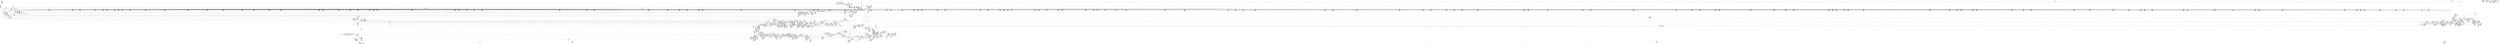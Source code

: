 digraph {
	CE0x50a0b10 [shape=record,shape=Mrecord,label="{CE0x50a0b10|8:_i8,_32:_%struct.inode*,_%struct.selinux_audit_data*,_456:_i8*,_:_SCMRE_48,49_}"]
	CE0x513c170 [shape=record,shape=Mrecord,label="{CE0x513c170|0:_i32,_4:_i32,_8:_i16,_12:_i32,_16:_i32,_20:_i32,_24:_i32,_56:_i8*,_:_SCMRE_960,968_|*MultipleSource*|*LoadInst*|include/linux/fs.h,1916|security/selinux/hooks.c,1675|Function::inode_has_perm&Arg::inode::|security/selinux/hooks.c,1611}"]
	CE0x641de60 [shape=record,shape=Mrecord,label="{CE0x641de60|selinux_file_lock:if.then}"]
	CE0x5110f40 [shape=record,shape=Mrecord,label="{CE0x5110f40|0:_i32,_4:_i32,_8:_i16,_12:_i32,_16:_i32,_20:_i32,_24:_i32,_56:_i8*,_:_SCMRE_143,144_}"]
	CE0x50819d0 [shape=record,shape=Mrecord,label="{CE0x50819d0|cred_sid:entry|*SummSink*}"]
	"CONST[source:0(mediator),value:2(dynamic)][purpose:{subject}][SrcIdx:3]"
	CE0x512ae70 [shape=record,shape=Mrecord,label="{CE0x512ae70|0:_i32,_4:_i32,_8:_i16,_12:_i32,_16:_i32,_20:_i32,_24:_i32,_56:_i8*,_:_SCMRE_585,586_}"]
	CE0x50c3cd0 [shape=record,shape=Mrecord,label="{CE0x50c3cd0|file_inode:tmp4|*LoadInst*|include/linux/fs.h,1916|*SummSink*}"]
	CE0x50ce330 [shape=record,shape=Mrecord,label="{CE0x50ce330|_ret_i32_%retval.0,_!dbg_!27728|security/selinux/avc.c,775}"]
	CE0x51259c0 [shape=record,shape=Mrecord,label="{CE0x51259c0|0:_i32,_4:_i32,_8:_i16,_12:_i32,_16:_i32,_20:_i32,_24:_i32,_56:_i8*,_:_SCMRE_496,500_|*MultipleSource*|*LoadInst*|include/linux/fs.h,1916|security/selinux/hooks.c,1675|Function::inode_has_perm&Arg::inode::|security/selinux/hooks.c,1611}"]
	CE0x50ad550 [shape=record,shape=Mrecord,label="{CE0x50ad550|8:_i8,_32:_%struct.inode*,_%struct.selinux_audit_data*,_456:_i8*,_:_SCMRE_114,115_}"]
	CE0x5132d00 [shape=record,shape=Mrecord,label="{CE0x5132d00|0:_i32,_4:_i32,_8:_i16,_12:_i32,_16:_i32,_20:_i32,_24:_i32,_56:_i8*,_:_SCMRE_808,816_|*MultipleSource*|*LoadInst*|include/linux/fs.h,1916|security/selinux/hooks.c,1675|Function::inode_has_perm&Arg::inode::|security/selinux/hooks.c,1611}"]
	CE0x508e2a0 [shape=record,shape=Mrecord,label="{CE0x508e2a0|get_current:tmp3|*SummSource*}"]
	CE0x5057d10 [shape=record,shape=Mrecord,label="{CE0x5057d10|selinux_file_lock:tmp}"]
	CE0x514cc10 [shape=record,shape=Mrecord,label="{CE0x514cc10|inode_has_perm:lnot.ext|security/selinux/hooks.c,1611|*SummSink*}"]
	CE0x509f1e0 [shape=record,shape=Mrecord,label="{CE0x509f1e0|_call_void_mcount()_#3|*SummSource*}"]
	CE0x505a4f0 [shape=record,shape=Mrecord,label="{CE0x505a4f0|selinux_file_lock:entry|*SummSink*}"]
	CE0x51452f0 [shape=record,shape=Mrecord,label="{CE0x51452f0|inode_has_perm:sclass|security/selinux/hooks.c,1617}"]
	CE0x50999d0 [shape=record,shape=Mrecord,label="{CE0x50999d0|8:_i8,_32:_%struct.inode*,_%struct.selinux_audit_data*,_456:_i8*,_:_SCMRE_157,158_}"]
	CE0x5141430 [shape=record,shape=Mrecord,label="{CE0x5141430|inode_has_perm:call|security/selinux/hooks.c,1614}"]
	CE0x50cd190 [shape=record,shape=Mrecord,label="{CE0x50cd190|i32_(i32,_i32,_i16,_i32,_%struct.common_audit_data*)*_bitcast_(i32_(i32,_i32,_i16,_i32,_%struct.common_audit_data.495*)*_avc_has_perm_to_i32_(i32,_i32,_i16,_i32,_%struct.common_audit_data*)*)|*Constant*|*SummSink*}"]
	CE0x515b910 [shape=record,shape=Mrecord,label="{CE0x515b910|__validate_creds:tmp9|include/linux/cred.h,175}"]
	CE0x50954e0 [shape=record,shape=Mrecord,label="{CE0x50954e0|GLOBAL:__validate_creds|*Constant*|*SummSink*}"]
	CE0x5157830 [shape=record,shape=Mrecord,label="{CE0x5157830|avc_has_perm:requested|Function::avc_has_perm&Arg::requested::}"]
	CE0x51364b0 [shape=record,shape=Mrecord,label="{CE0x51364b0|0:_i32,_4:_i32,_8:_i16,_12:_i32,_16:_i32,_20:_i32,_24:_i32,_56:_i8*,_:_SCMRE_885,886_}"]
	CE0x50a2470 [shape=record,shape=Mrecord,label="{CE0x50a2470|file_has_perm:if.end6|*SummSource*}"]
	CE0x5133800 [shape=record,shape=Mrecord,label="{CE0x5133800|0:_i32,_4:_i32,_8:_i16,_12:_i32,_16:_i32,_20:_i32,_24:_i32,_56:_i8*,_:_SCMRE_840,848_|*MultipleSource*|*LoadInst*|include/linux/fs.h,1916|security/selinux/hooks.c,1675|Function::inode_has_perm&Arg::inode::|security/selinux/hooks.c,1611}"]
	CE0x5081390 [shape=record,shape=Mrecord,label="{CE0x5081390|0:_i32,_4:_i32,_8:_i16,_12:_i32,_16:_i32,_20:_i32,_24:_i32,_56:_i8*,_:_SCMRE_256,257_}"]
	CE0x508b9f0 [shape=record,shape=Mrecord,label="{CE0x508b9f0|8:_i8,_32:_%struct.inode*,_%struct.selinux_audit_data*,_456:_i8*,_:_SCMRE_198,199_}"]
	CE0x50cd610 [shape=record,shape=Mrecord,label="{CE0x50cd610|avc_has_perm:entry|*SummSink*}"]
	CE0x5081030 [shape=record,shape=Mrecord,label="{CE0x5081030|0:_i32,_4:_i32,_8:_i16,_12:_i32,_16:_i32,_20:_i32,_24:_i32,_56:_i8*,_:_SCMRE_254,255_}"]
	CE0x5100e20 [shape=record,shape=Mrecord,label="{CE0x5100e20|inode_has_perm:tmp1|*SummSink*}"]
	CE0x5150790 [shape=record,shape=Mrecord,label="{CE0x5150790|inode_has_perm:tmp11|security/selinux/hooks.c,1612}"]
	CE0x512a960 [shape=record,shape=Mrecord,label="{CE0x512a960|0:_i32,_4:_i32,_8:_i16,_12:_i32,_16:_i32,_20:_i32,_24:_i32,_56:_i8*,_:_SCMRE_582,583_}"]
	CE0x5064890 [shape=record,shape=Mrecord,label="{CE0x5064890|0:_i32,_4:_i32,_8:_i16,_12:_i32,_16:_i32,_20:_i32,_24:_i32,_56:_i8*,_:_SCMRE_56,64_|*MultipleSource*|*LoadInst*|include/linux/fs.h,1916|security/selinux/hooks.c,1675|Function::inode_has_perm&Arg::inode::|security/selinux/hooks.c,1611}"]
	CE0x5056bd0 [shape=record,shape=Mrecord,label="{CE0x5056bd0|selinux_file_lock:entry}"]
	CE0x5107d20 [shape=record,shape=Mrecord,label="{CE0x5107d20|inode_has_perm:tmp2|*SummSource*}"]
	CE0x5136ed0 [shape=record,shape=Mrecord,label="{CE0x5136ed0|0:_i32,_4:_i32,_8:_i16,_12:_i32,_16:_i32,_20:_i32,_24:_i32,_56:_i8*,_:_SCMRE_891,892_}"]
	CE0x515ade0 [shape=record,shape=Mrecord,label="{CE0x515ade0|inode_has_perm:tmp16|security/selinux/hooks.c,1615|*SummSink*}"]
	CE0x512b380 [shape=record,shape=Mrecord,label="{CE0x512b380|0:_i32,_4:_i32,_8:_i16,_12:_i32,_16:_i32,_20:_i32,_24:_i32,_56:_i8*,_:_SCMRE_588,589_}"]
	CE0x5128e60 [shape=record,shape=Mrecord,label="{CE0x5128e60|0:_i32,_4:_i32,_8:_i16,_12:_i32,_16:_i32,_20:_i32,_24:_i32,_56:_i8*,_:_SCMRE_566,567_}"]
	CE0x50492f0 [shape=record,shape=Mrecord,label="{CE0x50492f0|get_current:tmp1|*SummSink*}"]
	CE0x5129880 [shape=record,shape=Mrecord,label="{CE0x5129880|0:_i32,_4:_i32,_8:_i16,_12:_i32,_16:_i32,_20:_i32,_24:_i32,_56:_i8*,_:_SCMRE_572,573_}"]
	CE0x5122100 [shape=record,shape=Mrecord,label="{CE0x5122100|0:_i32,_4:_i32,_8:_i16,_12:_i32,_16:_i32,_20:_i32,_24:_i32,_56:_i8*,_:_SCMRE_392,400_|*MultipleSource*|*LoadInst*|include/linux/fs.h,1916|security/selinux/hooks.c,1675|Function::inode_has_perm&Arg::inode::|security/selinux/hooks.c,1611}"]
	CE0x5103420 [shape=record,shape=Mrecord,label="{CE0x5103420|cred_sid:tmp5|security/selinux/hooks.c,196}"]
	CE0x50fd270 [shape=record,shape=Mrecord,label="{CE0x50fd270|0:_i32,_4:_i32,_8:_i16,_12:_i32,_16:_i32,_20:_i32,_24:_i32,_56:_i8*,_:_SCMRE_24,32_|*MultipleSource*|*LoadInst*|include/linux/fs.h,1916|security/selinux/hooks.c,1675|Function::inode_has_perm&Arg::inode::|security/selinux/hooks.c,1611}"]
	CE0x50992f0 [shape=record,shape=Mrecord,label="{CE0x50992f0|8:_i8,_32:_%struct.inode*,_%struct.selinux_audit_data*,_456:_i8*,_:_SCMRE_152,153_}"]
	CE0x50430a0 [shape=record,shape=Mrecord,label="{CE0x50430a0|8:_i8,_32:_%struct.inode*,_%struct.selinux_audit_data*,_456:_i8*,_:_SCMRE_117,118_}"]
	CE0x51247a0 [shape=record,shape=Mrecord,label="{CE0x51247a0|0:_i32,_4:_i32,_8:_i16,_12:_i32,_16:_i32,_20:_i32,_24:_i32,_56:_i8*,_:_SCMRE_478,479_}"]
	CE0x5114e90 [shape=record,shape=Mrecord,label="{CE0x5114e90|0:_i32,_4:_i32,_8:_i16,_12:_i32,_16:_i32,_20:_i32,_24:_i32,_56:_i8*,_:_SCMRE_197,198_}"]
	CE0x5055d70 [shape=record,shape=Mrecord,label="{CE0x5055d70|file_has_perm:tmp|*SummSink*}"]
	CE0x5109ca0 [shape=record,shape=Mrecord,label="{CE0x5109ca0|i32_10|*Constant*}"]
	CE0x5157500 [shape=record,shape=Mrecord,label="{CE0x5157500|avc_has_perm:tclass|Function::avc_has_perm&Arg::tclass::}"]
	CE0x50c4bd0 [shape=record,shape=Mrecord,label="{CE0x50c4bd0|__validate_creds:tmp|*SummSink*}"]
	CE0x50a45f0 [shape=record,shape=Mrecord,label="{CE0x50a45f0|8:_i8,_32:_%struct.inode*,_%struct.selinux_audit_data*,_456:_i8*,_:_SCMRE_179,180_}"]
	CE0x5068a30 [shape=record,shape=Mrecord,label="{CE0x5068a30|_ret_%struct.task_struct*_%tmp4,_!dbg_!27714|./arch/x86/include/asm/current.h,14|*SummSink*}"]
	CE0x5038860 [shape=record,shape=Mrecord,label="{CE0x5038860|i32_3337|*Constant*|*SummSource*}"]
	CE0x512c970 [shape=record,shape=Mrecord,label="{CE0x512c970|0:_i32,_4:_i32,_8:_i16,_12:_i32,_16:_i32,_20:_i32,_24:_i32,_56:_i8*,_:_SCMRE_601,602_}"]
	CE0x5127cf0 [shape=record,shape=Mrecord,label="{CE0x5127cf0|0:_i32,_4:_i32,_8:_i16,_12:_i32,_16:_i32,_20:_i32,_24:_i32,_56:_i8*,_:_SCMRE_555,556_}"]
	CE0x5100db0 [shape=record,shape=Mrecord,label="{CE0x5100db0|inode_has_perm:tmp1|*SummSource*}"]
	CE0x50cd420 [shape=record,shape=Mrecord,label="{CE0x50cd420|avc_has_perm:entry|*SummSource*}"]
	CE0x5115550 [shape=record,shape=Mrecord,label="{CE0x5115550|0:_i32,_4:_i32,_8:_i16,_12:_i32,_16:_i32,_20:_i32,_24:_i32,_56:_i8*,_:_SCMRE_201,202_}"]
	CE0x5129f40 [shape=record,shape=Mrecord,label="{CE0x5129f40|0:_i32,_4:_i32,_8:_i16,_12:_i32,_16:_i32,_20:_i32,_24:_i32,_56:_i8*,_:_SCMRE_576,577_}"]
	CE0x5123440 [shape=record,shape=Mrecord,label="{CE0x5123440|0:_i32,_4:_i32,_8:_i16,_12:_i32,_16:_i32,_20:_i32,_24:_i32,_56:_i8*,_:_SCMRE_448,456_|*MultipleSource*|*LoadInst*|include/linux/fs.h,1916|security/selinux/hooks.c,1675|Function::inode_has_perm&Arg::inode::|security/selinux/hooks.c,1611}"]
	CE0x5090c40 [shape=record,shape=Mrecord,label="{CE0x5090c40|file_has_perm:f_security|security/selinux/hooks.c,1674}"]
	CE0x50500c0 [shape=record,shape=Mrecord,label="{CE0x50500c0|8:_i8,_32:_%struct.inode*,_%struct.selinux_audit_data*,_456:_i8*,_:_SCMRE_288,292_|*MultipleSource*|security/selinux/hooks.c,1674|security/selinux/hooks.c, 1676|Function::file_has_perm&Arg::file::|Function::selinux_file_lock&Arg::file::}"]
	CE0x51596f0 [shape=record,shape=Mrecord,label="{CE0x51596f0|GLOBAL:__invalid_creds|*Constant*|*SummSource*}"]
	CE0x51291c0 [shape=record,shape=Mrecord,label="{CE0x51291c0|0:_i32,_4:_i32,_8:_i16,_12:_i32,_16:_i32,_20:_i32,_24:_i32,_56:_i8*,_:_SCMRE_568,569_}"]
	CE0x503c9b0 [shape=record,shape=Mrecord,label="{CE0x503c9b0|cred_sid:security|security/selinux/hooks.c,196}"]
	CE0x512a0f0 [shape=record,shape=Mrecord,label="{CE0x512a0f0|0:_i32,_4:_i32,_8:_i16,_12:_i32,_16:_i32,_20:_i32,_24:_i32,_56:_i8*,_:_SCMRE_577,578_}"]
	CE0x512ddb0 [shape=record,shape=Mrecord,label="{CE0x512ddb0|0:_i32,_4:_i32,_8:_i16,_12:_i32,_16:_i32,_20:_i32,_24:_i32,_56:_i8*,_:_SCMRE_613,614_}"]
	CE0x5042d30 [shape=record,shape=Mrecord,label="{CE0x5042d30|get_current:bb|*SummSink*}"]
	CE0x5071450 [shape=record,shape=Mrecord,label="{CE0x5071450|file_has_perm:bb|*SummSource*}"]
	CE0x5082430 [shape=record,shape=Mrecord,label="{CE0x5082430|file_has_perm:type|security/selinux/hooks.c,1680}"]
	CE0x5067580 [shape=record,shape=Mrecord,label="{CE0x5067580|GLOBAL:get_current|*Constant*|*SummSource*}"]
	CE0x50cece0 [shape=record,shape=Mrecord,label="{CE0x50cece0|avc_has_perm:auditdata|Function::avc_has_perm&Arg::auditdata::|*SummSource*}"]
	CE0x5147cb0 [shape=record,shape=Mrecord,label="{CE0x5147cb0|inode_has_perm:tmp17|security/selinux/hooks.c,1617|*SummSink*}"]
	CE0x5102b60 [shape=record,shape=Mrecord,label="{CE0x5102b60|__validate_creds:lnot|include/linux/cred.h,173}"]
	CE0x5094bc0 [shape=record,shape=Mrecord,label="{CE0x5094bc0|i64*_getelementptr_inbounds_(_2_x_i64_,_2_x_i64_*___llvm_gcov_ctr162,_i64_0,_i64_0)|*Constant*}"]
	CE0x504f920 [shape=record,shape=Mrecord,label="{CE0x504f920|selinux_file_lock:tmp11|security/selinux/hooks.c,3337|*SummSink*}"]
	CE0x5149600 [shape=record,shape=Mrecord,label="{CE0x5149600|__validate_creds:tmp4|include/linux/cred.h,173|*SummSink*}"]
	CE0x505e1a0 [shape=record,shape=Mrecord,label="{CE0x505e1a0|8:_i8,_32:_%struct.inode*,_%struct.selinux_audit_data*,_456:_i8*,_:_SCMRE_54,55_}"]
	CE0x509f670 [shape=record,shape=Mrecord,label="{CE0x509f670|8:_i8,_32:_%struct.inode*,_%struct.selinux_audit_data*,_456:_i8*,_:_SCMRE_73,74_}"]
	CE0x5139fc0 [shape=record,shape=Mrecord,label="{CE0x5139fc0|0:_i32,_4:_i32,_8:_i16,_12:_i32,_16:_i32,_20:_i32,_24:_i32,_56:_i8*,_:_SCMRE_920,921_}"]
	CE0x50478a0 [shape=record,shape=Mrecord,label="{CE0x50478a0|selinux_file_lock:tmp3|*SummSource*}"]
	CE0x50c96c0 [shape=record,shape=Mrecord,label="{CE0x50c96c0|0:_i32,_:_CRE_4,8_|*MultipleSource*|*LoadInst*|security/selinux/hooks.c,1674|security/selinux/hooks.c,1683|security/selinux/hooks.c,1674}"]
	CE0x511ec90 [shape=record,shape=Mrecord,label="{CE0x511ec90|0:_i32,_4:_i32,_8:_i16,_12:_i32,_16:_i32,_20:_i32,_24:_i32,_56:_i8*,_:_SCMRE_295,296_}"]
	CE0x5149230 [shape=record,shape=Mrecord,label="{CE0x5149230|__validate_creds:tmp4|include/linux/cred.h,173|*SummSource*}"]
	CE0x51022d0 [shape=record,shape=Mrecord,label="{CE0x51022d0|cred_sid:sid|security/selinux/hooks.c,197}"]
	CE0x50d2020 [shape=record,shape=Mrecord,label="{CE0x50d2020|file_has_perm:tmp17|security/selinux/hooks.c,1689|*SummSink*}"]
	CE0x5105460 [shape=record,shape=Mrecord,label="{CE0x5105460|i32_0|*Constant*}"]
	CE0x512da50 [shape=record,shape=Mrecord,label="{CE0x512da50|0:_i32,_4:_i32,_8:_i16,_12:_i32,_16:_i32,_20:_i32,_24:_i32,_56:_i8*,_:_SCMRE_611,612_}"]
	CE0x509fbf0 [shape=record,shape=Mrecord,label="{CE0x509fbf0|8:_i8,_32:_%struct.inode*,_%struct.selinux_audit_data*,_456:_i8*,_:_SCMRE_77,78_}"]
	CE0x511fbc0 [shape=record,shape=Mrecord,label="{CE0x511fbc0|0:_i32,_4:_i32,_8:_i16,_12:_i32,_16:_i32,_20:_i32,_24:_i32,_56:_i8*,_:_SCMRE_304,305_}"]
	CE0x5060cc0 [shape=record,shape=Mrecord,label="{CE0x5060cc0|i32_3337|*Constant*|*SummSink*}"]
	CE0x5111a40 [shape=record,shape=Mrecord,label="{CE0x5111a40|0:_i32,_4:_i32,_8:_i16,_12:_i32,_16:_i32,_20:_i32,_24:_i32,_56:_i8*,_:_SCMRE_166,167_}"]
	CE0x5105b80 [shape=record,shape=Mrecord,label="{CE0x5105b80|__validate_creds:tmp3|include/linux/cred.h,173|*SummSource*}"]
	CE0x5101df0 [shape=record,shape=Mrecord,label="{CE0x5101df0|__validate_creds:file|Function::__validate_creds&Arg::file::}"]
	CE0x509e520 [shape=record,shape=Mrecord,label="{CE0x509e520|i64*_getelementptr_inbounds_(_2_x_i64_,_2_x_i64_*___llvm_gcov_ctr131,_i64_0,_i64_1)|*Constant*|*SummSink*}"]
	CE0x5123c80 [shape=record,shape=Mrecord,label="{CE0x5123c80|0:_i32,_4:_i32,_8:_i16,_12:_i32,_16:_i32,_20:_i32,_24:_i32,_56:_i8*,_:_SCMRE_473,474_}"]
	CE0x5127300 [shape=record,shape=Mrecord,label="{CE0x5127300|0:_i32,_4:_i32,_8:_i16,_12:_i32,_16:_i32,_20:_i32,_24:_i32,_56:_i8*,_:_SCMRE_544,552_|*MultipleSource*|*LoadInst*|include/linux/fs.h,1916|security/selinux/hooks.c,1675|Function::inode_has_perm&Arg::inode::|security/selinux/hooks.c,1611}"]
	CE0x5099710 [shape=record,shape=Mrecord,label="{CE0x5099710|8:_i8,_32:_%struct.inode*,_%struct.selinux_audit_data*,_456:_i8*,_:_SCMRE_155,156_}"]
	CE0x5047680 [shape=record,shape=Mrecord,label="{CE0x5047680|selinux_file_lock:tmp|*SummSource*}"]
	CE0x5157c00 [shape=record,shape=Mrecord,label="{CE0x5157c00|inode_has_perm:retval.0}"]
	CE0x506cff0 [shape=record,shape=Mrecord,label="{CE0x506cff0|file_has_perm:call1|security/selinux/hooks.c,1677|*SummSink*}"]
	CE0x5156730 [shape=record,shape=Mrecord,label="{CE0x5156730|inode_has_perm:tmp18|security/selinux/hooks.c,1617|*SummSink*}"]
	CE0x508dea0 [shape=record,shape=Mrecord,label="{CE0x508dea0|8:_i8,_32:_%struct.inode*,_%struct.selinux_audit_data*,_456:_i8*,_:_SCMRE_264,280_|*MultipleSource*|security/selinux/hooks.c,1674|security/selinux/hooks.c, 1676|Function::file_has_perm&Arg::file::|Function::selinux_file_lock&Arg::file::}"]
	CE0x512f180 [shape=record,shape=Mrecord,label="{CE0x512f180|0:_i32,_4:_i32,_8:_i16,_12:_i32,_16:_i32,_20:_i32,_24:_i32,_56:_i8*,_:_SCMRE_632,640_|*MultipleSource*|*LoadInst*|include/linux/fs.h,1916|security/selinux/hooks.c,1675|Function::inode_has_perm&Arg::inode::|security/selinux/hooks.c,1611}"]
	CE0x50900f0 [shape=record,shape=Mrecord,label="{CE0x50900f0|get_current:tmp2}"]
	CE0x5068ca0 [shape=record,shape=Mrecord,label="{CE0x5068ca0|COLLAPSED:_GCMRE___llvm_gcov_ctr162_internal_global_2_x_i64_zeroinitializer:_elem_0:default:}"]
	CE0x5099b30 [shape=record,shape=Mrecord,label="{CE0x5099b30|8:_i8,_32:_%struct.inode*,_%struct.selinux_audit_data*,_456:_i8*,_:_SCMRE_158,159_}"]
	CE0x5088270 [shape=record,shape=Mrecord,label="{CE0x5088270|i32_8|*Constant*|*SummSource*}"]
	CE0x514c6b0 [shape=record,shape=Mrecord,label="{CE0x514c6b0|inode_has_perm:conv|security/selinux/hooks.c,1611}"]
	CE0x506b910 [shape=record,shape=Mrecord,label="{CE0x506b910|_call_void_mcount()_#3|*SummSource*}"]
	CE0x5141740 [shape=record,shape=Mrecord,label="{CE0x5141740|GLOBAL:cred_sid|*Constant*}"]
	CE0x504b670 [shape=record,shape=Mrecord,label="{CE0x504b670|i64*_getelementptr_inbounds_(_11_x_i64_,_11_x_i64_*___llvm_gcov_ctr259,_i64_0,_i64_6)|*Constant*|*SummSource*}"]
	CE0x50423e0 [shape=record,shape=Mrecord,label="{CE0x50423e0|i64*_getelementptr_inbounds_(_2_x_i64_,_2_x_i64_*___llvm_gcov_ctr98,_i64_0,_i64_0)|*Constant*}"]
	CE0x51131e0 [shape=record,shape=Mrecord,label="{CE0x51131e0|0:_i32,_4:_i32,_8:_i16,_12:_i32,_16:_i32,_20:_i32,_24:_i32,_56:_i8*,_:_SCMRE_180,181_}"]
	CE0x5150cd0 [shape=record,shape=Mrecord,label="{CE0x5150cd0|inode_has_perm:tmp12|security/selinux/hooks.c,1612}"]
	CE0x508ce90 [shape=record,shape=Mrecord,label="{CE0x508ce90|8:_i8,_32:_%struct.inode*,_%struct.selinux_audit_data*,_456:_i8*,_:_SCMRE_213,214_}"]
	CE0x50e68f0 [shape=record,shape=Mrecord,label="{CE0x50e68f0|file_has_perm:tmp24|security/selinux/hooks.c,1695|*SummSource*}"]
	CE0x50ae230 [shape=record,shape=Mrecord,label="{CE0x50ae230|cred_sid:sid|security/selinux/hooks.c,197|*SummSource*}"]
	CE0x5042550 [shape=record,shape=Mrecord,label="{CE0x5042550|_ret_i32_%call5,_!dbg_!27741|security/selinux/hooks.c,3339}"]
	CE0x508d410 [shape=record,shape=Mrecord,label="{CE0x508d410|8:_i8,_32:_%struct.inode*,_%struct.selinux_audit_data*,_456:_i8*,_:_SCMRE_224,232_|*MultipleSource*|security/selinux/hooks.c,1674|security/selinux/hooks.c, 1676|Function::file_has_perm&Arg::file::|Function::selinux_file_lock&Arg::file::}"]
	CE0x514b1d0 [shape=record,shape=Mrecord,label="{CE0x514b1d0|i64*_getelementptr_inbounds_(_5_x_i64_,_5_x_i64_*___llvm_gcov_ctr155,_i64_0,_i64_3)|*Constant*|*SummSink*}"]
	CE0x51579b0 [shape=record,shape=Mrecord,label="{CE0x51579b0|avc_has_perm:auditdata|Function::avc_has_perm&Arg::auditdata::}"]
	CE0x5067930 [shape=record,shape=Mrecord,label="{CE0x5067930|GLOBAL:get_current|*Constant*|*SummSink*}"]
	CE0x51599f0 [shape=record,shape=Mrecord,label="{CE0x51599f0|GLOBAL:__invalid_creds|*Constant*|*SummSink*}"]
	CE0x50a5510 [shape=record,shape=Mrecord,label="{CE0x50a5510|8:_i8,_32:_%struct.inode*,_%struct.selinux_audit_data*,_456:_i8*,_:_SCMRE_190,191_}"]
	CE0x5139750 [shape=record,shape=Mrecord,label="{CE0x5139750|0:_i32,_4:_i32,_8:_i16,_12:_i32,_16:_i32,_20:_i32,_24:_i32,_56:_i8*,_:_SCMRE_915,916_}"]
	CE0x50cc0b0 [shape=record,shape=Mrecord,label="{CE0x50cc0b0|file_has_perm:sid3|security/selinux/hooks.c,1684|*SummSink*}"]
	CE0x503ebb0 [shape=record,shape=Mrecord,label="{CE0x503ebb0|i32_78|*Constant*}"]
	CE0x50a2f10 [shape=record,shape=Mrecord,label="{CE0x50a2f10|get_current:tmp|*SummSource*}"]
	CE0x50aa060 [shape=record,shape=Mrecord,label="{CE0x50aa060|8:_i8,_32:_%struct.inode*,_%struct.selinux_audit_data*,_456:_i8*,_:_SCMRE_81,82_}"]
	CE0x5067220 [shape=record,shape=Mrecord,label="{CE0x5067220|selinux_file_lock:tmp19|security/selinux/hooks.c,3337}"]
	CE0x50d0a50 [shape=record,shape=Mrecord,label="{CE0x50d0a50|file_has_perm:tmp21|security/selinux/hooks.c,1694}"]
	CE0x50e5000 [shape=record,shape=Mrecord,label="{CE0x50e5000|inode_has_perm:cred|Function::inode_has_perm&Arg::cred::|*SummSource*}"]
	CE0x5128b00 [shape=record,shape=Mrecord,label="{CE0x5128b00|0:_i32,_4:_i32,_8:_i16,_12:_i32,_16:_i32,_20:_i32,_24:_i32,_56:_i8*,_:_SCMRE_564,565_}"]
	CE0x50e56a0 [shape=record,shape=Mrecord,label="{CE0x50e56a0|inode_has_perm:perms|Function::inode_has_perm&Arg::perms::}"]
	CE0x505f960 [shape=record,shape=Mrecord,label="{CE0x505f960|selinux_file_lock:tmp16|security/selinux/hooks.c,3337|*SummSink*}"]
	CE0x510a4c0 [shape=record,shape=Mrecord,label="{CE0x510a4c0|cred_sid:tmp3}"]
	CE0x505c750 [shape=record,shape=Mrecord,label="{CE0x505c750|i64*_getelementptr_inbounds_(_11_x_i64_,_11_x_i64_*___llvm_gcov_ctr259,_i64_0,_i64_0)|*Constant*|*SummSource*}"]
	CE0x514cfb0 [shape=record,shape=Mrecord,label="{CE0x514cfb0|GLOBAL:llvm.expect.i64|*Constant*}"]
	CE0x506cab0 [shape=record,shape=Mrecord,label="{CE0x506cab0|file_has_perm:tmp2|*LoadInst*|security/selinux/hooks.c,1674|*SummSink*}"]
	CE0x50aa910 [shape=record,shape=Mrecord,label="{CE0x50aa910|8:_i8,_32:_%struct.inode*,_%struct.selinux_audit_data*,_456:_i8*,_:_SCMRE_88,89_}"]
	CE0x5104850 [shape=record,shape=Mrecord,label="{CE0x5104850|i64*_getelementptr_inbounds_(_8_x_i64_,_8_x_i64_*___llvm_gcov_ctr154,_i64_0,_i64_0)|*Constant*}"]
	CE0x50a48b0 [shape=record,shape=Mrecord,label="{CE0x50a48b0|8:_i8,_32:_%struct.inode*,_%struct.selinux_audit_data*,_456:_i8*,_:_SCMRE_181,182_}"]
	CE0x50c4d20 [shape=record,shape=Mrecord,label="{CE0x50c4d20|__validate_creds:tmp1|*SummSource*}"]
	CE0x62ec450 [shape=record,shape=Mrecord,label="{CE0x62ec450|i64_1|*Constant*}"]
	CE0x505bd80 [shape=record,shape=Mrecord,label="{CE0x505bd80|selinux_file_lock:tmp10|security/selinux/hooks.c,3337|*SummSource*}"]
	CE0x5057b00 [shape=record,shape=Mrecord,label="{CE0x5057b00|8:_i8,_32:_%struct.inode*,_%struct.selinux_audit_data*,_456:_i8*,_:_SCMRE_64,65_}"]
	CE0x4804050 [shape=record,shape=Mrecord,label="{CE0x4804050|i64*_getelementptr_inbounds_(_11_x_i64_,_11_x_i64_*___llvm_gcov_ctr259,_i64_0,_i64_1)|*Constant*|*SummSource*}"]
	CE0x5114b30 [shape=record,shape=Mrecord,label="{CE0x5114b30|0:_i32,_4:_i32,_8:_i16,_12:_i32,_16:_i32,_20:_i32,_24:_i32,_56:_i8*,_:_SCMRE_195,196_}"]
	CE0x5159ea0 [shape=record,shape=Mrecord,label="{CE0x5159ea0|i64*_getelementptr_inbounds_(_5_x_i64_,_5_x_i64_*___llvm_gcov_ctr155,_i64_0,_i64_4)|*Constant*|*SummSink*}"]
	CE0x50825d0 [shape=record,shape=Mrecord,label="{CE0x50825d0|file_has_perm:type|security/selinux/hooks.c,1680|*SummSource*}"]
	CE0x506df60 [shape=record,shape=Mrecord,label="{CE0x506df60|i64*_getelementptr_inbounds_(_2_x_i64_,_2_x_i64_*___llvm_gcov_ctr131,_i64_0,_i64_0)|*Constant*|*SummSink*}"]
	CE0x5092bf0 [shape=record,shape=Mrecord,label="{CE0x5092bf0|i64*_getelementptr_inbounds_(_12_x_i64_,_12_x_i64_*___llvm_gcov_ctr170,_i64_0,_i64_11)|*Constant*}"]
	CE0x50c7070 [shape=record,shape=Mrecord,label="{CE0x50c7070|_ret_%struct.inode*_%tmp4,_!dbg_!27713|include/linux/fs.h,1916|*SummSource*}"]
	CE0x50a7c40 [shape=record,shape=Mrecord,label="{CE0x50a7c40|_call_void_mcount()_#3|*SummSink*}"]
	CE0x5112970 [shape=record,shape=Mrecord,label="{CE0x5112970|0:_i32,_4:_i32,_8:_i16,_12:_i32,_16:_i32,_20:_i32,_24:_i32,_56:_i8*,_:_SCMRE_175,176_}"]
	CE0x5148a40 [shape=record,shape=Mrecord,label="{CE0x5148a40|__validate_creds:if.end|*SummSource*}"]
	CE0x50fd570 [shape=record,shape=Mrecord,label="{CE0x50fd570|0:_i32,_4:_i32,_8:_i16,_12:_i32,_16:_i32,_20:_i32,_24:_i32,_56:_i8*,_:_SCMRE_32,40_|*MultipleSource*|*LoadInst*|include/linux/fs.h,1916|security/selinux/hooks.c,1675|Function::inode_has_perm&Arg::inode::|security/selinux/hooks.c,1611}"]
	CE0x512e980 [shape=record,shape=Mrecord,label="{CE0x512e980|0:_i32,_4:_i32,_8:_i16,_12:_i32,_16:_i32,_20:_i32,_24:_i32,_56:_i8*,_:_SCMRE_620,621_}"]
	CE0x50cd300 [shape=record,shape=Mrecord,label="{CE0x50cd300|avc_has_perm:entry}"]
	CE0x5137c50 [shape=record,shape=Mrecord,label="{CE0x5137c50|0:_i32,_4:_i32,_8:_i16,_12:_i32,_16:_i32,_20:_i32,_24:_i32,_56:_i8*,_:_SCMRE_899,900_}"]
	CE0x50606c0 [shape=record,shape=Mrecord,label="{CE0x50606c0|selinux_file_lock:tmp10|security/selinux/hooks.c,3337|*SummSink*}"]
	CE0x50426b0 [shape=record,shape=Mrecord,label="{CE0x50426b0|_ret_i32_%call5,_!dbg_!27741|security/selinux/hooks.c,3339|*SummSource*}"]
	CE0x51515f0 [shape=record,shape=Mrecord,label="{CE0x51515f0|i64*_getelementptr_inbounds_(_8_x_i64_,_8_x_i64_*___llvm_gcov_ctr154,_i64_0,_i64_6)|*Constant*|*SummSink*}"]
	CE0x62ec5a0 [shape=record,shape=Mrecord,label="{CE0x62ec5a0|selinux_file_lock:tmp1}"]
	CE0x5081540 [shape=record,shape=Mrecord,label="{CE0x5081540|0:_i32,_4:_i32,_8:_i16,_12:_i32,_16:_i32,_20:_i32,_24:_i32,_56:_i8*,_:_SCMRE_257,258_}"]
	CE0x512dc00 [shape=record,shape=Mrecord,label="{CE0x512dc00|0:_i32,_4:_i32,_8:_i16,_12:_i32,_16:_i32,_20:_i32,_24:_i32,_56:_i8*,_:_SCMRE_612,613_}"]
	CE0x5138820 [shape=record,shape=Mrecord,label="{CE0x5138820|0:_i32,_4:_i32,_8:_i16,_12:_i32,_16:_i32,_20:_i32,_24:_i32,_56:_i8*,_:_SCMRE_906,907_}"]
	CE0x50a28a0 [shape=record,shape=Mrecord,label="{CE0x50a28a0|i64*_getelementptr_inbounds_(_2_x_i64_,_2_x_i64_*___llvm_gcov_ctr98,_i64_0,_i64_0)|*Constant*|*SummSink*}"]
	CE0x505d220 [shape=record,shape=Mrecord,label="{CE0x505d220|selinux_file_lock:tmp14|security/selinux/hooks.c,3337|*SummSink*}"]
	CE0x5107710 [shape=record,shape=Mrecord,label="{CE0x5107710|inode_has_perm:i_flags|security/selinux/hooks.c,1611}"]
	CE0x503d800 [shape=record,shape=Mrecord,label="{CE0x503d800|selinux_file_lock:call|security/selinux/hooks.c,3337|*SummSink*}"]
	CE0x50c4c40 [shape=record,shape=Mrecord,label="{CE0x50c4c40|i64_1|*Constant*}"]
	CE0x511fd70 [shape=record,shape=Mrecord,label="{CE0x511fd70|0:_i32,_4:_i32,_8:_i16,_12:_i32,_16:_i32,_20:_i32,_24:_i32,_56:_i8*,_:_SCMRE_305,306_}"]
	CE0x50cd6a0 [shape=record,shape=Mrecord,label="{CE0x50cd6a0|avc_has_perm:ssid|Function::avc_has_perm&Arg::ssid::}"]
	CE0x5061060 [shape=record,shape=Mrecord,label="{CE0x5061060|i64*_getelementptr_inbounds_(_11_x_i64_,_11_x_i64_*___llvm_gcov_ctr259,_i64_0,_i64_9)|*Constant*}"]
	CE0x5158590 [shape=record,shape=Mrecord,label="{CE0x5158590|i64*_getelementptr_inbounds_(_8_x_i64_,_8_x_i64_*___llvm_gcov_ctr154,_i64_0,_i64_7)|*Constant*|*SummSink*}"]
	CE0x5068780 [shape=record,shape=Mrecord,label="{CE0x5068780|_ret_%struct.task_struct*_%tmp4,_!dbg_!27714|./arch/x86/include/asm/current.h,14|*SummSource*}"]
	CE0x503cb70 [shape=record,shape=Mrecord,label="{CE0x503cb70|cred_sid:security|security/selinux/hooks.c,196|*SummSink*}"]
	CE0x5065340 [shape=record,shape=Mrecord,label="{CE0x5065340|file_has_perm:tobool|security/selinux/hooks.c,1688|*SummSource*}"]
	CE0x513ab90 [shape=record,shape=Mrecord,label="{CE0x513ab90|0:_i32,_4:_i32,_8:_i16,_12:_i32,_16:_i32,_20:_i32,_24:_i32,_56:_i8*,_:_SCMRE_927,928_}"]
	CE0x514b770 [shape=record,shape=Mrecord,label="{CE0x514b770|inode_has_perm:and|security/selinux/hooks.c,1611|*SummSink*}"]
	CE0x514b690 [shape=record,shape=Mrecord,label="{CE0x514b690|inode_has_perm:and|security/selinux/hooks.c,1611}"]
	CE0x50a4750 [shape=record,shape=Mrecord,label="{CE0x50a4750|8:_i8,_32:_%struct.inode*,_%struct.selinux_audit_data*,_456:_i8*,_:_SCMRE_180,181_}"]
	CE0x5100d40 [shape=record,shape=Mrecord,label="{CE0x5100d40|inode_has_perm:tmp1}"]
	CE0x50a3830 [shape=record,shape=Mrecord,label="{CE0x50a3830|8:_i8,_32:_%struct.inode*,_%struct.selinux_audit_data*,_456:_i8*,_:_SCMRE_169,170_}"]
	CE0x5081cd0 [shape=record,shape=Mrecord,label="{CE0x5081cd0|cred_sid:cred|Function::cred_sid&Arg::cred::|*SummSource*}"]
	CE0x511ee40 [shape=record,shape=Mrecord,label="{CE0x511ee40|0:_i32,_4:_i32,_8:_i16,_12:_i32,_16:_i32,_20:_i32,_24:_i32,_56:_i8*,_:_SCMRE_296,297_}"]
	CE0x5110020 [shape=record,shape=Mrecord,label="{CE0x5110020|0:_i32,_4:_i32,_8:_i16,_12:_i32,_16:_i32,_20:_i32,_24:_i32,_56:_i8*,_:_SCMRE_160,161_}"]
	CE0x511eff0 [shape=record,shape=Mrecord,label="{CE0x511eff0|0:_i32,_4:_i32,_8:_i16,_12:_i32,_16:_i32,_20:_i32,_24:_i32,_56:_i8*,_:_SCMRE_297,298_}"]
	CE0x5140a00 [shape=record,shape=Mrecord,label="{CE0x5140a00|inode_has_perm:tmp13|security/selinux/hooks.c,1614|*SummSink*}"]
	CE0x51019f0 [shape=record,shape=Mrecord,label="{CE0x51019f0|__validate_creds:lnot1|include/linux/cred.h,173|*SummSink*}"]
	CE0x513e580 [shape=record,shape=Mrecord,label="{CE0x513e580|i32_512|*Constant*|*SummSink*}"]
	CE0x50a3c50 [shape=record,shape=Mrecord,label="{CE0x50a3c50|8:_i8,_32:_%struct.inode*,_%struct.selinux_audit_data*,_456:_i8*,_:_SCMRE_172,173_}"]
	CE0x504c070 [shape=record,shape=Mrecord,label="{CE0x504c070|i1_true|*Constant*|*SummSource*}"]
	CE0x5113a50 [shape=record,shape=Mrecord,label="{CE0x5113a50|0:_i32,_4:_i32,_8:_i16,_12:_i32,_16:_i32,_20:_i32,_24:_i32,_56:_i8*,_:_SCMRE_185,186_}"]
	CE0x5070c60 [shape=record,shape=Mrecord,label="{CE0x5070c60|i64_5|*Constant*|*SummSink*}"]
	CE0x50e6f70 [shape=record,shape=Mrecord,label="{CE0x50e6f70|file_has_perm:tmp25|security/selinux/hooks.c,1695|*SummSource*}"]
	CE0x5090800 [shape=record,shape=Mrecord,label="{CE0x5090800|i32_14|*Constant*}"]
	CE0x50acbb0 [shape=record,shape=Mrecord,label="{CE0x50acbb0|8:_i8,_32:_%struct.inode*,_%struct.selinux_audit_data*,_456:_i8*,_:_SCMRE_107,108_}"]
	CE0x50ff640 [shape=record,shape=Mrecord,label="{CE0x50ff640|i64*_getelementptr_inbounds_(_8_x_i64_,_8_x_i64_*___llvm_gcov_ctr154,_i64_0,_i64_1)|*Constant*|*SummSource*}"]
	"CONST[source:0(mediator),value:0(static)][purpose:{operation}]"
	CE0x509de20 [shape=record,shape=Mrecord,label="{CE0x509de20|cred_sid:tmp|*SummSink*}"]
	CE0x515b3c0 [shape=record,shape=Mrecord,label="{CE0x515b3c0|i32_3|*Constant*|*SummSource*}"]
	CE0x5066880 [shape=record,shape=Mrecord,label="{CE0x5066880|8:_i8,_32:_%struct.inode*,_%struct.selinux_audit_data*,_456:_i8*,_:_SCMRE_102,103_}"]
	CE0x505a7a0 [shape=record,shape=Mrecord,label="{CE0x505a7a0|i64_0|*Constant*|*SummSink*}"]
	CE0x51063c0 [shape=record,shape=Mrecord,label="{CE0x51063c0|i64*_getelementptr_inbounds_(_8_x_i64_,_8_x_i64_*___llvm_gcov_ctr154,_i64_0,_i64_1)|*Constant*}"]
	CE0x50ff9d0 [shape=record,shape=Mrecord,label="{CE0x50ff9d0|__validate_creds:call|include/linux/cred.h,173|*SummSink*}"]
	CE0x514a960 [shape=record,shape=Mrecord,label="{CE0x514a960|__validate_creds:tmp5|include/linux/cred.h,173|*SummSource*}"]
	CE0x50ab4a0 [shape=record,shape=Mrecord,label="{CE0x50ab4a0|i32_1|*Constant*|*SummSource*}"]
	CE0x5136810 [shape=record,shape=Mrecord,label="{CE0x5136810|0:_i32,_4:_i32,_8:_i16,_12:_i32,_16:_i32,_20:_i32,_24:_i32,_56:_i8*,_:_SCMRE_887,888_}"]
	CE0x50a4330 [shape=record,shape=Mrecord,label="{CE0x50a4330|8:_i8,_32:_%struct.inode*,_%struct.selinux_audit_data*,_456:_i8*,_:_SCMRE_177,178_}"]
	CE0x504c5a0 [shape=record,shape=Mrecord,label="{CE0x504c5a0|i64*_getelementptr_inbounds_(_11_x_i64_,_11_x_i64_*___llvm_gcov_ctr259,_i64_0,_i64_8)|*Constant*}"]
	CE0x5124cb0 [shape=record,shape=Mrecord,label="{CE0x5124cb0|0:_i32,_4:_i32,_8:_i16,_12:_i32,_16:_i32,_20:_i32,_24:_i32,_56:_i8*,_:_SCMRE_481,482_}"]
	CE0x509e8e0 [shape=record,shape=Mrecord,label="{CE0x509e8e0|cred_sid:tmp2}"]
	CE0x5091cb0 [shape=record,shape=Mrecord,label="{CE0x5091cb0|file_has_perm:tmp27|security/selinux/hooks.c,1694|*SummSink*}"]
	CE0x51373e0 [shape=record,shape=Mrecord,label="{CE0x51373e0|0:_i32,_4:_i32,_8:_i16,_12:_i32,_16:_i32,_20:_i32,_24:_i32,_56:_i8*,_:_SCMRE_894,895_}"]
	CE0x514f060 [shape=record,shape=Mrecord,label="{CE0x514f060|inode_has_perm:tmp8|security/selinux/hooks.c,1611|*SummSink*}"]
	CE0x5052d60 [shape=record,shape=Mrecord,label="{CE0x5052d60|8:_i8,_32:_%struct.inode*,_%struct.selinux_audit_data*,_456:_i8*,_:_SCMRE_408,416_|*MultipleSource*|security/selinux/hooks.c,1674|security/selinux/hooks.c, 1676|Function::file_has_perm&Arg::file::|Function::selinux_file_lock&Arg::file::}"]
	CE0x5069020 [shape=record,shape=Mrecord,label="{CE0x5069020|file_has_perm:tmp1|*SummSink*}"]
	CE0x5136660 [shape=record,shape=Mrecord,label="{CE0x5136660|0:_i32,_4:_i32,_8:_i16,_12:_i32,_16:_i32,_20:_i32,_24:_i32,_56:_i8*,_:_SCMRE_886,887_}"]
	CE0x5126280 [shape=record,shape=Mrecord,label="{CE0x5126280|0:_i32,_4:_i32,_8:_i16,_12:_i32,_16:_i32,_20:_i32,_24:_i32,_56:_i8*,_:_SCMRE_508,512_|*MultipleSource*|*LoadInst*|include/linux/fs.h,1916|security/selinux/hooks.c,1675|Function::inode_has_perm&Arg::inode::|security/selinux/hooks.c,1611}"]
	CE0x5081d40 [shape=record,shape=Mrecord,label="{CE0x5081d40|cred_sid:cred|Function::cred_sid&Arg::cred::|*SummSink*}"]
	CE0x50661a0 [shape=record,shape=Mrecord,label="{CE0x50661a0|8:_i8,_32:_%struct.inode*,_%struct.selinux_audit_data*,_456:_i8*,_:_SCMRE_97,98_}"]
	CE0x5059100 [shape=record,shape=Mrecord,label="{CE0x5059100|selinux_file_lock:tobool|security/selinux/hooks.c,3337|*SummSink*}"]
	CE0x5097890 [shape=record,shape=Mrecord,label="{CE0x5097890|__validate_creds:tmp|*SummSource*}"]
	CE0x5109b80 [shape=record,shape=Mrecord,label="{CE0x5109b80|_ret_i32_%tmp6,_!dbg_!27716|security/selinux/hooks.c,197}"]
	CE0x5135df0 [shape=record,shape=Mrecord,label="{CE0x5135df0|0:_i32,_4:_i32,_8:_i16,_12:_i32,_16:_i32,_20:_i32,_24:_i32,_56:_i8*,_:_SCMRE_881,882_}"]
	CE0x5068440 [shape=record,shape=Mrecord,label="{CE0x5068440|get_current:entry|*SummSource*}"]
	CE0x514e330 [shape=record,shape=Mrecord,label="{CE0x514e330|i64_4|*Constant*}"]
	CE0x50e60a0 [shape=record,shape=Mrecord,label="{CE0x50e60a0|_ret_i32_%retval.0,_!dbg_!27739|security/selinux/hooks.c,1618}"]
	CE0x509edf0 [shape=record,shape=Mrecord,label="{CE0x509edf0|cred_sid:tmp3|*SummSource*}"]
	CE0x5068990 [shape=record,shape=Mrecord,label="{CE0x5068990|_ret_%struct.task_struct*_%tmp4,_!dbg_!27714|./arch/x86/include/asm/current.h,14}"]
	CE0x50caf60 [shape=record,shape=Mrecord,label="{CE0x50caf60|file_has_perm:tmp8|security/selinux/hooks.c,1683|*SummSink*}"]
	CE0x5095e90 [shape=record,shape=Mrecord,label="{CE0x5095e90|_call_void_mcount()_#3|*SummSource*}"]
	CE0x5069b70 [shape=record,shape=Mrecord,label="{CE0x5069b70|8:_i8,_32:_%struct.inode*,_%struct.selinux_audit_data*,_456:_i8*,_:_SCMRE_65,66_}"]
	CE0x50669e0 [shape=record,shape=Mrecord,label="{CE0x50669e0|8:_i8,_32:_%struct.inode*,_%struct.selinux_audit_data*,_456:_i8*,_:_SCMRE_103,104_}"]
	CE0x50ac390 [shape=record,shape=Mrecord,label="{CE0x50ac390|8:_i8,_32:_%struct.inode*,_%struct.selinux_audit_data*,_456:_i8*,_:_SCMRE_53,54_}"]
	CE0x50a77b0 [shape=record,shape=Mrecord,label="{CE0x50a77b0|file_inode:tmp3|*SummSource*}"]
	CE0x5111450 [shape=record,shape=Mrecord,label="{CE0x5111450|0:_i32,_4:_i32,_8:_i16,_12:_i32,_16:_i32,_20:_i32,_24:_i32,_56:_i8*,_:_SCMRE_146,147_}"]
	CE0x50ab5b0 [shape=record,shape=Mrecord,label="{CE0x50ab5b0|_call_void_mcount()_#3}"]
	CE0x50427e0 [shape=record,shape=Mrecord,label="{CE0x50427e0|_ret_i32_%call5,_!dbg_!27741|security/selinux/hooks.c,3339|*SummSink*}"]
	CE0x512f330 [shape=record,shape=Mrecord,label="{CE0x512f330|0:_i32,_4:_i32,_8:_i16,_12:_i32,_16:_i32,_20:_i32,_24:_i32,_56:_i8*,_:_SCMRE_640,648_|*MultipleSource*|*LoadInst*|include/linux/fs.h,1916|security/selinux/hooks.c,1675|Function::inode_has_perm&Arg::inode::|security/selinux/hooks.c,1611}"]
	CE0x509fa90 [shape=record,shape=Mrecord,label="{CE0x509fa90|8:_i8,_32:_%struct.inode*,_%struct.selinux_audit_data*,_456:_i8*,_:_SCMRE_76,77_}"]
	CE0x5087820 [shape=record,shape=Mrecord,label="{CE0x5087820|file_has_perm:tmp13|security/selinux/hooks.c,1688|*SummSource*}"]
	CE0x50ca9f0 [shape=record,shape=Mrecord,label="{CE0x50ca9f0|file_has_perm:tmp8|security/selinux/hooks.c,1683}"]
	CE0x50d08e0 [shape=record,shape=Mrecord,label="{CE0x50d08e0|i64_8|*Constant*|*SummSink*}"]
	CE0x509f400 [shape=record,shape=Mrecord,label="{CE0x509f400|file_has_perm:if.end|*SummSource*}"]
	CE0x5087180 [shape=record,shape=Mrecord,label="{CE0x5087180|file_has_perm:tmp29|security/selinux/hooks.c,1698|*SummSink*}"]
	CE0x505b430 [shape=record,shape=Mrecord,label="{CE0x505b430|selinux_file_lock:tmp6|security/selinux/hooks.c,3337}"]
	CE0x5104650 [shape=record,shape=Mrecord,label="{CE0x5104650|inode_has_perm:do.end|*SummSource*}"]
	CE0x5133ac0 [shape=record,shape=Mrecord,label="{CE0x5133ac0|0:_i32,_4:_i32,_8:_i16,_12:_i32,_16:_i32,_20:_i32,_24:_i32,_56:_i8*,_:_SCMRE_848,856_|*MultipleSource*|*LoadInst*|include/linux/fs.h,1916|security/selinux/hooks.c,1675|Function::inode_has_perm&Arg::inode::|security/selinux/hooks.c,1611}"]
	CE0x5064b50 [shape=record,shape=Mrecord,label="{CE0x5064b50|0:_i32,_4:_i32,_8:_i16,_12:_i32,_16:_i32,_20:_i32,_24:_i32,_56:_i8*,_:_SCMRE_64,72_|*MultipleSource*|*LoadInst*|include/linux/fs.h,1916|security/selinux/hooks.c,1675|Function::inode_has_perm&Arg::inode::|security/selinux/hooks.c,1611}"]
	CE0x4803fe0 [shape=record,shape=Mrecord,label="{CE0x4803fe0|selinux_file_lock:tmp1|*SummSource*}"]
	CE0x5072660 [shape=record,shape=Mrecord,label="{CE0x5072660|selinux_file_lock:do.body}"]
	CE0x513aef0 [shape=record,shape=Mrecord,label="{CE0x513aef0|0:_i32,_4:_i32,_8:_i16,_12:_i32,_16:_i32,_20:_i32,_24:_i32,_56:_i8*,_:_SCMRE_929,930_}"]
	CE0x50565d0 [shape=record,shape=Mrecord,label="{CE0x50565d0|selinux_file_lock:tmp2|*SummSource*}"]
	CE0x51590c0 [shape=record,shape=Mrecord,label="{CE0x51590c0|GLOBAL:__invalid_creds|*Constant*}"]
	CE0x51466c0 [shape=record,shape=Mrecord,label="{CE0x51466c0|28:_i32,_32:_i16,_:_CRE_28,32_|*MultipleSource*|*LoadInst*|security/selinux/hooks.c,1615|security/selinux/hooks.c,1615|security/selinux/hooks.c,1617}"]
	CE0x5080b20 [shape=record,shape=Mrecord,label="{CE0x5080b20|0:_i32,_4:_i32,_8:_i16,_12:_i32,_16:_i32,_20:_i32,_24:_i32,_56:_i8*,_:_SCMRE_251,252_}"]
	CE0x51085b0 [shape=record,shape=Mrecord,label="{CE0x51085b0|__validate_creds:line|Function::__validate_creds&Arg::line::|*SummSource*}"]
	CE0x50621e0 [shape=record,shape=Mrecord,label="{CE0x50621e0|selinux_file_lock:tmp20|security/selinux/hooks.c,3337}"]
	CE0x50cd990 [shape=record,shape=Mrecord,label="{CE0x50cd990|avc_has_perm:ssid|Function::avc_has_perm&Arg::ssid::|*SummSink*}"]
	CE0x50ad290 [shape=record,shape=Mrecord,label="{CE0x50ad290|8:_i8,_32:_%struct.inode*,_%struct.selinux_audit_data*,_456:_i8*,_:_SCMRE_112,113_}"]
	CE0x503caa0 [shape=record,shape=Mrecord,label="{CE0x503caa0|cred_sid:security|security/selinux/hooks.c,196|*SummSource*}"]
	CE0x5049a80 [shape=record,shape=Mrecord,label="{CE0x5049a80|selinux_file_lock:land.lhs.true2|*SummSource*}"]
	CE0x514eb80 [shape=record,shape=Mrecord,label="{CE0x514eb80|GLOBAL:__llvm_gcov_ctr154|Global_var:__llvm_gcov_ctr154}"]
	CE0x51358e0 [shape=record,shape=Mrecord,label="{CE0x51358e0|0:_i32,_4:_i32,_8:_i16,_12:_i32,_16:_i32,_20:_i32,_24:_i32,_56:_i8*,_:_SCMRE_878,879_}"]
	CE0x50c3ef0 [shape=record,shape=Mrecord,label="{CE0x50c3ef0|inode_has_perm:if.then}"]
	CE0x50712f0 [shape=record,shape=Mrecord,label="{CE0x50712f0|file_has_perm:out|*SummSink*}"]
	CE0x50d2a60 [shape=record,shape=Mrecord,label="{CE0x50d2a60|file_has_perm:tmp18|security/selinux/hooks.c,1690|*SummSource*}"]
	CE0x5103090 [shape=record,shape=Mrecord,label="{CE0x5103090|i32_1609|*Constant*|*SummSource*}"]
	CE0x513e250 [shape=record,shape=Mrecord,label="{CE0x513e250|i32_512|*Constant*|*SummSource*}"]
	CE0x5125a30 [shape=record,shape=Mrecord,label="{CE0x5125a30|0:_i32,_4:_i32,_8:_i16,_12:_i32,_16:_i32,_20:_i32,_24:_i32,_56:_i8*,_:_SCMRE_488,496_|*MultipleSource*|*LoadInst*|include/linux/fs.h,1916|security/selinux/hooks.c,1675|Function::inode_has_perm&Arg::inode::|security/selinux/hooks.c,1611}"]
	CE0x62ec530 [shape=record,shape=Mrecord,label="{CE0x62ec530|selinux_file_lock:tmp1|*SummSink*}"]
	CE0x50415f0 [shape=record,shape=Mrecord,label="{CE0x50415f0|i32_64|*Constant*}"]
	CE0x5128950 [shape=record,shape=Mrecord,label="{CE0x5128950|0:_i32,_4:_i32,_8:_i16,_12:_i32,_16:_i32,_20:_i32,_24:_i32,_56:_i8*,_:_SCMRE_563,564_}"]
	CE0x509a370 [shape=record,shape=Mrecord,label="{CE0x509a370|8:_i8,_32:_%struct.inode*,_%struct.selinux_audit_data*,_456:_i8*,_:_SCMRE_164,165_}"]
	CE0x50802b0 [shape=record,shape=Mrecord,label="{CE0x50802b0|0:_i32,_4:_i32,_8:_i16,_12:_i32,_16:_i32,_20:_i32,_24:_i32,_56:_i8*,_:_SCMRE_246,247_}"]
	CE0x514aae0 [shape=record,shape=Mrecord,label="{CE0x514aae0|__validate_creds:tmp5|include/linux/cred.h,173|*SummSink*}"]
	CE0x50903e0 [shape=record,shape=Mrecord,label="{CE0x50903e0|i64*_getelementptr_inbounds_(_2_x_i64_,_2_x_i64_*___llvm_gcov_ctr98,_i64_0,_i64_1)|*Constant*|*SummSink*}"]
	CE0x5092200 [shape=record,shape=Mrecord,label="{CE0x5092200|file_has_perm:rc.1}"]
	CE0x510ac60 [shape=record,shape=Mrecord,label="{CE0x510ac60|i64*_getelementptr_inbounds_(_2_x_i64_,_2_x_i64_*___llvm_gcov_ctr131,_i64_0,_i64_1)|*Constant*}"]
	CE0x50704b0 [shape=record,shape=Mrecord,label="{CE0x50704b0|8:_i8,_32:_%struct.inode*,_%struct.selinux_audit_data*,_456:_i8*,_:_SCMRE_3,4_}"]
	CE0x50a92f0 [shape=record,shape=Mrecord,label="{CE0x50a92f0|file_inode:tmp1|*SummSource*}"]
	CE0x50a4b70 [shape=record,shape=Mrecord,label="{CE0x50a4b70|8:_i8,_32:_%struct.inode*,_%struct.selinux_audit_data*,_456:_i8*,_:_SCMRE_183,184_}"]
	CE0x5157e00 [shape=record,shape=Mrecord,label="{CE0x5157e00|inode_has_perm:retval.0|*SummSource*}"]
	CE0x5104740 [shape=record,shape=Mrecord,label="{CE0x5104740|inode_has_perm:do.end|*SummSink*}"]
	CE0x5087aa0 [shape=record,shape=Mrecord,label="{CE0x5087aa0|file_has_perm:tmp14|security/selinux/hooks.c,1688}"]
	CE0x5109f30 [shape=record,shape=Mrecord,label="{CE0x5109f30|inode_has_perm:i_security|security/selinux/hooks.c,1615|*SummSource*}"]
	CE0x48040f0 [shape=record,shape=Mrecord,label="{CE0x48040f0|i64*_getelementptr_inbounds_(_11_x_i64_,_11_x_i64_*___llvm_gcov_ctr259,_i64_0,_i64_1)|*Constant*}"]
	CE0x508be10 [shape=record,shape=Mrecord,label="{CE0x508be10|8:_i8,_32:_%struct.inode*,_%struct.selinux_audit_data*,_456:_i8*,_:_SCMRE_201,202_}"]
	CE0x5124e60 [shape=record,shape=Mrecord,label="{CE0x5124e60|0:_i32,_4:_i32,_8:_i16,_12:_i32,_16:_i32,_20:_i32,_24:_i32,_56:_i8*,_:_SCMRE_482,483_}"]
	CE0x506e5f0 [shape=record,shape=Mrecord,label="{CE0x506e5f0|i64*_getelementptr_inbounds_(_12_x_i64_,_12_x_i64_*___llvm_gcov_ctr170,_i64_0,_i64_0)|*Constant*}"]
	CE0x5063230 [shape=record,shape=Mrecord,label="{CE0x5063230|8:_i8,_32:_%struct.inode*,_%struct.selinux_audit_data*,_456:_i8*,_:_SCMRE_8,9_}"]
	CE0x509e9c0 [shape=record,shape=Mrecord,label="{CE0x509e9c0|cred_sid:tmp2|*SummSink*}"]
	CE0x513dcb0 [shape=record,shape=Mrecord,label="{CE0x513dcb0|0:_i32,_4:_i32,_8:_i16,_12:_i32,_16:_i32,_20:_i32,_24:_i32,_56:_i8*,_:_SCMRE_1000,1008_|*MultipleSource*|*LoadInst*|include/linux/fs.h,1916|security/selinux/hooks.c,1675|Function::inode_has_perm&Arg::inode::|security/selinux/hooks.c,1611}"]
	CE0x509c800 [shape=record,shape=Mrecord,label="{CE0x509c800|0:_i32,_4:_i32,_8:_i32,_12:_i32,_:_CMRE_12,16_|*MultipleSource*|security/selinux/hooks.c,196|security/selinux/hooks.c,197|*LoadInst*|security/selinux/hooks.c,196}"]
	CE0x5134d10 [shape=record,shape=Mrecord,label="{CE0x5134d10|0:_i32,_4:_i32,_8:_i16,_12:_i32,_16:_i32,_20:_i32,_24:_i32,_56:_i8*,_:_SCMRE_871,872_}"]
	CE0x50cb9c0 [shape=record,shape=Mrecord,label="{CE0x50cb9c0|file_has_perm:tmp10|security/selinux/hooks.c,1683|*SummSink*}"]
	CE0x50d3030 [shape=record,shape=Mrecord,label="{CE0x50d3030|file_has_perm:tmp19|security/selinux/hooks.c,1690|*SummSource*}"]
	CE0x50c4130 [shape=record,shape=Mrecord,label="{CE0x50c4130|inode_has_perm:if.then|*SummSink*}"]
	CE0x514e840 [shape=record,shape=Mrecord,label="{CE0x514e840|inode_has_perm:tmp7|security/selinux/hooks.c,1611|*SummSink*}"]
	CE0x5043200 [shape=record,shape=Mrecord,label="{CE0x5043200|8:_i8,_32:_%struct.inode*,_%struct.selinux_audit_data*,_456:_i8*,_:_SCMRE_118,119_}"]
	CE0x506a3b0 [shape=record,shape=Mrecord,label="{CE0x506a3b0|8:_i8,_32:_%struct.inode*,_%struct.selinux_audit_data*,_456:_i8*,_:_SCMRE_72,73_}"]
	CE0x5122680 [shape=record,shape=Mrecord,label="{CE0x5122680|0:_i32,_4:_i32,_8:_i16,_12:_i32,_16:_i32,_20:_i32,_24:_i32,_56:_i8*,_:_SCMRE_408,416_|*MultipleSource*|*LoadInst*|include/linux/fs.h,1916|security/selinux/hooks.c,1675|Function::inode_has_perm&Arg::inode::|security/selinux/hooks.c,1611}"]
	CE0x5089620 [shape=record,shape=Mrecord,label="{CE0x5089620|file_has_perm:path|security/selinux/hooks.c,1681}"]
	CE0x503c7d0 [shape=record,shape=Mrecord,label="{CE0x503c7d0|i32_22|*Constant*|*SummSink*}"]
	CE0x5081ab0 [shape=record,shape=Mrecord,label="{CE0x5081ab0|cred_sid:cred|Function::cred_sid&Arg::cred::}"]
	CE0x508e120 [shape=record,shape=Mrecord,label="{CE0x508e120|8:_i8,_32:_%struct.inode*,_%struct.selinux_audit_data*,_456:_i8*,_:_SCMRE_280,288_|*MultipleSource*|security/selinux/hooks.c,1674|security/selinux/hooks.c, 1676|Function::file_has_perm&Arg::file::|Function::selinux_file_lock&Arg::file::}"]
	CE0x5049b80 [shape=record,shape=Mrecord,label="{CE0x5049b80|get_current:tmp1}"]
	CE0x508f9e0 [shape=record,shape=Mrecord,label="{CE0x508f9e0|8:_i8,_32:_%struct.inode*,_%struct.selinux_audit_data*,_456:_i8*,_:_SCMRE_15,16_}"]
	CE0x5070d50 [shape=record,shape=Mrecord,label="{CE0x5070d50|selinux_file_lock:tmp9|security/selinux/hooks.c,3337|*SummSink*}"]
	CE0x50908a0 [shape=record,shape=Mrecord,label="{CE0x50908a0|i32_14|*Constant*|*SummSink*}"]
	CE0x514ecb0 [shape=record,shape=Mrecord,label="{CE0x514ecb0|GLOBAL:__llvm_gcov_ctr154|Global_var:__llvm_gcov_ctr154|*SummSource*}"]
	CE0x51245f0 [shape=record,shape=Mrecord,label="{CE0x51245f0|0:_i32,_4:_i32,_8:_i16,_12:_i32,_16:_i32,_20:_i32,_24:_i32,_56:_i8*,_:_SCMRE_477,478_}"]
	CE0x50aae00 [shape=record,shape=Mrecord,label="{CE0x50aae00|file_has_perm:if.then8|*SummSink*}"]
	CE0x51568a0 [shape=record,shape=Mrecord,label="{CE0x51568a0|inode_has_perm:call4|security/selinux/hooks.c,1617}"]
	CE0x510f7b0 [shape=record,shape=Mrecord,label="{CE0x510f7b0|0:_i32,_4:_i32,_8:_i16,_12:_i32,_16:_i32,_20:_i32,_24:_i32,_56:_i8*,_:_SCMRE_155,156_}"]
	CE0x511df10 [shape=record,shape=Mrecord,label="{CE0x511df10|0:_i32,_4:_i32,_8:_i16,_12:_i32,_16:_i32,_20:_i32,_24:_i32,_56:_i8*,_:_SCMRE_287,288_}"]
	CE0x51490e0 [shape=record,shape=Mrecord,label="{CE0x51490e0|__validate_creds:tmp4|include/linux/cred.h,173}"]
	CE0x50aa480 [shape=record,shape=Mrecord,label="{CE0x50aa480|8:_i8,_32:_%struct.inode*,_%struct.selinux_audit_data*,_456:_i8*,_:_SCMRE_84,85_}"]
	CE0x514e640 [shape=record,shape=Mrecord,label="{CE0x514e640|inode_has_perm:tmp7|security/selinux/hooks.c,1611|*SummSource*}"]
	CE0x5063390 [shape=record,shape=Mrecord,label="{CE0x5063390|8:_i8,_32:_%struct.inode*,_%struct.selinux_audit_data*,_456:_i8*,_:_SCMRE_9,10_}"]
	CE0x514f820 [shape=record,shape=Mrecord,label="{CE0x514f820|inode_has_perm:tmp10|security/selinux/hooks.c,1611}"]
	CE0x5095880 [shape=record,shape=Mrecord,label="{CE0x5095880|__validate_creds:tobool|include/linux/cred.h,173|*SummSource*}"]
	CE0x50c5360 [shape=record,shape=Mrecord,label="{CE0x50c5360|inode_has_perm:tmp4|security/selinux/hooks.c,1609|*SummSink*}"]
	CE0x512eb30 [shape=record,shape=Mrecord,label="{CE0x512eb30|0:_i32,_4:_i32,_8:_i16,_12:_i32,_16:_i32,_20:_i32,_24:_i32,_56:_i8*,_:_SCMRE_621,622_}"]
	CE0x50c9b10 [shape=record,shape=Mrecord,label="{CE0x50c9b10|0:_i32,_:_CRE_12,16_|*MultipleSource*|*LoadInst*|security/selinux/hooks.c,1674|security/selinux/hooks.c,1683|security/selinux/hooks.c,1674}"]
	CE0x50cc790 [shape=record,shape=Mrecord,label="{CE0x50cc790|file_has_perm:tmp11|security/selinux/hooks.c,1684|*SummSink*}"]
	CE0x512e7d0 [shape=record,shape=Mrecord,label="{CE0x512e7d0|0:_i32,_4:_i32,_8:_i16,_12:_i32,_16:_i32,_20:_i32,_24:_i32,_56:_i8*,_:_SCMRE_619,620_}"]
	CE0x503ecd0 [shape=record,shape=Mrecord,label="{CE0x503ecd0|i32_78|*Constant*|*SummSource*}"]
	CE0x50705c0 [shape=record,shape=Mrecord,label="{CE0x50705c0|8:_i8,_32:_%struct.inode*,_%struct.selinux_audit_data*,_456:_i8*,_:_SCMRE_4,5_}"]
	CE0x50e3d30 [shape=record,shape=Mrecord,label="{CE0x50e3d30|file_has_perm:tmp23|security/selinux/hooks.c,1694|*SummSink*}"]
	CE0x50539e0 [shape=record,shape=Mrecord,label="{CE0x50539e0|8:_i8,_32:_%struct.inode*,_%struct.selinux_audit_data*,_456:_i8*,_:_SCMRE_436,440_|*MultipleSource*|security/selinux/hooks.c,1674|security/selinux/hooks.c, 1676|Function::file_has_perm&Arg::file::|Function::selinux_file_lock&Arg::file::}"]
	CE0x50e34d0 [shape=record,shape=Mrecord,label="{CE0x50e34d0|file_has_perm:tmp22|security/selinux/hooks.c,1694}"]
	CE0x5050fc0 [shape=record,shape=Mrecord,label="{CE0x5050fc0|8:_i8,_32:_%struct.inode*,_%struct.selinux_audit_data*,_456:_i8*,_:_SCMRE_324,328_|*MultipleSource*|security/selinux/hooks.c,1674|security/selinux/hooks.c, 1676|Function::file_has_perm&Arg::file::|Function::selinux_file_lock&Arg::file::}"]
	CE0x5121b80 [shape=record,shape=Mrecord,label="{CE0x5121b80|0:_i32,_4:_i32,_8:_i16,_12:_i32,_16:_i32,_20:_i32,_24:_i32,_56:_i8*,_:_SCMRE_376,384_|*MultipleSource*|*LoadInst*|include/linux/fs.h,1916|security/selinux/hooks.c,1675|Function::inode_has_perm&Arg::inode::|security/selinux/hooks.c,1611}"]
	CE0x50ad3f0 [shape=record,shape=Mrecord,label="{CE0x50ad3f0|8:_i8,_32:_%struct.inode*,_%struct.selinux_audit_data*,_456:_i8*,_:_SCMRE_113,114_}"]
	CE0x50c6e40 [shape=record,shape=Mrecord,label="{CE0x50c6e40|file_inode:f|Function::file_inode&Arg::f::|*SummSink*}"]
	CE0x5135c40 [shape=record,shape=Mrecord,label="{CE0x5135c40|0:_i32,_4:_i32,_8:_i16,_12:_i32,_16:_i32,_20:_i32,_24:_i32,_56:_i8*,_:_SCMRE_880,881_}"]
	CE0x5040a20 [shape=record,shape=Mrecord,label="{CE0x5040a20|file_has_perm:cred|Function::file_has_perm&Arg::cred::|*SummSource*}"]
	CE0x51101d0 [shape=record,shape=Mrecord,label="{CE0x51101d0|0:_i32,_4:_i32,_8:_i16,_12:_i32,_16:_i32,_20:_i32,_24:_i32,_56:_i8*,_:_SCMRE_161,162_}"]
	CE0x5089df0 [shape=record,shape=Mrecord,label="{CE0x5089df0|file_has_perm:tmp4|security/selinux/hooks.c,1681}"]
	CE0x512ccd0 [shape=record,shape=Mrecord,label="{CE0x512ccd0|0:_i32,_4:_i32,_8:_i16,_12:_i32,_16:_i32,_20:_i32,_24:_i32,_56:_i8*,_:_SCMRE_603,604_}"]
	CE0x64ccb20 [shape=record,shape=Mrecord,label="{CE0x64ccb20|selinux_file_lock:tmp8|security/selinux/hooks.c,3337|*SummSink*}"]
	CE0x50e6880 [shape=record,shape=Mrecord,label="{CE0x50e6880|file_has_perm:tmp24|security/selinux/hooks.c,1695}"]
	CE0x51074e0 [shape=record,shape=Mrecord,label="{CE0x51074e0|inode_has_perm:i_flags|security/selinux/hooks.c,1611|*SummSink*}"]
	CE0x5080970 [shape=record,shape=Mrecord,label="{CE0x5080970|0:_i32,_4:_i32,_8:_i16,_12:_i32,_16:_i32,_20:_i32,_24:_i32,_56:_i8*,_:_SCMRE_250,251_}"]
	CE0x5042a60 [shape=record,shape=Mrecord,label="{CE0x5042a60|get_current:bb}"]
	CE0x508a500 [shape=record,shape=Mrecord,label="{CE0x508a500|file_has_perm:call|security/selinux/hooks.c,1675|*SummSink*}"]
	CE0x50e73d0 [shape=record,shape=Mrecord,label="{CE0x50e73d0|file_has_perm:call9|security/selinux/hooks.c,1695}"]
	CE0x5043ca0 [shape=record,shape=Mrecord,label="{CE0x5043ca0|8:_i8,_32:_%struct.inode*,_%struct.selinux_audit_data*,_456:_i8*,_:_SCMRE_126,127_}"]
	CE0x5095f30 [shape=record,shape=Mrecord,label="{CE0x5095f30|_call_void_mcount()_#3|*SummSink*}"]
	CE0x51055d0 [shape=record,shape=Mrecord,label="{CE0x51055d0|inode_has_perm:do.body|*SummSink*}"]
	CE0x50a8660 [shape=record,shape=Mrecord,label="{CE0x50a8660|file_inode:f_inode|include/linux/fs.h,1916|*SummSource*}"]
	CE0x513cfd0 [shape=record,shape=Mrecord,label="{CE0x513cfd0|0:_i32,_4:_i32,_8:_i16,_12:_i32,_16:_i32,_20:_i32,_24:_i32,_56:_i8*,_:_SCMRE_980,981_}"]
	CE0x50ab800 [shape=record,shape=Mrecord,label="{CE0x50ab800|file_has_perm:ad|security/selinux/hooks.c, 1676}"]
	CE0x514f170 [shape=record,shape=Mrecord,label="{CE0x514f170|inode_has_perm:tmp9|security/selinux/hooks.c,1611}"]
	CE0x504a660 [shape=record,shape=Mrecord,label="{CE0x504a660|i64*_getelementptr_inbounds_(_11_x_i64_,_11_x_i64_*___llvm_gcov_ctr259,_i64_0,_i64_9)|*Constant*|*SummSource*}"]
	CE0x50d1d80 [shape=record,shape=Mrecord,label="{CE0x50d1d80|file_has_perm:tmp17|security/selinux/hooks.c,1689}"]
	CE0x50aecb0 [shape=record,shape=Mrecord,label="{CE0x50aecb0|i64*_getelementptr_inbounds_(_2_x_i64_,_2_x_i64_*___llvm_gcov_ctr162,_i64_0,_i64_0)|*Constant*|*SummSource*}"]
	CE0x50a9210 [shape=record,shape=Mrecord,label="{CE0x50a9210|i64_1|*Constant*}"]
	CE0x506eeb0 [shape=record,shape=Mrecord,label="{CE0x506eeb0|8:_i8,_32:_%struct.inode*,_%struct.selinux_audit_data*,_456:_i8*,_:_SCMRE_128,132_|*MultipleSource*|security/selinux/hooks.c,1674|security/selinux/hooks.c, 1676|Function::file_has_perm&Arg::file::|Function::selinux_file_lock&Arg::file::}"]
	CE0x5082120 [shape=record,shape=Mrecord,label="{CE0x5082120|_ret_i32_%tmp6,_!dbg_!27716|security/selinux/hooks.c,197|*SummSink*}"]
	CE0x5120ff0 [shape=record,shape=Mrecord,label="{CE0x5120ff0|0:_i32,_4:_i32,_8:_i16,_12:_i32,_16:_i32,_20:_i32,_24:_i32,_56:_i8*,_:_SCMRE_336,344_|*MultipleSource*|*LoadInst*|include/linux/fs.h,1916|security/selinux/hooks.c,1675|Function::inode_has_perm&Arg::inode::|security/selinux/hooks.c,1611}"]
	CE0x5128cb0 [shape=record,shape=Mrecord,label="{CE0x5128cb0|0:_i32,_4:_i32,_8:_i16,_12:_i32,_16:_i32,_20:_i32,_24:_i32,_56:_i8*,_:_SCMRE_565,566_}"]
	CE0x50c4240 [shape=record,shape=Mrecord,label="{CE0x50c4240|inode_has_perm:do.body|*SummSource*}"]
	CE0x503d960 [shape=record,shape=Mrecord,label="{CE0x503d960|i32_0|*Constant*|*SummSink*}"]
	CE0x5080100 [shape=record,shape=Mrecord,label="{CE0x5080100|0:_i32,_4:_i32,_8:_i16,_12:_i32,_16:_i32,_20:_i32,_24:_i32,_56:_i8*,_:_SCMRE_245,246_}"]
	CE0x50aefc0 [shape=record,shape=Mrecord,label="{CE0x50aefc0|file_has_perm:bb|*SummSink*}"]
	CE0x512ab10 [shape=record,shape=Mrecord,label="{CE0x512ab10|0:_i32,_4:_i32,_8:_i16,_12:_i32,_16:_i32,_20:_i32,_24:_i32,_56:_i8*,_:_SCMRE_583,584_}"]
	CE0x50ac8f0 [shape=record,shape=Mrecord,label="{CE0x50ac8f0|8:_i8,_32:_%struct.inode*,_%struct.selinux_audit_data*,_456:_i8*,_:_SCMRE_105,106_}"]
	CE0x504a5b0 [shape=record,shape=Mrecord,label="{CE0x504a5b0|selinux_file_lock:do.end|*SummSource*}"]
	CE0x503fd30 [shape=record,shape=Mrecord,label="{CE0x503fd30|selinux_file_lock:call5|security/selinux/hooks.c,3339|*SummSink*}"]
	CE0x50a2a30 [shape=record,shape=Mrecord,label="{CE0x50a2a30|%struct.task_struct*_(%struct.task_struct**)*_asm_movq_%gs:$_1:P_,$0_,_r,im,_dirflag_,_fpsr_,_flags_|*SummSource*}"]
	CE0x5154dd0 [shape=record,shape=Mrecord,label="{CE0x5154dd0|__validate_creds:if.then|*SummSink*}"]
	CE0x50fee70 [shape=record,shape=Mrecord,label="{CE0x50fee70|__validate_creds:cred|Function::__validate_creds&Arg::cred::}"]
	CE0x50a41d0 [shape=record,shape=Mrecord,label="{CE0x50a41d0|8:_i8,_32:_%struct.inode*,_%struct.selinux_audit_data*,_456:_i8*,_:_SCMRE_176,177_}"]
	CE0x5131040 [shape=record,shape=Mrecord,label="{CE0x5131040|0:_i32,_4:_i32,_8:_i16,_12:_i32,_16:_i32,_20:_i32,_24:_i32,_56:_i8*,_:_SCMRE_712,728_|*MultipleSource*|*LoadInst*|include/linux/fs.h,1916|security/selinux/hooks.c,1675|Function::inode_has_perm&Arg::inode::|security/selinux/hooks.c,1611}"]
	CE0x50a16c0 [shape=record,shape=Mrecord,label="{CE0x50a16c0|file_has_perm:out}"]
	CE0x509feb0 [shape=record,shape=Mrecord,label="{CE0x509feb0|8:_i8,_32:_%struct.inode*,_%struct.selinux_audit_data*,_456:_i8*,_:_SCMRE_79,80_}"]
	CE0x50c37a0 [shape=record,shape=Mrecord,label="{CE0x50c37a0|file_inode:f_inode|include/linux/fs.h,1916|*SummSink*}"]
	CE0x5122c00 [shape=record,shape=Mrecord,label="{CE0x5122c00|0:_i32,_4:_i32,_8:_i16,_12:_i32,_16:_i32,_20:_i32,_24:_i32,_56:_i8*,_:_SCMRE_424,432_|*MultipleSource*|*LoadInst*|include/linux/fs.h,1916|security/selinux/hooks.c,1675|Function::inode_has_perm&Arg::inode::|security/selinux/hooks.c,1611}"]
	CE0x50926d0 [shape=record,shape=Mrecord,label="{CE0x50926d0|file_has_perm:rc.1|*SummSink*}"]
	CE0x50fe920 [shape=record,shape=Mrecord,label="{CE0x50fe920|GLOBAL:llvm.expect.i64|*Constant*}"]
	CE0x513c9d0 [shape=record,shape=Mrecord,label="{CE0x513c9d0|0:_i32,_4:_i32,_8:_i16,_12:_i32,_16:_i32,_20:_i32,_24:_i32,_56:_i8*,_:_SCMRE_978,979_}"]
	CE0x5051c40 [shape=record,shape=Mrecord,label="{CE0x5051c40|8:_i8,_32:_%struct.inode*,_%struct.selinux_audit_data*,_456:_i8*,_:_SCMRE_368,372_|*MultipleSource*|security/selinux/hooks.c,1674|security/selinux/hooks.c, 1676|Function::file_has_perm&Arg::file::|Function::selinux_file_lock&Arg::file::}"]
	CE0x505ad40 [shape=record,shape=Mrecord,label="{CE0x505ad40|selinux_file_lock:tmp5|security/selinux/hooks.c,3337|*SummSource*}"]
	CE0x5137590 [shape=record,shape=Mrecord,label="{CE0x5137590|0:_i32,_4:_i32,_8:_i16,_12:_i32,_16:_i32,_20:_i32,_24:_i32,_56:_i8*,_:_SCMRE_895,896_}"]
	CE0x5091a20 [shape=record,shape=Mrecord,label="{CE0x5091a20|file_has_perm:tmp27|security/selinux/hooks.c,1694}"]
	CE0x506c830 [shape=record,shape=Mrecord,label="{CE0x506c830|file_has_perm:tmp2|*LoadInst*|security/selinux/hooks.c,1674|*SummSource*}"]
	CE0x5123700 [shape=record,shape=Mrecord,label="{CE0x5123700|0:_i32,_4:_i32,_8:_i16,_12:_i32,_16:_i32,_20:_i32,_24:_i32,_56:_i8*,_:_SCMRE_456,464_|*MultipleSource*|*LoadInst*|include/linux/fs.h,1916|security/selinux/hooks.c,1675|Function::inode_has_perm&Arg::inode::|security/selinux/hooks.c,1611}"]
	CE0x5083a60 [shape=record,shape=Mrecord,label="{CE0x5083a60|i64*_getelementptr_inbounds_(_12_x_i64_,_12_x_i64_*___llvm_gcov_ctr170,_i64_0,_i64_5)|*Constant*|*SummSource*}"]
	CE0x514d890 [shape=record,shape=Mrecord,label="{CE0x514d890|inode_has_perm:expval|security/selinux/hooks.c,1611|*SummSource*}"]
	CE0x508a740 [shape=record,shape=Mrecord,label="{CE0x508a740|GLOBAL:file_inode|*Constant*|*SummSource*}"]
	CE0x514f2e0 [shape=record,shape=Mrecord,label="{CE0x514f2e0|inode_has_perm:tmp9|security/selinux/hooks.c,1611|*SummSource*}"]
	CE0x5090d10 [shape=record,shape=Mrecord,label="{CE0x5090d10|file_has_perm:f_security|security/selinux/hooks.c,1674|*SummSource*}"]
	CE0x512c7c0 [shape=record,shape=Mrecord,label="{CE0x512c7c0|0:_i32,_4:_i32,_8:_i16,_12:_i32,_16:_i32,_20:_i32,_24:_i32,_56:_i8*,_:_SCMRE_600,601_}"]
	CE0x50cfc70 [shape=record,shape=Mrecord,label="{CE0x50cfc70|file_has_perm:tobool7|security/selinux/hooks.c,1694}"]
	CE0x50ad6b0 [shape=record,shape=Mrecord,label="{CE0x50ad6b0|8:_i8,_32:_%struct.inode*,_%struct.selinux_audit_data*,_456:_i8*,_:_SCMRE_115,116_}"]
	CE0x503ce80 [shape=record,shape=Mrecord,label="{CE0x503ce80|cred_sid:tmp4|*LoadInst*|security/selinux/hooks.c,196}"]
	CE0x50585a0 [shape=record,shape=Mrecord,label="{CE0x50585a0|selinux_file_lock:if.then|*SummSink*}"]
	CE0x5089690 [shape=record,shape=Mrecord,label="{CE0x5089690|file_has_perm:path|security/selinux/hooks.c,1681|*SummSource*}"]
	CE0x513b0a0 [shape=record,shape=Mrecord,label="{CE0x513b0a0|0:_i32,_4:_i32,_8:_i16,_12:_i32,_16:_i32,_20:_i32,_24:_i32,_56:_i8*,_:_SCMRE_930,931_}"]
	CE0x50fca70 [shape=record,shape=Mrecord,label="{CE0x50fca70|_call_void___validate_creds(%struct.cred*_%cred,_i8*_getelementptr_inbounds_(_25_x_i8_,_25_x_i8_*_.str3,_i32_0,_i32_0),_i32_1609)_#10,_!dbg_!27719|security/selinux/hooks.c,1609}"]
	CE0x510a0a0 [shape=record,shape=Mrecord,label="{CE0x510a0a0|i32_10|*Constant*|*SummSink*}"]
	CE0x64cc940 [shape=record,shape=Mrecord,label="{CE0x64cc940|selinux_file_lock:tmp8|security/selinux/hooks.c,3337}"]
	CE0x5159b50 [shape=record,shape=Mrecord,label="{CE0x5159b50|i64*_getelementptr_inbounds_(_5_x_i64_,_5_x_i64_*___llvm_gcov_ctr155,_i64_0,_i64_4)|*Constant*|*SummSource*}"]
	CE0x508bcb0 [shape=record,shape=Mrecord,label="{CE0x508bcb0|8:_i8,_32:_%struct.inode*,_%struct.selinux_audit_data*,_456:_i8*,_:_SCMRE_200,201_}"]
	CE0x50a75f0 [shape=record,shape=Mrecord,label="{CE0x50a75f0|file_inode:tmp3}"]
	CE0x51320c0 [shape=record,shape=Mrecord,label="{CE0x51320c0|0:_i32,_4:_i32,_8:_i16,_12:_i32,_16:_i32,_20:_i32,_24:_i32,_56:_i8*,_:_SCMRE_768,776_|*MultipleSource*|*LoadInst*|include/linux/fs.h,1916|security/selinux/hooks.c,1675|Function::inode_has_perm&Arg::inode::|security/selinux/hooks.c,1611}"]
	CE0x5057fd0 [shape=record,shape=Mrecord,label="{CE0x5057fd0|selinux_file_lock:tmp15|security/selinux/hooks.c,3337}"]
	CE0x503f020 [shape=record,shape=Mrecord,label="{CE0x503f020|selinux_file_lock:cred4|security/selinux/hooks.c,3337}"]
	CE0x508a0f0 [shape=record,shape=Mrecord,label="{CE0x508a0f0|file_has_perm:tmp3|security/selinux/hooks.c,1674|*SummSource*}"]
	CE0x50c59a0 [shape=record,shape=Mrecord,label="{CE0x50c59a0|_call_void_mcount()_#3|*SummSource*}"]
	CE0x513bdb0 [shape=record,shape=Mrecord,label="{CE0x513bdb0|0:_i32,_4:_i32,_8:_i16,_12:_i32,_16:_i32,_20:_i32,_24:_i32,_56:_i8*,_:_SCMRE_952,960_|*MultipleSource*|*LoadInst*|include/linux/fs.h,1916|security/selinux/hooks.c,1675|Function::inode_has_perm&Arg::inode::|security/selinux/hooks.c,1611}"]
	CE0x50e6e40 [shape=record,shape=Mrecord,label="{CE0x50e6e40|file_has_perm:tmp25|security/selinux/hooks.c,1695}"]
	CE0x506f010 [shape=record,shape=Mrecord,label="{CE0x506f010|8:_i8,_32:_%struct.inode*,_%struct.selinux_audit_data*,_456:_i8*,_:_SCMRE_132,136_|*MultipleSource*|security/selinux/hooks.c,1674|security/selinux/hooks.c, 1676|Function::file_has_perm&Arg::file::|Function::selinux_file_lock&Arg::file::}"]
	CE0x50a4a10 [shape=record,shape=Mrecord,label="{CE0x50a4a10|8:_i8,_32:_%struct.inode*,_%struct.selinux_audit_data*,_456:_i8*,_:_SCMRE_182,183_}"]
	CE0x504b500 [shape=record,shape=Mrecord,label="{CE0x504b500|selinux_file_lock:tmp12|security/selinux/hooks.c,3337|*SummSink*}"]
	CE0x513bc00 [shape=record,shape=Mrecord,label="{CE0x513bc00|0:_i32,_4:_i32,_8:_i16,_12:_i32,_16:_i32,_20:_i32,_24:_i32,_56:_i8*,_:_SCMRE_944,952_|*MultipleSource*|*LoadInst*|include/linux/fs.h,1916|security/selinux/hooks.c,1675|Function::inode_has_perm&Arg::inode::|security/selinux/hooks.c,1611}"]
	CE0x5120280 [shape=record,shape=Mrecord,label="{CE0x5120280|0:_i32,_4:_i32,_8:_i16,_12:_i32,_16:_i32,_20:_i32,_24:_i32,_56:_i8*,_:_SCMRE_308,309_}"]
	CE0x508d2b0 [shape=record,shape=Mrecord,label="{CE0x508d2b0|8:_i8,_32:_%struct.inode*,_%struct.selinux_audit_data*,_456:_i8*,_:_SCMRE_216,224_|*MultipleSource*|security/selinux/hooks.c,1674|security/selinux/hooks.c, 1676|Function::file_has_perm&Arg::file::|Function::selinux_file_lock&Arg::file::}"]
	CE0x50434c0 [shape=record,shape=Mrecord,label="{CE0x50434c0|8:_i8,_32:_%struct.inode*,_%struct.selinux_audit_data*,_456:_i8*,_:_SCMRE_120,121_}"]
	CE0x50a1590 [shape=record,shape=Mrecord,label="{CE0x50a1590|file_has_perm:if.then5|*SummSource*}"]
	CE0x50521a0 [shape=record,shape=Mrecord,label="{CE0x50521a0|8:_i8,_32:_%struct.inode*,_%struct.selinux_audit_data*,_456:_i8*,_:_SCMRE_384,392_|*MultipleSource*|security/selinux/hooks.c,1674|security/selinux/hooks.c, 1676|Function::file_has_perm&Arg::file::|Function::selinux_file_lock&Arg::file::}"]
	CE0x5135a90 [shape=record,shape=Mrecord,label="{CE0x5135a90|0:_i32,_4:_i32,_8:_i16,_12:_i32,_16:_i32,_20:_i32,_24:_i32,_56:_i8*,_:_SCMRE_879,880_}"]
	CE0x50acd10 [shape=record,shape=Mrecord,label="{CE0x50acd10|8:_i8,_32:_%struct.inode*,_%struct.selinux_audit_data*,_456:_i8*,_:_SCMRE_108,109_}"]
	CE0x50e5530 [shape=record,shape=Mrecord,label="{CE0x50e5530|inode_has_perm:inode|Function::inode_has_perm&Arg::inode::|*SummSink*}"]
	CE0x50cce00 [shape=record,shape=Mrecord,label="{CE0x50cce00|i32_(i32,_i32,_i16,_i32,_%struct.common_audit_data*)*_bitcast_(i32_(i32,_i32,_i16,_i32,_%struct.common_audit_data.495*)*_avc_has_perm_to_i32_(i32,_i32,_i16,_i32,_%struct.common_audit_data*)*)|*Constant*}"]
	CE0x50fdcc0 [shape=record,shape=Mrecord,label="{CE0x50fdcc0|__validate_creds:cred|Function::__validate_creds&Arg::cred::|*SummSource*}"]
	CE0x5127810 [shape=record,shape=Mrecord,label="{CE0x5127810|0:_i32,_4:_i32,_8:_i16,_12:_i32,_16:_i32,_20:_i32,_24:_i32,_56:_i8*,_:_SCMRE_554,555_}"]
	CE0x51239c0 [shape=record,shape=Mrecord,label="{CE0x51239c0|0:_i32,_4:_i32,_8:_i16,_12:_i32,_16:_i32,_20:_i32,_24:_i32,_56:_i8*,_:_SCMRE_464,472_|*MultipleSource*|*LoadInst*|include/linux/fs.h,1916|security/selinux/hooks.c,1675|Function::inode_has_perm&Arg::inode::|security/selinux/hooks.c,1611}"]
	CE0x50564f0 [shape=record,shape=Mrecord,label="{CE0x50564f0|selinux_file_lock:tmp2}"]
	CE0x512cb20 [shape=record,shape=Mrecord,label="{CE0x512cb20|0:_i32,_4:_i32,_8:_i16,_12:_i32,_16:_i32,_20:_i32,_24:_i32,_56:_i8*,_:_SCMRE_602,603_}"]
	CE0x5095b50 [shape=record,shape=Mrecord,label="{CE0x5095b50|__validate_creds:tmp2|include/linux/cred.h,173}"]
	CE0x51593e0 [shape=record,shape=Mrecord,label="{CE0x51593e0|i64*_getelementptr_inbounds_(_5_x_i64_,_5_x_i64_*___llvm_gcov_ctr155,_i64_0,_i64_4)|*Constant*}"]
	CE0x5125f30 [shape=record,shape=Mrecord,label="{CE0x5125f30|0:_i32,_4:_i32,_8:_i16,_12:_i32,_16:_i32,_20:_i32,_24:_i32,_56:_i8*,_:_SCMRE_504,508_|*MultipleSource*|*LoadInst*|include/linux/fs.h,1916|security/selinux/hooks.c,1675|Function::inode_has_perm&Arg::inode::|security/selinux/hooks.c,1611}"]
	CE0x50c3e10 [shape=record,shape=Mrecord,label="{CE0x50c3e10|inode_has_perm:bb|*SummSource*}"]
	CE0x503d410 [shape=record,shape=Mrecord,label="{CE0x503d410|cred_sid:tmp5|security/selinux/hooks.c,196|*SummSource*}"]
	CE0x5112cd0 [shape=record,shape=Mrecord,label="{CE0x5112cd0|0:_i32,_4:_i32,_8:_i16,_12:_i32,_16:_i32,_20:_i32,_24:_i32,_56:_i8*,_:_SCMRE_177,178_}"]
	CE0x6bb3940 [shape=record,shape=Mrecord,label="{CE0x6bb3940|i32_0|*Constant*}"]
	CE0x5066460 [shape=record,shape=Mrecord,label="{CE0x5066460|8:_i8,_32:_%struct.inode*,_%struct.selinux_audit_data*,_456:_i8*,_:_SCMRE_99,100_}"]
	CE0x5125520 [shape=record,shape=Mrecord,label="{CE0x5125520|0:_i32,_4:_i32,_8:_i16,_12:_i32,_16:_i32,_20:_i32,_24:_i32,_56:_i8*,_:_SCMRE_486,487_}"]
	CE0x5103860 [shape=record,shape=Mrecord,label="{CE0x5103860|inode_has_perm:tmp|*SummSource*}"]
	CE0x5043360 [shape=record,shape=Mrecord,label="{CE0x5043360|8:_i8,_32:_%struct.inode*,_%struct.selinux_audit_data*,_456:_i8*,_:_SCMRE_119,120_}"]
	CE0x5137fb0 [shape=record,shape=Mrecord,label="{CE0x5137fb0|0:_i32,_4:_i32,_8:_i16,_12:_i32,_16:_i32,_20:_i32,_24:_i32,_56:_i8*,_:_SCMRE_901,902_}"]
	CE0x5062380 [shape=record,shape=Mrecord,label="{CE0x5062380|selinux_file_lock:tmp20|security/selinux/hooks.c,3337|*SummSource*}"]
	CE0x5140260 [shape=record,shape=Mrecord,label="{CE0x5140260|inode_has_perm:sid3|security/selinux/hooks.c,1617}"]
	CE0x5060030 [shape=record,shape=Mrecord,label="{CE0x5060030|_call_void_lockdep_rcu_suspicious(i8*_getelementptr_inbounds_(_25_x_i8_,_25_x_i8_*_.str3,_i32_0,_i32_0),_i32_3337,_i8*_getelementptr_inbounds_(_45_x_i8_,_45_x_i8_*_.str12,_i32_0,_i32_0))_#10,_!dbg_!27729|security/selinux/hooks.c,3337}"]
	CE0x514fa60 [shape=record,shape=Mrecord,label="{CE0x514fa60|inode_has_perm:tmp10|security/selinux/hooks.c,1611|*SummSource*}"]
	CE0x50abf90 [shape=record,shape=Mrecord,label="{CE0x50abf90|8:_i8,_32:_%struct.inode*,_%struct.selinux_audit_data*,_456:_i8*,_:_SCMRE_50,51_}"]
	CE0x504f840 [shape=record,shape=Mrecord,label="{CE0x504f840|selinux_file_lock:tmp11|security/selinux/hooks.c,3337|*SummSource*}"]
	CE0x50cfe00 [shape=record,shape=Mrecord,label="{CE0x50cfe00|file_has_perm:tobool7|security/selinux/hooks.c,1694|*SummSource*}"]
	CE0x50d2380 [shape=record,shape=Mrecord,label="{CE0x50d2380|i64*_getelementptr_inbounds_(_12_x_i64_,_12_x_i64_*___llvm_gcov_ctr170,_i64_0,_i64_6)|*Constant*|*SummSource*}"]
	CE0x5069e30 [shape=record,shape=Mrecord,label="{CE0x5069e30|8:_i8,_32:_%struct.inode*,_%struct.selinux_audit_data*,_456:_i8*,_:_SCMRE_67,68_}"]
	CE0x5134040 [shape=record,shape=Mrecord,label="{CE0x5134040|0:_i32,_4:_i32,_8:_i16,_12:_i32,_16:_i32,_20:_i32,_24:_i32,_56:_i8*,_:_SCMRE_865,866_}"]
	CE0x51251c0 [shape=record,shape=Mrecord,label="{CE0x51251c0|0:_i32,_4:_i32,_8:_i16,_12:_i32,_16:_i32,_20:_i32,_24:_i32,_56:_i8*,_:_SCMRE_484,485_}"]
	CE0x507f980 [shape=record,shape=Mrecord,label="{CE0x507f980|0:_i32,_4:_i32,_8:_i16,_12:_i32,_16:_i32,_20:_i32,_24:_i32,_56:_i8*,_:_SCMRE_242,243_}"]
	CE0x50a5a90 [shape=record,shape=Mrecord,label="{CE0x50a5a90|8:_i8,_32:_%struct.inode*,_%struct.selinux_audit_data*,_456:_i8*,_:_SCMRE_194,195_}"]
	CE0x509e950 [shape=record,shape=Mrecord,label="{CE0x509e950|cred_sid:tmp2|*SummSource*}"]
	CE0x5064230 [shape=record,shape=Mrecord,label="{CE0x5064230|file_has_perm:tmp5|security/selinux/hooks.c,1681|*SummSource*}"]
	CE0x50c72c0 [shape=record,shape=Mrecord,label="{CE0x50c72c0|GLOBAL:cred_sid|*Constant*}"]
	CE0x50ce090 [shape=record,shape=Mrecord,label="{CE0x50ce090|i16_8|*Constant*|*SummSource*}"]
	CE0x5108650 [shape=record,shape=Mrecord,label="{CE0x5108650|__validate_creds:line|Function::__validate_creds&Arg::line::|*SummSink*}"]
	CE0x5115dc0 [shape=record,shape=Mrecord,label="{CE0x5115dc0|0:_i32,_4:_i32,_8:_i16,_12:_i32,_16:_i32,_20:_i32,_24:_i32,_56:_i8*,_:_SCMRE_206,207_}"]
	CE0x508b4f0 [shape=record,shape=Mrecord,label="{CE0x508b4f0|i64*_getelementptr_inbounds_(_2_x_i64_,_2_x_i64_*___llvm_gcov_ctr98,_i64_0,_i64_1)|*Constant*|*SummSource*}"]
	CE0x5056560 [shape=record,shape=Mrecord,label="{CE0x5056560|selinux_file_lock:tmp2|*SummSink*}"]
	CE0x5091600 [shape=record,shape=Mrecord,label="{CE0x5091600|i64*_getelementptr_inbounds_(_12_x_i64_,_12_x_i64_*___llvm_gcov_ctr170,_i64_0,_i64_10)|*Constant*}"]
	CE0x5157060 [shape=record,shape=Mrecord,label="{CE0x5157060|avc_has_perm:entry}"]
	CE0x508cd30 [shape=record,shape=Mrecord,label="{CE0x508cd30|8:_i8,_32:_%struct.inode*,_%struct.selinux_audit_data*,_456:_i8*,_:_SCMRE_212,213_}"]
	CE0x512b6e0 [shape=record,shape=Mrecord,label="{CE0x512b6e0|0:_i32,_4:_i32,_8:_i16,_12:_i32,_16:_i32,_20:_i32,_24:_i32,_56:_i8*,_:_SCMRE_590,591_}"]
	CE0x5066040 [shape=record,shape=Mrecord,label="{CE0x5066040|8:_i8,_32:_%struct.inode*,_%struct.selinux_audit_data*,_456:_i8*,_:_SCMRE_96,97_}"]
	CE0x50a4e30 [shape=record,shape=Mrecord,label="{CE0x50a4e30|8:_i8,_32:_%struct.inode*,_%struct.selinux_audit_data*,_456:_i8*,_:_SCMRE_185,186_}"]
	CE0x5131880 [shape=record,shape=Mrecord,label="{CE0x5131880|0:_i32,_4:_i32,_8:_i16,_12:_i32,_16:_i32,_20:_i32,_24:_i32,_56:_i8*,_:_SCMRE_744,752_|*MultipleSource*|*LoadInst*|include/linux/fs.h,1916|security/selinux/hooks.c,1675|Function::inode_has_perm&Arg::inode::|security/selinux/hooks.c,1611}"]
	CE0x5148220 [shape=record,shape=Mrecord,label="{CE0x5148220|inode_has_perm:tmp19|security/selinux/hooks.c,1618}"]
	CE0x511c770 [shape=record,shape=Mrecord,label="{CE0x511c770|0:_i32,_4:_i32,_8:_i16,_12:_i32,_16:_i32,_20:_i32,_24:_i32,_56:_i8*,_:_SCMRE_273,274_}"]
	CE0x5120af0 [shape=record,shape=Mrecord,label="{CE0x5120af0|0:_i32,_4:_i32,_8:_i16,_12:_i32,_16:_i32,_20:_i32,_24:_i32,_56:_i8*,_:_SCMRE_312,320_|*MultipleSource*|*LoadInst*|include/linux/fs.h,1916|security/selinux/hooks.c,1675|Function::inode_has_perm&Arg::inode::|security/selinux/hooks.c,1611}"]
	CE0x509ecd0 [shape=record,shape=Mrecord,label="{CE0x509ecd0|cred_sid:tmp3}"]
	CE0x50a4070 [shape=record,shape=Mrecord,label="{CE0x50a4070|8:_i8,_32:_%struct.inode*,_%struct.selinux_audit_data*,_456:_i8*,_:_SCMRE_175,176_}"]
	CE0x5112610 [shape=record,shape=Mrecord,label="{CE0x5112610|0:_i32,_4:_i32,_8:_i16,_12:_i32,_16:_i32,_20:_i32,_24:_i32,_56:_i8*,_:_SCMRE_173,174_}"]
	CE0x512d6f0 [shape=record,shape=Mrecord,label="{CE0x512d6f0|0:_i32,_4:_i32,_8:_i16,_12:_i32,_16:_i32,_20:_i32,_24:_i32,_56:_i8*,_:_SCMRE_609,610_}"]
	CE0x50a7270 [shape=record,shape=Mrecord,label="{CE0x50a7270|file_inode:tmp2|*SummSource*}"]
	CE0x5120a80 [shape=record,shape=Mrecord,label="{CE0x5120a80|0:_i32,_4:_i32,_8:_i16,_12:_i32,_16:_i32,_20:_i32,_24:_i32,_56:_i8*,_:_SCMRE_320,328_|*MultipleSource*|*LoadInst*|include/linux/fs.h,1916|security/selinux/hooks.c,1675|Function::inode_has_perm&Arg::inode::|security/selinux/hooks.c,1611}"]
	CE0x50fe6f0 [shape=record,shape=Mrecord,label="{CE0x50fe6f0|inode_has_perm:tmp3|*SummSource*}"]
	CE0x509a0b0 [shape=record,shape=Mrecord,label="{CE0x509a0b0|8:_i8,_32:_%struct.inode*,_%struct.selinux_audit_data*,_456:_i8*,_:_SCMRE_162,163_}"]
	CE0x5122ec0 [shape=record,shape=Mrecord,label="{CE0x5122ec0|0:_i32,_4:_i32,_8:_i16,_12:_i32,_16:_i32,_20:_i32,_24:_i32,_56:_i8*,_:_SCMRE_432,440_|*MultipleSource*|*LoadInst*|include/linux/fs.h,1916|security/selinux/hooks.c,1675|Function::inode_has_perm&Arg::inode::|security/selinux/hooks.c,1611}"]
	CE0x512f6f0 [shape=record,shape=Mrecord,label="{CE0x512f6f0|0:_i32,_4:_i32,_8:_i16,_12:_i32,_16:_i32,_20:_i32,_24:_i32,_56:_i8*,_:_SCMRE_648,656_|*MultipleSource*|*LoadInst*|include/linux/fs.h,1916|security/selinux/hooks.c,1675|Function::inode_has_perm&Arg::inode::|security/selinux/hooks.c,1611}"]
	CE0x5144a70 [shape=record,shape=Mrecord,label="{CE0x5144a70|inode_has_perm:tmp17|security/selinux/hooks.c,1617|*SummSource*}"]
	CE0x5159680 [shape=record,shape=Mrecord,label="{CE0x5159680|_call_void___invalid_creds(%struct.cred*_%cred,_i8*_%file,_i32_%line)_#10,_!dbg_!27721|include/linux/cred.h,174|*SummSource*}"]
	CE0x510cec0 [shape=record,shape=Mrecord,label="{CE0x510cec0|0:_i32,_4:_i32,_8:_i16,_12:_i32,_16:_i32,_20:_i32,_24:_i32,_56:_i8*,_:_SCMRE_80,88_|*MultipleSource*|*LoadInst*|include/linux/fs.h,1916|security/selinux/hooks.c,1675|Function::inode_has_perm&Arg::inode::|security/selinux/hooks.c,1611}"]
	CE0x51287a0 [shape=record,shape=Mrecord,label="{CE0x51287a0|0:_i32,_4:_i32,_8:_i16,_12:_i32,_16:_i32,_20:_i32,_24:_i32,_56:_i8*,_:_SCMRE_562,563_}"]
	CE0x511fa10 [shape=record,shape=Mrecord,label="{CE0x511fa10|0:_i32,_4:_i32,_8:_i16,_12:_i32,_16:_i32,_20:_i32,_24:_i32,_56:_i8*,_:_SCMRE_303,304_}"]
	CE0x513d2a0 [shape=record,shape=Mrecord,label="{CE0x513d2a0|0:_i32,_4:_i32,_8:_i16,_12:_i32,_16:_i32,_20:_i32,_24:_i32,_56:_i8*,_:_SCMRE_982,983_}"]
	CE0x511e0c0 [shape=record,shape=Mrecord,label="{CE0x511e0c0|0:_i32,_4:_i32,_8:_i16,_12:_i32,_16:_i32,_20:_i32,_24:_i32,_56:_i8*,_:_SCMRE_288,289_}"]
	CE0x508c650 [shape=record,shape=Mrecord,label="{CE0x508c650|8:_i8,_32:_%struct.inode*,_%struct.selinux_audit_data*,_456:_i8*,_:_SCMRE_207,208_}"]
	CE0x510f960 [shape=record,shape=Mrecord,label="{CE0x510f960|0:_i32,_4:_i32,_8:_i16,_12:_i32,_16:_i32,_20:_i32,_24:_i32,_56:_i8*,_:_SCMRE_156,157_}"]
	CE0x505b2b0 [shape=record,shape=Mrecord,label="{CE0x505b2b0|selinux_file_lock:tmp5|security/selinux/hooks.c,3337|*SummSink*}"]
	CE0x50cda50 [shape=record,shape=Mrecord,label="{CE0x50cda50|avc_has_perm:tsid|Function::avc_has_perm&Arg::tsid::}"]
	CE0x5130800 [shape=record,shape=Mrecord,label="{CE0x5130800|0:_i32,_4:_i32,_8:_i16,_12:_i32,_16:_i32,_20:_i32,_24:_i32,_56:_i8*,_:_SCMRE_688,692_|*MultipleSource*|*LoadInst*|include/linux/fs.h,1916|security/selinux/hooks.c,1675|Function::inode_has_perm&Arg::inode::|security/selinux/hooks.c,1611}"]
	CE0x5053ee0 [shape=record,shape=Mrecord,label="{CE0x5053ee0|8:_i8,_32:_%struct.inode*,_%struct.selinux_audit_data*,_456:_i8*,_:_SCMRE_448,456_|*MultipleSource*|security/selinux/hooks.c,1674|security/selinux/hooks.c, 1676|Function::file_has_perm&Arg::file::|Function::selinux_file_lock&Arg::file::}"]
	CE0x510acd0 [shape=record,shape=Mrecord,label="{CE0x510acd0|cred_sid:tmp2}"]
	CE0x5063e40 [shape=record,shape=Mrecord,label="{CE0x5063e40|file_has_perm:tmp4|security/selinux/hooks.c,1681|*SummSink*}"]
	CE0x50a4f90 [shape=record,shape=Mrecord,label="{CE0x50a4f90|8:_i8,_32:_%struct.inode*,_%struct.selinux_audit_data*,_456:_i8*,_:_SCMRE_186,187_}"]
	CE0x5066300 [shape=record,shape=Mrecord,label="{CE0x5066300|8:_i8,_32:_%struct.inode*,_%struct.selinux_audit_data*,_456:_i8*,_:_SCMRE_98,99_}"]
	CE0x508ca70 [shape=record,shape=Mrecord,label="{CE0x508ca70|8:_i8,_32:_%struct.inode*,_%struct.selinux_audit_data*,_456:_i8*,_:_SCMRE_210,211_}"]
	CE0x5066720 [shape=record,shape=Mrecord,label="{CE0x5066720|8:_i8,_32:_%struct.inode*,_%struct.selinux_audit_data*,_456:_i8*,_:_SCMRE_101,102_}"]
	CE0x508af50 [shape=record,shape=Mrecord,label="{CE0x508af50|file_inode:f|Function::file_inode&Arg::f::|*SummSource*}"]
	CE0x5099f50 [shape=record,shape=Mrecord,label="{CE0x5099f50|8:_i8,_32:_%struct.inode*,_%struct.selinux_audit_data*,_456:_i8*,_:_SCMRE_161,162_}"]
	CE0x50cadc0 [shape=record,shape=Mrecord,label="{CE0x50cadc0|GLOBAL:__llvm_gcov_ctr170|Global_var:__llvm_gcov_ctr170|*SummSource*}"]
	CE0x50fe510 [shape=record,shape=Mrecord,label="{CE0x50fe510|inode_has_perm:tmp3}"]
	CE0x50cd060 [shape=record,shape=Mrecord,label="{CE0x50cd060|i32_(i32,_i32,_i16,_i32,_%struct.common_audit_data*)*_bitcast_(i32_(i32,_i32,_i16,_i32,_%struct.common_audit_data.495*)*_avc_has_perm_to_i32_(i32,_i32,_i16,_i32,_%struct.common_audit_data*)*)|*Constant*|*SummSource*}"]
	CE0x503e5b0 [shape=record,shape=Mrecord,label="{CE0x503e5b0|selinux_file_lock:tmp13|security/selinux/hooks.c,3337|*SummSource*}"]
	CE0x5065da0 [shape=record,shape=Mrecord,label="{CE0x5065da0|selinux_file_lock:tmp7|security/selinux/hooks.c,3337|*SummSource*}"]
	CE0x5133280 [shape=record,shape=Mrecord,label="{CE0x5133280|0:_i32,_4:_i32,_8:_i16,_12:_i32,_16:_i32,_20:_i32,_24:_i32,_56:_i8*,_:_SCMRE_824,832_|*MultipleSource*|*LoadInst*|include/linux/fs.h,1916|security/selinux/hooks.c,1675|Function::inode_has_perm&Arg::inode::|security/selinux/hooks.c,1611}"]
	CE0x505c820 [shape=record,shape=Mrecord,label="{CE0x505c820|selinux_file_lock:land.lhs.true2}"]
	CE0x50414a0 [shape=record,shape=Mrecord,label="{CE0x50414a0|file_has_perm:file|Function::file_has_perm&Arg::file::|*SummSink*}"]
	CE0x5103b60 [shape=record,shape=Mrecord,label="{CE0x5103b60|__validate_creds:conv|include/linux/cred.h,173}"]
	CE0x506e9b0 [shape=record,shape=Mrecord,label="{CE0x506e9b0|_call_void_mcount()_#3}"]
	CE0x5043f10 [shape=record,shape=Mrecord,label="{CE0x5043f10|get_current:tmp4|./arch/x86/include/asm/current.h,14|*SummSource*}"]
	CE0x51080a0 [shape=record,shape=Mrecord,label="{CE0x51080a0|GLOBAL:creds_are_invalid|*Constant*}"]
	CE0x50ccb10 [shape=record,shape=Mrecord,label="{CE0x50ccb10|file_has_perm:call4|security/selinux/hooks.c,1684|*SummSource*}"]
	CE0x51138a0 [shape=record,shape=Mrecord,label="{CE0x51138a0|0:_i32,_4:_i32,_8:_i16,_12:_i32,_16:_i32,_20:_i32,_24:_i32,_56:_i8*,_:_SCMRE_184,185_}"]
	CE0x5126ac0 [shape=record,shape=Mrecord,label="{CE0x5126ac0|0:_i32,_4:_i32,_8:_i16,_12:_i32,_16:_i32,_20:_i32,_24:_i32,_56:_i8*,_:_SCMRE_528,536_|*MultipleSource*|*LoadInst*|include/linux/fs.h,1916|security/selinux/hooks.c,1675|Function::inode_has_perm&Arg::inode::|security/selinux/hooks.c,1611}"]
	CE0x50e6960 [shape=record,shape=Mrecord,label="{CE0x50e6960|file_has_perm:tmp24|security/selinux/hooks.c,1695|*SummSink*}"]
	CE0x50a3990 [shape=record,shape=Mrecord,label="{CE0x50a3990|8:_i8,_32:_%struct.inode*,_%struct.selinux_audit_data*,_456:_i8*,_:_SCMRE_170,171_}"]
	CE0x514c1f0 [shape=record,shape=Mrecord,label="{CE0x514c1f0|inode_has_perm:lnot|security/selinux/hooks.c,1611|*SummSink*}"]
	CE0x50a3db0 [shape=record,shape=Mrecord,label="{CE0x50a3db0|8:_i8,_32:_%struct.inode*,_%struct.selinux_audit_data*,_456:_i8*,_:_SCMRE_173,174_}"]
	CE0x505f7e0 [shape=record,shape=Mrecord,label="{CE0x505f7e0|selinux_file_lock:tmp16|security/selinux/hooks.c,3337|*SummSource*}"]
	CE0x5138d30 [shape=record,shape=Mrecord,label="{CE0x5138d30|0:_i32,_4:_i32,_8:_i16,_12:_i32,_16:_i32,_20:_i32,_24:_i32,_56:_i8*,_:_SCMRE_909,910_}"]
	CE0x509f510 [shape=record,shape=Mrecord,label="{CE0x509f510|8:_i8,_32:_%struct.inode*,_%struct.selinux_audit_data*,_456:_i8*,_:_SCMRE_71,72_}"]
	CE0x50526a0 [shape=record,shape=Mrecord,label="{CE0x50526a0|8:_i8,_32:_%struct.inode*,_%struct.selinux_audit_data*,_456:_i8*,_:_SCMRE_396,400_|*MultipleSource*|security/selinux/hooks.c,1674|security/selinux/hooks.c, 1676|Function::file_has_perm&Arg::file::|Function::selinux_file_lock&Arg::file::}"]
	CE0x5081e10 [shape=record,shape=Mrecord,label="{CE0x5081e10|_ret_i32_%tmp6,_!dbg_!27716|security/selinux/hooks.c,197}"]
	CE0x50a50f0 [shape=record,shape=Mrecord,label="{CE0x50a50f0|8:_i8,_32:_%struct.inode*,_%struct.selinux_audit_data*,_456:_i8*,_:_SCMRE_187,188_}"]
	CE0x5096270 [shape=record,shape=Mrecord,label="{CE0x5096270|__validate_creds:tmp3|include/linux/cred.h,173}"]
	CE0x508d150 [shape=record,shape=Mrecord,label="{CE0x508d150|8:_i8,_32:_%struct.inode*,_%struct.selinux_audit_data*,_456:_i8*,_:_SCMRE_215,216_}"]
	CE0x5127e10 [shape=record,shape=Mrecord,label="{CE0x5127e10|0:_i32,_4:_i32,_8:_i16,_12:_i32,_16:_i32,_20:_i32,_24:_i32,_56:_i8*,_:_SCMRE_556,557_}"]
	CE0x50aa8a0 [shape=record,shape=Mrecord,label="{CE0x50aa8a0|8:_i8,_32:_%struct.inode*,_%struct.selinux_audit_data*,_456:_i8*,_:_SCMRE_87,88_}"]
	CE0x51068b0 [shape=record,shape=Mrecord,label="{CE0x51068b0|0:_i32,_4:_i32,_8:_i16,_12:_i32,_16:_i32,_20:_i32,_24:_i32,_56:_i8*,_:_SCMRE_8,12_|*MultipleSource*|*LoadInst*|include/linux/fs.h,1916|security/selinux/hooks.c,1675|Function::inode_has_perm&Arg::inode::|security/selinux/hooks.c,1611}"]
	CE0x50a3570 [shape=record,shape=Mrecord,label="{CE0x50a3570|8:_i8,_32:_%struct.inode*,_%struct.selinux_audit_data*,_456:_i8*,_:_SCMRE_167,168_}"]
	CE0x505a280 [shape=record,shape=Mrecord,label="{CE0x505a280|selinux_file_lock:tmp7|security/selinux/hooks.c,3337|*SummSink*}"]
	CE0x509cc40 [shape=record,shape=Mrecord,label="{CE0x509cc40|0:_i32,_4:_i32,_8:_i32,_12:_i32,_:_CMRE_20,24_|*MultipleSource*|security/selinux/hooks.c,196|security/selinux/hooks.c,197|*LoadInst*|security/selinux/hooks.c,196}"]
	CE0x5133540 [shape=record,shape=Mrecord,label="{CE0x5133540|0:_i32,_4:_i32,_8:_i16,_12:_i32,_16:_i32,_20:_i32,_24:_i32,_56:_i8*,_:_SCMRE_832,840_|*MultipleSource*|*LoadInst*|include/linux/fs.h,1916|security/selinux/hooks.c,1675|Function::inode_has_perm&Arg::inode::|security/selinux/hooks.c,1611}"]
	CE0x50e4b40 [shape=record,shape=Mrecord,label="{CE0x50e4b40|inode_has_perm:entry}"]
	CE0x51280e0 [shape=record,shape=Mrecord,label="{CE0x51280e0|0:_i32,_4:_i32,_8:_i16,_12:_i32,_16:_i32,_20:_i32,_24:_i32,_56:_i8*,_:_SCMRE_558,559_}"]
	CE0x505c580 [shape=record,shape=Mrecord,label="{CE0x505c580|GLOBAL:lockdep_rcu_suspicious|*Constant*|*SummSource*}"]
	CE0x5128440 [shape=record,shape=Mrecord,label="{CE0x5128440|0:_i32,_4:_i32,_8:_i16,_12:_i32,_16:_i32,_20:_i32,_24:_i32,_56:_i8*,_:_SCMRE_560,561_}"]
	CE0x50a8550 [shape=record,shape=Mrecord,label="{CE0x50a8550|file_inode:tmp4|*LoadInst*|include/linux/fs.h,1916}"]
	CE0x514c410 [shape=record,shape=Mrecord,label="{CE0x514c410|inode_has_perm:lnot1|security/selinux/hooks.c,1611|*SummSource*}"]
	CE0x511dbb0 [shape=record,shape=Mrecord,label="{CE0x511dbb0|0:_i32,_4:_i32,_8:_i16,_12:_i32,_16:_i32,_20:_i32,_24:_i32,_56:_i8*,_:_SCMRE_285,286_}"]
	CE0x50cb840 [shape=record,shape=Mrecord,label="{CE0x50cb840|file_has_perm:tmp10|security/selinux/hooks.c,1683|*SummSource*}"]
	CE0x50c63e0 [shape=record,shape=Mrecord,label="{CE0x50c63e0|inode_has_perm:return|*SummSink*}"]
	CE0x5109410 [shape=record,shape=Mrecord,label="{CE0x5109410|0:_i32,_4:_i32,_8:_i16,_12:_i32,_16:_i32,_20:_i32,_24:_i32,_56:_i8*,_:_SCMRE_136,137_}"]
	CE0x50417d0 [shape=record,shape=Mrecord,label="{CE0x50417d0|i32_64|*Constant*|*SummSource*}"]
	CE0x51296d0 [shape=record,shape=Mrecord,label="{CE0x51296d0|0:_i32,_4:_i32,_8:_i16,_12:_i32,_16:_i32,_20:_i32,_24:_i32,_56:_i8*,_:_SCMRE_571,572_}"]
	CE0x5122940 [shape=record,shape=Mrecord,label="{CE0x5122940|0:_i32,_4:_i32,_8:_i16,_12:_i32,_16:_i32,_20:_i32,_24:_i32,_56:_i8*,_:_SCMRE_416,424_|*MultipleSource*|*LoadInst*|include/linux/fs.h,1916|security/selinux/hooks.c,1675|Function::inode_has_perm&Arg::inode::|security/selinux/hooks.c,1611}"]
	CE0x5080cd0 [shape=record,shape=Mrecord,label="{CE0x5080cd0|0:_i32,_4:_i32,_8:_i16,_12:_i32,_16:_i32,_20:_i32,_24:_i32,_56:_i8*,_:_SCMRE_252,253_}"]
	CE0x5062070 [shape=record,shape=Mrecord,label="{CE0x5062070|selinux_file_lock:tmp19|security/selinux/hooks.c,3337|*SummSource*}"]
	CE0x5097f30 [shape=record,shape=Mrecord,label="{CE0x5097f30|cred_sid:tmp6|security/selinux/hooks.c,197}"]
	CE0x50c5280 [shape=record,shape=Mrecord,label="{CE0x50c5280|inode_has_perm:tmp4|security/selinux/hooks.c,1609}"]
	CE0x5130540 [shape=record,shape=Mrecord,label="{CE0x5130540|0:_i32,_4:_i32,_8:_i16,_12:_i32,_16:_i32,_20:_i32,_24:_i32,_56:_i8*,_:_SCMRE_684,688_|*MultipleSource*|*LoadInst*|include/linux/fs.h,1916|security/selinux/hooks.c,1675|Function::inode_has_perm&Arg::inode::|security/selinux/hooks.c,1611}"]
	CE0x50489b0 [shape=record,shape=Mrecord,label="{CE0x50489b0|selinux_file_lock:entry|*SummSource*}"]
	CE0x5087ec0 [shape=record,shape=Mrecord,label="{CE0x5087ec0|file_has_perm:tmp14|security/selinux/hooks.c,1688|*SummSink*}"]
	CE0x5116b20 [shape=record,shape=Mrecord,label="{CE0x5116b20|0:_i32,_4:_i32,_8:_i16,_12:_i32,_16:_i32,_20:_i32,_24:_i32,_56:_i8*,_:_SCMRE_232,236_|*MultipleSource*|*LoadInst*|include/linux/fs.h,1916|security/selinux/hooks.c,1675|Function::inode_has_perm&Arg::inode::|security/selinux/hooks.c,1611}"]
	CE0x505abe0 [shape=record,shape=Mrecord,label="{CE0x505abe0|GLOBAL:__llvm_gcov_ctr259|Global_var:__llvm_gcov_ctr259|*SummSource*}"]
	CE0x5150f70 [shape=record,shape=Mrecord,label="{CE0x5150f70|inode_has_perm:tmp12|security/selinux/hooks.c,1612|*SummSink*}"]
	CE0x513d0f0 [shape=record,shape=Mrecord,label="{CE0x513d0f0|0:_i32,_4:_i32,_8:_i16,_12:_i32,_16:_i32,_20:_i32,_24:_i32,_56:_i8*,_:_SCMRE_981,982_}"]
	CE0x506e160 [shape=record,shape=Mrecord,label="{CE0x506e160|cred_sid:tmp}"]
	CE0x515a900 [shape=record,shape=Mrecord,label="{CE0x515a900|__validate_creds:tmp6|include/linux/cred.h,174}"]
	CE0x50cc660 [shape=record,shape=Mrecord,label="{CE0x50cc660|file_has_perm:tmp11|security/selinux/hooks.c,1684|*SummSource*}"]
	CE0x513d8f0 [shape=record,shape=Mrecord,label="{CE0x513d8f0|0:_i32,_4:_i32,_8:_i16,_12:_i32,_16:_i32,_20:_i32,_24:_i32,_56:_i8*,_:_SCMRE_992,1000_|*MultipleSource*|*LoadInst*|include/linux/fs.h,1916|security/selinux/hooks.c,1675|Function::inode_has_perm&Arg::inode::|security/selinux/hooks.c,1611}"]
	CE0x5089b50 [shape=record,shape=Mrecord,label="{CE0x5089b50|file_has_perm:f_path|security/selinux/hooks.c,1681|*SummSource*}"]
	CE0x503f0c0 [shape=record,shape=Mrecord,label="{CE0x503f0c0|selinux_file_lock:cred4|security/selinux/hooks.c,3337|*SummSource*}"]
	CE0x509f250 [shape=record,shape=Mrecord,label="{CE0x509f250|_call_void_mcount()_#3|*SummSink*}"]
	CE0x514ce10 [shape=record,shape=Mrecord,label="{CE0x514ce10|inode_has_perm:conv|security/selinux/hooks.c,1611|*SummSource*}"]
	CE0x5062f70 [shape=record,shape=Mrecord,label="{CE0x5062f70|8:_i8,_32:_%struct.inode*,_%struct.selinux_audit_data*,_456:_i8*,_:_SCMRE_6,7_}"]
	CE0x50995b0 [shape=record,shape=Mrecord,label="{CE0x50995b0|8:_i8,_32:_%struct.inode*,_%struct.selinux_audit_data*,_456:_i8*,_:_SCMRE_154,155_}"]
	CE0x50c3e80 [shape=record,shape=Mrecord,label="{CE0x50c3e80|inode_has_perm:bb|*SummSink*}"]
	CE0x510e450 [shape=record,shape=Mrecord,label="{CE0x510e450|0:_i32,_4:_i32,_8:_i16,_12:_i32,_16:_i32,_20:_i32,_24:_i32,_56:_i8*,_:_SCMRE_138,139_}"]
	CE0x50d1130 [shape=record,shape=Mrecord,label="{CE0x50d1130|file_has_perm:tmp20|security/selinux/hooks.c,1694}"]
	CE0x511f350 [shape=record,shape=Mrecord,label="{CE0x511f350|0:_i32,_4:_i32,_8:_i16,_12:_i32,_16:_i32,_20:_i32,_24:_i32,_56:_i8*,_:_SCMRE_299,300_}"]
	CE0x50c97f0 [shape=record,shape=Mrecord,label="{CE0x50c97f0|0:_i32,_:_CRE_8,12_|*MultipleSource*|*LoadInst*|security/selinux/hooks.c,1674|security/selinux/hooks.c,1683|security/selinux/hooks.c,1674}"]
	CE0x50543e0 [shape=record,shape=Mrecord,label="{CE0x50543e0|8:_i8,_32:_%struct.inode*,_%struct.selinux_audit_data*,_456:_i8*,_:_SCMRE_464,472_|*MultipleSource*|security/selinux/hooks.c,1674|security/selinux/hooks.c, 1676|Function::file_has_perm&Arg::file::|Function::selinux_file_lock&Arg::file::}"]
	CE0x5055310 [shape=record,shape=Mrecord,label="{CE0x5055310|i8*_getelementptr_inbounds_(_45_x_i8_,_45_x_i8_*_.str12,_i32_0,_i32_0)|*Constant*}"]
	CE0x5080610 [shape=record,shape=Mrecord,label="{CE0x5080610|0:_i32,_4:_i32,_8:_i16,_12:_i32,_16:_i32,_20:_i32,_24:_i32,_56:_i8*,_:_SCMRE_248,249_}"]
	CE0x508c390 [shape=record,shape=Mrecord,label="{CE0x508c390|8:_i8,_32:_%struct.inode*,_%struct.selinux_audit_data*,_456:_i8*,_:_SCMRE_205,206_}"]
	CE0x5053700 [shape=record,shape=Mrecord,label="{CE0x5053700|8:_i8,_32:_%struct.inode*,_%struct.selinux_audit_data*,_456:_i8*,_:_SCMRE_432,436_|*MultipleSource*|security/selinux/hooks.c,1674|security/selinux/hooks.c, 1676|Function::file_has_perm&Arg::file::|Function::selinux_file_lock&Arg::file::}"]
	CE0x5065aa0 [shape=record,shape=Mrecord,label="{CE0x5065aa0|file_has_perm:tmp12|security/selinux/hooks.c,1688|*SummSource*}"]
	CE0x504c430 [shape=record,shape=Mrecord,label="{CE0x504c430|i64*_getelementptr_inbounds_(_11_x_i64_,_11_x_i64_*___llvm_gcov_ctr259,_i64_0,_i64_8)|*Constant*|*SummSink*}"]
	CE0x51110f0 [shape=record,shape=Mrecord,label="{CE0x51110f0|0:_i32,_4:_i32,_8:_i16,_12:_i32,_16:_i32,_20:_i32,_24:_i32,_56:_i8*,_:_SCMRE_144,145_}"]
	CE0x51060d0 [shape=record,shape=Mrecord,label="{CE0x51060d0|i64*_getelementptr_inbounds_(_8_x_i64_,_8_x_i64_*___llvm_gcov_ctr154,_i64_0,_i64_1)|*Constant*|*SummSink*}"]
	"CONST[source:1(input),value:2(dynamic)][purpose:{object}][SrcIdx:0]"
	CE0x50642a0 [shape=record,shape=Mrecord,label="{CE0x50642a0|0:_i32,_4:_i32,_8:_i16,_12:_i32,_16:_i32,_20:_i32,_24:_i32,_56:_i8*,_:_SCMRE_40,48_|*MultipleSource*|*LoadInst*|include/linux/fs.h,1916|security/selinux/hooks.c,1675|Function::inode_has_perm&Arg::inode::|security/selinux/hooks.c,1611}"]
	CE0x504af00 [shape=record,shape=Mrecord,label="{CE0x504af00|selinux_file_lock:tmp17|security/selinux/hooks.c,3337|*SummSink*}"]
	CE0x513e510 [shape=record,shape=Mrecord,label="{CE0x513e510|inode_has_perm:tobool|security/selinux/hooks.c,1611}"]
	CE0x506ce40 [shape=record,shape=Mrecord,label="{CE0x506ce40|file_has_perm:call1|security/selinux/hooks.c,1677|*SummSource*}"]
	CE0x505e460 [shape=record,shape=Mrecord,label="{CE0x505e460|8:_i8,_32:_%struct.inode*,_%struct.selinux_audit_data*,_456:_i8*,_:_SCMRE_56,57_}"]
	CE0x511b4e0 [shape=record,shape=Mrecord,label="{CE0x511b4e0|0:_i32,_4:_i32,_8:_i16,_12:_i32,_16:_i32,_20:_i32,_24:_i32,_56:_i8*,_:_SCMRE_262,263_}"]
	CE0x509e3f0 [shape=record,shape=Mrecord,label="{CE0x509e3f0|i64*_getelementptr_inbounds_(_2_x_i64_,_2_x_i64_*___llvm_gcov_ctr131,_i64_0,_i64_1)|*Constant*|*SummSource*}"]
	CE0x508cff0 [shape=record,shape=Mrecord,label="{CE0x508cff0|8:_i8,_32:_%struct.inode*,_%struct.selinux_audit_data*,_456:_i8*,_:_SCMRE_214,215_}"]
	CE0x50c7230 [shape=record,shape=Mrecord,label="{CE0x50c7230|_ret_%struct.inode*_%tmp4,_!dbg_!27713|include/linux/fs.h,1916|*SummSink*}"]
	CE0x5158410 [shape=record,shape=Mrecord,label="{CE0x5158410|i64*_getelementptr_inbounds_(_8_x_i64_,_8_x_i64_*___llvm_gcov_ctr154,_i64_0,_i64_7)|*Constant*|*SummSource*}"]
	CE0x50410e0 [shape=record,shape=Mrecord,label="{CE0x50410e0|selinux_file_lock:file|Function::selinux_file_lock&Arg::file::|*SummSource*}"]
	CE0x508efb0 [shape=record,shape=Mrecord,label="{CE0x508efb0|8:_i8,_32:_%struct.inode*,_%struct.selinux_audit_data*,_456:_i8*,_:_SCMRE_93,94_}"]
	CE0x5041e00 [shape=record,shape=Mrecord,label="{CE0x5041e00|file_has_perm:av|Function::file_has_perm&Arg::av::|*SummSource*}"]
	CE0x50aa320 [shape=record,shape=Mrecord,label="{CE0x50aa320|8:_i8,_32:_%struct.inode*,_%struct.selinux_audit_data*,_456:_i8*,_:_SCMRE_83,84_}"]
	"CONST[source:0(mediator),value:2(dynamic)][purpose:{object}]"
	CE0x50abe20 [shape=record,shape=Mrecord,label="{CE0x50abe20|8:_i8,_32:_%struct.inode*,_%struct.selinux_audit_data*,_456:_i8*,_:_SCMRE_49,50_}"]
	CE0x50a4cd0 [shape=record,shape=Mrecord,label="{CE0x50a4cd0|8:_i8,_32:_%struct.inode*,_%struct.selinux_audit_data*,_456:_i8*,_:_SCMRE_184,185_}"]
	CE0x5083770 [shape=record,shape=Mrecord,label="{CE0x5083770|i64*_getelementptr_inbounds_(_12_x_i64_,_12_x_i64_*___llvm_gcov_ctr170,_i64_0,_i64_5)|*Constant*}"]
	CE0x5056140 [shape=record,shape=Mrecord,label="{CE0x5056140|selinux_file_lock:tobool|security/selinux/hooks.c,3337|*SummSource*}"]
	CE0x512df60 [shape=record,shape=Mrecord,label="{CE0x512df60|0:_i32,_4:_i32,_8:_i16,_12:_i32,_16:_i32,_20:_i32,_24:_i32,_56:_i8*,_:_SCMRE_614,615_}"]
	CE0x5054160 [shape=record,shape=Mrecord,label="{CE0x5054160|8:_i8,_32:_%struct.inode*,_%struct.selinux_audit_data*,_456:_i8*,_:_SCMRE_456,464_|*MultipleSource*|security/selinux/hooks.c,1674|security/selinux/hooks.c, 1676|Function::file_has_perm&Arg::file::|Function::selinux_file_lock&Arg::file::}"]
	CE0x50c9c30 [shape=record,shape=Mrecord,label="{CE0x50c9c30|file_has_perm:tmp6|security/selinux/hooks.c,1683}"]
	CE0x50959e0 [shape=record,shape=Mrecord,label="{CE0x50959e0|__validate_creds:tobool|include/linux/cred.h,173|*SummSink*}"]
	CE0x511b840 [shape=record,shape=Mrecord,label="{CE0x511b840|0:_i32,_4:_i32,_8:_i16,_12:_i32,_16:_i32,_20:_i32,_24:_i32,_56:_i8*,_:_SCMRE_264,265_}"]
	CE0x5048c50 [shape=record,shape=Mrecord,label="{CE0x5048c50|i64_4|*Constant*|*SummSink*}"]
	CE0x511cc80 [shape=record,shape=Mrecord,label="{CE0x511cc80|0:_i32,_4:_i32,_8:_i16,_12:_i32,_16:_i32,_20:_i32,_24:_i32,_56:_i8*,_:_SCMRE_276,277_}"]
	CE0x5063fb0 [shape=record,shape=Mrecord,label="{CE0x5063fb0|file_has_perm:tmp5|security/selinux/hooks.c,1681}"]
	CE0x503eea0 [shape=record,shape=Mrecord,label="{CE0x503eea0|selinux_file_lock:cred4|security/selinux/hooks.c,3337|*SummSink*}"]
	CE0x5149aa0 [shape=record,shape=Mrecord,label="{CE0x5149aa0|GLOBAL:__llvm_gcov_ctr155|Global_var:__llvm_gcov_ctr155}"]
	CE0x50c60b0 [shape=record,shape=Mrecord,label="{CE0x50c60b0|_ret_void,_!dbg_!27722|include/linux/cred.h,175|*SummSink*}"]
	CE0x505f110 [shape=record,shape=Mrecord,label="{CE0x505f110|i64_3|*Constant*|*SummSource*}"]
	CE0x51122b0 [shape=record,shape=Mrecord,label="{CE0x51122b0|0:_i32,_4:_i32,_8:_i16,_12:_i32,_16:_i32,_20:_i32,_24:_i32,_56:_i8*,_:_SCMRE_171,172_}"]
	CE0x506e6d0 [shape=record,shape=Mrecord,label="{CE0x506e6d0|i64*_getelementptr_inbounds_(_12_x_i64_,_12_x_i64_*___llvm_gcov_ctr170,_i64_0,_i64_0)|*Constant*|*SummSource*}"]
	CE0x508bb50 [shape=record,shape=Mrecord,label="{CE0x508bb50|8:_i8,_32:_%struct.inode*,_%struct.selinux_audit_data*,_456:_i8*,_:_SCMRE_199,200_}"]
	CE0x5129520 [shape=record,shape=Mrecord,label="{CE0x5129520|0:_i32,_4:_i32,_8:_i16,_12:_i32,_16:_i32,_20:_i32,_24:_i32,_56:_i8*,_:_SCMRE_570,571_}"]
	CE0x51056e0 [shape=record,shape=Mrecord,label="{CE0x51056e0|inode_has_perm:if.end}"]
	CE0x5060450 [shape=record,shape=Mrecord,label="{CE0x5060450|_call_void_lockdep_rcu_suspicious(i8*_getelementptr_inbounds_(_25_x_i8_,_25_x_i8_*_.str3,_i32_0,_i32_0),_i32_3337,_i8*_getelementptr_inbounds_(_45_x_i8_,_45_x_i8_*_.str12,_i32_0,_i32_0))_#10,_!dbg_!27729|security/selinux/hooks.c,3337|*SummSource*}"]
	CE0x503fb90 [shape=record,shape=Mrecord,label="{CE0x503fb90|selinux_file_lock:call5|security/selinux/hooks.c,3339|*SummSource*}"]
	CE0x5097300 [shape=record,shape=Mrecord,label="{CE0x5097300|i64*_getelementptr_inbounds_(_8_x_i64_,_8_x_i64_*___llvm_gcov_ctr154,_i64_0,_i64_2)|*Constant*}"]
	CE0x510ea30 [shape=record,shape=Mrecord,label="{CE0x510ea30|0:_i32,_4:_i32,_8:_i16,_12:_i32,_16:_i32,_20:_i32,_24:_i32,_56:_i8*,_:_SCMRE_147,148_}"]
	CE0x5103ee0 [shape=record,shape=Mrecord,label="{CE0x5103ee0|i32_1609|*Constant*|*SummSink*}"]
	CE0x506d1b0 [shape=record,shape=Mrecord,label="{CE0x506d1b0|GLOBAL:cred_sid|*Constant*|*SummSource*}"]
	CE0x5139ab0 [shape=record,shape=Mrecord,label="{CE0x5139ab0|0:_i32,_4:_i32,_8:_i16,_12:_i32,_16:_i32,_20:_i32,_24:_i32,_56:_i8*,_:_SCMRE_917,918_}"]
	CE0x514caa0 [shape=record,shape=Mrecord,label="{CE0x514caa0|inode_has_perm:lnot.ext|security/selinux/hooks.c,1611|*SummSource*}"]
	CE0x5103240 [shape=record,shape=Mrecord,label="{CE0x5103240|i32_1|*Constant*}"]
	CE0x50588e0 [shape=record,shape=Mrecord,label="{CE0x50588e0|i64_3|*Constant*}"]
	CE0x5120940 [shape=record,shape=Mrecord,label="{CE0x5120940|0:_i32,_4:_i32,_8:_i16,_12:_i32,_16:_i32,_20:_i32,_24:_i32,_56:_i8*,_:_SCMRE_472,473_}"]
	CE0x510d440 [shape=record,shape=Mrecord,label="{CE0x510d440|0:_i32,_4:_i32,_8:_i16,_12:_i32,_16:_i32,_20:_i32,_24:_i32,_56:_i8*,_:_SCMRE_96,104_|*MultipleSource*|*LoadInst*|include/linux/fs.h,1916|security/selinux/hooks.c,1675|Function::inode_has_perm&Arg::inode::|security/selinux/hooks.c,1611}"]
	CE0x5091270 [shape=record,shape=Mrecord,label="{CE0x5091270|file_has_perm:rc.0|*SummSink*}"]
	CE0x5110ac0 [shape=record,shape=Mrecord,label="{CE0x5110ac0|0:_i32,_4:_i32,_8:_i16,_12:_i32,_16:_i32,_20:_i32,_24:_i32,_56:_i8*,_:_SCMRE_140,141_}"]
	CE0x511b9f0 [shape=record,shape=Mrecord,label="{CE0x511b9f0|0:_i32,_4:_i32,_8:_i16,_12:_i32,_16:_i32,_20:_i32,_24:_i32,_56:_i8*,_:_SCMRE_265,266_}"]
	CE0x514eff0 [shape=record,shape=Mrecord,label="{CE0x514eff0|inode_has_perm:tmp8|security/selinux/hooks.c,1611|*SummSource*}"]
	CE0x50c9650 [shape=record,shape=Mrecord,label="{CE0x50c9650|0:_i32,_:_CRE_0,4_|*MultipleSource*|*LoadInst*|security/selinux/hooks.c,1674|security/selinux/hooks.c,1683|security/selinux/hooks.c,1674}"]
	CE0x508ea30 [shape=record,shape=Mrecord,label="{CE0x508ea30|8:_i8,_32:_%struct.inode*,_%struct.selinux_audit_data*,_456:_i8*,_:_SCMRE_89,90_}"]
	CE0x511cfe0 [shape=record,shape=Mrecord,label="{CE0x511cfe0|0:_i32,_4:_i32,_8:_i16,_12:_i32,_16:_i32,_20:_i32,_24:_i32,_56:_i8*,_:_SCMRE_278,279_}"]
	CE0x50e76e0 [shape=record,shape=Mrecord,label="{CE0x50e76e0|GLOBAL:inode_has_perm|*Constant*}"]
	CE0x5127f30 [shape=record,shape=Mrecord,label="{CE0x5127f30|0:_i32,_4:_i32,_8:_i16,_12:_i32,_16:_i32,_20:_i32,_24:_i32,_56:_i8*,_:_SCMRE_557,558_}"]
	CE0x5121e40 [shape=record,shape=Mrecord,label="{CE0x5121e40|0:_i32,_4:_i32,_8:_i16,_12:_i32,_16:_i32,_20:_i32,_24:_i32,_56:_i8*,_:_SCMRE_384,388_|*MultipleSource*|*LoadInst*|include/linux/fs.h,1916|security/selinux/hooks.c,1675|Function::inode_has_perm&Arg::inode::|security/selinux/hooks.c,1611}"]
	CE0x5047f00 [shape=record,shape=Mrecord,label="{CE0x5047f00|selinux_file_lock:tmp6|security/selinux/hooks.c,3337|*SummSource*}"]
	CE0x50c4930 [shape=record,shape=Mrecord,label="{CE0x50c4930|GLOBAL:__validate_creds|*Constant*}"]
	CE0x5103780 [shape=record,shape=Mrecord,label="{CE0x5103780|inode_has_perm:tmp}"]
	CE0x504a1c0 [shape=record,shape=Mrecord,label="{CE0x504a1c0|GLOBAL:selinux_file_lock.__warned|Global_var:selinux_file_lock.__warned|*SummSink*}"]
	CE0x5069f90 [shape=record,shape=Mrecord,label="{CE0x5069f90|8:_i8,_32:_%struct.inode*,_%struct.selinux_audit_data*,_456:_i8*,_:_SCMRE_68,69_}"]
	CE0x5086eb0 [shape=record,shape=Mrecord,label="{CE0x5086eb0|file_has_perm:u|security/selinux/hooks.c,1681|*SummSink*}"]
	CE0x509cdb0 [shape=record,shape=Mrecord,label="{CE0x509cdb0|cred_sid:tmp6|security/selinux/hooks.c,197}"]
	CE0x515bea0 [shape=record,shape=Mrecord,label="{CE0x515bea0|cred_sid:bb}"]
	CE0x5120790 [shape=record,shape=Mrecord,label="{CE0x5120790|0:_i32,_4:_i32,_8:_i16,_12:_i32,_16:_i32,_20:_i32,_24:_i32,_56:_i8*,_:_SCMRE_311,312_}"]
	CE0x509deb0 [shape=record,shape=Mrecord,label="{CE0x509deb0|cred_sid:tmp1}"]
	CE0x5115040 [shape=record,shape=Mrecord,label="{CE0x5115040|0:_i32,_4:_i32,_8:_i16,_12:_i32,_16:_i32,_20:_i32,_24:_i32,_56:_i8*,_:_SCMRE_198,199_}"]
	CE0x5107120 [shape=record,shape=Mrecord,label="{CE0x5107120|__validate_creds:lnot.ext|include/linux/cred.h,173|*SummSink*}"]
	CE0x50d1230 [shape=record,shape=Mrecord,label="{CE0x50d1230|file_has_perm:tmp20|security/selinux/hooks.c,1694|*SummSource*}"]
	CE0x50a60b0 [shape=record,shape=Mrecord,label="{CE0x50a60b0|get_current:tmp}"]
	CE0x513ff80 [shape=record,shape=Mrecord,label="{CE0x513ff80|inode_has_perm:tmp16|security/selinux/hooks.c,1615}"]
	CE0x5081960 [shape=record,shape=Mrecord,label="{CE0x5081960|cred_sid:entry|*SummSource*}"]
	CE0x5138310 [shape=record,shape=Mrecord,label="{CE0x5138310|0:_i32,_4:_i32,_8:_i16,_12:_i32,_16:_i32,_20:_i32,_24:_i32,_56:_i8*,_:_SCMRE_903,904_}"]
	CE0x5048a90 [shape=record,shape=Mrecord,label="{CE0x5048a90|i64_1|*Constant*}"]
	CE0x509df90 [shape=record,shape=Mrecord,label="{CE0x509df90|cred_sid:tmp1|*SummSink*}"]
	CE0x5123ed0 [shape=record,shape=Mrecord,label="{CE0x5123ed0|0:_i32,_4:_i32,_8:_i16,_12:_i32,_16:_i32,_20:_i32,_24:_i32,_56:_i8*,_:_SCMRE_474,475_}"]
	CE0x5148fd0 [shape=record,shape=Mrecord,label="{CE0x5148fd0|__validate_creds:tmp3|include/linux/cred.h,173|*SummSink*}"]
	CE0x5148ab0 [shape=record,shape=Mrecord,label="{CE0x5148ab0|__validate_creds:if.end|*SummSink*}"]
	CE0x508eb90 [shape=record,shape=Mrecord,label="{CE0x508eb90|8:_i8,_32:_%struct.inode*,_%struct.selinux_audit_data*,_456:_i8*,_:_SCMRE_90,91_}"]
	CE0x515bbc0 [shape=record,shape=Mrecord,label="{CE0x515bbc0|__validate_creds:tmp9|include/linux/cred.h,175|*SummSink*}"]
	CE0x5138ee0 [shape=record,shape=Mrecord,label="{CE0x5138ee0|0:_i32,_4:_i32,_8:_i16,_12:_i32,_16:_i32,_20:_i32,_24:_i32,_56:_i8*,_:_SCMRE_910,911_}"]
	CE0x5055380 [shape=record,shape=Mrecord,label="{CE0x5055380|i8*_getelementptr_inbounds_(_45_x_i8_,_45_x_i8_*_.str12,_i32_0,_i32_0)|*Constant*|*SummSource*}"]
	CE0x50ca540 [shape=record,shape=Mrecord,label="{CE0x50ca540|file_has_perm:tmp7|security/selinux/hooks.c,1683|*SummSource*}"]
	CE0x5102d30 [shape=record,shape=Mrecord,label="{CE0x5102d30|__validate_creds:file|Function::__validate_creds&Arg::file::|*SummSink*}"]
	CE0x509d140 [shape=record,shape=Mrecord,label="{CE0x509d140|cred_sid:tmp6|security/selinux/hooks.c,197|*SummSink*}"]
	CE0x5065b70 [shape=record,shape=Mrecord,label="{CE0x5065b70|file_has_perm:tmp12|security/selinux/hooks.c,1688|*SummSink*}"]
	CE0x51043d0 [shape=record,shape=Mrecord,label="{CE0x51043d0|cred_sid:security|security/selinux/hooks.c,196}"]
	CE0x508ee50 [shape=record,shape=Mrecord,label="{CE0x508ee50|8:_i8,_32:_%struct.inode*,_%struct.selinux_audit_data*,_456:_i8*,_:_SCMRE_92,93_}"]
	CE0x5042140 [shape=record,shape=Mrecord,label="{CE0x5042140|_ret_i32_%rc.1,_!dbg_!27749|security/selinux/hooks.c,1698|*SummSource*}"]
	CE0x505e0d0 [shape=record,shape=Mrecord,label="{CE0x505e0d0|8:_i8,_32:_%struct.inode*,_%struct.selinux_audit_data*,_456:_i8*,_:_SCMRE_52,53_}"]
	CE0x50714c0 [shape=record,shape=Mrecord,label="{CE0x50714c0|file_has_perm:if.then}"]
	CE0x5058250 [shape=record,shape=Mrecord,label="{CE0x5058250|selinux_file_lock:tmp15|security/selinux/hooks.c,3337|*SummSink*}"]
	CE0x50901d0 [shape=record,shape=Mrecord,label="{CE0x50901d0|get_current:tmp2|*SummSink*}"]
	CE0x512bbf0 [shape=record,shape=Mrecord,label="{CE0x512bbf0|0:_i32,_4:_i32,_8:_i16,_12:_i32,_16:_i32,_20:_i32,_24:_i32,_56:_i8*,_:_SCMRE_593,594_}"]
	CE0x50c6280 [shape=record,shape=Mrecord,label="{CE0x50c6280|inode_has_perm:return}"]
	CE0x5048d50 [shape=record,shape=Mrecord,label="{CE0x5048d50|i64*_getelementptr_inbounds_(_11_x_i64_,_11_x_i64_*___llvm_gcov_ctr259,_i64_0,_i64_6)|*Constant*}"]
	CE0x5110890 [shape=record,shape=Mrecord,label="{CE0x5110890|0:_i32,_4:_i32,_8:_i16,_12:_i32,_16:_i32,_20:_i32,_24:_i32,_56:_i8*,_:_SCMRE_165,166_}"]
	CE0x5102990 [shape=record,shape=Mrecord,label="{CE0x5102990|i1_true|*Constant*}"]
	CE0x50ccc90 [shape=record,shape=Mrecord,label="{CE0x50ccc90|file_has_perm:call4|security/selinux/hooks.c,1684|*SummSink*}"]
	CE0x50e3a00 [shape=record,shape=Mrecord,label="{CE0x50e3a00|file_has_perm:tmp23|security/selinux/hooks.c,1694}"]
	CE0x503d000 [shape=record,shape=Mrecord,label="{CE0x503d000|cred_sid:tmp4|*LoadInst*|security/selinux/hooks.c,196|*SummSource*}"]
	CE0x50c5730 [shape=record,shape=Mrecord,label="{CE0x50c5730|inode_has_perm:tmp5|security/selinux/hooks.c,1609|*SummSource*}"]
	CE0x50c58a0 [shape=record,shape=Mrecord,label="{CE0x50c58a0|inode_has_perm:tmp5|security/selinux/hooks.c,1609|*SummSink*}"]
	CE0x51393f0 [shape=record,shape=Mrecord,label="{CE0x51393f0|0:_i32,_4:_i32,_8:_i16,_12:_i32,_16:_i32,_20:_i32,_24:_i32,_56:_i8*,_:_SCMRE_913,914_}"]
	CE0x503d710 [shape=record,shape=Mrecord,label="{CE0x503d710|selinux_file_lock:call|security/selinux/hooks.c,3337|*SummSource*}"]
	CE0x50d2ad0 [shape=record,shape=Mrecord,label="{CE0x50d2ad0|file_has_perm:tmp18|security/selinux/hooks.c,1690|*SummSink*}"]
	CE0x5041c30 [shape=record,shape=Mrecord,label="{CE0x5041c30|_ret_i32_%rc.1,_!dbg_!27749|security/selinux/hooks.c,1698}"]
	CE0x506ec40 [shape=record,shape=Mrecord,label="{CE0x506ec40|__validate_creds:tmp1|*SummSink*}"]
	CE0x511ce30 [shape=record,shape=Mrecord,label="{CE0x511ce30|0:_i32,_4:_i32,_8:_i16,_12:_i32,_16:_i32,_20:_i32,_24:_i32,_56:_i8*,_:_SCMRE_277,278_}"]
	CE0x505ab30 [shape=record,shape=Mrecord,label="{CE0x505ab30|GLOBAL:__llvm_gcov_ctr259|Global_var:__llvm_gcov_ctr259}"]
	CE0x50960f0 [shape=record,shape=Mrecord,label="{CE0x50960f0|__validate_creds:tmp2|include/linux/cred.h,173|*SummSource*}"]
	CE0x51061e0 [shape=record,shape=Mrecord,label="{CE0x51061e0|inode_has_perm:tmp2}"]
	CE0x513d600 [shape=record,shape=Mrecord,label="{CE0x513d600|inode_has_perm:tmp6|*LoadInst*|security/selinux/hooks.c,1611|*SummSource*}"]
	CE0x5090160 [shape=record,shape=Mrecord,label="{CE0x5090160|get_current:tmp2|*SummSource*}"]
	CE0x5113db0 [shape=record,shape=Mrecord,label="{CE0x5113db0|0:_i32,_4:_i32,_8:_i16,_12:_i32,_16:_i32,_20:_i32,_24:_i32,_56:_i8*,_:_SCMRE_187,188_}"]
	CE0x50e5070 [shape=record,shape=Mrecord,label="{CE0x50e5070|inode_has_perm:cred|Function::inode_has_perm&Arg::cred::|*SummSink*}"]
	CE0x5130d80 [shape=record,shape=Mrecord,label="{CE0x5130d80|0:_i32,_4:_i32,_8:_i16,_12:_i32,_16:_i32,_20:_i32,_24:_i32,_56:_i8*,_:_SCMRE_704,712_|*MultipleSource*|*LoadInst*|include/linux/fs.h,1916|security/selinux/hooks.c,1675|Function::inode_has_perm&Arg::inode::|security/selinux/hooks.c,1611}"]
	CE0x50fe790 [shape=record,shape=Mrecord,label="{CE0x50fe790|inode_has_perm:tmp3|*SummSink*}"]
	CE0x506a0f0 [shape=record,shape=Mrecord,label="{CE0x506a0f0|8:_i8,_32:_%struct.inode*,_%struct.selinux_audit_data*,_456:_i8*,_:_SCMRE_69,70_}"]
	CE0x50d19a0 [shape=record,shape=Mrecord,label="{CE0x50d19a0|file_has_perm:tmp16|security/selinux/hooks.c,1689|*SummSink*}"]
	CE0x5040200 [shape=record,shape=Mrecord,label="{CE0x5040200|GLOBAL:file_has_perm|*Constant*|*SummSink*}"]
	CE0x503c670 [shape=record,shape=Mrecord,label="{CE0x503c670|i32_22|*Constant*}"]
	CE0x51414a0 [shape=record,shape=Mrecord,label="{CE0x51414a0|inode_has_perm:call|security/selinux/hooks.c,1614|*SummSource*}"]
	CE0x5052b40 [shape=record,shape=Mrecord,label="{CE0x5052b40|8:_i8,_32:_%struct.inode*,_%struct.selinux_audit_data*,_456:_i8*,_:_SCMRE_404,408_|*MultipleSource*|security/selinux/hooks.c,1674|security/selinux/hooks.c, 1676|Function::file_has_perm&Arg::file::|Function::selinux_file_lock&Arg::file::}"]
	CE0x50fee00 [shape=record,shape=Mrecord,label="{CE0x50fee00|__validate_creds:entry|*SummSink*}"]
	CE0x514de20 [shape=record,shape=Mrecord,label="{CE0x514de20|inode_has_perm:tobool2|security/selinux/hooks.c,1611}"]
	CE0x5088ee0 [shape=record,shape=Mrecord,label="{CE0x5088ee0|file_has_perm:tmp5|security/selinux/hooks.c,1681}"]
	CE0x50ce920 [shape=record,shape=Mrecord,label="{CE0x50ce920|avc_has_perm:requested|Function::avc_has_perm&Arg::requested::|*SummSource*}"]
	CE0x51285f0 [shape=record,shape=Mrecord,label="{CE0x51285f0|0:_i32,_4:_i32,_8:_i16,_12:_i32,_16:_i32,_20:_i32,_24:_i32,_56:_i8*,_:_SCMRE_561,562_}"]
	CE0x51083f0 [shape=record,shape=Mrecord,label="{CE0x51083f0|GLOBAL:creds_are_invalid|*Constant*|*SummSource*}"]
	CE0x508ad60 [shape=record,shape=Mrecord,label="{CE0x508ad60|file_inode:f|Function::file_inode&Arg::f::}"]
	CE0x514d620 [shape=record,shape=Mrecord,label="{CE0x514d620|GLOBAL:llvm.expect.i64|*Constant*|*SummSink*}"]
	CE0x50e5de0 [shape=record,shape=Mrecord,label="{CE0x50e5de0|inode_has_perm:adp|Function::inode_has_perm&Arg::adp::|*SummSource*}"]
	CE0x5131300 [shape=record,shape=Mrecord,label="{CE0x5131300|0:_i32,_4:_i32,_8:_i16,_12:_i32,_16:_i32,_20:_i32,_24:_i32,_56:_i8*,_:_SCMRE_728,736_|*MultipleSource*|*LoadInst*|include/linux/fs.h,1916|security/selinux/hooks.c,1675|Function::inode_has_perm&Arg::inode::|security/selinux/hooks.c,1611}"]
	CE0x5080460 [shape=record,shape=Mrecord,label="{CE0x5080460|0:_i32,_4:_i32,_8:_i16,_12:_i32,_16:_i32,_20:_i32,_24:_i32,_56:_i8*,_:_SCMRE_247,248_}"]
	CE0x50d1630 [shape=record,shape=Mrecord,label="{CE0x50d1630|file_has_perm:tmp21|security/selinux/hooks.c,1694|*SummSource*}"]
	CE0x50d0be0 [shape=record,shape=Mrecord,label="{CE0x50d0be0|i64_7|*Constant*|*SummSource*}"]
	CE0x50665c0 [shape=record,shape=Mrecord,label="{CE0x50665c0|8:_i8,_32:_%struct.inode*,_%struct.selinux_audit_data*,_456:_i8*,_:_SCMRE_100,101_}"]
	CE0x512fa40 [shape=record,shape=Mrecord,label="{CE0x512fa40|0:_i32,_4:_i32,_8:_i16,_12:_i32,_16:_i32,_20:_i32,_24:_i32,_56:_i8*,_:_SCMRE_656,664_|*MultipleSource*|*LoadInst*|include/linux/fs.h,1916|security/selinux/hooks.c,1675|Function::inode_has_perm&Arg::inode::|security/selinux/hooks.c,1611}"]
	CE0x51500a0 [shape=record,shape=Mrecord,label="{CE0x51500a0|i64*_getelementptr_inbounds_(_8_x_i64_,_8_x_i64_*___llvm_gcov_ctr154,_i64_0,_i64_5)|*Constant*|*SummSource*}"]
	CE0x50a2aa0 [shape=record,shape=Mrecord,label="{CE0x50a2aa0|%struct.task_struct*_(%struct.task_struct**)*_asm_movq_%gs:$_1:P_,$0_,_r,im,_dirflag_,_fpsr_,_flags_|*SummSink*}"]
	CE0x5112460 [shape=record,shape=Mrecord,label="{CE0x5112460|0:_i32,_4:_i32,_8:_i16,_12:_i32,_16:_i32,_20:_i32,_24:_i32,_56:_i8*,_:_SCMRE_172,173_}"]
	CE0x512e620 [shape=record,shape=Mrecord,label="{CE0x512e620|0:_i32,_4:_i32,_8:_i16,_12:_i32,_16:_i32,_20:_i32,_24:_i32,_56:_i8*,_:_SCMRE_618,619_}"]
	CE0x50d07b0 [shape=record,shape=Mrecord,label="{CE0x50d07b0|i64_8|*Constant*|*SummSource*}"]
	CE0x5132640 [shape=record,shape=Mrecord,label="{CE0x5132640|0:_i32,_4:_i32,_8:_i16,_12:_i32,_16:_i32,_20:_i32,_24:_i32,_56:_i8*,_:_SCMRE_792,800_|*MultipleSource*|*LoadInst*|include/linux/fs.h,1916|security/selinux/hooks.c,1675|Function::inode_has_perm&Arg::inode::|security/selinux/hooks.c,1611}"]
	CE0x5062e10 [shape=record,shape=Mrecord,label="{CE0x5062e10|8:_i8,_32:_%struct.inode*,_%struct.selinux_audit_data*,_456:_i8*,_:_SCMRE_5,6_}"]
	CE0x504ac70 [shape=record,shape=Mrecord,label="{CE0x504ac70|selinux_file_lock:tmp17|security/selinux/hooks.c,3337|*SummSource*}"]
	CE0x506e8d0 [shape=record,shape=Mrecord,label="{CE0x506e8d0|i64*_getelementptr_inbounds_(_12_x_i64_,_12_x_i64_*___llvm_gcov_ctr170,_i64_0,_i64_0)|*Constant*|*SummSink*}"]
	CE0x511f1a0 [shape=record,shape=Mrecord,label="{CE0x511f1a0|0:_i32,_4:_i32,_8:_i16,_12:_i32,_16:_i32,_20:_i32,_24:_i32,_56:_i8*,_:_SCMRE_298,299_}"]
	CE0x510f450 [shape=record,shape=Mrecord,label="{CE0x510f450|0:_i32,_4:_i32,_8:_i16,_12:_i32,_16:_i32,_20:_i32,_24:_i32,_56:_i8*,_:_SCMRE_153,154_}"]
	CE0x5059d70 [shape=record,shape=Mrecord,label="{CE0x5059d70|i64_5|*Constant*|*SummSource*}"]
	CE0x50e48a0 [shape=record,shape=Mrecord,label="{CE0x50e48a0|GLOBAL:inode_has_perm|*Constant*|*SummSource*}"]
	CE0x50adb90 [shape=record,shape=Mrecord,label="{CE0x50adb90|i32_1|*Constant*}"]
	CE0x5154d60 [shape=record,shape=Mrecord,label="{CE0x5154d60|__validate_creds:if.then|*SummSource*}"]
	CE0x5104090 [shape=record,shape=Mrecord,label="{CE0x5104090|__validate_creds:line|Function::__validate_creds&Arg::line::}"]
	CE0x508ecf0 [shape=record,shape=Mrecord,label="{CE0x508ecf0|8:_i8,_32:_%struct.inode*,_%struct.selinux_audit_data*,_456:_i8*,_:_SCMRE_91,92_}"]
	CE0x508aba0 [shape=record,shape=Mrecord,label="{CE0x508aba0|file_inode:entry|*SummSource*}"]
	CE0x512ee90 [shape=record,shape=Mrecord,label="{CE0x512ee90|0:_i32,_4:_i32,_8:_i16,_12:_i32,_16:_i32,_20:_i32,_24:_i32,_56:_i8*,_:_SCMRE_623,624_}"]
	CE0x512e470 [shape=record,shape=Mrecord,label="{CE0x512e470|0:_i32,_4:_i32,_8:_i16,_12:_i32,_16:_i32,_20:_i32,_24:_i32,_56:_i8*,_:_SCMRE_617,618_}"]
	CE0x508a260 [shape=record,shape=Mrecord,label="{CE0x508a260|file_has_perm:call|security/selinux/hooks.c,1675}"]
	CE0x515b2e0 [shape=record,shape=Mrecord,label="{CE0x515b2e0|i32_3|*Constant*}"]
	CE0x512a2a0 [shape=record,shape=Mrecord,label="{CE0x512a2a0|0:_i32,_4:_i32,_8:_i16,_12:_i32,_16:_i32,_20:_i32,_24:_i32,_56:_i8*,_:_SCMRE_578,579_}"]
	CE0x6e86ae0 [shape=record,shape=Mrecord,label="{CE0x6e86ae0|i64_1|*Constant*|*SummSource*}"]
	CE0x506c610 [shape=record,shape=Mrecord,label="{CE0x506c610|file_has_perm:tmp2|*LoadInst*|security/selinux/hooks.c,1674}"]
	CE0x50c5b60 [shape=record,shape=Mrecord,label="{CE0x50c5b60|__validate_creds:call|include/linux/cred.h,173}"]
	CE0x51096b0 [shape=record,shape=Mrecord,label="{CE0x51096b0|i64_2|*Constant*}"]
	CE0x5157300 [shape=record,shape=Mrecord,label="{CE0x5157300|avc_has_perm:tsid|Function::avc_has_perm&Arg::tsid::}"]
	CE0x511dd60 [shape=record,shape=Mrecord,label="{CE0x511dd60|0:_i32,_4:_i32,_8:_i16,_12:_i32,_16:_i32,_20:_i32,_24:_i32,_56:_i8*,_:_SCMRE_286,287_}"]
	CE0x50caef0 [shape=record,shape=Mrecord,label="{CE0x50caef0|file_has_perm:tmp8|security/selinux/hooks.c,1683|*SummSource*}"]
	CE0x5154c70 [shape=record,shape=Mrecord,label="{CE0x5154c70|i64*_getelementptr_inbounds_(_5_x_i64_,_5_x_i64_*___llvm_gcov_ctr155,_i64_0,_i64_0)|*Constant*|*SummSource*}"]
	CE0x51053f0 [shape=record,shape=Mrecord,label="{CE0x51053f0|_call_void_mcount()_#3}"]
	CE0x5063ac0 [shape=record,shape=Mrecord,label="{CE0x5063ac0|i1_true|*Constant*}"]
	CE0x50a9280 [shape=record,shape=Mrecord,label="{CE0x50a9280|file_inode:tmp1}"]
	CE0x513e000 [shape=record,shape=Mrecord,label="{CE0x513e000|inode_has_perm:tmp6|*LoadInst*|security/selinux/hooks.c,1611|*SummSink*}"]
	CE0x511cad0 [shape=record,shape=Mrecord,label="{CE0x511cad0|0:_i32,_4:_i32,_8:_i16,_12:_i32,_16:_i32,_20:_i32,_24:_i32,_56:_i8*,_:_SCMRE_275,276_}"]
	CE0x50ca0c0 [shape=record,shape=Mrecord,label="{CE0x50ca0c0|file_has_perm:cmp|security/selinux/hooks.c,1683|*SummSink*}"]
	CE0x512c460 [shape=record,shape=Mrecord,label="{CE0x512c460|0:_i32,_4:_i32,_8:_i16,_12:_i32,_16:_i32,_20:_i32,_24:_i32,_56:_i8*,_:_SCMRE_598,599_}"]
	CE0x51200d0 [shape=record,shape=Mrecord,label="{CE0x51200d0|0:_i32,_4:_i32,_8:_i16,_12:_i32,_16:_i32,_20:_i32,_24:_i32,_56:_i8*,_:_SCMRE_307,308_}"]
	CE0x505d0f0 [shape=record,shape=Mrecord,label="{CE0x505d0f0|selinux_file_lock:tmp14|security/selinux/hooks.c,3337|*SummSource*}"]
	CE0x5114ce0 [shape=record,shape=Mrecord,label="{CE0x5114ce0|0:_i32,_4:_i32,_8:_i16,_12:_i32,_16:_i32,_20:_i32,_24:_i32,_56:_i8*,_:_SCMRE_196,197_}"]
	CE0x50c4060 [shape=record,shape=Mrecord,label="{CE0x50c4060|inode_has_perm:if.then|*SummSource*}"]
	CE0x511d850 [shape=record,shape=Mrecord,label="{CE0x511d850|0:_i32,_4:_i32,_8:_i16,_12:_i32,_16:_i32,_20:_i32,_24:_i32,_56:_i8*,_:_SCMRE_283,284_}"]
	CE0x512acc0 [shape=record,shape=Mrecord,label="{CE0x512acc0|0:_i32,_4:_i32,_8:_i16,_12:_i32,_16:_i32,_20:_i32,_24:_i32,_56:_i8*,_:_SCMRE_584,585_}"]
	CE0x513a680 [shape=record,shape=Mrecord,label="{CE0x513a680|0:_i32,_4:_i32,_8:_i16,_12:_i32,_16:_i32,_20:_i32,_24:_i32,_56:_i8*,_:_SCMRE_924,925_}"]
	CE0x5088430 [shape=record,shape=Mrecord,label="{CE0x5088430|file_has_perm:sid2|security/selinux/hooks.c,1683|*SummSink*}"]
	CE0x50ae520 [shape=record,shape=Mrecord,label="{CE0x50ae520|0:_i32,_4:_i32,_8:_i32,_12:_i32,_:_CMRE_0,4_|*MultipleSource*|security/selinux/hooks.c,196|security/selinux/hooks.c,197|*LoadInst*|security/selinux/hooks.c,196}"]
	CE0x503e890 [shape=record,shape=Mrecord,label="{CE0x503e890|selinux_file_lock:do.end}"]
	CE0x5135fa0 [shape=record,shape=Mrecord,label="{CE0x5135fa0|0:_i32,_4:_i32,_8:_i16,_12:_i32,_16:_i32,_20:_i32,_24:_i32,_56:_i8*,_:_SCMRE_882,883_}"]
	CE0x511e780 [shape=record,shape=Mrecord,label="{CE0x511e780|0:_i32,_4:_i32,_8:_i16,_12:_i32,_16:_i32,_20:_i32,_24:_i32,_56:_i8*,_:_SCMRE_292,293_}"]
	CE0x5039910 [shape=record,shape=Mrecord,label="{CE0x5039910|selinux_file_lock:do.body|*SummSink*}"]
	CE0x5151350 [shape=record,shape=Mrecord,label="{CE0x5151350|i64*_getelementptr_inbounds_(_8_x_i64_,_8_x_i64_*___llvm_gcov_ctr154,_i64_0,_i64_6)|*Constant*|*SummSource*}"]
	CE0x505d080 [shape=record,shape=Mrecord,label="{CE0x505d080|selinux_file_lock:tmp14|security/selinux/hooks.c,3337}"]
	CE0x513fe70 [shape=record,shape=Mrecord,label="{CE0x513fe70|inode_has_perm:tmp15|*LoadInst*|security/selinux/hooks.c,1615|*SummSink*}"]
	CE0x5125370 [shape=record,shape=Mrecord,label="{CE0x5125370|0:_i32,_4:_i32,_8:_i16,_12:_i32,_16:_i32,_20:_i32,_24:_i32,_56:_i8*,_:_SCMRE_485,486_}"]
	CE0x513b400 [shape=record,shape=Mrecord,label="{CE0x513b400|0:_i32,_4:_i32,_8:_i16,_12:_i32,_16:_i32,_20:_i32,_24:_i32,_56:_i8*,_:_SCMRE_932,933_}"]
	CE0x50ce5d0 [shape=record,shape=Mrecord,label="{CE0x50ce5d0|avc_has_perm:tclass|Function::avc_has_perm&Arg::tclass::|*SummSink*}"]
	CE0x5130ac0 [shape=record,shape=Mrecord,label="{CE0x5130ac0|0:_i32,_4:_i32,_8:_i16,_12:_i32,_16:_i32,_20:_i32,_24:_i32,_56:_i8*,_:_SCMRE_696,704_|*MultipleSource*|*LoadInst*|include/linux/fs.h,1916|security/selinux/hooks.c,1675|Function::inode_has_perm&Arg::inode::|security/selinux/hooks.c,1611}"]
	CE0x5089010 [shape=record,shape=Mrecord,label="{CE0x5089010|i32_8|*Constant*}"]
	CE0x509a4d0 [shape=record,shape=Mrecord,label="{CE0x509a4d0|8:_i8,_32:_%struct.inode*,_%struct.selinux_audit_data*,_456:_i8*,_:_SCMRE_165,166_}"]
	CE0x641df00 [shape=record,shape=Mrecord,label="{CE0x641df00|selinux_file_lock:if.then|*SummSource*}"]
	CE0x512b020 [shape=record,shape=Mrecord,label="{CE0x512b020|0:_i32,_4:_i32,_8:_i16,_12:_i32,_16:_i32,_20:_i32,_24:_i32,_56:_i8*,_:_SCMRE_586,587_}"]
	CE0x512fd00 [shape=record,shape=Mrecord,label="{CE0x512fd00|0:_i32,_4:_i32,_8:_i16,_12:_i32,_16:_i32,_20:_i32,_24:_i32,_56:_i8*,_:_SCMRE_664,672_|*MultipleSource*|*LoadInst*|include/linux/fs.h,1916|security/selinux/hooks.c,1675|Function::inode_has_perm&Arg::inode::|security/selinux/hooks.c,1611}"]
	CE0x50885c0 [shape=record,shape=Mrecord,label="{CE0x50885c0|i64_16|*Constant*|*SummSource*}"]
	CE0x5110380 [shape=record,shape=Mrecord,label="{CE0x5110380|0:_i32,_4:_i32,_8:_i16,_12:_i32,_16:_i32,_20:_i32,_24:_i32,_56:_i8*,_:_SCMRE_162,163_}"]
	CE0x507fec0 [shape=record,shape=Mrecord,label="{CE0x507fec0|0:_i32,_4:_i32,_8:_i16,_12:_i32,_16:_i32,_20:_i32,_24:_i32,_56:_i8*,_:_SCMRE_243,244_}"]
	CE0x50e5a30 [shape=record,shape=Mrecord,label="{CE0x50e5a30|inode_has_perm:perms|Function::inode_has_perm&Arg::perms::|*SummSink*}"]
	CE0x508c4f0 [shape=record,shape=Mrecord,label="{CE0x508c4f0|8:_i8,_32:_%struct.inode*,_%struct.selinux_audit_data*,_456:_i8*,_:_SCMRE_206,207_}"]
	CE0x5082d90 [shape=record,shape=Mrecord,label="{CE0x5082d90|file_has_perm:call1|security/selinux/hooks.c,1677}"]
	CE0x509d9c0 [shape=record,shape=Mrecord,label="{CE0x509d9c0|cred_sid:bb|*SummSink*}"]
	CE0x50fdd50 [shape=record,shape=Mrecord,label="{CE0x50fdd50|__validate_creds:cred|Function::__validate_creds&Arg::cred::|*SummSink*}"]
	CE0x50ae590 [shape=record,shape=Mrecord,label="{CE0x50ae590|0:_i32,_4:_i32,_8:_i32,_12:_i32,_:_CMRE_4,8_|*MultipleSource*|security/selinux/hooks.c,196|security/selinux/hooks.c,197|*LoadInst*|security/selinux/hooks.c,196}"]
	CE0x504b120 [shape=record,shape=Mrecord,label="{CE0x504b120|selinux_file_lock:tmp18|security/selinux/hooks.c,3337}"]
	CE0x513a830 [shape=record,shape=Mrecord,label="{CE0x513a830|0:_i32,_4:_i32,_8:_i16,_12:_i32,_16:_i32,_20:_i32,_24:_i32,_56:_i8*,_:_SCMRE_925,926_}"]
	CE0x5051f20 [shape=record,shape=Mrecord,label="{CE0x5051f20|8:_i8,_32:_%struct.inode*,_%struct.selinux_audit_data*,_456:_i8*,_:_SCMRE_376,384_|*MultipleSource*|security/selinux/hooks.c,1674|security/selinux/hooks.c, 1676|Function::file_has_perm&Arg::file::|Function::selinux_file_lock&Arg::file::}"]
	CE0x5112e80 [shape=record,shape=Mrecord,label="{CE0x5112e80|0:_i32,_4:_i32,_8:_i16,_12:_i32,_16:_i32,_20:_i32,_24:_i32,_56:_i8*,_:_SCMRE_178,179_}"]
	CE0x50d1300 [shape=record,shape=Mrecord,label="{CE0x50d1300|file_has_perm:tmp20|security/selinux/hooks.c,1694|*SummSink*}"]
	CE0x51467f0 [shape=record,shape=Mrecord,label="{CE0x51467f0|28:_i32,_32:_i16,_:_CRE_32,34_|*MultipleSource*|*LoadInst*|security/selinux/hooks.c,1615|security/selinux/hooks.c,1615|security/selinux/hooks.c,1617}"]
	CE0x50e5180 [shape=record,shape=Mrecord,label="{CE0x50e5180|inode_has_perm:inode|Function::inode_has_perm&Arg::inode::}"]
	CE0x50630d0 [shape=record,shape=Mrecord,label="{CE0x50630d0|8:_i8,_32:_%struct.inode*,_%struct.selinux_audit_data*,_456:_i8*,_:_SCMRE_7,8_}"]
	CE0x5110530 [shape=record,shape=Mrecord,label="{CE0x5110530|0:_i32,_4:_i32,_8:_i16,_12:_i32,_16:_i32,_20:_i32,_24:_i32,_56:_i8*,_:_SCMRE_163,164_}"]
	CE0x5125b70 [shape=record,shape=Mrecord,label="{CE0x5125b70|0:_i32,_4:_i32,_8:_i16,_12:_i32,_16:_i32,_20:_i32,_24:_i32,_56:_i8*,_:_SCMRE_500,504_|*MultipleSource*|*LoadInst*|include/linux/fs.h,1916|security/selinux/hooks.c,1675|Function::inode_has_perm&Arg::inode::|security/selinux/hooks.c,1611}"]
	CE0x5139e10 [shape=record,shape=Mrecord,label="{CE0x5139e10|0:_i32,_4:_i32,_8:_i16,_12:_i32,_16:_i32,_20:_i32,_24:_i32,_56:_i8*,_:_SCMRE_919,920_}"]
	CE0x50ca620 [shape=record,shape=Mrecord,label="{CE0x50ca620|i64_0|*Constant*}"]
	CE0x5125880 [shape=record,shape=Mrecord,label="{CE0x5125880|0:_i32,_4:_i32,_8:_i16,_12:_i32,_16:_i32,_20:_i32,_24:_i32,_56:_i8*,_:_SCMRE_552,553_}"]
	CE0x5116120 [shape=record,shape=Mrecord,label="{CE0x5116120|0:_i32,_4:_i32,_8:_i16,_12:_i32,_16:_i32,_20:_i32,_24:_i32,_56:_i8*,_:_SCMRE_240,241_}"]
	CE0x505bd10 [shape=record,shape=Mrecord,label="{CE0x505bd10|selinux_file_lock:tmp10|security/selinux/hooks.c,3337}"]
	CE0x5082ae0 [shape=record,shape=Mrecord,label="{CE0x5082ae0|file_has_perm:u|security/selinux/hooks.c,1681}"]
	CE0x5094eb0 [shape=record,shape=Mrecord,label="{CE0x5094eb0|cred_sid:tmp|*SummSource*}"]
	CE0x5092840 [shape=record,shape=Mrecord,label="{CE0x5092840|file_has_perm:tmp28|security/selinux/hooks.c,1698}"]
	CE0x5107610 [shape=record,shape=Mrecord,label="{CE0x5107610|inode_has_perm:tmp6|*LoadInst*|security/selinux/hooks.c,1611}"]
	CE0x5040bd0 [shape=record,shape=Mrecord,label="{CE0x5040bd0|file_has_perm:file|Function::file_has_perm&Arg::file::}"]
	CE0x50ca3c0 [shape=record,shape=Mrecord,label="{CE0x50ca3c0|file_has_perm:tmp7|security/selinux/hooks.c,1683}"]
	CE0x5148d50 [shape=record,shape=Mrecord,label="{CE0x5148d50|__validate_creds:bb|*SummSink*}"]
	CE0x5129010 [shape=record,shape=Mrecord,label="{CE0x5129010|0:_i32,_4:_i32,_8:_i16,_12:_i32,_16:_i32,_20:_i32,_24:_i32,_56:_i8*,_:_SCMRE_567,568_}"]
	CE0x508fb40 [shape=record,shape=Mrecord,label="{CE0x508fb40|8:_i8,_32:_%struct.inode*,_%struct.selinux_audit_data*,_456:_i8*,_:_SCMRE_16,24_|*MultipleSource*|security/selinux/hooks.c,1674|security/selinux/hooks.c, 1676|Function::file_has_perm&Arg::file::|Function::selinux_file_lock&Arg::file::}"]
	CE0x512c2b0 [shape=record,shape=Mrecord,label="{CE0x512c2b0|0:_i32,_4:_i32,_8:_i16,_12:_i32,_16:_i32,_20:_i32,_24:_i32,_56:_i8*,_:_SCMRE_597,598_}"]
	CE0x513a4d0 [shape=record,shape=Mrecord,label="{CE0x513a4d0|0:_i32,_4:_i32,_8:_i16,_12:_i32,_16:_i32,_20:_i32,_24:_i32,_56:_i8*,_:_SCMRE_923,924_}"]
	CE0x512e2c0 [shape=record,shape=Mrecord,label="{CE0x512e2c0|0:_i32,_4:_i32,_8:_i16,_12:_i32,_16:_i32,_20:_i32,_24:_i32,_56:_i8*,_:_SCMRE_616,617_}"]
	CE0x5043b40 [shape=record,shape=Mrecord,label="{CE0x5043b40|8:_i8,_32:_%struct.inode*,_%struct.selinux_audit_data*,_456:_i8*,_:_SCMRE_125,126_}"]
	CE0x50e4d10 [shape=record,shape=Mrecord,label="{CE0x50e4d10|inode_has_perm:entry|*SummSink*}"]
	CE0x5047770 [shape=record,shape=Mrecord,label="{CE0x5047770|selinux_file_lock:tmp3}"]
	CE0x51243b0 [shape=record,shape=Mrecord,label="{CE0x51243b0|0:_i32,_4:_i32,_8:_i16,_12:_i32,_16:_i32,_20:_i32,_24:_i32,_56:_i8*,_:_SCMRE_475,476_}"]
	CE0x5040840 [shape=record,shape=Mrecord,label="{CE0x5040840|file_has_perm:cred|Function::file_has_perm&Arg::cred::}"]
	CE0x5107370 [shape=record,shape=Mrecord,label="{CE0x5107370|__validate_creds:conv|include/linux/cred.h,173|*SummSink*}"]
	CE0x50a5250 [shape=record,shape=Mrecord,label="{CE0x50a5250|8:_i8,_32:_%struct.inode*,_%struct.selinux_audit_data*,_456:_i8*,_:_SCMRE_188,189_}"]
	CE0x5101b80 [shape=record,shape=Mrecord,label="{CE0x5101b80|__validate_creds:lnot.ext|include/linux/cred.h,173}"]
	CE0x5134890 [shape=record,shape=Mrecord,label="{CE0x5134890|0:_i32,_4:_i32,_8:_i16,_12:_i32,_16:_i32,_20:_i32,_24:_i32,_56:_i8*,_:_SCMRE_868,869_}"]
	CE0x5057840 [shape=record,shape=Mrecord,label="{CE0x5057840|8:_i8,_32:_%struct.inode*,_%struct.selinux_audit_data*,_456:_i8*,_:_SCMRE_62,63_}"]
	CE0x5157700 [shape=record,shape=Mrecord,label="{CE0x5157700|_ret_i32_%retval.0,_!dbg_!27728|security/selinux/avc.c,775}"]
	CE0x5040ac0 [shape=record,shape=Mrecord,label="{CE0x5040ac0|file_has_perm:cred|Function::file_has_perm&Arg::cred::|*SummSink*}"]
	CE0x50977b0 [shape=record,shape=Mrecord,label="{CE0x50977b0|__validate_creds:tmp}"]
	CE0x5105750 [shape=record,shape=Mrecord,label="{CE0x5105750|inode_has_perm:if.end|*SummSource*}"]
	CE0x51112a0 [shape=record,shape=Mrecord,label="{CE0x51112a0|0:_i32,_4:_i32,_8:_i16,_12:_i32,_16:_i32,_20:_i32,_24:_i32,_56:_i8*,_:_SCMRE_145,146_}"]
	CE0x508ac80 [shape=record,shape=Mrecord,label="{CE0x508ac80|file_inode:entry|*SummSink*}"]
	CE0x5116260 [shape=record,shape=Mrecord,label="{CE0x5116260|0:_i32,_4:_i32,_8:_i16,_12:_i32,_16:_i32,_20:_i32,_24:_i32,_56:_i8*,_:_SCMRE_212,216_|*MultipleSource*|*LoadInst*|include/linux/fs.h,1916|security/selinux/hooks.c,1675|Function::inode_has_perm&Arg::inode::|security/selinux/hooks.c,1611}"]
	CE0x513b5b0 [shape=record,shape=Mrecord,label="{CE0x513b5b0|0:_i32,_4:_i32,_8:_i16,_12:_i32,_16:_i32,_20:_i32,_24:_i32,_56:_i8*,_:_SCMRE_933,934_}"]
	CE0x50ce840 [shape=record,shape=Mrecord,label="{CE0x50ce840|avc_has_perm:requested|Function::avc_has_perm&Arg::requested::}"]
	CE0x506ccd0 [shape=record,shape=Mrecord,label="{CE0x506ccd0|file_has_perm:tmp3|security/selinux/hooks.c,1674}"]
	CE0x508fbb0 [shape=record,shape=Mrecord,label="{CE0x508fbb0|8:_i8,_32:_%struct.inode*,_%struct.selinux_audit_data*,_456:_i8*,_:_SCMRE_24,32_|*MultipleSource*|security/selinux/hooks.c,1674|security/selinux/hooks.c, 1676|Function::file_has_perm&Arg::file::|Function::selinux_file_lock&Arg::file::}"]
	CE0x50cff70 [shape=record,shape=Mrecord,label="{CE0x50cff70|file_has_perm:tobool7|security/selinux/hooks.c,1694|*SummSink*}"]
	CE0x5044570 [shape=record,shape=Mrecord,label="{CE0x5044570|_call_void_mcount()_#3|*SummSource*}"]
	CE0x5090f60 [shape=record,shape=Mrecord,label="{CE0x5090f60|file_has_perm:rc.0}"]
	CE0x508c7b0 [shape=record,shape=Mrecord,label="{CE0x508c7b0|8:_i8,_32:_%struct.inode*,_%struct.selinux_audit_data*,_456:_i8*,_:_SCMRE_208,209_}"]
	CE0x5051a20 [shape=record,shape=Mrecord,label="{CE0x5051a20|8:_i8,_32:_%struct.inode*,_%struct.selinux_audit_data*,_456:_i8*,_:_SCMRE_360,368_|*MultipleSource*|security/selinux/hooks.c,1674|security/selinux/hooks.c, 1676|Function::file_has_perm&Arg::file::|Function::selinux_file_lock&Arg::file::}"]
	CE0x506c230 [shape=record,shape=Mrecord,label="{CE0x506c230|i32_1|*Constant*|*SummSink*}"]
	CE0x5156600 [shape=record,shape=Mrecord,label="{CE0x5156600|inode_has_perm:tmp18|security/selinux/hooks.c,1617|*SummSource*}"]
	CE0x510ef40 [shape=record,shape=Mrecord,label="{CE0x510ef40|0:_i32,_4:_i32,_8:_i16,_12:_i32,_16:_i32,_20:_i32,_24:_i32,_56:_i8*,_:_SCMRE_150,151_}"]
	CE0x513ceb0 [shape=record,shape=Mrecord,label="{CE0x513ceb0|0:_i32,_4:_i32,_8:_i16,_12:_i32,_16:_i32,_20:_i32,_24:_i32,_56:_i8*,_:_SCMRE_979,980_}"]
	CE0x50c5db0 [shape=record,shape=Mrecord,label="{CE0x50c5db0|_ret_void,_!dbg_!27722|include/linux/cred.h,175}"]
	CE0x50d1930 [shape=record,shape=Mrecord,label="{CE0x50d1930|file_has_perm:tmp16|security/selinux/hooks.c,1689|*SummSource*}"]
	CE0x5082940 [shape=record,shape=Mrecord,label="{CE0x5082940|i8_1|*Constant*}"]
	CE0x50c4cb0 [shape=record,shape=Mrecord,label="{CE0x50c4cb0|__validate_creds:tmp1}"]
	CE0x5054880 [shape=record,shape=Mrecord,label="{CE0x5054880|8:_i8,_32:_%struct.inode*,_%struct.selinux_audit_data*,_456:_i8*,_:_SCMRE_480,488_|*MultipleSource*|security/selinux/hooks.c,1674|security/selinux/hooks.c, 1676|Function::file_has_perm&Arg::file::|Function::selinux_file_lock&Arg::file::}"]
	CE0x50a9960 [shape=record,shape=Mrecord,label="{CE0x50a9960|i64*_getelementptr_inbounds_(_2_x_i64_,_2_x_i64_*___llvm_gcov_ctr162,_i64_0,_i64_1)|*Constant*|*SummSource*}"]
	CE0x503ee30 [shape=record,shape=Mrecord,label="{CE0x503ee30|COLLAPSED:_GCMRE_current_task_external_global_%struct.task_struct*:_elem_0::|security/selinux/hooks.c,3337}"]
	CE0x50634f0 [shape=record,shape=Mrecord,label="{CE0x50634f0|8:_i8,_32:_%struct.inode*,_%struct.selinux_audit_data*,_456:_i8*,_:_SCMRE_10,11_}"]
	CE0x50875c0 [shape=record,shape=Mrecord,label="{CE0x50875c0|file_inode:bb|*SummSource*}"]
	CE0x50cf320 [shape=record,shape=Mrecord,label="{CE0x50cf320|file_has_perm:tobool|security/selinux/hooks.c,1688|*SummSink*}"]
	CE0x505a920 [shape=record,shape=Mrecord,label="{CE0x505a920|GLOBAL:selinux_file_lock.__warned|Global_var:selinux_file_lock.__warned}"]
	CE0x50aad90 [shape=record,shape=Mrecord,label="{CE0x50aad90|file_has_perm:if.then8|*SummSource*}"]
	CE0x5098530 [shape=record,shape=Mrecord,label="{CE0x5098530|i64*_getelementptr_inbounds_(_8_x_i64_,_8_x_i64_*___llvm_gcov_ctr154,_i64_0,_i64_2)|*Constant*|*SummSink*}"]
	CE0x5051800 [shape=record,shape=Mrecord,label="{CE0x5051800|8:_i8,_32:_%struct.inode*,_%struct.selinux_audit_data*,_456:_i8*,_:_SCMRE_344,360_|*MultipleSource*|security/selinux/hooks.c,1674|security/selinux/hooks.c, 1676|Function::file_has_perm&Arg::file::|Function::selinux_file_lock&Arg::file::}"]
	CE0x50a7930 [shape=record,shape=Mrecord,label="{CE0x50a7930|_call_void_mcount()_#3}"]
	CE0x507ffe0 [shape=record,shape=Mrecord,label="{CE0x507ffe0|0:_i32,_4:_i32,_8:_i16,_12:_i32,_16:_i32,_20:_i32,_24:_i32,_56:_i8*,_:_SCMRE_244,245_}"]
	CE0x508e3d0 [shape=record,shape=Mrecord,label="{CE0x508e3d0|_call_void_mcount()_#3}"]
	CE0x5053040 [shape=record,shape=Mrecord,label="{CE0x5053040|8:_i8,_32:_%struct.inode*,_%struct.selinux_audit_data*,_456:_i8*,_:_SCMRE_416,424_|*MultipleSource*|security/selinux/hooks.c,1674|security/selinux/hooks.c, 1676|Function::file_has_perm&Arg::file::|Function::selinux_file_lock&Arg::file::}"]
	CE0x51369c0 [shape=record,shape=Mrecord,label="{CE0x51369c0|0:_i32,_4:_i32,_8:_i16,_12:_i32,_16:_i32,_20:_i32,_24:_i32,_56:_i8*,_:_SCMRE_888,889_}"]
	CE0x50406e0 [shape=record,shape=Mrecord,label="{CE0x50406e0|file_has_perm:entry|*SummSink*}"]
	CE0x50a0890 [shape=record,shape=Mrecord,label="{CE0x50a0890|8:_i8,_32:_%struct.inode*,_%struct.selinux_audit_data*,_456:_i8*,_:_SCMRE_40,48_|*MultipleSource*|security/selinux/hooks.c,1674|security/selinux/hooks.c, 1676|Function::file_has_perm&Arg::file::|Function::selinux_file_lock&Arg::file::}"]
	CE0x5093610 [shape=record,shape=Mrecord,label="{CE0x5093610|file_has_perm:tmp29|security/selinux/hooks.c,1698}"]
	CE0x50494f0 [shape=record,shape=Mrecord,label="{CE0x50494f0|_call_void_mcount()_#3}"]
	CE0x512f1f0 [shape=record,shape=Mrecord,label="{CE0x512f1f0|0:_i32,_4:_i32,_8:_i16,_12:_i32,_16:_i32,_20:_i32,_24:_i32,_56:_i8*,_:_SCMRE_624,628_|*MultipleSource*|*LoadInst*|include/linux/fs.h,1916|security/selinux/hooks.c,1675|Function::inode_has_perm&Arg::inode::|security/selinux/hooks.c,1611}"]
	CE0x50acfd0 [shape=record,shape=Mrecord,label="{CE0x50acfd0|8:_i8,_32:_%struct.inode*,_%struct.selinux_audit_data*,_456:_i8*,_:_SCMRE_110,111_}"]
	CE0x511b330 [shape=record,shape=Mrecord,label="{CE0x511b330|0:_i32,_4:_i32,_8:_i16,_12:_i32,_16:_i32,_20:_i32,_24:_i32,_56:_i8*,_:_SCMRE_261,262_}"]
	CE0x510d700 [shape=record,shape=Mrecord,label="{CE0x510d700|0:_i32,_4:_i32,_8:_i16,_12:_i32,_16:_i32,_20:_i32,_24:_i32,_56:_i8*,_:_SCMRE_104,112_|*MultipleSource*|*LoadInst*|include/linux/fs.h,1916|security/selinux/hooks.c,1675|Function::inode_has_perm&Arg::inode::|security/selinux/hooks.c,1611}"]
	CE0x514d4b0 [shape=record,shape=Mrecord,label="{CE0x514d4b0|GLOBAL:llvm.expect.i64|*Constant*|*SummSource*}"]
	CE0x50807c0 [shape=record,shape=Mrecord,label="{CE0x50807c0|0:_i32,_4:_i32,_8:_i16,_12:_i32,_16:_i32,_20:_i32,_24:_i32,_56:_i8*,_:_SCMRE_249,250_}"]
	CE0x5137080 [shape=record,shape=Mrecord,label="{CE0x5137080|0:_i32,_4:_i32,_8:_i16,_12:_i32,_16:_i32,_20:_i32,_24:_i32,_56:_i8*,_:_SCMRE_892,893_}"]
	CE0x5087930 [shape=record,shape=Mrecord,label="{CE0x5087930|file_has_perm:tmp13|security/selinux/hooks.c,1688|*SummSink*}"]
	CE0x5041430 [shape=record,shape=Mrecord,label="{CE0x5041430|file_has_perm:file|Function::file_has_perm&Arg::file::|*SummSource*}"]
	CE0x5061f50 [shape=record,shape=Mrecord,label="{CE0x5061f50|i64*_getelementptr_inbounds_(_11_x_i64_,_11_x_i64_*___llvm_gcov_ctr259,_i64_0,_i64_10)|*Constant*|*SummSource*}"]
	CE0x514e3a0 [shape=record,shape=Mrecord,label="{CE0x514e3a0|inode_has_perm:tmp7|security/selinux/hooks.c,1611}"]
	CE0x51153a0 [shape=record,shape=Mrecord,label="{CE0x51153a0|0:_i32,_4:_i32,_8:_i16,_12:_i32,_16:_i32,_20:_i32,_24:_i32,_56:_i8*,_:_SCMRE_200,201_}"]
	CE0x50a2ea0 [shape=record,shape=Mrecord,label="{CE0x50a2ea0|COLLAPSED:_GCMRE___llvm_gcov_ctr98_internal_global_2_x_i64_zeroinitializer:_elem_0:default:}"]
	CE0x5126d80 [shape=record,shape=Mrecord,label="{CE0x5126d80|0:_i32,_4:_i32,_8:_i16,_12:_i32,_16:_i32,_20:_i32,_24:_i32,_56:_i8*,_:_SCMRE_536,540_|*MultipleSource*|*LoadInst*|include/linux/fs.h,1916|security/selinux/hooks.c,1675|Function::inode_has_perm&Arg::inode::|security/selinux/hooks.c,1611}"]
	CE0x508d6d0 [shape=record,shape=Mrecord,label="{CE0x508d6d0|8:_i8,_32:_%struct.inode*,_%struct.selinux_audit_data*,_456:_i8*,_:_SCMRE_240,248_|*MultipleSource*|security/selinux/hooks.c,1674|security/selinux/hooks.c, 1676|Function::file_has_perm&Arg::file::|Function::selinux_file_lock&Arg::file::}"]
	CE0x5137740 [shape=record,shape=Mrecord,label="{CE0x5137740|0:_i32,_4:_i32,_8:_i16,_12:_i32,_16:_i32,_20:_i32,_24:_i32,_56:_i8*,_:_SCMRE_896,897_}"]
	CE0x513d740 [shape=record,shape=Mrecord,label="{CE0x513d740|0:_i32,_4:_i32,_8:_i16,_12:_i32,_16:_i32,_20:_i32,_24:_i32,_56:_i8*,_:_SCMRE_988,992_|*MultipleSource*|*LoadInst*|include/linux/fs.h,1916|security/selinux/hooks.c,1675|Function::inode_has_perm&Arg::inode::|security/selinux/hooks.c,1611}"]
	CE0x5058c70 [shape=record,shape=Mrecord,label="{CE0x5058c70|i64*_getelementptr_inbounds_(_11_x_i64_,_11_x_i64_*___llvm_gcov_ctr259,_i64_0,_i64_8)|*Constant*|*SummSource*}"]
	CE0x505ce30 [shape=record,shape=Mrecord,label="{CE0x505ce30|selinux_file_lock:tmp13|security/selinux/hooks.c,3337|*SummSink*}"]
	CE0x5070370 [shape=record,shape=Mrecord,label="{CE0x5070370|8:_i8,_32:_%struct.inode*,_%struct.selinux_audit_data*,_456:_i8*,_:_SCMRE_2,3_}"]
	CE0x5099870 [shape=record,shape=Mrecord,label="{CE0x5099870|8:_i8,_32:_%struct.inode*,_%struct.selinux_audit_data*,_456:_i8*,_:_SCMRE_156,157_}"]
	CE0x50439e0 [shape=record,shape=Mrecord,label="{CE0x50439e0|8:_i8,_32:_%struct.inode*,_%struct.selinux_audit_data*,_456:_i8*,_:_SCMRE_124,125_}"]
	CE0x50534e0 [shape=record,shape=Mrecord,label="{CE0x50534e0|8:_i8,_32:_%struct.inode*,_%struct.selinux_audit_data*,_456:_i8*,_:_SCMRE_428,432_|*MultipleSource*|security/selinux/hooks.c,1674|security/selinux/hooks.c, 1676|Function::file_has_perm&Arg::file::|Function::selinux_file_lock&Arg::file::}"]
	CE0x509f930 [shape=record,shape=Mrecord,label="{CE0x509f930|8:_i8,_32:_%struct.inode*,_%struct.selinux_audit_data*,_456:_i8*,_:_SCMRE_75,76_}"]
	CE0x50ad130 [shape=record,shape=Mrecord,label="{CE0x50ad130|8:_i8,_32:_%struct.inode*,_%struct.selinux_audit_data*,_456:_i8*,_:_SCMRE_111,112_}"]
	CE0x5120430 [shape=record,shape=Mrecord,label="{CE0x5120430|0:_i32,_4:_i32,_8:_i16,_12:_i32,_16:_i32,_20:_i32,_24:_i32,_56:_i8*,_:_SCMRE_309,310_}"]
	CE0x5039810 [shape=record,shape=Mrecord,label="{CE0x5039810|selinux_file_lock:if.end|*SummSource*}"]
	CE0x50645d0 [shape=record,shape=Mrecord,label="{CE0x50645d0|0:_i32,_4:_i32,_8:_i16,_12:_i32,_16:_i32,_20:_i32,_24:_i32,_56:_i8*,_:_SCMRE_48,56_|*MultipleSource*|*LoadInst*|include/linux/fs.h,1916|security/selinux/hooks.c,1675|Function::inode_has_perm&Arg::inode::|security/selinux/hooks.c,1611}"]
	CE0x510fb10 [shape=record,shape=Mrecord,label="{CE0x510fb10|0:_i32,_4:_i32,_8:_i16,_12:_i32,_16:_i32,_20:_i32,_24:_i32,_56:_i8*,_:_SCMRE_157,158_}"]
	CE0x506bf90 [shape=record,shape=Mrecord,label="{CE0x506bf90|i32_1|*Constant*}"]
	CE0x5065820 [shape=record,shape=Mrecord,label="{CE0x5065820|file_has_perm:tmp12|security/selinux/hooks.c,1688}"]
	CE0x50c47c0 [shape=record,shape=Mrecord,label="{CE0x50c47c0|_call_void___validate_creds(%struct.cred*_%cred,_i8*_getelementptr_inbounds_(_25_x_i8_,_25_x_i8_*_.str3,_i32_0,_i32_0),_i32_1609)_#10,_!dbg_!27719|security/selinux/hooks.c,1609|*SummSink*}"]
	CE0x5103bd0 [shape=record,shape=Mrecord,label="{CE0x5103bd0|__validate_creds:lnot1|include/linux/cred.h,173}"]
	CE0x512ba40 [shape=record,shape=Mrecord,label="{CE0x512ba40|0:_i32,_4:_i32,_8:_i16,_12:_i32,_16:_i32,_20:_i32,_24:_i32,_56:_i8*,_:_SCMRE_592,593_}"]
	CE0x513ad40 [shape=record,shape=Mrecord,label="{CE0x513ad40|0:_i32,_4:_i32,_8:_i16,_12:_i32,_16:_i32,_20:_i32,_24:_i32,_56:_i8*,_:_SCMRE_928,929_}"]
	CE0x5097c50 [shape=record,shape=Mrecord,label="{CE0x5097c50|i32_4|*Constant*|*SummSource*}"]
	CE0x50aee40 [shape=record,shape=Mrecord,label="{CE0x50aee40|i64*_getelementptr_inbounds_(_2_x_i64_,_2_x_i64_*___llvm_gcov_ctr162,_i64_0,_i64_0)|*Constant*|*SummSink*}"]
	CE0x506ddc0 [shape=record,shape=Mrecord,label="{CE0x506ddc0|i64*_getelementptr_inbounds_(_2_x_i64_,_2_x_i64_*___llvm_gcov_ctr131,_i64_0,_i64_0)|*Constant*|*SummSource*}"]
	CE0x50d0b70 [shape=record,shape=Mrecord,label="{CE0x50d0b70|i64_7|*Constant*}"]
	CE0x50c3b50 [shape=record,shape=Mrecord,label="{CE0x50c3b50|file_inode:tmp4|*LoadInst*|include/linux/fs.h,1916|*SummSource*}"]
	CE0x503f420 [shape=record,shape=Mrecord,label="{CE0x503f420|GLOBAL:file_has_perm|*Constant*}"]
	CE0x5132890 [shape=record,shape=Mrecord,label="{CE0x5132890|0:_i32,_4:_i32,_8:_i16,_12:_i32,_16:_i32,_20:_i32,_24:_i32,_56:_i8*,_:_SCMRE_800,804_|*MultipleSource*|*LoadInst*|include/linux/fs.h,1916|security/selinux/hooks.c,1675|Function::inode_has_perm&Arg::inode::|security/selinux/hooks.c,1611}"]
	CE0x5135580 [shape=record,shape=Mrecord,label="{CE0x5135580|0:_i32,_4:_i32,_8:_i16,_12:_i32,_16:_i32,_20:_i32,_24:_i32,_56:_i8*,_:_SCMRE_876,877_}"]
	CE0x50d1eb0 [shape=record,shape=Mrecord,label="{CE0x50d1eb0|file_has_perm:tmp17|security/selinux/hooks.c,1689|*SummSource*}"]
	CE0x50876f0 [shape=record,shape=Mrecord,label="{CE0x50876f0|file_inode:bb|*SummSink*}"]
	CE0x50cefb0 [shape=record,shape=Mrecord,label="{CE0x50cefb0|_ret_i32_%retval.0,_!dbg_!27728|security/selinux/avc.c,775|*SummSource*}"]
	CE0x5042270 [shape=record,shape=Mrecord,label="{CE0x5042270|_ret_i32_%rc.1,_!dbg_!27749|security/selinux/hooks.c,1698|*SummSink*}"]
	CE0x503f610 [shape=record,shape=Mrecord,label="{CE0x503f610|selinux_file_lock:tmp21|security/selinux/hooks.c,3337|*SummSink*}"]
	CE0x512e110 [shape=record,shape=Mrecord,label="{CE0x512e110|0:_i32,_4:_i32,_8:_i16,_12:_i32,_16:_i32,_20:_i32,_24:_i32,_56:_i8*,_:_SCMRE_615,616_}"]
	CE0x503ff30 [shape=record,shape=Mrecord,label="{CE0x503ff30|GLOBAL:file_has_perm|*Constant*|*SummSource*}"]
	CE0x5149750 [shape=record,shape=Mrecord,label="{CE0x5149750|__validate_creds:tmp2|include/linux/cred.h,173|*SummSink*}"]
	"CONST[source:2(external),value:2(dynamic)][purpose:{subject}][SrcIdx:2]"
	CE0x50e7440 [shape=record,shape=Mrecord,label="{CE0x50e7440|file_has_perm:call9|security/selinux/hooks.c,1695|*SummSource*}"]
	CE0x5041ea0 [shape=record,shape=Mrecord,label="{CE0x5041ea0|file_has_perm:av|Function::file_has_perm&Arg::av::|*SummSink*}"]
	CE0x505c330 [shape=record,shape=Mrecord,label="{CE0x505c330|GLOBAL:lockdep_rcu_suspicious|*Constant*}"]
	CE0x5116de0 [shape=record,shape=Mrecord,label="{CE0x5116de0|0:_i32,_4:_i32,_8:_i16,_12:_i32,_16:_i32,_20:_i32,_24:_i32,_56:_i8*,_:_SCMRE_241,242_}"]
	CE0x50cc5f0 [shape=record,shape=Mrecord,label="{CE0x50cc5f0|file_has_perm:tmp11|security/selinux/hooks.c,1684}"]
	CE0x5092f80 [shape=record,shape=Mrecord,label="{CE0x5092f80|i64*_getelementptr_inbounds_(_12_x_i64_,_12_x_i64_*___llvm_gcov_ctr170,_i64_0,_i64_11)|*Constant*|*SummSink*}"]
	CE0x5092e80 [shape=record,shape=Mrecord,label="{CE0x5092e80|i64*_getelementptr_inbounds_(_12_x_i64_,_12_x_i64_*___llvm_gcov_ctr170,_i64_0,_i64_11)|*Constant*|*SummSource*}"]
	CE0x5048b70 [shape=record,shape=Mrecord,label="{CE0x5048b70|i64_4|*Constant*|*SummSource*}"]
	CE0x5112100 [shape=record,shape=Mrecord,label="{CE0x5112100|0:_i32,_4:_i32,_8:_i16,_12:_i32,_16:_i32,_20:_i32,_24:_i32,_56:_i8*,_:_SCMRE_170,171_}"]
	CE0x506d2e0 [shape=record,shape=Mrecord,label="{CE0x506d2e0|GLOBAL:cred_sid|*Constant*|*SummSink*}"]
	CE0x511f500 [shape=record,shape=Mrecord,label="{CE0x511f500|0:_i32,_4:_i32,_8:_i16,_12:_i32,_16:_i32,_20:_i32,_24:_i32,_56:_i8*,_:_SCMRE_300,301_}"]
	CE0x508b660 [shape=record,shape=Mrecord,label="{CE0x508b660|i64*_getelementptr_inbounds_(_2_x_i64_,_2_x_i64_*___llvm_gcov_ctr98,_i64_0,_i64_0)|*Constant*|*SummSource*}"]
	CE0x511e930 [shape=record,shape=Mrecord,label="{CE0x511e930|0:_i32,_4:_i32,_8:_i16,_12:_i32,_16:_i32,_20:_i32,_24:_i32,_56:_i8*,_:_SCMRE_293,294_}"]
	CE0x5049bf0 [shape=record,shape=Mrecord,label="{CE0x5049bf0|get_current:tmp1|*SummSource*}"]
	CE0x50cdd80 [shape=record,shape=Mrecord,label="{CE0x50cdd80|avc_has_perm:tsid|Function::avc_has_perm&Arg::tsid::|*SummSink*}"]
	CE0x51058c0 [shape=record,shape=Mrecord,label="{CE0x51058c0|GLOBAL:__llvm_gcov_ctr155|Global_var:__llvm_gcov_ctr155|*SummSource*}"]
	CE0x505e880 [shape=record,shape=Mrecord,label="{CE0x505e880|8:_i8,_32:_%struct.inode*,_%struct.selinux_audit_data*,_456:_i8*,_:_SCMRE_59,60_}"]
	CE0x512b890 [shape=record,shape=Mrecord,label="{CE0x512b890|0:_i32,_4:_i32,_8:_i16,_12:_i32,_16:_i32,_20:_i32,_24:_i32,_56:_i8*,_:_SCMRE_591,592_}"]
	CE0x503f780 [shape=record,shape=Mrecord,label="{CE0x503f780|selinux_file_lock:tmp21|security/selinux/hooks.c,3337|*SummSource*}"]
	CE0x505fdb0 [shape=record,shape=Mrecord,label="{CE0x505fdb0|i8_1|*Constant*|*SummSink*}"]
	CE0x510ed90 [shape=record,shape=Mrecord,label="{CE0x510ed90|0:_i32,_4:_i32,_8:_i16,_12:_i32,_16:_i32,_20:_i32,_24:_i32,_56:_i8*,_:_SCMRE_149,150_}"]
	CE0x5150e00 [shape=record,shape=Mrecord,label="{CE0x5150e00|inode_has_perm:tmp12|security/selinux/hooks.c,1612|*SummSource*}"]
	CE0x5110be0 [shape=record,shape=Mrecord,label="{CE0x5110be0|0:_i32,_4:_i32,_8:_i16,_12:_i32,_16:_i32,_20:_i32,_24:_i32,_56:_i8*,_:_SCMRE_141,142_}"]
	CE0x5156e00 [shape=record,shape=Mrecord,label="{CE0x5156e00|i32_(i32,_i32,_i16,_i32,_%struct.common_audit_data*)*_bitcast_(i32_(i32,_i32,_i16,_i32,_%struct.common_audit_data.495*)*_avc_has_perm_to_i32_(i32,_i32,_i16,_i32,_%struct.common_audit_data*)*)|*Constant*}"]
	CE0x5039b00 [shape=record,shape=Mrecord,label="{CE0x5039b00|selinux_file_lock:bb|*SummSource*}"]
	CE0x510fcc0 [shape=record,shape=Mrecord,label="{CE0x510fcc0|0:_i32,_4:_i32,_8:_i16,_12:_i32,_16:_i32,_20:_i32,_24:_i32,_56:_i8*,_:_SCMRE_158,159_}"]
	CE0x5056350 [shape=record,shape=Mrecord,label="{CE0x5056350|i64_2|*Constant*}"]
	CE0x504cce0 [shape=record,shape=Mrecord,label="{CE0x504cce0|selinux_file_lock:tobool1|security/selinux/hooks.c,3337|*SummSource*}"]
	CE0x514d900 [shape=record,shape=Mrecord,label="{CE0x514d900|i64_3|*Constant*}"]
	CE0x50d1090 [shape=record,shape=Mrecord,label="{CE0x50d1090|i64_7|*Constant*|*SummSink*}"]
	CE0x510f0f0 [shape=record,shape=Mrecord,label="{CE0x510f0f0|0:_i32,_4:_i32,_8:_i16,_12:_i32,_16:_i32,_20:_i32,_24:_i32,_56:_i8*,_:_SCMRE_151,152_}"]
	CE0x505ba00 [shape=record,shape=Mrecord,label="{CE0x505ba00|selinux_file_lock:tmp9|security/selinux/hooks.c,3337|*SummSource*}"]
	CE0x50d2f00 [shape=record,shape=Mrecord,label="{CE0x50d2f00|file_has_perm:tmp19|security/selinux/hooks.c,1690}"]
	CE0x503d1e0 [shape=record,shape=Mrecord,label="{CE0x503d1e0|cred_sid:tmp4|*LoadInst*|security/selinux/hooks.c,196|*SummSink*}"]
	CE0x513d7b0 [shape=record,shape=Mrecord,label="{CE0x513d7b0|0:_i32,_4:_i32,_8:_i16,_12:_i32,_16:_i32,_20:_i32,_24:_i32,_56:_i8*,_:_SCMRE_984,988_|*MultipleSource*|*LoadInst*|include/linux/fs.h,1916|security/selinux/hooks.c,1675|Function::inode_has_perm&Arg::inode::|security/selinux/hooks.c,1611}"]
	CE0x513f9c0 [shape=record,shape=Mrecord,label="{CE0x513f9c0|inode_has_perm:i_security|security/selinux/hooks.c,1615}"]
	CE0x50584a0 [shape=record,shape=Mrecord,label="{CE0x50584a0|selinux_file_lock:tmp16|security/selinux/hooks.c,3337}"]
	CE0x51002c0 [shape=record,shape=Mrecord,label="{CE0x51002c0|0:_i32,_4:_i32,_8:_i16,_12:_i32,_16:_i32,_20:_i32,_24:_i32,_56:_i8*,_:_SCMRE_4,8_|*MultipleSource*|*LoadInst*|include/linux/fs.h,1916|security/selinux/hooks.c,1675|Function::inode_has_perm&Arg::inode::|security/selinux/hooks.c,1611}"]
	CE0x509f470 [shape=record,shape=Mrecord,label="{CE0x509f470|file_has_perm:if.end|*SummSink*}"]
	CE0x5067d60 [shape=record,shape=Mrecord,label="{CE0x5067d60|file_has_perm:sid2|security/selinux/hooks.c,1683}"]
	CE0x511b690 [shape=record,shape=Mrecord,label="{CE0x511b690|0:_i32,_4:_i32,_8:_i16,_12:_i32,_16:_i32,_20:_i32,_24:_i32,_56:_i8*,_:_SCMRE_263,264_}"]
	CE0x503d130 [shape=record,shape=Mrecord,label="{CE0x503d130|cred_sid:tmp5|security/selinux/hooks.c,196}"]
	CE0x5038a10 [shape=record,shape=Mrecord,label="{CE0x5038a10|selinux_file_lock:land.lhs.true}"]
	CE0x50cac90 [shape=record,shape=Mrecord,label="{CE0x50cac90|GLOBAL:__llvm_gcov_ctr170|Global_var:__llvm_gcov_ctr170|*SummSink*}"]
	CE0x51097e0 [shape=record,shape=Mrecord,label="{CE0x51097e0|__validate_creds:expval|include/linux/cred.h,173}"]
	CE0x50a3f10 [shape=record,shape=Mrecord,label="{CE0x50a3f10|8:_i8,_32:_%struct.inode*,_%struct.selinux_audit_data*,_456:_i8*,_:_SCMRE_174,175_}"]
	CE0x513e2c0 [shape=record,shape=Mrecord,label="{CE0x513e2c0|i32_512|*Constant*}"]
	CE0x506f170 [shape=record,shape=Mrecord,label="{CE0x506f170|8:_i8,_32:_%struct.inode*,_%struct.selinux_audit_data*,_456:_i8*,_:_SCMRE_136,140_|*MultipleSource*|security/selinux/hooks.c,1674|security/selinux/hooks.c, 1676|Function::file_has_perm&Arg::file::|Function::selinux_file_lock&Arg::file::}"]
	CE0x512ce80 [shape=record,shape=Mrecord,label="{CE0x512ce80|0:_i32,_4:_i32,_8:_i16,_12:_i32,_16:_i32,_20:_i32,_24:_i32,_56:_i8*,_:_SCMRE_604,605_}"]
	CE0x50cd8f0 [shape=record,shape=Mrecord,label="{CE0x50cd8f0|avc_has_perm:ssid|Function::avc_has_perm&Arg::ssid::|*SummSource*}"]
	CE0x505a730 [shape=record,shape=Mrecord,label="{CE0x505a730|i64_0|*Constant*|*SummSource*}"]
	CE0x5113390 [shape=record,shape=Mrecord,label="{CE0x5113390|0:_i32,_4:_i32,_8:_i16,_12:_i32,_16:_i32,_20:_i32,_24:_i32,_56:_i8*,_:_SCMRE_181,182_}"]
	CE0x5056a00 [shape=record,shape=Mrecord,label="{CE0x5056a00|i64*_getelementptr_inbounds_(_11_x_i64_,_11_x_i64_*___llvm_gcov_ctr259,_i64_0,_i64_1)|*Constant*|*SummSink*}"]
	CE0x50c55b0 [shape=record,shape=Mrecord,label="{CE0x50c55b0|inode_has_perm:tmp5|security/selinux/hooks.c,1609}"]
	CE0x5129a30 [shape=record,shape=Mrecord,label="{CE0x5129a30|0:_i32,_4:_i32,_8:_i16,_12:_i32,_16:_i32,_20:_i32,_24:_i32,_56:_i8*,_:_SCMRE_573,574_}"]
	CE0x514ee20 [shape=record,shape=Mrecord,label="{CE0x514ee20|GLOBAL:__llvm_gcov_ctr154|Global_var:__llvm_gcov_ctr154|*SummSink*}"]
	CE0x50ae040 [shape=record,shape=Mrecord,label="{CE0x50ae040|cred_sid:sid|security/selinux/hooks.c,197}"]
	CE0x505fe90 [shape=record,shape=Mrecord,label="{CE0x505fe90|i8*_getelementptr_inbounds_(_25_x_i8_,_25_x_i8_*_.str3,_i32_0,_i32_0)|*Constant*}"]
	CE0x514b700 [shape=record,shape=Mrecord,label="{CE0x514b700|inode_has_perm:and|security/selinux/hooks.c,1611|*SummSource*}"]
	CE0x508a670 [shape=record,shape=Mrecord,label="{CE0x508a670|GLOBAL:file_inode|*Constant*}"]
	CE0x504b3d0 [shape=record,shape=Mrecord,label="{CE0x504b3d0|selinux_file_lock:tmp12|security/selinux/hooks.c,3337}"]
	CE0x5058040 [shape=record,shape=Mrecord,label="{CE0x5058040|selinux_file_lock:tmp15|security/selinux/hooks.c,3337|*SummSource*}"]
	CE0x51167d0 [shape=record,shape=Mrecord,label="{CE0x51167d0|0:_i32,_4:_i32,_8:_i16,_12:_i32,_16:_i32,_20:_i32,_24:_i32,_56:_i8*,_:_SCMRE_224,232_|*MultipleSource*|*LoadInst*|include/linux/fs.h,1916|security/selinux/hooks.c,1675|Function::inode_has_perm&Arg::inode::|security/selinux/hooks.c,1611}"]
	CE0x62ec4c0 [shape=record,shape=Mrecord,label="{CE0x62ec4c0|i64_1|*Constant*|*SummSink*}"]
	CE0x5069cd0 [shape=record,shape=Mrecord,label="{CE0x5069cd0|8:_i8,_32:_%struct.inode*,_%struct.selinux_audit_data*,_456:_i8*,_:_SCMRE_66,67_}"]
	CE0x50af220 [shape=record,shape=Mrecord,label="{CE0x50af220|file_has_perm:if.end10|*SummSource*}"]
	CE0x506fd90 [shape=record,shape=Mrecord,label="{CE0x506fd90|8:_i8,_32:_%struct.inode*,_%struct.selinux_audit_data*,_456:_i8*,_:_SCMRE_148,149_}"]
	CE0x515a5d0 [shape=record,shape=Mrecord,label="{CE0x515a5d0|__validate_creds:tmp8|include/linux/cred.h,175|*SummSource*}"]
	CE0x5051300 [shape=record,shape=Mrecord,label="{CE0x5051300|8:_i8,_32:_%struct.inode*,_%struct.selinux_audit_data*,_456:_i8*,_:_SCMRE_328,336_|*MultipleSource*|security/selinux/hooks.c,1674|security/selinux/hooks.c, 1676|Function::file_has_perm&Arg::file::|Function::selinux_file_lock&Arg::file::}"]
	CE0x503f490 [shape=record,shape=Mrecord,label="{CE0x503f490|selinux_file_lock:tmp21|security/selinux/hooks.c,3337}"]
	CE0x5103960 [shape=record,shape=Mrecord,label="{CE0x5103960|__validate_creds:lnot|include/linux/cred.h,173|*SummSource*}"]
	CE0x51592b0 [shape=record,shape=Mrecord,label="{CE0x51592b0|_call_void___invalid_creds(%struct.cred*_%cred,_i8*_%file,_i32_%line)_#10,_!dbg_!27721|include/linux/cred.h,174}"]
	CE0x508d570 [shape=record,shape=Mrecord,label="{CE0x508d570|8:_i8,_32:_%struct.inode*,_%struct.selinux_audit_data*,_456:_i8*,_:_SCMRE_232,240_|*MultipleSource*|security/selinux/hooks.c,1674|security/selinux/hooks.c, 1676|Function::file_has_perm&Arg::file::|Function::selinux_file_lock&Arg::file::}"]
	CE0x5150870 [shape=record,shape=Mrecord,label="{CE0x5150870|inode_has_perm:tmp11|security/selinux/hooks.c,1612|*SummSink*}"]
	CE0x5113c00 [shape=record,shape=Mrecord,label="{CE0x5113c00|0:_i32,_4:_i32,_8:_i16,_12:_i32,_16:_i32,_20:_i32,_24:_i32,_56:_i8*,_:_SCMRE_186,187_}"]
	CE0x511e270 [shape=record,shape=Mrecord,label="{CE0x511e270|0:_i32,_4:_i32,_8:_i16,_12:_i32,_16:_i32,_20:_i32,_24:_i32,_56:_i8*,_:_SCMRE_289,290_}"]
	CE0x5052920 [shape=record,shape=Mrecord,label="{CE0x5052920|8:_i8,_32:_%struct.inode*,_%struct.selinux_audit_data*,_456:_i8*,_:_SCMRE_400,404_|*MultipleSource*|security/selinux/hooks.c,1674|security/selinux/hooks.c, 1676|Function::file_has_perm&Arg::file::|Function::selinux_file_lock&Arg::file::}"]
	CE0x50cee30 [shape=record,shape=Mrecord,label="{CE0x50cee30|avc_has_perm:auditdata|Function::avc_has_perm&Arg::auditdata::|*SummSink*}"]
	CE0x5040f20 [shape=record,shape=Mrecord,label="{CE0x5040f20|selinux_file_lock:file|Function::selinux_file_lock&Arg::file::}"]
	CE0x5058640 [shape=record,shape=Mrecord,label="{CE0x5058640|selinux_file_lock:do.body|*SummSource*}"]
	CE0x505d410 [shape=record,shape=Mrecord,label="{CE0x505d410|selinux_file_lock:land.lhs.true|*SummSource*}"]
	CE0x50cb6d0 [shape=record,shape=Mrecord,label="{CE0x50cb6d0|file_has_perm:tmp10|security/selinux/hooks.c,1683}"]
	CE0x512a450 [shape=record,shape=Mrecord,label="{CE0x512a450|0:_i32,_4:_i32,_8:_i16,_12:_i32,_16:_i32,_20:_i32,_24:_i32,_56:_i8*,_:_SCMRE_579,580_}"]
	CE0x5044070 [shape=record,shape=Mrecord,label="{CE0x5044070|%struct.task_struct*_(%struct.task_struct**)*_asm_movq_%gs:$_1:P_,$0_,_r,im,_dirflag_,_fpsr_,_flags_}"]
	CE0x5065680 [shape=record,shape=Mrecord,label="{CE0x5065680|i64_3|*Constant*}"]
	CE0x5148550 [shape=record,shape=Mrecord,label="{CE0x5148550|inode_has_perm:tmp20|security/selinux/hooks.c,1618}"]
	CE0x51106e0 [shape=record,shape=Mrecord,label="{CE0x51106e0|0:_i32,_4:_i32,_8:_i16,_12:_i32,_16:_i32,_20:_i32,_24:_i32,_56:_i8*,_:_SCMRE_164,165_}"]
	CE0x50a8160 [shape=record,shape=Mrecord,label="{CE0x50a8160|i32_2|*Constant*}"]
	CE0x508f5c0 [shape=record,shape=Mrecord,label="{CE0x508f5c0|8:_i8,_32:_%struct.inode*,_%struct.selinux_audit_data*,_456:_i8*,_:_SCMRE_12,13_}"]
	CE0x514e110 [shape=record,shape=Mrecord,label="{CE0x514e110|inode_has_perm:tobool2|security/selinux/hooks.c,1611|*SummSink*}"]
	CE0x5039a30 [shape=record,shape=Mrecord,label="{CE0x5039a30|selinux_file_lock:bb}"]
	CE0x514bee0 [shape=record,shape=Mrecord,label="{CE0x514bee0|inode_has_perm:lnot|security/selinux/hooks.c,1611|*SummSource*}"]
	CE0x508f270 [shape=record,shape=Mrecord,label="{CE0x508f270|8:_i8,_32:_%struct.inode*,_%struct.selinux_audit_data*,_456:_i8*,_:_SCMRE_95,96_}"]
	CE0x508c910 [shape=record,shape=Mrecord,label="{CE0x508c910|8:_i8,_32:_%struct.inode*,_%struct.selinux_audit_data*,_456:_i8*,_:_SCMRE_209,210_}"]
	CE0x5140e20 [shape=record,shape=Mrecord,label="{CE0x5140e20|inode_has_perm:tmp14|security/selinux/hooks.c,1614}"]
	CE0x506fbc0 [shape=record,shape=Mrecord,label="{CE0x506fbc0|8:_i8,_32:_%struct.inode*,_%struct.selinux_audit_data*,_456:_i8*,_:_SCMRE_147,148_}"]
	CE0x51349b0 [shape=record,shape=Mrecord,label="{CE0x51349b0|0:_i32,_4:_i32,_8:_i16,_12:_i32,_16:_i32,_20:_i32,_24:_i32,_56:_i8*,_:_SCMRE_869,870_}"]
	CE0x51036e0 [shape=record,shape=Mrecord,label="{CE0x51036e0|i64*_getelementptr_inbounds_(_8_x_i64_,_8_x_i64_*___llvm_gcov_ctr154,_i64_0,_i64_0)|*Constant*|*SummSink*}"]
	CE0x51410c0 [shape=record,shape=Mrecord,label="{CE0x51410c0|inode_has_perm:tmp14|security/selinux/hooks.c,1614|*SummSink*}"]
	CE0x5115c10 [shape=record,shape=Mrecord,label="{CE0x5115c10|0:_i32,_4:_i32,_8:_i16,_12:_i32,_16:_i32,_20:_i32,_24:_i32,_56:_i8*,_:_SCMRE_205,206_}"]
	CE0x515a000 [shape=record,shape=Mrecord,label="{CE0x515a000|__validate_creds:tmp8|include/linux/cred.h,175}"]
	CE0x5141af0 [shape=record,shape=Mrecord,label="{CE0x5141af0|cred_sid:entry}"]
	CE0x508cbd0 [shape=record,shape=Mrecord,label="{CE0x508cbd0|8:_i8,_32:_%struct.inode*,_%struct.selinux_audit_data*,_456:_i8*,_:_SCMRE_211,212_}"]
	CE0x50404a0 [shape=record,shape=Mrecord,label="{CE0x50404a0|file_has_perm:entry|*SummSource*}"]
	CE0x5109e20 [shape=record,shape=Mrecord,label="{CE0x5109e20|i32_10|*Constant*|*SummSource*}"]
	CE0x5097010 [shape=record,shape=Mrecord,label="{CE0x5097010|__validate_creds:expval|include/linux/cred.h,173|*SummSource*}"]
	CE0x508c0d0 [shape=record,shape=Mrecord,label="{CE0x508c0d0|8:_i8,_32:_%struct.inode*,_%struct.selinux_audit_data*,_456:_i8*,_:_SCMRE_203,204_}"]
	CE0x50ce500 [shape=record,shape=Mrecord,label="{CE0x50ce500|avc_has_perm:tclass|Function::avc_has_perm&Arg::tclass::|*SummSource*}"]
	CE0x50ce1c0 [shape=record,shape=Mrecord,label="{CE0x50ce1c0|i16_8|*Constant*|*SummSink*}"]
	CE0x50910f0 [shape=record,shape=Mrecord,label="{CE0x50910f0|file_has_perm:rc.0|*SummSource*}"]
	CE0x511da00 [shape=record,shape=Mrecord,label="{CE0x511da00|0:_i32,_4:_i32,_8:_i16,_12:_i32,_16:_i32,_20:_i32,_24:_i32,_56:_i8*,_:_SCMRE_284,285_}"]
	CE0x5043620 [shape=record,shape=Mrecord,label="{CE0x5043620|8:_i8,_32:_%struct.inode*,_%struct.selinux_audit_data*,_456:_i8*,_:_SCMRE_121,122_}"]
	CE0x510f2a0 [shape=record,shape=Mrecord,label="{CE0x510f2a0|0:_i32,_4:_i32,_8:_i16,_12:_i32,_16:_i32,_20:_i32,_24:_i32,_56:_i8*,_:_SCMRE_152,153_}"]
	CE0x5121600 [shape=record,shape=Mrecord,label="{CE0x5121600|0:_i32,_4:_i32,_8:_i16,_12:_i32,_16:_i32,_20:_i32,_24:_i32,_56:_i8*,_:_SCMRE_352,360_|*MultipleSource*|*LoadInst*|include/linux/fs.h,1916|security/selinux/hooks.c,1675|Function::inode_has_perm&Arg::inode::|security/selinux/hooks.c,1611}"]
	CE0x503d670 [shape=record,shape=Mrecord,label="{CE0x503d670|selinux_file_lock:call|security/selinux/hooks.c,3337}"]
	CE0x5111bf0 [shape=record,shape=Mrecord,label="{CE0x5111bf0|0:_i32,_4:_i32,_8:_i16,_12:_i32,_16:_i32,_20:_i32,_24:_i32,_56:_i8*,_:_SCMRE_167,168_}"]
	CE0x503d570 [shape=record,shape=Mrecord,label="{CE0x503d570|cred_sid:tmp5|security/selinux/hooks.c,196|*SummSink*}"]
	CE0x515a9e0 [shape=record,shape=Mrecord,label="{CE0x515a9e0|__validate_creds:tmp6|include/linux/cred.h,174|*SummSink*}"]
	CE0x50a7200 [shape=record,shape=Mrecord,label="{CE0x50a7200|file_inode:tmp2}"]
	CE0x5106fa0 [shape=record,shape=Mrecord,label="{CE0x5106fa0|0:_i32,_4:_i32,_8:_i16,_12:_i32,_16:_i32,_20:_i32,_24:_i32,_56:_i8*,_:_SCMRE_16,24_|*MultipleSource*|*LoadInst*|include/linux/fs.h,1916|security/selinux/hooks.c,1675|Function::inode_has_perm&Arg::inode::|security/selinux/hooks.c,1611}"]
	CE0x50a2b60 [shape=record,shape=Mrecord,label="{CE0x50a2b60|GLOBAL:current_task|Global_var:current_task}"]
	CE0x5097710 [shape=record,shape=Mrecord,label="{CE0x5097710|i64*_getelementptr_inbounds_(_5_x_i64_,_5_x_i64_*___llvm_gcov_ctr155,_i64_0,_i64_0)|*Constant*|*SummSink*}"]
	CE0x51205e0 [shape=record,shape=Mrecord,label="{CE0x51205e0|0:_i32,_4:_i32,_8:_i16,_12:_i32,_16:_i32,_20:_i32,_24:_i32,_56:_i8*,_:_SCMRE_310,311_}"]
	CE0x510fe70 [shape=record,shape=Mrecord,label="{CE0x510fe70|0:_i32,_4:_i32,_8:_i16,_12:_i32,_16:_i32,_20:_i32,_24:_i32,_56:_i8*,_:_SCMRE_159,160_}"]
	CE0x5099190 [shape=record,shape=Mrecord,label="{CE0x5099190|8:_i8,_32:_%struct.inode*,_%struct.selinux_audit_data*,_456:_i8*,_:_SCMRE_151,152_}"]
	CE0x509cad0 [shape=record,shape=Mrecord,label="{CE0x509cad0|0:_i32,_4:_i32,_8:_i32,_12:_i32,_:_CMRE_16,20_|*MultipleSource*|security/selinux/hooks.c,196|security/selinux/hooks.c,197|*LoadInst*|security/selinux/hooks.c,196}"]
	CE0x50a7bd0 [shape=record,shape=Mrecord,label="{CE0x50a7bd0|_call_void_mcount()_#3|*SummSource*}"]
	CE0x514c970 [shape=record,shape=Mrecord,label="{CE0x514c970|inode_has_perm:lnot.ext|security/selinux/hooks.c,1611}"]
	CE0x514c050 [shape=record,shape=Mrecord,label="{CE0x514c050|inode_has_perm:lnot1|security/selinux/hooks.c,1611}"]
	CE0x506e330 [shape=record,shape=Mrecord,label="{CE0x506e330|file_has_perm:if.then|*SummSink*}"]
	CE0x5159760 [shape=record,shape=Mrecord,label="{CE0x5159760|_call_void___invalid_creds(%struct.cred*_%cred,_i8*_%file,_i32_%line)_#10,_!dbg_!27721|include/linux/cred.h,174|*SummSink*}"]
	CE0x5068d10 [shape=record,shape=Mrecord,label="{CE0x5068d10|file_inode:tmp|*SummSource*}"]
	CE0x508a040 [shape=record,shape=Mrecord,label="{CE0x508a040|file_has_perm:tmp4|security/selinux/hooks.c,1681|*SummSource*}"]
	CE0x50e4df0 [shape=record,shape=Mrecord,label="{CE0x50e4df0|inode_has_perm:cred|Function::inode_has_perm&Arg::cred::}"]
	CE0x508dc80 [shape=record,shape=Mrecord,label="{CE0x508dc80|8:_i8,_32:_%struct.inode*,_%struct.selinux_audit_data*,_456:_i8*,_:_SCMRE_256,264_|*MultipleSource*|security/selinux/hooks.c,1674|security/selinux/hooks.c, 1676|Function::file_has_perm&Arg::file::|Function::selinux_file_lock&Arg::file::}"]
	CE0x5049820 [shape=record,shape=Mrecord,label="{CE0x5049820|selinux_file_lock:land.lhs.true|*SummSink*}"]
	CE0x50e5f30 [shape=record,shape=Mrecord,label="{CE0x50e5f30|inode_has_perm:adp|Function::inode_has_perm&Arg::adp::|*SummSink*}"]
	CE0x5102e50 [shape=record,shape=Mrecord,label="{CE0x5102e50|i32_1609|*Constant*}"]
	CE0x5088030 [shape=record,shape=Mrecord,label="{CE0x5088030|file_has_perm:tmp15|security/selinux/hooks.c,1688}"]
	CE0x506f570 [shape=record,shape=Mrecord,label="{CE0x506f570|8:_i8,_32:_%struct.inode*,_%struct.selinux_audit_data*,_456:_i8*,_:_SCMRE_145,146_}"]
	CE0x5088550 [shape=record,shape=Mrecord,label="{CE0x5088550|i64_16|*Constant*}"]
	CE0x51244d0 [shape=record,shape=Mrecord,label="{CE0x51244d0|0:_i32,_4:_i32,_8:_i16,_12:_i32,_16:_i32,_20:_i32,_24:_i32,_56:_i8*,_:_SCMRE_476,477_}"]
	CE0x5087550 [shape=record,shape=Mrecord,label="{CE0x5087550|file_inode:bb}"]
	CE0x5062000 [shape=record,shape=Mrecord,label="{CE0x5062000|i64*_getelementptr_inbounds_(_11_x_i64_,_11_x_i64_*___llvm_gcov_ctr259,_i64_0,_i64_10)|*Constant*|*SummSink*}"]
	CE0x512a600 [shape=record,shape=Mrecord,label="{CE0x512a600|0:_i32,_4:_i32,_8:_i16,_12:_i32,_16:_i32,_20:_i32,_24:_i32,_56:_i8*,_:_SCMRE_580,581_}"]
	CE0x5158d10 [shape=record,shape=Mrecord,label="{CE0x5158d10|__validate_creds:tmp7|include/linux/cred.h,174|*SummSource*}"]
	CE0x50444a0 [shape=record,shape=Mrecord,label="{CE0x50444a0|file_has_perm:ad|security/selinux/hooks.c, 1676|*SummSink*}"]
	CE0x5139900 [shape=record,shape=Mrecord,label="{CE0x5139900|0:_i32,_4:_i32,_8:_i16,_12:_i32,_16:_i32,_20:_i32,_24:_i32,_56:_i8*,_:_SCMRE_916,917_}"]
	CE0x50c3da0 [shape=record,shape=Mrecord,label="{CE0x50c3da0|cred_sid:bb}"]
	CE0x50a57d0 [shape=record,shape=Mrecord,label="{CE0x50a57d0|8:_i8,_32:_%struct.inode*,_%struct.selinux_audit_data*,_456:_i8*,_:_SCMRE_192,193_}"]
	CE0x5114470 [shape=record,shape=Mrecord,label="{CE0x5114470|0:_i32,_4:_i32,_8:_i16,_12:_i32,_16:_i32,_20:_i32,_24:_i32,_56:_i8*,_:_SCMRE_191,192_}"]
	CE0x51256d0 [shape=record,shape=Mrecord,label="{CE0x51256d0|0:_i32,_4:_i32,_8:_i16,_12:_i32,_16:_i32,_20:_i32,_24:_i32,_56:_i8*,_:_SCMRE_487,488_}"]
	CE0x514f6b0 [shape=record,shape=Mrecord,label="{CE0x514f6b0|inode_has_perm:tmp9|security/selinux/hooks.c,1611|*SummSink*}"]
	CE0x511bf00 [shape=record,shape=Mrecord,label="{CE0x511bf00|0:_i32,_4:_i32,_8:_i16,_12:_i32,_16:_i32,_20:_i32,_24:_i32,_56:_i8*,_:_SCMRE_268,269_}"]
	CE0x51147d0 [shape=record,shape=Mrecord,label="{CE0x51147d0|0:_i32,_4:_i32,_8:_i16,_12:_i32,_16:_i32,_20:_i32,_24:_i32,_56:_i8*,_:_SCMRE_193,194_}"]
	CE0x50e4c80 [shape=record,shape=Mrecord,label="{CE0x50e4c80|inode_has_perm:entry|*SummSource*}"]
	CE0x50386c0 [shape=record,shape=Mrecord,label="{CE0x50386c0|i32_3337|*Constant*}"]
	CE0x5108270 [shape=record,shape=Mrecord,label="{CE0x5108270|GLOBAL:creds_are_invalid|*Constant*|*SummSink*}"]
	CE0x514bbb0 [shape=record,shape=Mrecord,label="{CE0x514bbb0|i1_true|*Constant*}"]
	CE0x509cf20 [shape=record,shape=Mrecord,label="{CE0x509cf20|cred_sid:tmp6|security/selinux/hooks.c,197|*SummSource*}"]
	CE0x5088370 [shape=record,shape=Mrecord,label="{CE0x5088370|i32_8|*Constant*|*SummSink*}"]
	CE0x5097be0 [shape=record,shape=Mrecord,label="{CE0x5097be0|i32_4|*Constant*}"]
	CE0x5148610 [shape=record,shape=Mrecord,label="{CE0x5148610|inode_has_perm:tmp20|security/selinux/hooks.c,1618|*SummSource*}"]
	CE0x5071920 [shape=record,shape=Mrecord,label="{CE0x5071920|0:_i8,_:_GCMR_selinux_file_lock.__warned_internal_global_i8_0,_section_.data.unlikely_,_align_1:_elem_0:default:}"]
	CE0x5067a60 [shape=record,shape=Mrecord,label="{CE0x5067a60|get_current:entry}"]
	CE0x5043fb0 [shape=record,shape=Mrecord,label="{CE0x5043fb0|get_current:tmp4|./arch/x86/include/asm/current.h,14|*SummSink*}"]
	CE0x509f7d0 [shape=record,shape=Mrecord,label="{CE0x509f7d0|8:_i8,_32:_%struct.inode*,_%struct.selinux_audit_data*,_456:_i8*,_:_SCMRE_74,75_}"]
	CE0x50c5f30 [shape=record,shape=Mrecord,label="{CE0x50c5f30|_ret_void,_!dbg_!27722|include/linux/cred.h,175|*SummSource*}"]
	CE0x5099c90 [shape=record,shape=Mrecord,label="{CE0x5099c90|8:_i8,_32:_%struct.inode*,_%struct.selinux_audit_data*,_456:_i8*,_:_SCMRE_159,160_}"]
	CE0x50aae90 [shape=record,shape=Mrecord,label="{CE0x50aae90|file_has_perm:if.end6}"]
	CE0x50fde60 [shape=record,shape=Mrecord,label="{CE0x50fde60|i8*_getelementptr_inbounds_(_25_x_i8_,_25_x_i8_*_.str3,_i32_0,_i32_0)|*Constant*}"]
	CE0x51142c0 [shape=record,shape=Mrecord,label="{CE0x51142c0|0:_i32,_4:_i32,_8:_i16,_12:_i32,_16:_i32,_20:_i32,_24:_i32,_56:_i8*,_:_SCMRE_190,191_}"]
	CE0x5064e10 [shape=record,shape=Mrecord,label="{CE0x5064e10|0:_i32,_4:_i32,_8:_i16,_12:_i32,_16:_i32,_20:_i32,_24:_i32,_56:_i8*,_:_SCMRE_72,76_|*MultipleSource*|*LoadInst*|include/linux/fs.h,1916|security/selinux/hooks.c,1675|Function::inode_has_perm&Arg::inode::|security/selinux/hooks.c,1611}"]
	CE0x50e41c0 [shape=record,shape=Mrecord,label="{CE0x50e41c0|i64*_getelementptr_inbounds_(_12_x_i64_,_12_x_i64_*___llvm_gcov_ctr170,_i64_0,_i64_9)|*Constant*|*SummSource*}"]
	CE0x5090a40 [shape=record,shape=Mrecord,label="{CE0x5090a40|i32_14|*Constant*|*SummSource*}"]
	CE0x50cec70 [shape=record,shape=Mrecord,label="{CE0x50cec70|avc_has_perm:auditdata|Function::avc_has_perm&Arg::auditdata::}"]
	CE0x511c5c0 [shape=record,shape=Mrecord,label="{CE0x511c5c0|0:_i32,_4:_i32,_8:_i16,_12:_i32,_16:_i32,_20:_i32,_24:_i32,_56:_i8*,_:_SCMRE_272,273_}"]
	CE0x505e720 [shape=record,shape=Mrecord,label="{CE0x505e720|8:_i8,_32:_%struct.inode*,_%struct.selinux_audit_data*,_456:_i8*,_:_SCMRE_58,59_}"]
	CE0x511e420 [shape=record,shape=Mrecord,label="{CE0x511e420|0:_i32,_4:_i32,_8:_i16,_12:_i32,_16:_i32,_20:_i32,_24:_i32,_56:_i8*,_:_SCMRE_290,291_}"]
	CE0x50a5bf0 [shape=record,shape=Mrecord,label="{CE0x50a5bf0|8:_i8,_32:_%struct.inode*,_%struct.selinux_audit_data*,_456:_i8*,_:_SCMRE_195,196_}"]
	CE0x508c230 [shape=record,shape=Mrecord,label="{CE0x508c230|8:_i8,_32:_%struct.inode*,_%struct.selinux_audit_data*,_456:_i8*,_:_SCMRE_204,205_}"]
	CE0x50a8350 [shape=record,shape=Mrecord,label="{CE0x50a8350|i32_2|*Constant*|*SummSink*}"]
	CE0x515ba90 [shape=record,shape=Mrecord,label="{CE0x515ba90|__validate_creds:tmp9|include/linux/cred.h,175|*SummSource*}"]
	CE0x50ca730 [shape=record,shape=Mrecord,label="{CE0x50ca730|file_has_perm:tmp7|security/selinux/hooks.c,1683|*SummSink*}"]
	CE0x51037f0 [shape=record,shape=Mrecord,label="{CE0x51037f0|COLLAPSED:_GCMRE___llvm_gcov_ctr154_internal_global_8_x_i64_zeroinitializer:_elem_0:default:}"]
	CE0x512b530 [shape=record,shape=Mrecord,label="{CE0x512b530|0:_i32,_4:_i32,_8:_i16,_12:_i32,_16:_i32,_20:_i32,_24:_i32,_56:_i8*,_:_SCMRE_589,590_}"]
	CE0x50475e0 [shape=record,shape=Mrecord,label="{CE0x50475e0|i64*_getelementptr_inbounds_(_11_x_i64_,_11_x_i64_*___llvm_gcov_ctr259,_i64_0,_i64_0)|*Constant*|*SummSink*}"]
	CE0x50c6210 [shape=record,shape=Mrecord,label="{CE0x50c6210|inode_has_perm:if.end|*SummSink*}"]
	CE0x511d4f0 [shape=record,shape=Mrecord,label="{CE0x511d4f0|0:_i32,_4:_i32,_8:_i16,_12:_i32,_16:_i32,_20:_i32,_24:_i32,_56:_i8*,_:_SCMRE_281,282_}"]
	CE0x512c100 [shape=record,shape=Mrecord,label="{CE0x512c100|0:_i32,_4:_i32,_8:_i16,_12:_i32,_16:_i32,_20:_i32,_24:_i32,_56:_i8*,_:_SCMRE_596,597_}"]
	CE0x5099030 [shape=record,shape=Mrecord,label="{CE0x5099030|8:_i8,_32:_%struct.inode*,_%struct.selinux_audit_data*,_456:_i8*,_:_SCMRE_150,151_}"]
	CE0x512d540 [shape=record,shape=Mrecord,label="{CE0x512d540|0:_i32,_4:_i32,_8:_i16,_12:_i32,_16:_i32,_20:_i32,_24:_i32,_56:_i8*,_:_SCMRE_608,609_}"]
	CE0x50aa1c0 [shape=record,shape=Mrecord,label="{CE0x50aa1c0|8:_i8,_32:_%struct.inode*,_%struct.selinux_audit_data*,_456:_i8*,_:_SCMRE_82,83_}"]
	CE0x5107d90 [shape=record,shape=Mrecord,label="{CE0x5107d90|inode_has_perm:tmp2|*SummSink*}"]
	CE0x5093790 [shape=record,shape=Mrecord,label="{CE0x5093790|file_has_perm:tmp29|security/selinux/hooks.c,1698|*SummSource*}"]
	CE0x513c780 [shape=record,shape=Mrecord,label="{CE0x513c780|0:_i32,_4:_i32,_8:_i16,_12:_i32,_16:_i32,_20:_i32,_24:_i32,_56:_i8*,_:_SCMRE_977,978_}"]
	CE0x50a0730 [shape=record,shape=Mrecord,label="{CE0x50a0730|8:_i8,_32:_%struct.inode*,_%struct.selinux_audit_data*,_456:_i8*,_:_SCMRE_32,40_|*MultipleSource*|security/selinux/hooks.c,1674|security/selinux/hooks.c, 1676|Function::file_has_perm&Arg::file::|Function::selinux_file_lock&Arg::file::}"]
	CE0x506c350 [shape=record,shape=Mrecord,label="{CE0x506c350|i32_0|*Constant*}"]
	CE0x514af20 [shape=record,shape=Mrecord,label="{CE0x514af20|i64*_getelementptr_inbounds_(_5_x_i64_,_5_x_i64_*___llvm_gcov_ctr155,_i64_0,_i64_3)|*Constant*|*SummSource*}"]
	CE0x509db30 [shape=record,shape=Mrecord,label="{CE0x509db30|i64*_getelementptr_inbounds_(_2_x_i64_,_2_x_i64_*___llvm_gcov_ctr131,_i64_0,_i64_0)|*Constant*}"]
	CE0x50e6380 [shape=record,shape=Mrecord,label="{CE0x50e6380|_ret_i32_%retval.0,_!dbg_!27739|security/selinux/hooks.c,1618|*SummSink*}"]
	CE0x515b530 [shape=record,shape=Mrecord,label="{CE0x515b530|i32_3|*Constant*|*SummSink*}"]
	CE0x512ece0 [shape=record,shape=Mrecord,label="{CE0x512ece0|0:_i32,_4:_i32,_8:_i16,_12:_i32,_16:_i32,_20:_i32,_24:_i32,_56:_i8*,_:_SCMRE_622,623_}"]
	CE0x511d6a0 [shape=record,shape=Mrecord,label="{CE0x511d6a0|0:_i32,_4:_i32,_8:_i16,_12:_i32,_16:_i32,_20:_i32,_24:_i32,_56:_i8*,_:_SCMRE_282,283_}"]
	CE0x5048a20 [shape=record,shape=Mrecord,label="{CE0x5048a20|get_current:tmp|*SummSink*}"]
	CE0x50532c0 [shape=record,shape=Mrecord,label="{CE0x50532c0|8:_i8,_32:_%struct.inode*,_%struct.selinux_audit_data*,_456:_i8*,_:_SCMRE_424,428_|*MultipleSource*|security/selinux/hooks.c,1674|security/selinux/hooks.c, 1676|Function::file_has_perm&Arg::file::|Function::selinux_file_lock&Arg::file::}"]
	CE0x50925a0 [shape=record,shape=Mrecord,label="{CE0x50925a0|file_has_perm:rc.1|*SummSource*}"]
	CE0x513d450 [shape=record,shape=Mrecord,label="{CE0x513d450|0:_i32,_4:_i32,_8:_i16,_12:_i32,_16:_i32,_20:_i32,_24:_i32,_56:_i8*,_:_SCMRE_983,984_}"]
	CE0x50c6370 [shape=record,shape=Mrecord,label="{CE0x50c6370|inode_has_perm:return|*SummSource*}"]
	CE0x50aca50 [shape=record,shape=Mrecord,label="{CE0x50aca50|8:_i8,_32:_%struct.inode*,_%struct.selinux_audit_data*,_456:_i8*,_:_SCMRE_106,107_}"]
	CE0x5132fc0 [shape=record,shape=Mrecord,label="{CE0x5132fc0|0:_i32,_4:_i32,_8:_i16,_12:_i32,_16:_i32,_20:_i32,_24:_i32,_56:_i8*,_:_SCMRE_816,824_|*MultipleSource*|*LoadInst*|include/linux/fs.h,1916|security/selinux/hooks.c,1675|Function::inode_has_perm&Arg::inode::|security/selinux/hooks.c,1611}"]
	CE0x510e200 [shape=record,shape=Mrecord,label="{CE0x510e200|0:_i32,_4:_i32,_8:_i16,_12:_i32,_16:_i32,_20:_i32,_24:_i32,_56:_i8*,_:_SCMRE_137,138_}"]
	CE0x5111da0 [shape=record,shape=Mrecord,label="{CE0x5111da0|0:_i32,_4:_i32,_8:_i16,_12:_i32,_16:_i32,_20:_i32,_24:_i32,_56:_i8*,_:_SCMRE_168,169_}"]
	CE0x51151f0 [shape=record,shape=Mrecord,label="{CE0x51151f0|0:_i32,_4:_i32,_8:_i16,_12:_i32,_16:_i32,_20:_i32,_24:_i32,_56:_i8*,_:_SCMRE_199,200_}"]
	CE0x51223c0 [shape=record,shape=Mrecord,label="{CE0x51223c0|0:_i32,_4:_i32,_8:_i16,_12:_i32,_16:_i32,_20:_i32,_24:_i32,_56:_i8*,_:_SCMRE_400,408_|*MultipleSource*|*LoadInst*|include/linux/fs.h,1916|security/selinux/hooks.c,1675|Function::inode_has_perm&Arg::inode::|security/selinux/hooks.c,1611}"]
	CE0x504a840 [shape=record,shape=Mrecord,label="{CE0x504a840|GLOBAL:get_current|*Constant*}"]
	CE0x5099df0 [shape=record,shape=Mrecord,label="{CE0x5099df0|8:_i8,_32:_%struct.inode*,_%struct.selinux_audit_data*,_456:_i8*,_:_SCMRE_160,161_}"]
	CE0x50a84c0 [shape=record,shape=Mrecord,label="{CE0x50a84c0|i32_2|*Constant*|*SummSource*}"]
	CE0x50a72e0 [shape=record,shape=Mrecord,label="{CE0x50a72e0|file_inode:tmp2|*SummSink*}"]
	CE0x5055430 [shape=record,shape=Mrecord,label="{CE0x5055430|i8*_getelementptr_inbounds_(_45_x_i8_,_45_x_i8_*_.str12,_i32_0,_i32_0)|*Constant*|*SummSink*}"]
	CE0x5158e40 [shape=record,shape=Mrecord,label="{CE0x5158e40|__validate_creds:tmp7|include/linux/cred.h,174|*SummSink*}"]
	CE0x511f860 [shape=record,shape=Mrecord,label="{CE0x511f860|0:_i32,_4:_i32,_8:_i16,_12:_i32,_16:_i32,_20:_i32,_24:_i32,_56:_i8*,_:_SCMRE_302,303_}"]
	CE0x5068c30 [shape=record,shape=Mrecord,label="{CE0x5068c30|file_inode:tmp}"]
	CE0x514dfa0 [shape=record,shape=Mrecord,label="{CE0x514dfa0|inode_has_perm:tobool2|security/selinux/hooks.c,1611|*SummSource*}"]
	CE0x504c350 [shape=record,shape=Mrecord,label="{CE0x504c350|i1_true|*Constant*|*SummSink*}"]
	CE0x5132380 [shape=record,shape=Mrecord,label="{CE0x5132380|0:_i32,_4:_i32,_8:_i16,_12:_i32,_16:_i32,_20:_i32,_24:_i32,_56:_i8*,_:_SCMRE_776,792_|*MultipleSource*|*LoadInst*|include/linux/fs.h,1916|security/selinux/hooks.c,1675|Function::inode_has_perm&Arg::inode::|security/selinux/hooks.c,1611}"]
	CE0x5113540 [shape=record,shape=Mrecord,label="{CE0x5113540|0:_i32,_4:_i32,_8:_i16,_12:_i32,_16:_i32,_20:_i32,_24:_i32,_56:_i8*,_:_SCMRE_182,183_}"]
	CE0x505e300 [shape=record,shape=Mrecord,label="{CE0x505e300|8:_i8,_32:_%struct.inode*,_%struct.selinux_audit_data*,_456:_i8*,_:_SCMRE_55,56_}"]
	CE0x511bba0 [shape=record,shape=Mrecord,label="{CE0x511bba0|0:_i32,_4:_i32,_8:_i16,_12:_i32,_16:_i32,_20:_i32,_24:_i32,_56:_i8*,_:_SCMRE_266,267_}"]
	CE0x5110d90 [shape=record,shape=Mrecord,label="{CE0x5110d90|0:_i32,_4:_i32,_8:_i16,_12:_i32,_16:_i32,_20:_i32,_24:_i32,_56:_i8*,_:_SCMRE_142,143_}"]
	CE0x5140920 [shape=record,shape=Mrecord,label="{CE0x5140920|inode_has_perm:tmp13|security/selinux/hooks.c,1614}"]
	CE0x50c9d40 [shape=record,shape=Mrecord,label="{CE0x50c9d40|file_has_perm:tmp6|security/selinux/hooks.c,1683|*SummSource*}"]
	CE0x5131b40 [shape=record,shape=Mrecord,label="{CE0x5131b40|0:_i32,_4:_i32,_8:_i16,_12:_i32,_16:_i32,_20:_i32,_24:_i32,_56:_i8*,_:_SCMRE_752,756_|*MultipleSource*|*LoadInst*|include/linux/fs.h,1916|security/selinux/hooks.c,1675|Function::inode_has_perm&Arg::inode::|security/selinux/hooks.c,1611}"]
	CE0x5050da0 [shape=record,shape=Mrecord,label="{CE0x5050da0|8:_i8,_32:_%struct.inode*,_%struct.selinux_audit_data*,_456:_i8*,_:_SCMRE_320,324_|*MultipleSource*|security/selinux/hooks.c,1674|security/selinux/hooks.c, 1676|Function::file_has_perm&Arg::file::|Function::selinux_file_lock&Arg::file::}"]
	CE0x51218c0 [shape=record,shape=Mrecord,label="{CE0x51218c0|0:_i32,_4:_i32,_8:_i16,_12:_i32,_16:_i32,_20:_i32,_24:_i32,_56:_i8*,_:_SCMRE_360,376_|*MultipleSource*|*LoadInst*|include/linux/fs.h,1916|security/selinux/hooks.c,1675|Function::inode_has_perm&Arg::inode::|security/selinux/hooks.c,1611}"]
	CE0x5129370 [shape=record,shape=Mrecord,label="{CE0x5129370|0:_i32,_4:_i32,_8:_i16,_12:_i32,_16:_i32,_20:_i32,_24:_i32,_56:_i8*,_:_SCMRE_569,570_}"]
	CE0x50cb560 [shape=record,shape=Mrecord,label="{CE0x50cb560|file_has_perm:tmp9|security/selinux/hooks.c,1683|*SummSink*}"]
	CE0x5056840 [shape=record,shape=Mrecord,label="{CE0x5056840|selinux_file_lock:tmp4|security/selinux/hooks.c,3337|*SummSink*}"]
	CE0x505acd0 [shape=record,shape=Mrecord,label="{CE0x505acd0|selinux_file_lock:tmp5|security/selinux/hooks.c,3337}"]
	CE0x505c690 [shape=record,shape=Mrecord,label="{CE0x505c690|i64*_getelementptr_inbounds_(_11_x_i64_,_11_x_i64_*___llvm_gcov_ctr259,_i64_0,_i64_0)|*Constant*}"]
	CE0x5092cf0 [shape=record,shape=Mrecord,label="{CE0x5092cf0|file_has_perm:tmp28|security/selinux/hooks.c,1698|*SummSource*}"]
	CE0x51389d0 [shape=record,shape=Mrecord,label="{CE0x51389d0|0:_i32,_4:_i32,_8:_i16,_12:_i32,_16:_i32,_20:_i32,_24:_i32,_56:_i8*,_:_SCMRE_907,908_}"]
	CE0x50c6f30 [shape=record,shape=Mrecord,label="{CE0x50c6f30|_ret_%struct.inode*_%tmp4,_!dbg_!27713|include/linux/fs.h,1916}"]
	CE0x508e310 [shape=record,shape=Mrecord,label="{CE0x508e310|get_current:tmp3|*SummSink*}"]
	CE0x504fa90 [shape=record,shape=Mrecord,label="{CE0x504fa90|selinux_file_lock:tmp12|security/selinux/hooks.c,3337|*SummSource*}"]
	CE0x50a1600 [shape=record,shape=Mrecord,label="{CE0x50a1600|file_has_perm:if.then5|*SummSink*}"]
	CE0x5134ec0 [shape=record,shape=Mrecord,label="{CE0x5134ec0|0:_i32,_4:_i32,_8:_i16,_12:_i32,_16:_i32,_20:_i32,_24:_i32,_56:_i8*,_:_SCMRE_872,873_}"]
	CE0x50a85c0 [shape=record,shape=Mrecord,label="{CE0x50a85c0|file_inode:f_inode|include/linux/fs.h,1916}"]
	CE0x5042bc0 [shape=record,shape=Mrecord,label="{CE0x5042bc0|get_current:bb|*SummSource*}"]
	CE0x51415d0 [shape=record,shape=Mrecord,label="{CE0x51415d0|inode_has_perm:call|security/selinux/hooks.c,1614|*SummSink*}"]
	CE0x5049400 [shape=record,shape=Mrecord,label="{CE0x5049400|selinux_file_lock:tmp3|*SummSink*}"]
	CE0x50a9ae0 [shape=record,shape=Mrecord,label="{CE0x50a9ae0|i64*_getelementptr_inbounds_(_2_x_i64_,_2_x_i64_*___llvm_gcov_ctr162,_i64_0,_i64_1)|*Constant*|*SummSink*}"]
	CE0x5102bd0 [shape=record,shape=Mrecord,label="{CE0x5102bd0|__validate_creds:lnot|include/linux/cred.h,173|*SummSink*}"]
	CE0x5139c60 [shape=record,shape=Mrecord,label="{CE0x5139c60|0:_i32,_4:_i32,_8:_i16,_12:_i32,_16:_i32,_20:_i32,_24:_i32,_56:_i8*,_:_SCMRE_918,919_}"]
	CE0x5042f40 [shape=record,shape=Mrecord,label="{CE0x5042f40|8:_i8,_32:_%struct.inode*,_%struct.selinux_audit_data*,_456:_i8*,_:_SCMRE_116,117_}"]
	CE0x5104590 [shape=record,shape=Mrecord,label="{CE0x5104590|inode_has_perm:do.end}"]
	CE0x50fcae0 [shape=record,shape=Mrecord,label="{CE0x50fcae0|_call_void___validate_creds(%struct.cred*_%cred,_i8*_getelementptr_inbounds_(_25_x_i8_,_25_x_i8_*_.str3,_i32_0,_i32_0),_i32_1609)_#10,_!dbg_!27719|security/selinux/hooks.c,1609|*SummSource*}"]
	CE0x5109a10 [shape=record,shape=Mrecord,label="{CE0x5109a10|cred_sid:cred|Function::cred_sid&Arg::cred::}"]
	CE0x505f1f0 [shape=record,shape=Mrecord,label="{CE0x505f1f0|i64_0|*Constant*}"]
	CE0x5136150 [shape=record,shape=Mrecord,label="{CE0x5136150|0:_i32,_4:_i32,_8:_i16,_12:_i32,_16:_i32,_20:_i32,_24:_i32,_56:_i8*,_:_SCMRE_883,884_}"]
	CE0x50a5930 [shape=record,shape=Mrecord,label="{CE0x50a5930|8:_i8,_32:_%struct.inode*,_%struct.selinux_audit_data*,_456:_i8*,_:_SCMRE_193,194_}"]
	CE0x50a1ba0 [shape=record,shape=Mrecord,label="{CE0x50a1ba0|COLLAPSED:_GCMRE___llvm_gcov_ctr170_internal_global_12_x_i64_zeroinitializer:_elem_0:default:}"]
	CE0x512f040 [shape=record,shape=Mrecord,label="{CE0x512f040|0:_i32,_4:_i32,_8:_i16,_12:_i32,_16:_i32,_20:_i32,_24:_i32,_56:_i8*,_:_SCMRE_864,865_}"]
	CE0x5137aa0 [shape=record,shape=Mrecord,label="{CE0x5137aa0|0:_i32,_4:_i32,_8:_i16,_12:_i32,_16:_i32,_20:_i32,_24:_i32,_56:_i8*,_:_SCMRE_898,899_}"]
	CE0x50656f0 [shape=record,shape=Mrecord,label="{CE0x50656f0|i64_4|*Constant*}"]
	CE0x5156320 [shape=record,shape=Mrecord,label="{CE0x5156320|inode_has_perm:sclass|security/selinux/hooks.c,1617|*SummSink*}"]
	CE0x5055060 [shape=record,shape=Mrecord,label="{CE0x5055060|8:_i8,_32:_%struct.inode*,_%struct.selinux_audit_data*,_456:_i8*,_:_SCMRE_504,512_|*MultipleSource*|security/selinux/hooks.c,1674|security/selinux/hooks.c, 1676|Function::file_has_perm&Arg::file::|Function::selinux_file_lock&Arg::file::}"]
	CE0x514d7c0 [shape=record,shape=Mrecord,label="{CE0x514d7c0|inode_has_perm:expval|security/selinux/hooks.c,1611}"]
	CE0x510aad0 [shape=record,shape=Mrecord,label="{CE0x510aad0|cred_sid:tmp1}"]
	CE0x50670f0 [shape=record,shape=Mrecord,label="{CE0x50670f0|i64*_getelementptr_inbounds_(_11_x_i64_,_11_x_i64_*___llvm_gcov_ctr259,_i64_0,_i64_10)|*Constant*}"]
	CE0x5060830 [shape=record,shape=Mrecord,label="{CE0x5060830|selinux_file_lock:tmp11|security/selinux/hooks.c,3337}"]
	CE0x5130280 [shape=record,shape=Mrecord,label="{CE0x5130280|0:_i32,_4:_i32,_8:_i16,_12:_i32,_16:_i32,_20:_i32,_24:_i32,_56:_i8*,_:_SCMRE_680,684_|*MultipleSource*|*LoadInst*|include/linux/fs.h,1916|security/selinux/hooks.c,1675|Function::inode_has_perm&Arg::inode::|security/selinux/hooks.c,1611}"]
	CE0x50a53b0 [shape=record,shape=Mrecord,label="{CE0x50a53b0|8:_i8,_32:_%struct.inode*,_%struct.selinux_audit_data*,_456:_i8*,_:_SCMRE_189,190_}"]
	CE0x5134b60 [shape=record,shape=Mrecord,label="{CE0x5134b60|0:_i32,_4:_i32,_8:_i16,_12:_i32,_16:_i32,_20:_i32,_24:_i32,_56:_i8*,_:_SCMRE_870,871_}"]
	CE0x511c260 [shape=record,shape=Mrecord,label="{CE0x511c260|0:_i32,_4:_i32,_8:_i16,_12:_i32,_16:_i32,_20:_i32,_24:_i32,_56:_i8*,_:_SCMRE_270,271_}"]
	CE0x5107200 [shape=record,shape=Mrecord,label="{CE0x5107200|__validate_creds:conv|include/linux/cred.h,173|*SummSource*}"]
	CE0x5115a60 [shape=record,shape=Mrecord,label="{CE0x5115a60|0:_i32,_4:_i32,_8:_i16,_12:_i32,_16:_i32,_20:_i32,_24:_i32,_56:_i8*,_:_SCMRE_204,205_}"]
	CE0x5125010 [shape=record,shape=Mrecord,label="{CE0x5125010|0:_i32,_4:_i32,_8:_i16,_12:_i32,_16:_i32,_20:_i32,_24:_i32,_56:_i8*,_:_SCMRE_483,484_}"]
	CE0x50d2620 [shape=record,shape=Mrecord,label="{CE0x50d2620|i64*_getelementptr_inbounds_(_12_x_i64_,_12_x_i64_*___llvm_gcov_ctr170,_i64_0,_i64_6)|*Constant*|*SummSink*}"]
	CE0x505f2f0 [shape=record,shape=Mrecord,label="{CE0x505f2f0|selinux_file_lock:tmp4|security/selinux/hooks.c,3337}"]
	CE0x506d450 [shape=record,shape=Mrecord,label="{CE0x506d450|cred_sid:entry}"]
	CE0x508f720 [shape=record,shape=Mrecord,label="{CE0x508f720|8:_i8,_32:_%struct.inode*,_%struct.selinux_audit_data*,_456:_i8*,_:_SCMRE_13,14_}"]
	CE0x50c6470 [shape=record,shape=Mrecord,label="{CE0x50c6470|inode_has_perm:bb}"]
	CE0x509df20 [shape=record,shape=Mrecord,label="{CE0x509df20|cred_sid:tmp1|*SummSource*}"]
	CE0x5150340 [shape=record,shape=Mrecord,label="{CE0x5150340|i64*_getelementptr_inbounds_(_8_x_i64_,_8_x_i64_*___llvm_gcov_ctr154,_i64_0,_i64_5)|*Constant*|*SummSink*}"]
	CE0x5103550 [shape=record,shape=Mrecord,label="{CE0x5103550|i64*_getelementptr_inbounds_(_8_x_i64_,_8_x_i64_*___llvm_gcov_ctr154,_i64_0,_i64_0)|*Constant*|*SummSource*}"]
	CE0x51018e0 [shape=record,shape=Mrecord,label="{CE0x51018e0|__validate_creds:lnot1|include/linux/cred.h,173|*SummSource*}"]
	CE0x511c920 [shape=record,shape=Mrecord,label="{CE0x511c920|0:_i32,_4:_i32,_8:_i16,_12:_i32,_16:_i32,_20:_i32,_24:_i32,_56:_i8*,_:_SCMRE_274,275_}"]
	CE0x51315c0 [shape=record,shape=Mrecord,label="{CE0x51315c0|0:_i32,_4:_i32,_8:_i16,_12:_i32,_16:_i32,_20:_i32,_24:_i32,_56:_i8*,_:_SCMRE_736,740_|*MultipleSource*|*LoadInst*|include/linux/fs.h,1916|security/selinux/hooks.c,1675|Function::inode_has_perm&Arg::inode::|security/selinux/hooks.c,1611}"]
	CE0x513b910 [shape=record,shape=Mrecord,label="{CE0x513b910|0:_i32,_4:_i32,_8:_i16,_12:_i32,_16:_i32,_20:_i32,_24:_i32,_56:_i8*,_:_SCMRE_935,936_}"]
	CE0x50966b0 [shape=record,shape=Mrecord,label="{CE0x50966b0|__validate_creds:entry}"]
	CE0x50ae6b0 [shape=record,shape=Mrecord,label="{CE0x50ae6b0|0:_i32,_4:_i32,_8:_i32,_12:_i32,_:_CMRE_8,12_|*MultipleSource*|security/selinux/hooks.c,196|security/selinux/hooks.c,197|*LoadInst*|security/selinux/hooks.c,196}"]
	CE0x5060500 [shape=record,shape=Mrecord,label="{CE0x5060500|_call_void_lockdep_rcu_suspicious(i8*_getelementptr_inbounds_(_25_x_i8_,_25_x_i8_*_.str3,_i32_0,_i32_0),_i32_3337,_i8*_getelementptr_inbounds_(_45_x_i8_,_45_x_i8_*_.str12,_i32_0,_i32_0))_#10,_!dbg_!27729|security/selinux/hooks.c,3337|*SummSink*}"]
	CE0x511d340 [shape=record,shape=Mrecord,label="{CE0x511d340|0:_i32,_4:_i32,_8:_i16,_12:_i32,_16:_i32,_20:_i32,_24:_i32,_56:_i8*,_:_SCMRE_280,281_}"]
	CE0x505a0e0 [shape=record,shape=Mrecord,label="{CE0x505a0e0|selinux_file_lock:tmp7|security/selinux/hooks.c,3337}"]
	CE0x514e4d0 [shape=record,shape=Mrecord,label="{CE0x514e4d0|inode_has_perm:tmp8|security/selinux/hooks.c,1611}"]
	CE0x5070300 [shape=record,shape=Mrecord,label="{CE0x5070300|8:_i8,_32:_%struct.inode*,_%struct.selinux_audit_data*,_456:_i8*,_:_SCMRE_1,2_}"]
	CE0x508f880 [shape=record,shape=Mrecord,label="{CE0x508f880|8:_i8,_32:_%struct.inode*,_%struct.selinux_audit_data*,_456:_i8*,_:_SCMRE_14,15_}"]
	CE0x512ffc0 [shape=record,shape=Mrecord,label="{CE0x512ffc0|0:_i32,_4:_i32,_8:_i16,_12:_i32,_16:_i32,_20:_i32,_24:_i32,_56:_i8*,_:_SCMRE_672,680_|*MultipleSource*|*LoadInst*|include/linux/fs.h,1916|security/selinux/hooks.c,1675|Function::inode_has_perm&Arg::inode::|security/selinux/hooks.c,1611}"]
	CE0x50aa740 [shape=record,shape=Mrecord,label="{CE0x50aa740|8:_i8,_32:_%struct.inode*,_%struct.selinux_audit_data*,_456:_i8*,_:_SCMRE_86,87_}"]
	CE0x504ac00 [shape=record,shape=Mrecord,label="{CE0x504ac00|selinux_file_lock:tmp17|security/selinux/hooks.c,3337}"]
	CE0x51109a0 [shape=record,shape=Mrecord,label="{CE0x51109a0|0:_i32,_4:_i32,_8:_i16,_12:_i32,_16:_i32,_20:_i32,_24:_i32,_56:_i8*,_:_SCMRE_139,140_}"]
	CE0x5066b40 [shape=record,shape=Mrecord,label="{CE0x5066b40|8:_i8,_32:_%struct.inode*,_%struct.selinux_audit_data*,_456:_i8*,_:_SCMRE_104,105_}"]
	CE0x5096ef0 [shape=record,shape=Mrecord,label="{CE0x5096ef0|__validate_creds:expval|include/linux/cred.h,173|*SummSink*}"]
	CE0x5097d30 [shape=record,shape=Mrecord,label="{CE0x5097d30|i32_4|*Constant*|*SummSink*}"]
	CE0x50c9e50 [shape=record,shape=Mrecord,label="{CE0x50c9e50|file_has_perm:tmp6|security/selinux/hooks.c,1683|*SummSink*}"]
	CE0x5120c30 [shape=record,shape=Mrecord,label="{CE0x5120c30|0:_i32,_4:_i32,_8:_i16,_12:_i32,_16:_i32,_20:_i32,_24:_i32,_56:_i8*,_:_SCMRE_328,336_|*MultipleSource*|*LoadInst*|include/linux/fs.h,1916|security/selinux/hooks.c,1675|Function::inode_has_perm&Arg::inode::|security/selinux/hooks.c,1611}"]
	CE0x50e49d0 [shape=record,shape=Mrecord,label="{CE0x50e49d0|GLOBAL:inode_has_perm|*Constant*|*SummSink*}"]
	CE0x514fb90 [shape=record,shape=Mrecord,label="{CE0x514fb90|inode_has_perm:tmp10|security/selinux/hooks.c,1611|*SummSink*}"]
	CE0x5158b90 [shape=record,shape=Mrecord,label="{CE0x5158b90|__validate_creds:tmp7|include/linux/cred.h,174}"]
	CE0x50cf140 [shape=record,shape=Mrecord,label="{CE0x50cf140|_ret_i32_%retval.0,_!dbg_!27728|security/selinux/avc.c,775|*SummSink*}"]
	CE0x50a7820 [shape=record,shape=Mrecord,label="{CE0x50a7820|file_inode:tmp3|*SummSink*}"]
	CE0x5087d90 [shape=record,shape=Mrecord,label="{CE0x5087d90|file_has_perm:tmp14|security/selinux/hooks.c,1688|*SummSource*}"]
	CE0x51054d0 [shape=record,shape=Mrecord,label="{CE0x51054d0|i32_22|*Constant*}"]
	CE0x5100cb0 [shape=record,shape=Mrecord,label="{CE0x5100cb0|inode_has_perm:tmp|*SummSink*}"]
	CE0x503bf70 [shape=record,shape=Mrecord,label="{CE0x503bf70|GLOBAL:current_task|Global_var:current_task|*SummSink*}"]
	CE0x50cb1e0 [shape=record,shape=Mrecord,label="{CE0x50cb1e0|file_has_perm:tmp9|security/selinux/hooks.c,1683|*SummSource*}"]
	CE0x51059f0 [shape=record,shape=Mrecord,label="{CE0x51059f0|GLOBAL:__llvm_gcov_ctr155|Global_var:__llvm_gcov_ctr155|*SummSink*}"]
	CE0x5041d90 [shape=record,shape=Mrecord,label="{CE0x5041d90|file_has_perm:av|Function::file_has_perm&Arg::av::}"]
	CE0x514a7b0 [shape=record,shape=Mrecord,label="{CE0x514a7b0|__validate_creds:tmp5|include/linux/cred.h,173}"]
	CE0x5144870 [shape=record,shape=Mrecord,label="{CE0x5144870|inode_has_perm:tmp17|security/selinux/hooks.c,1617}"]
	CE0x510f600 [shape=record,shape=Mrecord,label="{CE0x510f600|0:_i32,_4:_i32,_8:_i16,_12:_i32,_16:_i32,_20:_i32,_24:_i32,_56:_i8*,_:_SCMRE_154,155_}"]
	CE0x509a210 [shape=record,shape=Mrecord,label="{CE0x509a210|8:_i8,_32:_%struct.inode*,_%struct.selinux_audit_data*,_456:_i8*,_:_SCMRE_163,164_}"]
	CE0x5041a90 [shape=record,shape=Mrecord,label="{CE0x5041a90|i32_64|*Constant*|*SummSink*}"]
	CE0x5114620 [shape=record,shape=Mrecord,label="{CE0x5114620|0:_i32,_4:_i32,_8:_i16,_12:_i32,_16:_i32,_20:_i32,_24:_i32,_56:_i8*,_:_SCMRE_192,193_}"]
	CE0x5148be0 [shape=record,shape=Mrecord,label="{CE0x5148be0|__validate_creds:bb}"]
	CE0x5137e00 [shape=record,shape=Mrecord,label="{CE0x5137e00|0:_i32,_4:_i32,_8:_i16,_12:_i32,_16:_i32,_20:_i32,_24:_i32,_56:_i8*,_:_SCMRE_900,901_}"]
	CE0x5039210 [shape=record,shape=Mrecord,label="{CE0x5039210|selinux_file_lock:do.end|*SummSink*}"]
	CE0x513b760 [shape=record,shape=Mrecord,label="{CE0x513b760|0:_i32,_4:_i32,_8:_i16,_12:_i32,_16:_i32,_20:_i32,_24:_i32,_56:_i8*,_:_SCMRE_934,935_}"]
	CE0x50579a0 [shape=record,shape=Mrecord,label="{CE0x50579a0|8:_i8,_32:_%struct.inode*,_%struct.selinux_audit_data*,_456:_i8*,_:_SCMRE_63,64_}"]
	CE0x5113030 [shape=record,shape=Mrecord,label="{CE0x5113030|0:_i32,_4:_i32,_8:_i16,_12:_i32,_16:_i32,_20:_i32,_24:_i32,_56:_i8*,_:_SCMRE_179,180_}"]
	CE0x5135070 [shape=record,shape=Mrecord,label="{CE0x5135070|0:_i32,_4:_i32,_8:_i16,_12:_i32,_16:_i32,_20:_i32,_24:_i32,_56:_i8*,_:_SCMRE_873,874_}"]
	CE0x6bb3850 [shape=record,shape=Mrecord,label="{CE0x6bb3850|_call_void_mcount()_#3|*SummSink*}"]
	CE0x506a250 [shape=record,shape=Mrecord,label="{CE0x506a250|8:_i8,_32:_%struct.inode*,_%struct.selinux_audit_data*,_456:_i8*,_:_SCMRE_70,71_}"]
	CE0x5114110 [shape=record,shape=Mrecord,label="{CE0x5114110|0:_i32,_4:_i32,_8:_i16,_12:_i32,_16:_i32,_20:_i32,_24:_i32,_56:_i8*,_:_SCMRE_189,190_}"]
	CE0x5038270 [shape=record,shape=Mrecord,label="{CE0x5038270|i8*_getelementptr_inbounds_(_25_x_i8_,_25_x_i8_*_.str3,_i32_0,_i32_0)|*Constant*|*SummSource*}"]
	CE0x50a1c10 [shape=record,shape=Mrecord,label="{CE0x50a1c10|file_has_perm:tmp|*SummSource*}"]
	CE0x5054660 [shape=record,shape=Mrecord,label="{CE0x5054660|8:_i8,_32:_%struct.inode*,_%struct.selinux_audit_data*,_456:_i8*,_:_SCMRE_472,480_|*MultipleSource*|security/selinux/hooks.c,1674|security/selinux/hooks.c, 1676|Function::file_has_perm&Arg::file::|Function::selinux_file_lock&Arg::file::}"]
	CE0x50e58e0 [shape=record,shape=Mrecord,label="{CE0x50e58e0|inode_has_perm:perms|Function::inode_has_perm&Arg::perms::|*SummSource*}"]
	CE0x514ce80 [shape=record,shape=Mrecord,label="{CE0x514ce80|inode_has_perm:conv|security/selinux/hooks.c,1611|*SummSink*}"]
	CE0x5054d80 [shape=record,shape=Mrecord,label="{CE0x5054d80|8:_i8,_32:_%struct.inode*,_%struct.selinux_audit_data*,_456:_i8*,_:_SCMRE_496,504_|*MultipleSource*|security/selinux/hooks.c,1674|security/selinux/hooks.c, 1676|Function::file_has_perm&Arg::file::|Function::selinux_file_lock&Arg::file::}"]
	CE0x50a36d0 [shape=record,shape=Mrecord,label="{CE0x50a36d0|8:_i8,_32:_%struct.inode*,_%struct.selinux_audit_data*,_456:_i8*,_:_SCMRE_168,169_}"]
	CE0x5090ab0 [shape=record,shape=Mrecord,label="{CE0x5090ab0|file_has_perm:f_security|security/selinux/hooks.c,1674|*SummSink*}"]
	CE0x511e5d0 [shape=record,shape=Mrecord,label="{CE0x511e5d0|0:_i32,_4:_i32,_8:_i16,_12:_i32,_16:_i32,_20:_i32,_24:_i32,_56:_i8*,_:_SCMRE_291,292_}"]
	CE0x5121340 [shape=record,shape=Mrecord,label="{CE0x5121340|0:_i32,_4:_i32,_8:_i16,_12:_i32,_16:_i32,_20:_i32,_24:_i32,_56:_i8*,_:_SCMRE_344,352_|*MultipleSource*|*LoadInst*|include/linux/fs.h,1916|security/selinux/hooks.c,1675|Function::inode_has_perm&Arg::inode::|security/selinux/hooks.c,1611}"]
	CE0x513bc70 [shape=record,shape=Mrecord,label="{CE0x513bc70|0:_i32,_4:_i32,_8:_i16,_12:_i32,_16:_i32,_20:_i32,_24:_i32,_56:_i8*,_:_SCMRE_936,944_|*MultipleSource*|*LoadInst*|include/linux/fs.h,1916|security/selinux/hooks.c,1675|Function::inode_has_perm&Arg::inode::|security/selinux/hooks.c,1611}"]
	CE0x508aaf0 [shape=record,shape=Mrecord,label="{CE0x508aaf0|file_inode:entry}"]
	CE0x510d9c0 [shape=record,shape=Mrecord,label="{CE0x510d9c0|0:_i32,_4:_i32,_8:_i16,_12:_i32,_16:_i32,_20:_i32,_24:_i32,_56:_i8*,_:_SCMRE_112,120_|*MultipleSource*|*LoadInst*|include/linux/fs.h,1916|security/selinux/hooks.c,1675|Function::inode_has_perm&Arg::inode::|security/selinux/hooks.c,1611}"]
	CE0x5140990 [shape=record,shape=Mrecord,label="{CE0x5140990|inode_has_perm:tmp13|security/selinux/hooks.c,1614|*SummSource*}"]
	CE0x514b350 [shape=record,shape=Mrecord,label="{CE0x514b350|inode_has_perm:tmp19|security/selinux/hooks.c,1618|*SummSink*}"]
	CE0x50c5a10 [shape=record,shape=Mrecord,label="{CE0x50c5a10|_call_void_mcount()_#3|*SummSink*}"]
	CE0x5124b00 [shape=record,shape=Mrecord,label="{CE0x5124b00|0:_i32,_4:_i32,_8:_i16,_12:_i32,_16:_i32,_20:_i32,_24:_i32,_56:_i8*,_:_SCMRE_480,481_}"]
	CE0x505e5c0 [shape=record,shape=Mrecord,label="{CE0x505e5c0|8:_i8,_32:_%struct.inode*,_%struct.selinux_audit_data*,_456:_i8*,_:_SCMRE_57,58_}"]
	CE0x506ba10 [shape=record,shape=Mrecord,label="{CE0x506ba10|_call_void_mcount()_#3|*SummSink*}"]
	CE0x513c4c0 [shape=record,shape=Mrecord,label="{CE0x513c4c0|0:_i32,_4:_i32,_8:_i16,_12:_i32,_16:_i32,_20:_i32,_24:_i32,_56:_i8*,_:_SCMRE_968,976_|*MultipleSource*|*LoadInst*|include/linux/fs.h,1916|security/selinux/hooks.c,1675|Function::inode_has_perm&Arg::inode::|security/selinux/hooks.c,1611}"]
	CE0x5109130 [shape=record,shape=Mrecord,label="{CE0x5109130|inode_has_perm:i_flags|security/selinux/hooks.c,1611|*SummSource*}"]
	CE0x5095810 [shape=record,shape=Mrecord,label="{CE0x5095810|__validate_creds:tobool|include/linux/cred.h,173}"]
	CE0x50626c0 [shape=record,shape=Mrecord,label="{CE0x50626c0|selinux_file_lock:tmp20|security/selinux/hooks.c,3337|*SummSink*}"]
	CE0x50cea90 [shape=record,shape=Mrecord,label="{CE0x50cea90|avc_has_perm:requested|Function::avc_has_perm&Arg::requested::|*SummSink*}"]
	CE0x5091890 [shape=record,shape=Mrecord,label="{CE0x5091890|i64*_getelementptr_inbounds_(_12_x_i64_,_12_x_i64_*___llvm_gcov_ctr170,_i64_0,_i64_10)|*Constant*|*SummSource*}"]
	CE0x5099450 [shape=record,shape=Mrecord,label="{CE0x5099450|8:_i8,_32:_%struct.inode*,_%struct.selinux_audit_data*,_456:_i8*,_:_SCMRE_153,154_}"]
	CE0x50ffd40 [shape=record,shape=Mrecord,label="{CE0x50ffd40|0:_i32,_4:_i32,_8:_i16,_12:_i32,_16:_i32,_20:_i32,_24:_i32,_56:_i8*,_:_SCMRE_2,4_|*MultipleSource*|*LoadInst*|include/linux/fs.h,1916|security/selinux/hooks.c,1675|Function::inode_has_perm&Arg::inode::|security/selinux/hooks.c,1611}"]
	CE0x505a8b0 [shape=record,shape=Mrecord,label="{CE0x505a8b0|GLOBAL:__llvm_gcov_ctr259|Global_var:__llvm_gcov_ctr259|*SummSink*}"]
	CE0x50e5bd0 [shape=record,shape=Mrecord,label="{CE0x50e5bd0|inode_has_perm:adp|Function::inode_has_perm&Arg::adp::}"]
	CE0x509e190 [shape=record,shape=Mrecord,label="{CE0x509e190|i64*_getelementptr_inbounds_(_2_x_i64_,_2_x_i64_*___llvm_gcov_ctr131,_i64_0,_i64_1)|*Constant*}"]
	CE0x50a95c0 [shape=record,shape=Mrecord,label="{CE0x50a95c0|i64*_getelementptr_inbounds_(_2_x_i64_,_2_x_i64_*___llvm_gcov_ctr162,_i64_0,_i64_1)|*Constant*}"]
	CE0x5098380 [shape=record,shape=Mrecord,label="{CE0x5098380|i64*_getelementptr_inbounds_(_8_x_i64_,_8_x_i64_*___llvm_gcov_ctr154,_i64_0,_i64_2)|*Constant*|*SummSource*}"]
	CE0x5154be0 [shape=record,shape=Mrecord,label="{CE0x5154be0|i64*_getelementptr_inbounds_(_5_x_i64_,_5_x_i64_*___llvm_gcov_ctr155,_i64_0,_i64_0)|*Constant*}"]
	CE0x5094e40 [shape=record,shape=Mrecord,label="{CE0x5094e40|COLLAPSED:_GCMRE___llvm_gcov_ctr131_internal_global_2_x_i64_zeroinitializer:_elem_0:default:}"]
	CE0x51395a0 [shape=record,shape=Mrecord,label="{CE0x51395a0|0:_i32,_4:_i32,_8:_i16,_12:_i32,_16:_i32,_20:_i32,_24:_i32,_56:_i8*,_:_SCMRE_914,915_}"]
	CE0x514fd00 [shape=record,shape=Mrecord,label="{CE0x514fd00|i64*_getelementptr_inbounds_(_8_x_i64_,_8_x_i64_*___llvm_gcov_ctr154,_i64_0,_i64_5)|*Constant*}"]
	CE0x50af100 [shape=record,shape=Mrecord,label="{CE0x50af100|file_has_perm:if.end10}"]
	CE0x50cb070 [shape=record,shape=Mrecord,label="{CE0x50cb070|file_has_perm:tmp9|security/selinux/hooks.c,1683}"]
	CE0x512d390 [shape=record,shape=Mrecord,label="{CE0x512d390|0:_i32,_4:_i32,_8:_i16,_12:_i32,_16:_i32,_20:_i32,_24:_i32,_56:_i8*,_:_SCMRE_607,608_}"]
	CE0x50a91a0 [shape=record,shape=Mrecord,label="{CE0x50a91a0|file_inode:tmp|*SummSink*}"]
	CE0x5033360 [shape=record,shape=Mrecord,label="{CE0x5033360|selinux_file_lock:tmp|*SummSink*}"]
	CE0x5050b20 [shape=record,shape=Mrecord,label="{CE0x5050b20|8:_i8,_32:_%struct.inode*,_%struct.selinux_audit_data*,_456:_i8*,_:_SCMRE_316,320_|*MultipleSource*|security/selinux/hooks.c,1674|security/selinux/hooks.c, 1676|Function::file_has_perm&Arg::file::|Function::selinux_file_lock&Arg::file::}"]
	CE0x505a3d0 [shape=record,shape=Mrecord,label="{CE0x505a3d0|GLOBAL:selinux_file_lock.__warned|Global_var:selinux_file_lock.__warned|*SummSource*}"]
	CE0x5081fc0 [shape=record,shape=Mrecord,label="{CE0x5081fc0|_ret_i32_%tmp6,_!dbg_!27716|security/selinux/hooks.c,197|*SummSource*}"]
	CE0x5139240 [shape=record,shape=Mrecord,label="{CE0x5139240|0:_i32,_4:_i32,_8:_i16,_12:_i32,_16:_i32,_20:_i32,_24:_i32,_56:_i8*,_:_SCMRE_912,913_}"]
	CE0x50e3ea0 [shape=record,shape=Mrecord,label="{CE0x50e3ea0|i64*_getelementptr_inbounds_(_12_x_i64_,_12_x_i64_*___llvm_gcov_ctr170,_i64_0,_i64_9)|*Constant*}"]
	CE0x50aa5e0 [shape=record,shape=Mrecord,label="{CE0x50aa5e0|8:_i8,_32:_%struct.inode*,_%struct.selinux_audit_data*,_456:_i8*,_:_SCMRE_85,86_}"]
	CE0x510d180 [shape=record,shape=Mrecord,label="{CE0x510d180|0:_i32,_4:_i32,_8:_i16,_12:_i32,_16:_i32,_20:_i32,_24:_i32,_56:_i8*,_:_SCMRE_88,96_|*MultipleSource*|*LoadInst*|include/linux/fs.h,1916|security/selinux/hooks.c,1675|Function::inode_has_perm&Arg::inode::|security/selinux/hooks.c,1611}"]
	CE0x51127c0 [shape=record,shape=Mrecord,label="{CE0x51127c0|0:_i32,_4:_i32,_8:_i16,_12:_i32,_16:_i32,_20:_i32,_24:_i32,_56:_i8*,_:_SCMRE_174,175_}"]
	CE0x512bf50 [shape=record,shape=Mrecord,label="{CE0x512bf50|0:_i32,_4:_i32,_8:_i16,_12:_i32,_16:_i32,_20:_i32,_24:_i32,_56:_i8*,_:_SCMRE_595,596_}"]
	CE0x5049e70 [shape=record,shape=Mrecord,label="{CE0x5049e70|selinux_file_lock:land.lhs.true2|*SummSink*}"]
	CE0x5057580 [shape=record,shape=Mrecord,label="{CE0x5057580|8:_i8,_32:_%struct.inode*,_%struct.selinux_audit_data*,_456:_i8*,_:_SCMRE_60,61_}"]
	CE0x5136300 [shape=record,shape=Mrecord,label="{CE0x5136300|0:_i32,_4:_i32,_8:_i16,_12:_i32,_16:_i32,_20:_i32,_24:_i32,_56:_i8*,_:_SCMRE_884,885_}"]
	CE0x514b910 [shape=record,shape=Mrecord,label="{CE0x514b910|inode_has_perm:tobool|security/selinux/hooks.c,1611|*SummSource*}"]
	CE0x50fed30 [shape=record,shape=Mrecord,label="{CE0x50fed30|__validate_creds:entry|*SummSource*}"]
	CE0x511c0b0 [shape=record,shape=Mrecord,label="{CE0x511c0b0|0:_i32,_4:_i32,_8:_i16,_12:_i32,_16:_i32,_20:_i32,_24:_i32,_56:_i8*,_:_SCMRE_269,270_}"]
	CE0x511ff20 [shape=record,shape=Mrecord,label="{CE0x511ff20|0:_i32,_4:_i32,_8:_i16,_12:_i32,_16:_i32,_20:_i32,_24:_i32,_56:_i8*,_:_SCMRE_306,307_}"]
	CE0x5139090 [shape=record,shape=Mrecord,label="{CE0x5139090|0:_i32,_4:_i32,_8:_i16,_12:_i32,_16:_i32,_20:_i32,_24:_i32,_56:_i8*,_:_SCMRE_911,912_}"]
	CE0x514da60 [shape=record,shape=Mrecord,label="{CE0x514da60|inode_has_perm:expval|security/selinux/hooks.c,1611|*SummSink*}"]
	CE0x511c410 [shape=record,shape=Mrecord,label="{CE0x511c410|0:_i32,_4:_i32,_8:_i16,_12:_i32,_16:_i32,_20:_i32,_24:_i32,_56:_i8*,_:_SCMRE_271,272_}"]
	CE0x50e53c0 [shape=record,shape=Mrecord,label="{CE0x50e53c0|inode_has_perm:inode|Function::inode_has_perm&Arg::inode::|*SummSource*}"]
	CE0x5129d90 [shape=record,shape=Mrecord,label="{CE0x5129d90|0:_i32,_4:_i32,_8:_i16,_12:_i32,_16:_i32,_20:_i32,_24:_i32,_56:_i8*,_:_SCMRE_575,576_}"]
	CE0x50d0740 [shape=record,shape=Mrecord,label="{CE0x50d0740|i64_8|*Constant*}"]
	CE0x508a180 [shape=record,shape=Mrecord,label="{CE0x508a180|file_has_perm:tmp3|security/selinux/hooks.c,1674|*SummSink*}"]
	CE0x5138b80 [shape=record,shape=Mrecord,label="{CE0x5138b80|0:_i32,_4:_i32,_8:_i16,_12:_i32,_16:_i32,_20:_i32,_24:_i32,_56:_i8*,_:_SCMRE_908,909_}"]
	CE0x50d29f0 [shape=record,shape=Mrecord,label="{CE0x50d29f0|file_has_perm:tmp18|security/selinux/hooks.c,1690}"]
	CE0x511f6b0 [shape=record,shape=Mrecord,label="{CE0x511f6b0|0:_i32,_4:_i32,_8:_i16,_12:_i32,_16:_i32,_20:_i32,_24:_i32,_56:_i8*,_:_SCMRE_301,302_}"]
	CE0x514ac10 [shape=record,shape=Mrecord,label="{CE0x514ac10|i64*_getelementptr_inbounds_(_5_x_i64_,_5_x_i64_*___llvm_gcov_ctr155,_i64_0,_i64_3)|*Constant*}"]
	CE0x5066d30 [shape=record,shape=Mrecord,label="{CE0x5066d30|selinux_file_lock:tmp18|security/selinux/hooks.c,3337|*SummSource*}"]
	CE0x508a3d0 [shape=record,shape=Mrecord,label="{CE0x508a3d0|file_has_perm:call|security/selinux/hooks.c,1675|*SummSource*}"]
	CE0x50aafa0 [shape=record,shape=Mrecord,label="{CE0x50aafa0|file_has_perm:if.end}"]
	CE0x50503a0 [shape=record,shape=Mrecord,label="{CE0x50503a0|8:_i8,_32:_%struct.inode*,_%struct.selinux_audit_data*,_456:_i8*,_:_SCMRE_296,304_|*MultipleSource*|security/selinux/hooks.c,1674|security/selinux/hooks.c, 1676|Function::file_has_perm&Arg::file::|Function::selinux_file_lock&Arg::file::}"]
	CE0x5065900 [shape=record,shape=Mrecord,label="{CE0x5065900|file_has_perm:tmp13|security/selinux/hooks.c,1688}"]
	CE0x512d030 [shape=record,shape=Mrecord,label="{CE0x512d030|0:_i32,_4:_i32,_8:_i16,_12:_i32,_16:_i32,_20:_i32,_24:_i32,_56:_i8*,_:_SCMRE_605,606_}"]
	CE0x5089c80 [shape=record,shape=Mrecord,label="{CE0x5089c80|file_has_perm:f_path|security/selinux/hooks.c,1681|*SummSink*}"]
	CE0x50c98d0 [shape=record,shape=Mrecord,label="{CE0x50c98d0|file_has_perm:cmp|security/selinux/hooks.c,1683}"]
	CE0x50a7d50 [shape=record,shape=Mrecord,label="{CE0x50a7d50|i32_0|*Constant*}"]
	CE0x5043780 [shape=record,shape=Mrecord,label="{CE0x5043780|8:_i8,_32:_%struct.inode*,_%struct.selinux_audit_data*,_456:_i8*,_:_SCMRE_122,123_}"]
	CE0x50508a0 [shape=record,shape=Mrecord,label="{CE0x50508a0|8:_i8,_32:_%struct.inode*,_%struct.selinux_audit_data*,_456:_i8*,_:_SCMRE_312,316_|*MultipleSource*|security/selinux/hooks.c,1674|security/selinux/hooks.c, 1676|Function::file_has_perm&Arg::file::|Function::selinux_file_lock&Arg::file::}"]
	CE0x50a5670 [shape=record,shape=Mrecord,label="{CE0x50a5670|8:_i8,_32:_%struct.inode*,_%struct.selinux_audit_data*,_456:_i8*,_:_SCMRE_191,192_}"]
	CE0x50834d0 [shape=record,shape=Mrecord,label="{CE0x50834d0|file_has_perm:tmp15|security/selinux/hooks.c,1688|*SummSource*}"]
	CE0x512c610 [shape=record,shape=Mrecord,label="{CE0x512c610|0:_i32,_4:_i32,_8:_i16,_12:_i32,_16:_i32,_20:_i32,_24:_i32,_56:_i8*,_:_SCMRE_599,600_}"]
	CE0x50e7570 [shape=record,shape=Mrecord,label="{CE0x50e7570|file_has_perm:call9|security/selinux/hooks.c,1695|*SummSink*}"]
	CE0x512d1e0 [shape=record,shape=Mrecord,label="{CE0x512d1e0|0:_i32,_4:_i32,_8:_i16,_12:_i32,_16:_i32,_20:_i32,_24:_i32,_56:_i8*,_:_SCMRE_606,607_}"]
	CE0x5138670 [shape=record,shape=Mrecord,label="{CE0x5138670|0:_i32,_4:_i32,_8:_i16,_12:_i32,_16:_i32,_20:_i32,_24:_i32,_56:_i8*,_:_SCMRE_905,906_}"]
	CE0x511af60 [shape=record,shape=Mrecord,label="{CE0x511af60|0:_i32,_4:_i32,_8:_i16,_12:_i32,_16:_i32,_20:_i32,_24:_i32,_56:_i8*,_:_SCMRE_259,260_}"]
	CE0x5091940 [shape=record,shape=Mrecord,label="{CE0x5091940|i64*_getelementptr_inbounds_(_12_x_i64_,_12_x_i64_*___llvm_gcov_ctr170,_i64_0,_i64_10)|*Constant*|*SummSink*}"]
	CE0x50ce490 [shape=record,shape=Mrecord,label="{CE0x50ce490|avc_has_perm:tclass|Function::avc_has_perm&Arg::tclass::}"]
	CE0x506f2d0 [shape=record,shape=Mrecord,label="{CE0x506f2d0|8:_i8,_32:_%struct.inode*,_%struct.selinux_audit_data*,_456:_i8*,_:_SCMRE_144,145_}"]
	CE0x50a9f00 [shape=record,shape=Mrecord,label="{CE0x50a9f00|8:_i8,_32:_%struct.inode*,_%struct.selinux_audit_data*,_456:_i8*,_:_SCMRE_80,81_}"]
	CE0x5112b20 [shape=record,shape=Mrecord,label="{CE0x5112b20|0:_i32,_4:_i32,_8:_i16,_12:_i32,_16:_i32,_20:_i32,_24:_i32,_56:_i8*,_:_SCMRE_176,177_}"]
	CE0x5101f40 [shape=record,shape=Mrecord,label="{CE0x5101f40|__validate_creds:file|Function::__validate_creds&Arg::file::|*SummSource*}"]
	CE0x508f460 [shape=record,shape=Mrecord,label="{CE0x508f460|8:_i8,_32:_%struct.inode*,_%struct.selinux_audit_data*,_456:_i8*,_:_SCMRE_11,12_}"]
	CE0x515a970 [shape=record,shape=Mrecord,label="{CE0x515a970|__validate_creds:tmp6|include/linux/cred.h,174|*SummSource*}"]
	CE0x504caa0 [shape=record,shape=Mrecord,label="{CE0x504caa0|selinux_file_lock:tmp8|security/selinux/hooks.c,3337|*SummSource*}"]
	CE0x505f3c0 [shape=record,shape=Mrecord,label="{CE0x505f3c0|selinux_file_lock:tmp4|security/selinux/hooks.c,3337|*SummSource*}"]
	CE0x5133d80 [shape=record,shape=Mrecord,label="{CE0x5133d80|0:_i32,_4:_i32,_8:_i16,_12:_i32,_16:_i32,_20:_i32,_24:_i32,_56:_i8*,_:_SCMRE_856,864_|*MultipleSource*|*LoadInst*|include/linux/fs.h,1916|security/selinux/hooks.c,1675|Function::inode_has_perm&Arg::inode::|security/selinux/hooks.c,1611}"]
	CE0x50feac0 [shape=record,shape=Mrecord,label="{CE0x50feac0|i64_0|*Constant*}"]
	CE0x508bf70 [shape=record,shape=Mrecord,label="{CE0x508bf70|8:_i8,_32:_%struct.inode*,_%struct.selinux_audit_data*,_456:_i8*,_:_SCMRE_202,203_}"]
	CE0x51378f0 [shape=record,shape=Mrecord,label="{CE0x51378f0|0:_i32,_4:_i32,_8:_i16,_12:_i32,_16:_i32,_20:_i32,_24:_i32,_56:_i8*,_:_SCMRE_897,898_}"]
	CE0x5150800 [shape=record,shape=Mrecord,label="{CE0x5150800|inode_has_perm:tmp11|security/selinux/hooks.c,1612|*SummSource*}"]
	CE0x505c0c0 [shape=record,shape=Mrecord,label="{CE0x505c0c0|GLOBAL:lockdep_rcu_suspicious|*Constant*|*SummSink*}"]
	CE0x51275c0 [shape=record,shape=Mrecord,label="{CE0x51275c0|0:_i32,_4:_i32,_8:_i16,_12:_i32,_16:_i32,_20:_i32,_24:_i32,_56:_i8*,_:_SCMRE_553,554_}"]
	CE0x505dc90 [shape=record,shape=Mrecord,label="{CE0x505dc90|selinux_file_lock:bb|*SummSink*}"]
	CE0x50cab20 [shape=record,shape=Mrecord,label="{CE0x50cab20|GLOBAL:__llvm_gcov_ctr170|Global_var:__llvm_gcov_ctr170}"]
	CE0x511bd50 [shape=record,shape=Mrecord,label="{CE0x511bd50|0:_i32,_4:_i32,_8:_i16,_12:_i32,_16:_i32,_20:_i32,_24:_i32,_56:_i8*,_:_SCMRE_267,268_}"]
	CE0x50a1b30 [shape=record,shape=Mrecord,label="{CE0x50a1b30|file_has_perm:tmp}"]
	CE0x5062d00 [shape=record,shape=Mrecord,label="{CE0x5062d00|selinux_file_lock:call3|security/selinux/hooks.c,3337|*SummSink*}"]
	CE0x503c710 [shape=record,shape=Mrecord,label="{CE0x503c710|i32_22|*Constant*|*SummSource*}"]
	CE0x5089310 [shape=record,shape=Mrecord,label="{CE0x5089310|file_has_perm:u|security/selinux/hooks.c,1681|*SummSource*}"]
	CE0x5134290 [shape=record,shape=Mrecord,label="{CE0x5134290|0:_i32,_4:_i32,_8:_i16,_12:_i32,_16:_i32,_20:_i32,_24:_i32,_56:_i8*,_:_SCMRE_866,867_}"]
	CE0x5054b00 [shape=record,shape=Mrecord,label="{CE0x5054b00|8:_i8,_32:_%struct.inode*,_%struct.selinux_audit_data*,_456:_i8*,_:_SCMRE_488,496_|*MultipleSource*|security/selinux/hooks.c,1674|security/selinux/hooks.c, 1676|Function::file_has_perm&Arg::file::|Function::selinux_file_lock&Arg::file::}"]
	CE0x514bd60 [shape=record,shape=Mrecord,label="{CE0x514bd60|inode_has_perm:lnot|security/selinux/hooks.c,1611}"]
	CE0x50ff900 [shape=record,shape=Mrecord,label="{CE0x50ff900|__validate_creds:call|include/linux/cred.h,173|*SummSource*}"]
	CE0x50cbdc0 [shape=record,shape=Mrecord,label="{CE0x50cbdc0|file_has_perm:sid3|security/selinux/hooks.c,1684}"]
	CE0x51162d0 [shape=record,shape=Mrecord,label="{CE0x51162d0|0:_i32,_4:_i32,_8:_i16,_12:_i32,_16:_i32,_20:_i32,_24:_i32,_56:_i8*,_:_SCMRE_208,210_|*MultipleSource*|*LoadInst*|include/linux/fs.h,1916|security/selinux/hooks.c,1675|Function::inode_has_perm&Arg::inode::|security/selinux/hooks.c,1611}"]
	CE0x5135220 [shape=record,shape=Mrecord,label="{CE0x5135220|0:_i32,_4:_i32,_8:_i16,_12:_i32,_16:_i32,_20:_i32,_24:_i32,_56:_i8*,_:_SCMRE_874,875_}"]
	CE0x50576e0 [shape=record,shape=Mrecord,label="{CE0x50576e0|8:_i8,_32:_%struct.inode*,_%struct.selinux_audit_data*,_456:_i8*,_:_SCMRE_61,62_}"]
	CE0x5116410 [shape=record,shape=Mrecord,label="{CE0x5116410|0:_i32,_4:_i32,_8:_i16,_12:_i32,_16:_i32,_20:_i32,_24:_i32,_56:_i8*,_:_SCMRE_216,224_|*MultipleSource*|*LoadInst*|include/linux/fs.h,1916|security/selinux/hooks.c,1675|Function::inode_has_perm&Arg::inode::|security/selinux/hooks.c,1611}"]
	CE0x50a2570 [shape=record,shape=Mrecord,label="{CE0x50a2570|file_has_perm:if.then5}"]
	CE0x6bb37e0 [shape=record,shape=Mrecord,label="{CE0x6bb37e0|_call_void_mcount()_#3|*SummSource*}"]
	CE0x50438e0 [shape=record,shape=Mrecord,label="{CE0x50438e0|8:_i8,_32:_%struct.inode*,_%struct.selinux_audit_data*,_456:_i8*,_:_SCMRE_123,124_}"]
	CE0x5109480 [shape=record,shape=Mrecord,label="{CE0x5109480|0:_i32,_4:_i32,_8:_i16,_12:_i32,_16:_i32,_20:_i32,_24:_i32,_56:_i8*,_:_SCMRE_0,2_|*MultipleSource*|*LoadInst*|include/linux/fs.h,1916|security/selinux/hooks.c,1675|Function::inode_has_perm&Arg::inode::|security/selinux/hooks.c,1611}"]
	CE0x5056b40 [shape=record,shape=Mrecord,label="{CE0x5056b40|selinux_file_lock:if.end}"]
	CE0x513fe00 [shape=record,shape=Mrecord,label="{CE0x513fe00|inode_has_perm:tmp15|*LoadInst*|security/selinux/hooks.c,1615|*SummSource*}"]
	CE0x5071550 [shape=record,shape=Mrecord,label="{CE0x5071550|file_has_perm:if.then|*SummSource*}"]
	CE0x50ca1a0 [shape=record,shape=Mrecord,label="{CE0x50ca1a0|i64_2|*Constant*}"]
	CE0x511d190 [shape=record,shape=Mrecord,label="{CE0x511d190|0:_i32,_4:_i32,_8:_i16,_12:_i32,_16:_i32,_20:_i32,_24:_i32,_56:_i8*,_:_SCMRE_279,280_}"]
	CE0x5068f40 [shape=record,shape=Mrecord,label="{CE0x5068f40|file_has_perm:tmp1}"]
	CE0x51400f0 [shape=record,shape=Mrecord,label="{CE0x51400f0|inode_has_perm:tmp16|security/selinux/hooks.c,1615|*SummSource*}"]
	CE0x5134770 [shape=record,shape=Mrecord,label="{CE0x5134770|0:_i32,_4:_i32,_8:_i16,_12:_i32,_16:_i32,_20:_i32,_24:_i32,_56:_i8*,_:_SCMRE_867,868_}"]
	CE0x5156400 [shape=record,shape=Mrecord,label="{CE0x5156400|inode_has_perm:tmp18|security/selinux/hooks.c,1617}"]
	CE0x5123180 [shape=record,shape=Mrecord,label="{CE0x5123180|0:_i32,_4:_i32,_8:_i16,_12:_i32,_16:_i32,_20:_i32,_24:_i32,_56:_i8*,_:_SCMRE_440,448_|*MultipleSource*|*LoadInst*|include/linux/fs.h,1916|security/selinux/hooks.c,1675|Function::inode_has_perm&Arg::inode::|security/selinux/hooks.c,1611}"]
	CE0x50ae0d0 [shape=record,shape=Mrecord,label="{CE0x50ae0d0|cred_sid:sid|security/selinux/hooks.c,197|*SummSink*}"]
	CE0x510df40 [shape=record,shape=Mrecord,label="{CE0x510df40|0:_i32,_4:_i32,_8:_i16,_12:_i32,_16:_i32,_20:_i32,_24:_i32,_56:_i8*,_:_SCMRE_128,136_|*MultipleSource*|*LoadInst*|include/linux/fs.h,1916|security/selinux/hooks.c,1675|Function::inode_has_perm&Arg::inode::|security/selinux/hooks.c,1611}"]
	CE0x509ee90 [shape=record,shape=Mrecord,label="{CE0x509ee90|cred_sid:tmp3|*SummSink*}"]
	CE0x5068130 [shape=record,shape=Mrecord,label="{CE0x5068130|file_has_perm:tobool|security/selinux/hooks.c,1688}"]
	CE0x5140360 [shape=record,shape=Mrecord,label="{CE0x5140360|inode_has_perm:sid3|security/selinux/hooks.c,1617|*SummSource*}"]
	CE0x505fad0 [shape=record,shape=Mrecord,label="{CE0x505fad0|i8_1|*Constant*|*SummSource*}"]
	CE0x5043e00 [shape=record,shape=Mrecord,label="{CE0x5043e00|8:_i8,_32:_%struct.inode*,_%struct.selinux_audit_data*,_456:_i8*,_:_SCMRE_127,128_}"]
	CE0x513a9e0 [shape=record,shape=Mrecord,label="{CE0x513a9e0|0:_i32,_4:_i32,_8:_i16,_12:_i32,_16:_i32,_20:_i32,_24:_i32,_56:_i8*,_:_SCMRE_926,927_}"]
	CE0x50a3af0 [shape=record,shape=Mrecord,label="{CE0x50a3af0|8:_i8,_32:_%struct.inode*,_%struct.selinux_audit_data*,_456:_i8*,_:_SCMRE_171,172_}"]
	CE0x5044220 [shape=record,shape=Mrecord,label="{CE0x5044220|file_has_perm:ad|security/selinux/hooks.c, 1676|*SummSource*}"]
	CE0x514ba40 [shape=record,shape=Mrecord,label="{CE0x514ba40|inode_has_perm:tobool|security/selinux/hooks.c,1611|*SummSink*}"]
	CE0x5111f50 [shape=record,shape=Mrecord,label="{CE0x5111f50|0:_i32,_4:_i32,_8:_i16,_12:_i32,_16:_i32,_20:_i32,_24:_i32,_56:_i8*,_:_SCMRE_169,170_}"]
	CE0x509d8b0 [shape=record,shape=Mrecord,label="{CE0x509d8b0|cred_sid:bb|*SummSource*}"]
	CE0x5057dd0 [shape=record,shape=Mrecord,label="{CE0x5057dd0|COLLAPSED:_GCMRE___llvm_gcov_ctr259_internal_global_11_x_i64_zeroinitializer:_elem_0:default:}"]
	CE0x50d2310 [shape=record,shape=Mrecord,label="{CE0x50d2310|i64*_getelementptr_inbounds_(_12_x_i64_,_12_x_i64_*___llvm_gcov_ctr170,_i64_0,_i64_6)|*Constant*}"]
	CE0x5138160 [shape=record,shape=Mrecord,label="{CE0x5138160|0:_i32,_4:_i32,_8:_i16,_12:_i32,_16:_i32,_20:_i32,_24:_i32,_56:_i8*,_:_SCMRE_902,903_}"]
	CE0x5140f50 [shape=record,shape=Mrecord,label="{CE0x5140f50|inode_has_perm:tmp14|security/selinux/hooks.c,1614|*SummSource*}"]
	CE0x504cc70 [shape=record,shape=Mrecord,label="{CE0x504cc70|selinux_file_lock:tobool1|security/selinux/hooks.c,3337}"]
	CE0x50e70e0 [shape=record,shape=Mrecord,label="{CE0x50e70e0|file_has_perm:tmp25|security/selinux/hooks.c,1695|*SummSink*}"]
	CE0x503fc00 [shape=record,shape=Mrecord,label="{CE0x503fc00|selinux_file_lock:call5|security/selinux/hooks.c,3339}"]
	CE0x508d970 [shape=record,shape=Mrecord,label="{CE0x508d970|8:_i8,_32:_%struct.inode*,_%struct.selinux_audit_data*,_456:_i8*,_:_SCMRE_248,256_|*MultipleSource*|security/selinux/hooks.c,1674|security/selinux/hooks.c, 1676|Function::file_has_perm&Arg::file::|Function::selinux_file_lock&Arg::file::}"]
	CE0x506aef0 [shape=record,shape=Mrecord,label="{CE0x506aef0|GLOBAL:current_task|Global_var:current_task|*SummSource*}"]
	CE0x5156c90 [shape=record,shape=Mrecord,label="{CE0x5156c90|inode_has_perm:call4|security/selinux/hooks.c,1617|*SummSink*}"]
	CE0x50cc900 [shape=record,shape=Mrecord,label="{CE0x50cc900|file_has_perm:call4|security/selinux/hooks.c,1684}"]
	CE0x5148780 [shape=record,shape=Mrecord,label="{CE0x5148780|inode_has_perm:tmp20|security/selinux/hooks.c,1618|*SummSink*}"]
	CE0x512a7b0 [shape=record,shape=Mrecord,label="{CE0x512a7b0|0:_i32,_4:_i32,_8:_i16,_12:_i32,_16:_i32,_20:_i32,_24:_i32,_56:_i8*,_:_SCMRE_581,582_}"]
	CE0x5063950 [shape=record,shape=Mrecord,label="{CE0x5063950|i64*_getelementptr_inbounds_(_11_x_i64_,_11_x_i64_*___llvm_gcov_ctr259,_i64_0,_i64_6)|*Constant*|*SummSink*}"]
	CE0x5091b10 [shape=record,shape=Mrecord,label="{CE0x5091b10|file_has_perm:tmp27|security/selinux/hooks.c,1694|*SummSource*}"]
	CE0x515c8a0 [shape=record,shape=Mrecord,label="{CE0x515c8a0|cred_sid:tmp}"]
	CE0x5083600 [shape=record,shape=Mrecord,label="{CE0x5083600|file_has_perm:tmp15|security/selinux/hooks.c,1688|*SummSink*}"]
	CE0x508b730 [shape=record,shape=Mrecord,label="{CE0x508b730|8:_i8,_32:_%struct.inode*,_%struct.selinux_audit_data*,_456:_i8*,_:_SCMRE_196,197_}"]
	CE0x50cdef0 [shape=record,shape=Mrecord,label="{CE0x50cdef0|i16_8|*Constant*}"]
	CE0x512b1d0 [shape=record,shape=Mrecord,label="{CE0x512b1d0|0:_i32,_4:_i32,_8:_i16,_12:_i32,_16:_i32,_20:_i32,_24:_i32,_56:_i8*,_:_SCMRE_587,588_}"]
	CE0x50897f0 [shape=record,shape=Mrecord,label="{CE0x50897f0|file_has_perm:path|security/selinux/hooks.c,1681|*SummSink*}"]
	CE0x50c9f40 [shape=record,shape=Mrecord,label="{CE0x50c9f40|file_has_perm:cmp|security/selinux/hooks.c,1683|*SummSource*}"]
	CE0x50c52f0 [shape=record,shape=Mrecord,label="{CE0x50c52f0|inode_has_perm:tmp4|security/selinux/hooks.c,1609|*SummSource*}"]
	CE0x51512e0 [shape=record,shape=Mrecord,label="{CE0x51512e0|i64*_getelementptr_inbounds_(_8_x_i64_,_8_x_i64_*___llvm_gcov_ctr154,_i64_0,_i64_6)|*Constant*}"]
	CE0x5068670 [shape=record,shape=Mrecord,label="{CE0x5068670|get_current:entry|*SummSink*}"]
	CE0x50cdc50 [shape=record,shape=Mrecord,label="{CE0x50cdc50|avc_has_perm:tsid|Function::avc_has_perm&Arg::tsid::|*SummSource*}"]
	CE0x50e4460 [shape=record,shape=Mrecord,label="{CE0x50e4460|i64*_getelementptr_inbounds_(_12_x_i64_,_12_x_i64_*___llvm_gcov_ctr170,_i64_0,_i64_9)|*Constant*|*SummSink*}"]
	"CONST[source:0(mediator),value:0(static)][purpose:{operation}][SrcIdx:1]"
	CE0x513a170 [shape=record,shape=Mrecord,label="{CE0x513a170|0:_i32,_4:_i32,_8:_i16,_12:_i32,_16:_i32,_20:_i32,_24:_i32,_56:_i8*,_:_SCMRE_921,922_}"]
	CE0x5114980 [shape=record,shape=Mrecord,label="{CE0x5114980|0:_i32,_4:_i32,_8:_i16,_12:_i32,_16:_i32,_20:_i32,_24:_i32,_56:_i8*,_:_SCMRE_194,195_}"]
	CE0x503ec60 [shape=record,shape=Mrecord,label="{CE0x503ec60|i32_78|*Constant*|*SummSink*}"]
	CE0x5128290 [shape=record,shape=Mrecord,label="{CE0x5128290|0:_i32,_4:_i32,_8:_i16,_12:_i32,_16:_i32,_20:_i32,_24:_i32,_56:_i8*,_:_SCMRE_559,560_}"]
	CE0x5048e50 [shape=record,shape=Mrecord,label="{CE0x5048e50|selinux_file_lock:tmp9|security/selinux/hooks.c,3337}"]
	CE0x50563f0 [shape=record,shape=Mrecord,label="{CE0x50563f0|selinux_file_lock:tobool|security/selinux/hooks.c,3337}"]
	CE0x508a8c0 [shape=record,shape=Mrecord,label="{CE0x508a8c0|GLOBAL:file_inode|*Constant*|*SummSink*}"]
	CE0x5131e00 [shape=record,shape=Mrecord,label="{CE0x5131e00|0:_i32,_4:_i32,_8:_i16,_12:_i32,_16:_i32,_20:_i32,_24:_i32,_56:_i8*,_:_SCMRE_760,768_|*MultipleSource*|*LoadInst*|include/linux/fs.h,1916|security/selinux/hooks.c,1675|Function::inode_has_perm&Arg::inode::|security/selinux/hooks.c,1611}"]
	CE0x512bda0 [shape=record,shape=Mrecord,label="{CE0x512bda0|0:_i32,_4:_i32,_8:_i16,_12:_i32,_16:_i32,_20:_i32,_24:_i32,_56:_i8*,_:_SCMRE_594,595_}"]
	CE0x515a640 [shape=record,shape=Mrecord,label="{CE0x515a640|__validate_creds:tmp8|include/linux/cred.h,175|*SummSink*}"]
	CE0x50cbf40 [shape=record,shape=Mrecord,label="{CE0x50cbf40|file_has_perm:sid3|security/selinux/hooks.c,1684|*SummSource*}"]
	CE0x5041250 [shape=record,shape=Mrecord,label="{CE0x5041250|selinux_file_lock:file|Function::selinux_file_lock&Arg::file::|*SummSink*}"]
	CE0x5101bf0 [shape=record,shape=Mrecord,label="{CE0x5101bf0|__validate_creds:lnot.ext|include/linux/cred.h,173|*SummSource*}"]
	CE0x508b890 [shape=record,shape=Mrecord,label="{CE0x508b890|8:_i8,_32:_%struct.inode*,_%struct.selinux_audit_data*,_456:_i8*,_:_SCMRE_197,198_}"]
	CE0x513bac0 [shape=record,shape=Mrecord,label="{CE0x513bac0|0:_i32,_4:_i32,_8:_i16,_12:_i32,_16:_i32,_20:_i32,_24:_i32,_56:_i8*,_:_SCMRE_976,977_}"]
	CE0x513f920 [shape=record,shape=Mrecord,label="{CE0x513f920|inode_has_perm:tmp15|*LoadInst*|security/selinux/hooks.c,1615}"]
	CE0x506e1d0 [shape=record,shape=Mrecord,label="{CE0x506e1d0|file_has_perm:if.then8}"]
	CE0x50e3890 [shape=record,shape=Mrecord,label="{CE0x50e3890|file_has_perm:tmp22|security/selinux/hooks.c,1694|*SummSink*}"]
	CE0x510dc80 [shape=record,shape=Mrecord,label="{CE0x510dc80|0:_i32,_4:_i32,_8:_i16,_12:_i32,_16:_i32,_20:_i32,_24:_i32,_56:_i8*,_:_SCMRE_120,128_|*MultipleSource*|*LoadInst*|include/linux/fs.h,1916|security/selinux/hooks.c,1675|Function::inode_has_perm&Arg::inode::|security/selinux/hooks.c,1611}"]
	CE0x506b7f0 [shape=record,shape=Mrecord,label="{CE0x506b7f0|_call_void_mcount()_#3|*SummSink*}"]
	CE0x5157e70 [shape=record,shape=Mrecord,label="{CE0x5157e70|i64*_getelementptr_inbounds_(_8_x_i64_,_8_x_i64_*___llvm_gcov_ctr154,_i64_0,_i64_7)|*Constant*}"]
	CE0x5095c20 [shape=record,shape=Mrecord,label="{CE0x5095c20|_call_void_mcount()_#3}"]
	CE0x5067e30 [shape=record,shape=Mrecord,label="{CE0x5067e30|file_has_perm:sid2|security/selinux/hooks.c,1683|*SummSource*}"]
	CE0x5056700 [shape=record,shape=Mrecord,label="{CE0x5056700|i64_2|*Constant*|*SummSink*}"]
	CE0x504b190 [shape=record,shape=Mrecord,label="{CE0x504b190|selinux_file_lock:tmp18|security/selinux/hooks.c,3337|*SummSink*}"]
	CE0x5062bd0 [shape=record,shape=Mrecord,label="{CE0x5062bd0|selinux_file_lock:call3|security/selinux/hooks.c,3337|*SummSource*}"]
	CE0x50ace70 [shape=record,shape=Mrecord,label="{CE0x50ace70|8:_i8,_32:_%struct.inode*,_%struct.selinux_audit_data*,_456:_i8*,_:_SCMRE_109,110_}"]
	CE0x50d18c0 [shape=record,shape=Mrecord,label="{CE0x50d18c0|file_has_perm:tmp16|security/selinux/hooks.c,1689}"]
	CE0x504ce10 [shape=record,shape=Mrecord,label="{CE0x504ce10|selinux_file_lock:tobool1|security/selinux/hooks.c,3337|*SummSink*}"]
	CE0x513b250 [shape=record,shape=Mrecord,label="{CE0x513b250|0:_i32,_4:_i32,_8:_i16,_12:_i32,_16:_i32,_20:_i32,_24:_i32,_56:_i8*,_:_SCMRE_931,932_}"]
	CE0x5127040 [shape=record,shape=Mrecord,label="{CE0x5127040|0:_i32,_4:_i32,_8:_i16,_12:_i32,_16:_i32,_20:_i32,_24:_i32,_56:_i8*,_:_SCMRE_540,544_|*MultipleSource*|*LoadInst*|include/linux/fs.h,1916|security/selinux/hooks.c,1675|Function::inode_has_perm&Arg::inode::|security/selinux/hooks.c,1611}"]
	CE0x51569e0 [shape=record,shape=Mrecord,label="{CE0x51569e0|inode_has_perm:tmp19|security/selinux/hooks.c,1618|*SummSource*}"]
	CE0x514c540 [shape=record,shape=Mrecord,label="{CE0x514c540|inode_has_perm:lnot1|security/selinux/hooks.c,1611|*SummSink*}"]
	CE0x503d8f0 [shape=record,shape=Mrecord,label="{CE0x503d8f0|i32_0|*Constant*|*SummSource*}"]
	CE0x50713b0 [shape=record,shape=Mrecord,label="{CE0x50713b0|file_has_perm:bb}"]
	CE0x5057f60 [shape=record,shape=Mrecord,label="{CE0x5057f60|i8_1|*Constant*}"]
	CE0x5113f60 [shape=record,shape=Mrecord,label="{CE0x5113f60|0:_i32,_4:_i32,_8:_i16,_12:_i32,_16:_i32,_20:_i32,_24:_i32,_56:_i8*,_:_SCMRE_188,189_}"]
	CE0x5052420 [shape=record,shape=Mrecord,label="{CE0x5052420|8:_i8,_32:_%struct.inode*,_%struct.selinux_audit_data*,_456:_i8*,_:_SCMRE_392,396_|*MultipleSource*|security/selinux/hooks.c,1674|security/selinux/hooks.c, 1676|Function::file_has_perm&Arg::file::|Function::selinux_file_lock&Arg::file::}"]
	CE0x512d8a0 [shape=record,shape=Mrecord,label="{CE0x512d8a0|0:_i32,_4:_i32,_8:_i16,_12:_i32,_16:_i32,_20:_i32,_24:_i32,_56:_i8*,_:_SCMRE_610,611_}"]
	CE0x504a2d0 [shape=record,shape=Mrecord,label="{CE0x504a2d0|i64_5|*Constant*}"]
	CE0x509d730 [shape=record,shape=Mrecord,label="{CE0x509d730|inode_has_perm:do.body}"]
	"CONST[source:0(mediator),value:2(dynamic)][purpose:{subject}]"
	CE0x5158020 [shape=record,shape=Mrecord,label="{CE0x5158020|inode_has_perm:retval.0|*SummSink*}"]
	CE0x51136f0 [shape=record,shape=Mrecord,label="{CE0x51136f0|0:_i32,_4:_i32,_8:_i16,_12:_i32,_16:_i32,_20:_i32,_24:_i32,_56:_i8*,_:_SCMRE_183,184_}"]
	CE0x513a320 [shape=record,shape=Mrecord,label="{CE0x513a320|0:_i32,_4:_i32,_8:_i16,_12:_i32,_16:_i32,_20:_i32,_24:_i32,_56:_i8*,_:_SCMRE_922,923_}"]
	CE0x5106cc0 [shape=record,shape=Mrecord,label="{CE0x5106cc0|0:_i32,_4:_i32,_8:_i16,_12:_i32,_16:_i32,_20:_i32,_24:_i32,_56:_i8*,_:_SCMRE_12,16_|*MultipleSource*|*LoadInst*|include/linux/fs.h,1916|security/selinux/hooks.c,1675|Function::inode_has_perm&Arg::inode::|security/selinux/hooks.c,1611}"]
	CE0x50811e0 [shape=record,shape=Mrecord,label="{CE0x50811e0|0:_i32,_4:_i32,_8:_i16,_12:_i32,_16:_i32,_20:_i32,_24:_i32,_56:_i8*,_:_SCMRE_255,256_}"]
	CE0x50af2f0 [shape=record,shape=Mrecord,label="{CE0x50af2f0|file_has_perm:if.end10|*SummSink*}"]
	CE0x509ef80 [shape=record,shape=Mrecord,label="{CE0x509ef80|_call_void_mcount()_#3}"]
	CE0x508f110 [shape=record,shape=Mrecord,label="{CE0x508f110|8:_i8,_32:_%struct.inode*,_%struct.selinux_audit_data*,_456:_i8*,_:_SCMRE_94,95_}"]
	CE0x509a630 [shape=record,shape=Mrecord,label="{CE0x509a630|8:_i8,_32:_%struct.inode*,_%struct.selinux_audit_data*,_456:_i8*,_:_SCMRE_166,167_}"]
	CE0x509fd50 [shape=record,shape=Mrecord,label="{CE0x509fd50|8:_i8,_32:_%struct.inode*,_%struct.selinux_audit_data*,_456:_i8*,_:_SCMRE_78,79_}"]
	CE0x514d120 [shape=record,shape=Mrecord,label="{CE0x514d120|i64_0|*Constant*}"]
	CE0x5135730 [shape=record,shape=Mrecord,label="{CE0x5135730|0:_i32,_4:_i32,_8:_i16,_12:_i32,_16:_i32,_20:_i32,_24:_i32,_56:_i8*,_:_SCMRE_877,878_}"]
	CE0x50816f0 [shape=record,shape=Mrecord,label="{CE0x50816f0|0:_i32,_4:_i32,_8:_i16,_12:_i32,_16:_i32,_20:_i32,_24:_i32,_56:_i8*,_:_SCMRE_258,259_}"]
	CE0x50964e0 [shape=record,shape=Mrecord,label="{CE0x50964e0|GLOBAL:__validate_creds|*Constant*|*SummSource*}"]
	CE0x5038370 [shape=record,shape=Mrecord,label="{CE0x5038370|i8*_getelementptr_inbounds_(_25_x_i8_,_25_x_i8_*_.str3,_i32_0,_i32_0)|*Constant*|*SummSink*}"]
	CE0x5129be0 [shape=record,shape=Mrecord,label="{CE0x5129be0|0:_i32,_4:_i32,_8:_i16,_12:_i32,_16:_i32,_20:_i32,_24:_i32,_56:_i8*,_:_SCMRE_574,575_}"]
	CE0x5080e80 [shape=record,shape=Mrecord,label="{CE0x5080e80|0:_i32,_4:_i32,_8:_i16,_12:_i32,_16:_i32,_20:_i32,_24:_i32,_56:_i8*,_:_SCMRE_253,254_}"]
	CE0x50ac160 [shape=record,shape=Mrecord,label="{CE0x50ac160|8:_i8,_32:_%struct.inode*,_%struct.selinux_audit_data*,_456:_i8*,_:_SCMRE_51,52_}"]
	CE0x5089920 [shape=record,shape=Mrecord,label="{CE0x5089920|file_has_perm:f_path|security/selinux/hooks.c,1681}"]
	CE0x5115700 [shape=record,shape=Mrecord,label="{CE0x5115700|0:_i32,_4:_i32,_8:_i16,_12:_i32,_16:_i32,_20:_i32,_24:_i32,_56:_i8*,_:_SCMRE_202,203_}"]
	CE0x5126800 [shape=record,shape=Mrecord,label="{CE0x5126800|0:_i32,_4:_i32,_8:_i16,_12:_i32,_16:_i32,_20:_i32,_24:_i32,_56:_i8*,_:_SCMRE_520,528_|*MultipleSource*|*LoadInst*|include/linux/fs.h,1916|security/selinux/hooks.c,1675|Function::inode_has_perm&Arg::inode::|security/selinux/hooks.c,1611}"]
	CE0x5071200 [shape=record,shape=Mrecord,label="{CE0x5071200|file_has_perm:out|*SummSource*}"]
	CE0x5097820 [shape=record,shape=Mrecord,label="{CE0x5097820|COLLAPSED:_GCMRE___llvm_gcov_ctr155_internal_global_5_x_i64_zeroinitializer:_elem_0:default:}"]
	CE0x511b180 [shape=record,shape=Mrecord,label="{CE0x511b180|0:_i32,_4:_i32,_8:_i16,_12:_i32,_16:_i32,_20:_i32,_24:_i32,_56:_i8*,_:_SCMRE_260,261_}"]
	CE0x5140400 [shape=record,shape=Mrecord,label="{CE0x5140400|inode_has_perm:sid3|security/selinux/hooks.c,1617|*SummSink*}"]
	CE0x50919b0 [shape=record,shape=Mrecord,label="{CE0x50919b0|file_has_perm:tmp26|security/selinux/hooks.c,1694|*SummSink*}"]
	CE0x511eae0 [shape=record,shape=Mrecord,label="{CE0x511eae0|0:_i32,_4:_i32,_8:_i16,_12:_i32,_16:_i32,_20:_i32,_24:_i32,_56:_i8*,_:_SCMRE_294,295_}"]
	CE0x510ebe0 [shape=record,shape=Mrecord,label="{CE0x510ebe0|0:_i32,_4:_i32,_8:_i16,_12:_i32,_16:_i32,_20:_i32,_24:_i32,_56:_i8*,_:_SCMRE_148,149_}"]
	CE0x5090b20 [shape=record,shape=Mrecord,label="{CE0x5090b20|8:_i8,_32:_%struct.inode*,_%struct.selinux_audit_data*,_456:_i8*,_:_SCMRE_0,1_}"]
	CE0x50e3c00 [shape=record,shape=Mrecord,label="{CE0x50e3c00|file_has_perm:tmp23|security/selinux/hooks.c,1694|*SummSource*}"]
	CE0x50e6520 [shape=record,shape=Mrecord,label="{CE0x50e6520|file_has_perm:tmp26|security/selinux/hooks.c,1694}"]
	CE0x5156b60 [shape=record,shape=Mrecord,label="{CE0x5156b60|inode_has_perm:call4|security/selinux/hooks.c,1617|*SummSource*}"]
	CE0x5048010 [shape=record,shape=Mrecord,label="{CE0x5048010|selinux_file_lock:tmp6|security/selinux/hooks.c,3337|*SummSink*}"]
	CE0x5088ba0 [shape=record,shape=Mrecord,label="{CE0x5088ba0|file_has_perm:tmp5|security/selinux/hooks.c,1681|*SummSink*}"]
	CE0x50620e0 [shape=record,shape=Mrecord,label="{CE0x50620e0|selinux_file_lock:tmp19|security/selinux/hooks.c,3337|*SummSink*}"]
	CE0x5082250 [shape=record,shape=Mrecord,label="{CE0x5082250|file_has_perm:type|security/selinux/hooks.c,1680|*SummSink*}"]
	CE0x50e6250 [shape=record,shape=Mrecord,label="{CE0x50e6250|_ret_i32_%retval.0,_!dbg_!27739|security/selinux/hooks.c,1618|*SummSource*}"]
	CE0x50a2500 [shape=record,shape=Mrecord,label="{CE0x50a2500|file_has_perm:if.end6|*SummSink*}"]
	CE0x5126540 [shape=record,shape=Mrecord,label="{CE0x5126540|0:_i32,_4:_i32,_8:_i16,_12:_i32,_16:_i32,_20:_i32,_24:_i32,_56:_i8*,_:_SCMRE_512,520_|*MultipleSource*|*LoadInst*|include/linux/fs.h,1916|security/selinux/hooks.c,1675|Function::inode_has_perm&Arg::inode::|security/selinux/hooks.c,1611}"]
	CE0x5156240 [shape=record,shape=Mrecord,label="{CE0x5156240|inode_has_perm:sclass|security/selinux/hooks.c,1617|*SummSource*}"]
	CE0x5103350 [shape=record,shape=Mrecord,label="{CE0x5103350|cred_sid:tmp4|*LoadInst*|security/selinux/hooks.c,196}"]
	CE0x513fd90 [shape=record,shape=Mrecord,label="{CE0x513fd90|inode_has_perm:i_security|security/selinux/hooks.c,1615|*SummSink*}"]
	CE0x50a9800 [shape=record,shape=Mrecord,label="{CE0x50a9800|file_inode:tmp1|*SummSink*}"]
	CE0x5049710 [shape=record,shape=Mrecord,label="{CE0x5049710|i64*_getelementptr_inbounds_(_2_x_i64_,_2_x_i64_*___llvm_gcov_ctr98,_i64_0,_i64_1)|*Constant*}"]
	CE0x5083d00 [shape=record,shape=Mrecord,label="{CE0x5083d00|i64*_getelementptr_inbounds_(_12_x_i64_,_12_x_i64_*___llvm_gcov_ctr170,_i64_0,_i64_5)|*Constant*|*SummSink*}"]
	CE0x5053c60 [shape=record,shape=Mrecord,label="{CE0x5053c60|8:_i8,_32:_%struct.inode*,_%struct.selinux_audit_data*,_456:_i8*,_:_SCMRE_440,448_|*MultipleSource*|security/selinux/hooks.c,1674|security/selinux/hooks.c, 1676|Function::file_has_perm&Arg::file::|Function::selinux_file_lock&Arg::file::}"]
	CE0x5155db0 [shape=record,shape=Mrecord,label="{CE0x5155db0|__validate_creds:if.then}"]
	CE0x5040330 [shape=record,shape=Mrecord,label="{CE0x5040330|file_has_perm:entry}"]
	CE0x5098f60 [shape=record,shape=Mrecord,label="{CE0x5098f60|8:_i8,_32:_%struct.inode*,_%struct.selinux_audit_data*,_456:_i8*,_:_SCMRE_149,150_}"]
	CE0x5092ff0 [shape=record,shape=Mrecord,label="{CE0x5092ff0|file_has_perm:tmp28|security/selinux/hooks.c,1698|*SummSink*}"]
	CE0x515bf10 [shape=record,shape=Mrecord,label="{CE0x515bf10|i64*_getelementptr_inbounds_(_2_x_i64_,_2_x_i64_*___llvm_gcov_ctr131,_i64_0,_i64_0)|*Constant*}"]
	CE0x5154ec0 [shape=record,shape=Mrecord,label="{CE0x5154ec0|__validate_creds:bb|*SummSource*}"]
	CE0x504a7d0 [shape=record,shape=Mrecord,label="{CE0x504a7d0|i64*_getelementptr_inbounds_(_11_x_i64_,_11_x_i64_*___llvm_gcov_ctr259,_i64_0,_i64_9)|*Constant*|*SummSink*}"]
	CE0x5137230 [shape=record,shape=Mrecord,label="{CE0x5137230|0:_i32,_4:_i32,_8:_i16,_12:_i32,_16:_i32,_20:_i32,_24:_i32,_56:_i8*,_:_SCMRE_893,894_}"]
	CE0x5070ec0 [shape=record,shape=Mrecord,label="{CE0x5070ec0|i64_4|*Constant*}"]
	CE0x506bab0 [shape=record,shape=Mrecord,label="{CE0x506bab0|get_current:tmp4|./arch/x86/include/asm/current.h,14}"]
	CE0x5059170 [shape=record,shape=Mrecord,label="{CE0x5059170|i64_2|*Constant*|*SummSource*}"]
	CE0x50446f0 [shape=record,shape=Mrecord,label="{CE0x50446f0|get_current:tmp3}"]
	CE0x50a4490 [shape=record,shape=Mrecord,label="{CE0x50a4490|8:_i8,_32:_%struct.inode*,_%struct.selinux_audit_data*,_456:_i8*,_:_SCMRE_178,179_}"]
	CE0x503e540 [shape=record,shape=Mrecord,label="{CE0x503e540|selinux_file_lock:tmp13|security/selinux/hooks.c,3337}"]
	CE0x5091700 [shape=record,shape=Mrecord,label="{CE0x5091700|file_has_perm:tmp26|security/selinux/hooks.c,1694|*SummSource*}"]
	CE0x5136d20 [shape=record,shape=Mrecord,label="{CE0x5136d20|0:_i32,_4:_i32,_8:_i16,_12:_i32,_16:_i32,_20:_i32,_24:_i32,_56:_i8*,_:_SCMRE_890,891_}"]
	CE0x50e3760 [shape=record,shape=Mrecord,label="{CE0x50e3760|file_has_perm:tmp22|security/selinux/hooks.c,1694|*SummSource*}"]
	CE0x51353d0 [shape=record,shape=Mrecord,label="{CE0x51353d0|0:_i32,_4:_i32,_8:_i16,_12:_i32,_16:_i32,_20:_i32,_24:_i32,_56:_i8*,_:_SCMRE_875,876_}"]
	CE0x5136b70 [shape=record,shape=Mrecord,label="{CE0x5136b70|0:_i32,_4:_i32,_8:_i16,_12:_i32,_16:_i32,_20:_i32,_24:_i32,_56:_i8*,_:_SCMRE_889,890_}"]
	CE0x505f180 [shape=record,shape=Mrecord,label="{CE0x505f180|i64_3|*Constant*|*SummSink*}"]
	CE0x506f880 [shape=record,shape=Mrecord,label="{CE0x506f880|8:_i8,_32:_%struct.inode*,_%struct.selinux_audit_data*,_456:_i8*,_:_SCMRE_146,147_}"]
	CE0x50515e0 [shape=record,shape=Mrecord,label="{CE0x50515e0|8:_i8,_32:_%struct.inode*,_%struct.selinux_audit_data*,_456:_i8*,_:_SCMRE_336,344_|*MultipleSource*|security/selinux/hooks.c,1674|security/selinux/hooks.c, 1676|Function::file_has_perm&Arg::file::|Function::selinux_file_lock&Arg::file::}"]
	CE0x51158b0 [shape=record,shape=Mrecord,label="{CE0x51158b0|0:_i32,_4:_i32,_8:_i16,_12:_i32,_16:_i32,_20:_i32,_24:_i32,_56:_i8*,_:_SCMRE_203,204_}"]
	CE0x503c940 [shape=record,shape=Mrecord,label="{CE0x503c940|COLLAPSED:_CMRE:_elem_0::|security/selinux/hooks.c,196}"]
	CE0x50650d0 [shape=record,shape=Mrecord,label="{CE0x50650d0|0:_i32,_4:_i32,_8:_i16,_12:_i32,_16:_i32,_20:_i32,_24:_i32,_56:_i8*,_:_SCMRE_76,80_|*MultipleSource*|*LoadInst*|include/linux/fs.h,1916|security/selinux/hooks.c,1675|Function::inode_has_perm&Arg::inode::|security/selinux/hooks.c,1611}"]
	CE0x5049610 [shape=record,shape=Mrecord,label="{CE0x5049610|selinux_file_lock:if.end|*SummSink*}"]
	CE0x5050620 [shape=record,shape=Mrecord,label="{CE0x5050620|8:_i8,_32:_%struct.inode*,_%struct.selinux_audit_data*,_456:_i8*,_:_SCMRE_304,312_|*MultipleSource*|security/selinux/hooks.c,1674|security/selinux/hooks.c, 1676|Function::file_has_perm&Arg::file::|Function::selinux_file_lock&Arg::file::}"]
	CE0x5067bf0 [shape=record,shape=Mrecord,label="{CE0x5067bf0|i64_16|*Constant*|*SummSink*}"]
	CE0x5062830 [shape=record,shape=Mrecord,label="{CE0x5062830|selinux_file_lock:call3|security/selinux/hooks.c,3337}"]
	CE0x5124950 [shape=record,shape=Mrecord,label="{CE0x5124950|0:_i32,_4:_i32,_8:_i16,_12:_i32,_16:_i32,_20:_i32,_24:_i32,_56:_i8*,_:_SCMRE_479,480_}"]
	CE0x5157190 [shape=record,shape=Mrecord,label="{CE0x5157190|avc_has_perm:ssid|Function::avc_has_perm&Arg::ssid::}"]
	CE0x50e3360 [shape=record,shape=Mrecord,label="{CE0x50e3360|file_has_perm:tmp21|security/selinux/hooks.c,1694|*SummSink*}"]
	CE0x5115f70 [shape=record,shape=Mrecord,label="{CE0x5115f70|0:_i32,_4:_i32,_8:_i16,_12:_i32,_16:_i32,_20:_i32,_24:_i32,_56:_i8*,_:_SCMRE_207,208_}"]
	CE0x50d31a0 [shape=record,shape=Mrecord,label="{CE0x50d31a0|file_has_perm:tmp19|security/selinux/hooks.c,1690|*SummSink*}"]
	CE0x5068fb0 [shape=record,shape=Mrecord,label="{CE0x5068fb0|file_has_perm:tmp1|*SummSource*}"]
	CE0x51384c0 [shape=record,shape=Mrecord,label="{CE0x51384c0|0:_i32,_4:_i32,_8:_i16,_12:_i32,_16:_i32,_20:_i32,_24:_i32,_56:_i8*,_:_SCMRE_904,905_}"]
	CE0x50c4750 [shape=record,shape=Mrecord,label="{CE0x50c4750|__validate_creds:if.end}"]
	"CONST[source:1(input),value:2(dynamic)][purpose:{object}][SrcIdx:0]" -> CE0x509feb0
	CE0x62ec450 -> CE0x50584a0
	"CONST[source:1(input),value:2(dynamic)][purpose:{object}][SrcIdx:0]" -> CE0x5114ce0
	CE0x5092200 -> CE0x5041c30
	CE0x5088ee0 -> CE0x508ecf0
	CE0x5088550 -> CE0x50a0890
	CE0x5088550 -> CE0x5069f90
	CE0x51592b0 -> CE0x5159760
	"CONST[source:1(input),value:2(dynamic)][purpose:{object}][SrcIdx:0]" -> CE0x50ace70
	CE0x5088550 -> CE0x5070370
	CE0x50a9210 -> CE0x50fe510
	CE0x505acd0 -> CE0x505b2b0
	CE0x5097f30 -> CE0x5109b80
	"CONST[source:1(input),value:2(dynamic)][purpose:{object}][SrcIdx:0]" -> CE0x511ff20
	CE0x6e86ae0 -> CE0x62ec450
	"CONST[source:1(input),value:2(dynamic)][purpose:{object}][SrcIdx:0]" -> CE0x5136ed0
	CE0x5089010 -> CE0x50abe20
	"CONST[source:1(input),value:2(dynamic)][purpose:{object}][SrcIdx:0]" -> CE0x512d1e0
	CE0x5088ee0 -> CE0x5050b20
	CE0x50a7d50 -> CE0x5157c00
	"CONST[source:1(input),value:2(dynamic)][purpose:{object}][SrcIdx:0]" -> CE0x51291c0
	"CONST[source:1(input),value:2(dynamic)][purpose:{object}][SrcIdx:0]" -> CE0x5120280
	CE0x515bea0 -> CE0x5103350
	CE0x5040330 -> CE0x50ab800
	"CONST[source:1(input),value:2(dynamic)][purpose:{object}][SrcIdx:0]" -> CE0x5064e10
	CE0x510ac60 -> CE0x5094e40
	CE0x5068130 -> CE0x5065820
	CE0x5090f60 -> CE0x5092200
	CE0x508af50 -> CE0x508ad60
	CE0x5089010 -> CE0x509fd50
	"CONST[source:1(input),value:2(dynamic)][purpose:{object}][SrcIdx:0]" -> CE0x5138ee0
	CE0x505a730 -> CE0x505f1f0
	"CONST[source:1(input),value:2(dynamic)][purpose:{object}][SrcIdx:0]" -> CE0x513a320
	CE0x50ae590 -> CE0x509cdb0
	CE0x50c98d0 -> CE0x50aae90
	CE0x514de20 -> CE0x514e3a0
	"CONST[source:1(input),value:2(dynamic)][purpose:{object}][SrcIdx:0]" -> CE0x51109a0
	"CONST[source:1(input),value:2(dynamic)][purpose:{object}][SrcIdx:0]" -> CE0x507f980
	CE0x5089010 -> CE0x508c390
	CE0x5089010 -> CE0x5043ca0
	CE0x5089010 -> CE0x508bcb0
	"CONST[source:1(input),value:2(dynamic)][purpose:{object}][SrcIdx:0]" -> CE0x510dc80
	CE0x50e4b40 -> CE0x50c6280
	CE0x5088550 -> CE0x50a4070
	"CONST[source:1(input),value:2(dynamic)][purpose:{object}][SrcIdx:0]" -> CE0x513d2a0
	CE0x50feac0 -> CE0x5096270
	CE0x50a84c0 -> CE0x50a8160
	CE0x5088ee0 -> CE0x5043620
	CE0x5088550 -> CE0x5066880
	"CONST[source:1(input),value:2(dynamic)][purpose:{object}][SrcIdx:0]" -> CE0x5114b30
	CE0x50cc900 -> CE0x5068130
	"CONST[source:1(input),value:2(dynamic)][purpose:{object}][SrcIdx:0]" -> CE0x508cff0
	"CONST[source:1(input),value:2(dynamic)][purpose:{object}][SrcIdx:0]" -> CE0x511bd50
	"CONST[source:1(input),value:2(dynamic)][purpose:{object}][SrcIdx:0]" -> CE0x5051a20
	CE0x5083770 -> CE0x5083d00
	CE0x5042a60 -> CE0x5068990
	"CONST[source:1(input),value:2(dynamic)][purpose:{object}][SrcIdx:0]" -> CE0x50aa740
	CE0x62ec450 -> CE0x505a0e0
	CE0x5088ee0 -> CE0x5054d80
	CE0x5088550 -> CE0x509feb0
	CE0x50a9210 -> CE0x514f820
	"CONST[source:1(input),value:2(dynamic)][purpose:{object}][SrcIdx:0]" -> CE0x5139ab0
	"CONST[source:1(input),value:2(dynamic)][purpose:{object}][SrcIdx:0]" -> CE0x5125880
	CE0x50fe920 -> CE0x514d620
	CE0x505f7e0 -> CE0x50584a0
	"CONST[source:1(input),value:2(dynamic)][purpose:{object}][SrcIdx:0]" -> CE0x506f170
	"CONST[source:1(input),value:2(dynamic)][purpose:{object}][SrcIdx:0]" -> CE0x511ee40
	CE0x513f9c0 -> CE0x513fd90
	CE0x5088ee0 -> CE0x5090b20
	CE0x50cdef0 -> CE0x50ce490
	CE0x5088ee0 -> CE0x50a5250
	CE0x5089010 -> CE0x50500c0
	CE0x50670f0 -> CE0x5062000
	"CONST[source:1(input),value:2(dynamic)][purpose:{object}][SrcIdx:0]" -> CE0x50500c0
	CE0x50584a0 -> CE0x505f960
	CE0x50c4750 -> CE0x515a000
	CE0x5040330 -> CE0x50406e0
	CE0x641df00 -> CE0x641de60
	CE0x5088550 -> CE0x50aa480
	"CONST[source:1(input),value:2(dynamic)][purpose:{object}][SrcIdx:0]" -> CE0x50a5bf0
	CE0x5068ca0 -> CE0x50a7200
	CE0x514e330 -> CE0x514e3a0
	CE0x5060830 -> CE0x504b3d0
	CE0x503e890 -> CE0x503f020
	CE0x50c9d40 -> CE0x50c9c30
	CE0x50a9210 -> CE0x50a75f0
	CE0x50c4930 -> CE0x50966b0
	CE0x5158d10 -> CE0x5158b90
	CE0x5089010 -> CE0x5069cd0
	CE0x50a1b30 -> CE0x5068f40
	"CONST[source:1(input),value:2(dynamic)][purpose:{object}][SrcIdx:0]" -> CE0x5112cd0
	CE0x5092840 -> CE0x5092ff0
	CE0x5072660 -> CE0x503d670
	CE0x5089010 -> CE0x5043200
	"CONST[source:1(input),value:2(dynamic)][purpose:{object}][SrcIdx:0]" -> CE0x5069cd0
	CE0x5089010 -> CE0x508f270
	"CONST[source:1(input),value:2(dynamic)][purpose:{object}][SrcIdx:0]" -> CE0x50acd10
	CE0x51056e0 -> CE0x513f920
	CE0x50c3da0 -> CE0x503c9b0
	CE0x5148be0 -> CE0x5103b60
	CE0x5088ee0 -> CE0x50521a0
	"CONST[source:1(input),value:2(dynamic)][purpose:{object}][SrcIdx:0]" -> CE0x512f6f0
	"CONST[source:1(input),value:2(dynamic)][purpose:{object}][SrcIdx:0]" -> CE0x508f880
	CE0x514c6b0 -> CE0x514ce80
	CE0x5072660 -> CE0x505a0e0
	CE0x5157700 -> CE0x50cf140
	CE0x5088550 -> CE0x5052d60
	"CONST[source:1(input),value:2(dynamic)][purpose:{object}][SrcIdx:0]" -> CE0x50a53b0
	"CONST[source:1(input),value:2(dynamic)][purpose:{object}][SrcIdx:0]" -> CE0x511e420
	CE0x5091890 -> CE0x5091600
	CE0x5057dd0 -> CE0x505b430
	CE0x62ec450 -> CE0x62ec5a0
	CE0x50386c0 -> CE0x5060cc0
	CE0x5089310 -> CE0x5082ae0
	CE0x514de20 -> CE0x51056e0
	CE0x5088ee0 -> CE0x5053700
	CE0x50af100 -> CE0x50a1ba0
	"CONST[source:1(input),value:2(dynamic)][purpose:{object}][SrcIdx:0]" -> CE0x5132890
	CE0x5092bf0 -> CE0x50a1ba0
	CE0x5040330 -> CE0x5068f40
	CE0x5088550 -> CE0x508ee50
	CE0x5088550 -> CE0x50ace70
	CE0x5159b50 -> CE0x51593e0
	CE0x5089010 -> CE0x5054b00
	CE0x50713b0 -> CE0x50a1ba0
	"CONST[source:1(input),value:2(dynamic)][purpose:{object}][SrcIdx:0]" -> CE0x513c4c0
	CE0x5088ee0 -> CE0x5052b40
	CE0x5088ee0 -> CE0x508ce90
	CE0x503e890 -> CE0x5057dd0
	CE0x5088550 -> CE0x50a4490
	CE0x5088550 -> CE0x50a9f00
	CE0x5067220 -> CE0x50620e0
	CE0x5104590 -> CE0x514b690
	CE0x51056e0 -> CE0x5140e20
	"CONST[source:1(input),value:2(dynamic)][purpose:{object}][SrcIdx:0]" -> CE0x513a9e0
	CE0x510acd0 -> CE0x510a4c0
	CE0x5088ee0 -> CE0x5050fc0
	"CONST[source:1(input),value:2(dynamic)][purpose:{object}][SrcIdx:0]" -> CE0x5138160
	CE0x5072660 -> CE0x505b430
	CE0x50ae230 -> CE0x51022d0
	CE0x50c59a0 -> CE0x506e9b0
	CE0x50c4930 -> CE0x50954e0
	CE0x5088550 -> CE0x508c230
	CE0x508a0f0 -> CE0x506ccd0
	CE0x50a1ba0 -> CE0x50d29f0
	"CONST[source:1(input),value:2(dynamic)][purpose:{object}][SrcIdx:0]" -> CE0x51349b0
	"CONST[source:1(input),value:2(dynamic)][purpose:{object}][SrcIdx:0]" -> CE0x511bba0
	CE0x514e4d0 -> CE0x514f170
	CE0x5048b70 -> CE0x514e330
	CE0x513d600 -> CE0x5107610
	"CONST[source:1(input),value:2(dynamic)][purpose:{object}][SrcIdx:0]" -> CE0x5120790
	"CONST[source:1(input),value:2(dynamic)][purpose:{object}][SrcIdx:0]" -> CE0x513a170
	CE0x50670f0 -> CE0x5067220
	CE0x5089010 -> CE0x5066720
	CE0x5089010 -> CE0x5099f50
	"CONST[source:1(input),value:2(dynamic)][purpose:{object}][SrcIdx:0]" -> CE0x512e620
	"CONST[source:1(input),value:2(dynamic)][purpose:{object}][SrcIdx:0]" -> CE0x512b6e0
	CE0x5057fd0 -> CE0x5058250
	CE0x509edf0 -> CE0x509ecd0
	"CONST[source:1(input),value:2(dynamic)][purpose:{object}][SrcIdx:0]" -> CE0x510ebe0
	CE0x50a9210 -> CE0x5148550
	CE0x5104590 -> CE0x513e510
	CE0x5089010 -> CE0x50a4cd0
	CE0x5089b50 -> CE0x5089920
	CE0x50875c0 -> CE0x5087550
	"CONST[source:1(input),value:2(dynamic)][purpose:{object}][SrcIdx:0]" -> CE0x5099b30
	CE0x5088ee0 -> CE0x5069f90
	CE0x50c4750 -> CE0x515b910
	CE0x5047f00 -> CE0x505b430
	CE0x50714c0 -> CE0x50cd300
	"CONST[source:1(input),value:2(dynamic)][purpose:{object}][SrcIdx:0]" -> CE0x5111450
	"CONST[source:0(mediator),value:2(dynamic)][purpose:{subject}][SrcIdx:3]" -> CE0x509c800
	CE0x50c6470 -> CE0x50c3e80
	CE0x51056e0 -> CE0x51037f0
	CE0x641de60 -> CE0x5057fd0
	"CONST[source:1(input),value:2(dynamic)][purpose:{object}][SrcIdx:0]" -> CE0x50a3830
	CE0x50cdef0 -> CE0x50ce1c0
	"CONST[source:1(input),value:2(dynamic)][purpose:{object}][SrcIdx:0]" -> CE0x505e720
	CE0x50d0b70 -> CE0x50d1130
	CE0x5155db0 -> CE0x5158b90
	CE0x50e6f70 -> CE0x50e6e40
	CE0x5068440 -> CE0x5067a60
	CE0x5065680 -> CE0x5065820
	CE0x5154ec0 -> CE0x5148be0
	"CONST[source:1(input),value:2(dynamic)][purpose:{object}][SrcIdx:0]" -> CE0x511f500
	CE0x5089010 -> CE0x508ee50
	"CONST[source:1(input),value:2(dynamic)][purpose:{object}][SrcIdx:0]" -> CE0x512fd00
	CE0x50ce490 -> CE0x50ce5d0
	CE0x5088550 -> CE0x5054d80
	CE0x50fde60 -> CE0x5101df0
	CE0x5082d90 -> CE0x506cff0
	CE0x5088550 -> CE0x50abe20
	CE0x50714c0 -> CE0x50cbdc0
	CE0x5088550 -> CE0x508d6d0
	CE0x5065aa0 -> CE0x5065820
	CE0x5106cc0 -> CE0x5107610
	CE0x50a2b60 -> CE0x503ee30
	CE0x505c820 -> CE0x503e540
	CE0x5088550 -> CE0x5043200
	CE0x5088ee0 -> CE0x50a3830
	CE0x5088ee0 -> CE0x508b730
	CE0x5089010 -> CE0x50a0890
	"CONST[source:1(input),value:2(dynamic)][purpose:{object}][SrcIdx:0]" -> CE0x512c610
	"CONST[source:1(input),value:2(dynamic)][purpose:{object}][SrcIdx:0]" -> CE0x5113390
	"CONST[source:1(input),value:2(dynamic)][purpose:{object}][SrcIdx:0]" -> CE0x5113f60
	CE0x5089010 -> CE0x5053040
	"CONST[source:1(input),value:2(dynamic)][purpose:{object}][SrcIdx:0]" -> CE0x50705c0
	CE0x5089010 -> CE0x508f9e0
	CE0x5089010 -> CE0x508d410
	CE0x50621e0 -> CE0x5057dd0
	CE0x50c98d0 -> CE0x506e1d0
	CE0x5082430 -> CE0x5082250
	CE0x50cb070 -> CE0x50cb6d0
	CE0x51063c0 -> CE0x51037f0
	CE0x6bb3940 -> CE0x503d960
	CE0x50a9280 -> CE0x50a9800
	"CONST[source:1(input),value:2(dynamic)][purpose:{object}][SrcIdx:0]" -> CE0x5120940
	CE0x5088550 -> CE0x506f170
	"CONST[source:1(input),value:2(dynamic)][purpose:{object}][SrcIdx:0]" -> CE0x508c230
	"CONST[source:1(input),value:2(dynamic)][purpose:{object}][SrcIdx:0]" -> CE0x50a5670
	CE0x5042140 -> CE0x5041c30
	CE0x503ff30 -> CE0x503f420
	CE0x5089010 -> CE0x508e120
	CE0x50c5f30 -> CE0x50c5db0
	"CONST[source:1(input),value:2(dynamic)][purpose:{object}][SrcIdx:0]" -> CE0x50aa320
	CE0x5088550 -> CE0x508d2b0
	"CONST[source:1(input),value:2(dynamic)][purpose:{object}][SrcIdx:0]" -> CE0x5130540
	CE0x50cd420 -> CE0x50cd300
	CE0x5088ee0 -> CE0x509fa90
	CE0x50d2a60 -> CE0x50d29f0
	"CONST[source:1(input),value:2(dynamic)][purpose:{object}][SrcIdx:0]" -> CE0x511bf00
	"CONST[source:1(input),value:2(dynamic)][purpose:{object}][SrcIdx:0]" -> CE0x512e110
	CE0x5107710 -> CE0x5107610
	CE0x5088550 -> CE0x5051c40
	CE0x50c4cb0 -> CE0x506ec40
	"CONST[source:1(input),value:2(dynamic)][purpose:{object}][SrcIdx:0]" -> CE0x51223c0
	"CONST[source:1(input),value:2(dynamic)][purpose:{object}][SrcIdx:0]" -> CE0x50995b0
	CE0x50e3ea0 -> CE0x50e6880
	CE0x5089010 -> CE0x509a4d0
	CE0x5048a90 -> CE0x62ec4c0
	"CONST[source:1(input),value:2(dynamic)][purpose:{object}][SrcIdx:0]" -> CE0x5125370
	CE0x5088ee0 -> CE0x5099450
	CE0x5091600 -> CE0x50a1ba0
	CE0x5089010 -> CE0x5051c40
	"CONST[source:1(input),value:2(dynamic)][purpose:{object}][SrcIdx:0]" -> CE0x508c7b0
	CE0x505b430 -> CE0x505a0e0
	CE0x503d410 -> CE0x503d130
	CE0x5088550 -> CE0x508dc80
	"CONST[source:1(input),value:2(dynamic)][purpose:{object}][SrcIdx:0]" -> CE0x5064b50
	"CONST[source:1(input),value:2(dynamic)][purpose:{object}][SrcIdx:0]" -> CE0x513d7b0
	CE0x50e4b40 -> CE0x509d730
	CE0x5088ee0 -> CE0x50661a0
	CE0x5088550 -> CE0x50a3f10
	CE0x50c9c30 -> CE0x50c9e50
	CE0x5088ee0 -> CE0x5053ee0
	CE0x50a92f0 -> CE0x50a9280
	CE0x50e60a0 -> CE0x50e6380
	CE0x5088550 -> CE0x5067bf0
	CE0x5089010 -> CE0x50aa480
	CE0x514d120 -> CE0x514d7c0
	"CONST[source:1(input),value:2(dynamic)][purpose:{object}][SrcIdx:0]" -> CE0x5132640
	"CONST[source:1(input),value:2(dynamic)][purpose:{object}][SrcIdx:0]" -> CE0x505e1a0
	CE0x505ad40 -> CE0x505acd0
	"CONST[source:1(input),value:2(dynamic)][purpose:{object}][SrcIdx:0]" -> CE0x51251c0
	CE0x5089620 -> CE0x5089df0
	CE0x5088550 -> CE0x50579a0
	CE0x50a9210 -> CE0x50a9280
	CE0x504c070 -> CE0x5102990
	CE0x5071450 -> CE0x50713b0
	CE0x5088550 -> CE0x508ecf0
	CE0x5088ee0 -> CE0x5066b40
	CE0x5088550 -> CE0x50a53b0
	CE0x5044070 -> CE0x50a2aa0
	CE0x5148be0 -> CE0x5095810
	"CONST[source:1(input),value:2(dynamic)][purpose:{object}][SrcIdx:0]" -> CE0x5080970
	"CONST[source:1(input),value:2(dynamic)][purpose:{object}][SrcIdx:0]" -> CE0x508d570
	CE0x5095810 -> CE0x5095b50
	CE0x505a0e0 -> CE0x505a280
	CE0x5140920 -> CE0x5140e20
	CE0x503e5b0 -> CE0x503e540
	CE0x513e2c0 -> CE0x514b690
	CE0x509d730 -> CE0x50c5280
	CE0x50e3760 -> CE0x50e34d0
	CE0x503d8f0 -> CE0x506c350
	"CONST[source:1(input),value:2(dynamic)][purpose:{object}][SrcIdx:0]" -> CE0x5099190
	CE0x50a9210 -> CE0x5150cd0
	CE0x5088550 -> CE0x506a3b0
	CE0x5089010 -> CE0x50a0730
	CE0x505d0f0 -> CE0x505d080
	CE0x5089010 -> CE0x508dea0
	CE0x5088ee0 -> CE0x50aa480
	"CONST[source:1(input),value:2(dynamic)][purpose:{object}][SrcIdx:0]" -> CE0x5066300
	CE0x5067220 -> CE0x50621e0
	CE0x51037f0 -> CE0x514f170
	CE0x5088550 -> CE0x50a45f0
	"CONST[source:1(input),value:2(dynamic)][purpose:{object}][SrcIdx:0]" -> CE0x5042f40
	CE0x5068990 -> CE0x5068a30
	CE0x5088550 -> CE0x50532c0
	CE0x5089010 -> CE0x506a3b0
	CE0x5089010 -> CE0x50aa910
	"CONST[source:1(input),value:2(dynamic)][purpose:{object}][SrcIdx:0]" -> CE0x5130280
	CE0x5087aa0 -> CE0x5088030
	CE0x50e4b40 -> CE0x50c6470
	CE0x5088ee0 -> CE0x5070300
	CE0x50a1ba0 -> CE0x5092840
	CE0x5104590 -> CE0x514d7c0
	CE0x50e73d0 -> CE0x50e7570
	CE0x5062380 -> CE0x50621e0
	CE0x503c940 -> CE0x50c5b60
	"CONST[source:1(input),value:2(dynamic)][purpose:{object}][SrcIdx:0]" -> CE0x5057840
	CE0x5048a90 -> CE0x5091a20
	CE0x5088550 -> CE0x5090b20
	CE0x5089010 -> CE0x50a41d0
	"CONST[source:1(input),value:2(dynamic)][purpose:{object}][SrcIdx:0]" -> CE0x5043780
	CE0x509db30 -> CE0x5094e40
	CE0x514c6b0 -> CE0x514d7c0
	CE0x515a5d0 -> CE0x515a000
	CE0x50cb070 -> CE0x50cb560
	CE0x5088550 -> CE0x50634f0
	CE0x506e6d0 -> CE0x506e5f0
	CE0x505f2f0 -> CE0x5056840
	"CONST[source:1(input),value:2(dynamic)][purpose:{object}][SrcIdx:0]" -> CE0x51151f0
	CE0x5089010 -> CE0x5090b20
	CE0x505f1f0 -> CE0x505bd10
	CE0x50563f0 -> CE0x505c820
	"CONST[source:1(input),value:2(dynamic)][purpose:{object}][SrcIdx:0]" -> CE0x5121b80
	CE0x5068c30 -> CE0x50a91a0
	CE0x5039a30 -> CE0x5047770
	"CONST[source:1(input),value:2(dynamic)][purpose:{object}][SrcIdx:0]" -> CE0x512b020
	CE0x5089010 -> CE0x509a210
	CE0x5088ee0 -> CE0x508be10
	CE0x508aba0 -> CE0x508aaf0
	CE0x5097010 -> CE0x51097e0
	CE0x5089010 -> CE0x5053ee0
	CE0x50c9650 -> CE0x50cc5f0
	"CONST[source:1(input),value:2(dynamic)][purpose:{object}][SrcIdx:0]" -> CE0x5125b70
	CE0x504b3d0 -> CE0x504b500
	CE0x5095e90 -> CE0x5095c20
	CE0x5089010 -> CE0x50532c0
	CE0x515bea0 -> CE0x510acd0
	CE0x50925a0 -> CE0x5092200
	CE0x506ccd0 -> CE0x50cbdc0
	CE0x5088550 -> CE0x508f5c0
	CE0x50a9960 -> CE0x50a95c0
	CE0x5088550 -> CE0x508d410
	"CONST[source:1(input),value:2(dynamic)][purpose:{object}][SrcIdx:0]" -> CE0x5057b00
	CE0x5088550 -> CE0x505e300
	CE0x50446f0 -> CE0x50a2ea0
	CE0x50e5bd0 -> CE0x51579b0
	CE0x5088ee0 -> CE0x508d970
	CE0x50713b0 -> CE0x50ca3c0
	"CONST[source:1(input),value:2(dynamic)][purpose:{object}][SrcIdx:0]" -> CE0x508d2b0
	"CONST[source:1(input),value:2(dynamic)][purpose:{object}][SrcIdx:0]" -> CE0x5123180
	CE0x504c070 -> CE0x514bbb0
	CE0x5088550 -> CE0x506fbc0
	CE0x5089010 -> CE0x508d570
	CE0x504c070 -> CE0x5063ac0
	"CONST[source:1(input),value:2(dynamic)][purpose:{object}][SrcIdx:0]" -> CE0x5116b20
	"CONST[source:1(input),value:2(dynamic)][purpose:{object}][SrcIdx:0]" -> CE0x508fbb0
	"CONST[source:1(input),value:2(dynamic)][purpose:{object}][SrcIdx:0]" -> CE0x513ad40
	"CONST[source:1(input),value:2(dynamic)][purpose:{object}][SrcIdx:0]" -> CE0x5137590
	CE0x50489b0 -> CE0x5056bd0
	CE0x5094e40 -> CE0x506e160
	CE0x5088ee0 -> CE0x50534e0
	CE0x5088ee0 -> CE0x508c4f0
	CE0x5082ae0 -> CE0x5086eb0
	CE0x51096b0 -> CE0x5056700
	CE0x51490e0 -> CE0x5149600
	"CONST[source:1(input),value:2(dynamic)][purpose:{object}][SrcIdx:0]" -> CE0x51378f0
	"CONST[source:1(input),value:2(dynamic)][purpose:{object}][SrcIdx:0]" -> CE0x510f0f0
	"CONST[source:1(input),value:2(dynamic)][purpose:{object}][SrcIdx:0]" -> CE0x511d850
	"CONST[source:1(input),value:2(dynamic)][purpose:{object}][SrcIdx:0]" -> CE0x511d6a0
	CE0x5088550 -> CE0x5050da0
	"CONST[source:1(input),value:2(dynamic)][purpose:{object}][SrcIdx:0]" -> CE0x512eb30
	CE0x5042a60 -> CE0x508e3d0
	CE0x50410e0 -> CE0x5040f20
	CE0x504cc70 -> CE0x641de60
	"CONST[source:1(input),value:2(dynamic)][purpose:{object}][SrcIdx:0]" -> CE0x50a4750
	CE0x50fdcc0 -> CE0x50fee70
	CE0x5109b80 -> CE0x5141430
	CE0x513f920 -> CE0x513ff80
	CE0x5148be0 -> CE0x5148d50
	CE0x50af100 -> CE0x50e6520
	CE0x5088550 -> CE0x50aca50
	CE0x5089010 -> CE0x50539e0
	CE0x5088550 -> CE0x508f9e0
	CE0x509e3f0 -> CE0x509e190
	CE0x5088ee0 -> CE0x505e5c0
	CE0x5088550 -> CE0x50a57d0
	CE0x5087d90 -> CE0x5087aa0
	CE0x5042a60 -> CE0x503ee30
	CE0x508e2a0 -> CE0x50446f0
	CE0x503ce80 -> CE0x503d130
	CE0x503ecd0 -> CE0x503ebb0
	CE0x505c330 -> CE0x505c0c0
	CE0x5089010 -> CE0x50579a0
	CE0x5100d40 -> CE0x5100e20
	"CONST[source:1(input),value:2(dynamic)][purpose:{object}][SrcIdx:0]" -> CE0x511e5d0
	CE0x5057dd0 -> CE0x5060830
	CE0x5141740 -> CE0x5141af0
	"CONST[source:1(input),value:2(dynamic)][purpose:{object}][SrcIdx:0]" -> CE0x511da00
	"CONST[source:1(input),value:2(dynamic)][purpose:{object}][SrcIdx:0]" -> CE0x5134890
	CE0x5098380 -> CE0x5097300
	CE0x5062bd0 -> CE0x5062830
	CE0x509ecd0 -> CE0x5094e40
	CE0x5088550 -> CE0x5054160
	CE0x5149aa0 -> CE0x5096270
	CE0x505acd0 -> CE0x5057dd0
	CE0x5104590 -> CE0x514bd60
	CE0x505c580 -> CE0x505c330
	CE0x509cdb0 -> CE0x5081e10
	CE0x50714c0 -> CE0x50a2570
	CE0x503caa0 -> CE0x503c9b0
	CE0x5044070 -> CE0x503ee30
	CE0x5089010 -> CE0x50515e0
	CE0x50e4b40 -> CE0x51056e0
	CE0x5068c30 -> CE0x50a9280
	CE0x505bd80 -> CE0x505bd10
	"CONST[source:1(input),value:2(dynamic)][purpose:{object}][SrcIdx:0]" -> CE0x513a4d0
	CE0x5102990 -> CE0x5103bd0
	CE0x5089010 -> CE0x50a53b0
	CE0x5148a40 -> CE0x50c4750
	CE0x5087550 -> CE0x50c6f30
	CE0x506bab0 -> CE0x5043fb0
	"CONST[source:1(input),value:2(dynamic)][purpose:{object}][SrcIdx:0]" -> CE0x5043e00
	"CONST[source:0(mediator),value:2(dynamic)][purpose:{subject}][SrcIdx:3]" -> CE0x50ae6b0
	CE0x5097300 -> CE0x5098530
	CE0x5089690 -> CE0x5089620
	CE0x5088550 -> CE0x50430a0
	CE0x5156400 -> CE0x5156730
	CE0x50ab800 -> CE0x50e5bd0
	CE0x50a7d50 -> CE0x51452f0
	CE0x5088ee0 -> CE0x50a4a10
	CE0x5088550 -> CE0x50ad130
	CE0x5088550 -> CE0x5099df0
	CE0x5088550 -> CE0x50995b0
	CE0x514e330 -> CE0x5048c50
	CE0x5088ee0 -> CE0x506f170
	CE0x5039a30 -> CE0x50564f0
	CE0x5088ee0 -> CE0x50abe20
	CE0x5089010 -> CE0x50a4330
	CE0x50ca9f0 -> CE0x50caf60
	CE0x5049710 -> CE0x50903e0
	"CONST[source:1(input),value:2(dynamic)][purpose:{object}][SrcIdx:0]" -> CE0x50ad290
	CE0x514bbb0 -> CE0x504c350
	CE0x5154c70 -> CE0x5154be0
	CE0x50713b0 -> CE0x5089920
	CE0x5088ee0 -> CE0x509f7d0
	CE0x5088ee0 -> CE0x508f110
	"CONST[source:1(input),value:2(dynamic)][purpose:{object}][SrcIdx:0]" -> CE0x512d390
	CE0x50a7d50 -> CE0x513f9c0
	CE0x508a670 -> CE0x508aaf0
	"CONST[source:1(input),value:2(dynamic)][purpose:{object}][SrcIdx:0]" -> CE0x5124b00
	"CONST[source:1(input),value:2(dynamic)][purpose:{object}][SrcIdx:0]" -> CE0x5134040
	CE0x50656f0 -> CE0x5048c50
	CE0x5089010 -> CE0x508c4f0
	CE0x5089010 -> CE0x5055060
	CE0x503fc00 -> CE0x503fd30
	CE0x51037f0 -> CE0x51061e0
	CE0x5104590 -> CE0x51037f0
	CE0x51569e0 -> CE0x5148220
	CE0x5088ee0 -> CE0x50526a0
	"CONST[source:1(input),value:2(dynamic)][purpose:{object}][SrcIdx:0]" -> CE0x510df40
	CE0x50e5bd0 -> CE0x50e5f30
	CE0x5102b60 -> CE0x5102bd0
	CE0x5103350 -> CE0x503d1e0
	"CONST[source:1(input),value:2(dynamic)][purpose:{object}][SrcIdx:0]" -> CE0x5132fc0
	CE0x5088550 -> CE0x509a630
	CE0x5148be0 -> CE0x514a7b0
	CE0x514a960 -> CE0x514a7b0
	CE0x50c3da0 -> CE0x5094e40
	"CONST[source:1(input),value:2(dynamic)][purpose:{object}][SrcIdx:0]" -> CE0x5137c50
	CE0x50cd060 -> CE0x5156e00
	CE0x5088ee0 -> CE0x505e720
	CE0x5048d50 -> CE0x5057dd0
	CE0x5088ee0 -> CE0x509a630
	"CONST[source:1(input),value:2(dynamic)][purpose:{object}][SrcIdx:0]" -> CE0x511fd70
	CE0x514a7b0 -> CE0x5097820
	CE0x5088ee0 -> CE0x50a3570
	"CONST[source:0(mediator),value:0(static)][purpose:{operation}][SrcIdx:1]" -> CE0x5041e00
	CE0x5067e30 -> CE0x5067d60
	"CONST[source:1(input),value:2(dynamic)][purpose:{object}][SrcIdx:0]" -> CE0x5136300
	CE0x50588e0 -> CE0x505f2f0
	CE0x50714c0 -> CE0x50af100
	CE0x5039810 -> CE0x5056b40
	CE0x5040f20 -> CE0x5040bd0
	CE0x50966b0 -> CE0x50fee00
	"CONST[source:1(input),value:2(dynamic)][purpose:{object}][SrcIdx:0]" -> CE0x5127300
	"CONST[source:1(input),value:2(dynamic)][purpose:{object}][SrcIdx:0]" -> CE0x5115700
	"CONST[source:1(input),value:2(dynamic)][purpose:{object}][SrcIdx:0]" -> CE0x5070300
	CE0x51037f0 -> CE0x5150790
	CE0x5088ee0 -> CE0x50a3990
	CE0x50a7bd0 -> CE0x50a7930
	"CONST[source:1(input),value:2(dynamic)][purpose:{object}][SrcIdx:0]" -> CE0x5080e80
	CE0x5059170 -> CE0x51096b0
	CE0x503c940 -> CE0x503ce80
	CE0x5088550 -> CE0x505e1a0
	CE0x5088ee0 -> CE0x508d2b0
	CE0x514a7b0 -> CE0x514aae0
	"CONST[source:1(input),value:2(dynamic)][purpose:{object}][SrcIdx:0]" -> CE0x5053700
	CE0x50c3ef0 -> CE0x5150790
	"CONST[source:1(input),value:2(dynamic)][purpose:{object}][SrcIdx:0]" -> CE0x50ad130
	CE0x5057dd0 -> CE0x50564f0
	CE0x514d900 -> CE0x514e3a0
	CE0x50ae590 -> CE0x5097f30
	"CONST[source:1(input),value:2(dynamic)][purpose:{object}][SrcIdx:0]" -> CE0x5136150
	CE0x5056b40 -> CE0x504ac00
	CE0x5040bd0 -> CE0x5089920
	"CONST[source:1(input),value:2(dynamic)][purpose:{object}][SrcIdx:0]" -> CE0x5136b70
	"CONST[source:1(input),value:2(dynamic)][purpose:{object}][SrcIdx:0]" -> CE0x5081390
	"CONST[source:1(input),value:2(dynamic)][purpose:{object}][SrcIdx:0]" -> CE0x506f570
	CE0x5089010 -> CE0x5042f40
	CE0x5089010 -> CE0x508c7b0
	CE0x50c4c40 -> CE0x510a4c0
	CE0x5100db0 -> CE0x5100d40
	CE0x5040330 -> CE0x50a1ba0
	CE0x5087550 -> CE0x50a7930
	CE0x5088ee0 -> CE0x50a57d0
	CE0x50a1ba0 -> CE0x5087aa0
	CE0x50a7d50 -> CE0x50a85c0
	CE0x5068ca0 -> CE0x5068c30
	CE0x5088ee0 -> CE0x50a5670
	CE0x5141af0 -> CE0x515c8a0
	"CONST[source:1(input),value:2(dynamic)][purpose:{object}][SrcIdx:0]" -> CE0x512c460
	CE0x5092840 -> CE0x5093610
	CE0x5089010 -> CE0x5050da0
	CE0x503fc00 -> CE0x5042550
	CE0x5109a10 -> CE0x5081d40
	CE0x50d2f00 -> CE0x50a1ba0
	CE0x5088ee0 -> CE0x50539e0
	CE0x5038860 -> CE0x50386c0
	CE0x5104590 -> CE0x514e4d0
	"CONST[source:1(input),value:2(dynamic)][purpose:{object}][SrcIdx:0]" -> CE0x5129a30
	CE0x5101df0 -> CE0x5102d30
	"CONST[source:1(input),value:2(dynamic)][purpose:{object}][SrcIdx:0]" -> CE0x51358e0
	CE0x5072660 -> CE0x5039910
	"CONST[source:1(input),value:2(dynamic)][purpose:{object}][SrcIdx:0]" -> CE0x5051300
	CE0x503ebb0 -> CE0x503ec60
	CE0x505c820 -> CE0x505d080
	CE0x5154d60 -> CE0x5155db0
	CE0x50d0b70 -> CE0x50d1090
	"CONST[source:1(input),value:2(dynamic)][purpose:{object}][SrcIdx:0]" -> CE0x5115550
	CE0x5157e70 -> CE0x5148220
	CE0x5088ee0 -> CE0x505e1a0
	CE0x515bea0 -> CE0x51043d0
	CE0x5091a20 -> CE0x50a1ba0
	"CONST[source:1(input),value:2(dynamic)][purpose:{object}][SrcIdx:0]" -> CE0x511b840
	CE0x5089010 -> CE0x50aa8a0
	CE0x50ff640 -> CE0x51063c0
	CE0x5096270 -> CE0x5148fd0
	CE0x50aafa0 -> CE0x50d2f00
	CE0x5088ee0 -> CE0x508efb0
	"CONST[source:1(input),value:2(dynamic)][purpose:{object}][SrcIdx:0]" -> CE0x5106cc0
	CE0x505a730 -> CE0x50ca620
	CE0x5089010 -> CE0x50a5a90
	"CONST[source:1(input),value:2(dynamic)][purpose:{object}][SrcIdx:0]" -> CE0x512ee90
	"CONST[source:1(input),value:2(dynamic)][purpose:{object}][SrcIdx:0]" -> CE0x513dcb0
	"CONST[source:1(input),value:2(dynamic)][purpose:{object}][SrcIdx:0]" -> CE0x509a370
	CE0x5088ee0 -> CE0x5042f40
	"CONST[source:1(input),value:2(dynamic)][purpose:{object}][SrcIdx:0]" -> CE0x50a50f0
	CE0x5091a20 -> CE0x5091cb0
	CE0x50c6280 -> CE0x5148220
	CE0x515bf10 -> CE0x5094e40
	CE0x506bab0 -> CE0x5068990
	CE0x506bf90 -> CE0x506c230
	CE0x51054d0 -> CE0x51043d0
	CE0x506d450 -> CE0x50c3da0
	CE0x50e41c0 -> CE0x50e3ea0
	CE0x5150e00 -> CE0x5150cd0
	CE0x50e56a0 -> CE0x5157830
	CE0x50a7d50 -> CE0x503d960
	"CONST[source:1(input),value:2(dynamic)][purpose:{object}][SrcIdx:0]" -> CE0x512f330
	CE0x50a8160 -> CE0x50a85c0
	"CONST[source:1(input),value:2(dynamic)][purpose:{object}][SrcIdx:0]" -> CE0x511dd60
	CE0x5088550 -> CE0x509a210
	CE0x5064230 -> CE0x5088ee0
	CE0x5057d10 -> CE0x62ec5a0
	"CONST[source:1(input),value:2(dynamic)][purpose:{object}][SrcIdx:0]" -> CE0x511e780
	CE0x50ab800 -> CE0x5082430
	"CONST[source:1(input),value:2(dynamic)][purpose:{object}][SrcIdx:0]" -> CE0x5062f70
	CE0x5097be0 -> CE0x51452f0
	CE0x5094bc0 -> CE0x5068c30
	CE0x5097be0 -> CE0x5097d30
	"CONST[source:1(input),value:2(dynamic)][purpose:{object}][SrcIdx:0]" -> CE0x512bbf0
	CE0x5088550 -> CE0x508bcb0
	"CONST[source:1(input),value:2(dynamic)][purpose:{object}][SrcIdx:0]" -> CE0x5131e00
	CE0x50a1c10 -> CE0x50a1b30
	CE0x5088ee0 -> CE0x5053040
	CE0x50a16c0 -> CE0x50a1ba0
	"CONST[source:1(input),value:2(dynamic)][purpose:{object}][SrcIdx:0]" -> CE0x5053c60
	CE0x514cfb0 -> CE0x514d620
	CE0x5157e00 -> CE0x5157c00
	"CONST[source:1(input),value:2(dynamic)][purpose:{object}][SrcIdx:0]" -> CE0x511fbc0
	CE0x503fb90 -> CE0x503fc00
	CE0x5081fc0 -> CE0x5109b80
	CE0x505c690 -> CE0x5057d10
	CE0x5088ee0 -> CE0x5062f70
	CE0x5088550 -> CE0x506f010
	CE0x5089010 -> CE0x5052920
	"CONST[source:1(input),value:2(dynamic)][purpose:{object}][SrcIdx:0]" -> CE0x51127c0
	CE0x51037f0 -> CE0x5103780
	CE0x50713b0 -> CE0x50ca9f0
	CE0x51056e0 -> CE0x5141af0
	CE0x50e5180 -> CE0x5107710
	CE0x5088ee0 -> CE0x5069e30
	CE0x5067d60 -> CE0x5088430
	CE0x5065340 -> CE0x5068130
	CE0x5082940 -> CE0x505fdb0
	CE0x5061060 -> CE0x504a7d0
	CE0x50cec70 -> CE0x50cee30
	CE0x503d130 -> CE0x503d570
	CE0x514b700 -> CE0x514b690
	CE0x5089010 -> CE0x50aca50
	CE0x50e56a0 -> CE0x50e5a30
	CE0x5088ee0 -> CE0x505e460
	CE0x50aae90 -> CE0x50cfc70
	CE0x5088ee0 -> CE0x50532c0
	CE0x50cece0 -> CE0x50cec70
	"CONST[source:1(input),value:2(dynamic)][purpose:{object}][SrcIdx:0]" -> CE0x5057580
	CE0x5057dd0 -> CE0x5057d10
	CE0x5104590 -> CE0x514de20
	CE0x5088ee0 -> CE0x5057580
	CE0x5082d90 -> CE0x50c98d0
	CE0x5103b60 -> CE0x5107370
	CE0x506e1d0 -> CE0x50e6880
	CE0x5056350 -> CE0x5056700
	"CONST[source:1(input),value:2(dynamic)][purpose:{object}][SrcIdx:0]" -> CE0x50aa1c0
	"CONST[source:1(input),value:2(dynamic)][purpose:{object}][SrcIdx:0]" -> CE0x5129be0
	"CONST[source:1(input),value:2(dynamic)][purpose:{object}][SrcIdx:0]" -> CE0x51200d0
	CE0x5094eb0 -> CE0x506e160
	CE0x5141430 -> CE0x5157190
	CE0x5088550 -> CE0x5052420
	CE0x50910f0 -> CE0x5090f60
	CE0x5088550 -> CE0x508c7b0
	CE0x5088550 -> CE0x5053c60
	CE0x51056e0 -> CE0x5140260
	"CONST[source:1(input),value:2(dynamic)][purpose:{object}][SrcIdx:0]" -> CE0x51205e0
	CE0x505f110 -> CE0x514d900
	"CONST[source:1(input),value:2(dynamic)][purpose:{object}][SrcIdx:0]" -> CE0x509a630
	CE0x50c3da0 -> CE0x509e8e0
	CE0x504a840 -> CE0x5067930
	CE0x504ac00 -> CE0x504af00
	CE0x5088ee0 -> CE0x50438e0
	CE0x5103240 -> CE0x51022d0
	CE0x5089010 -> CE0x5053c60
	"CONST[source:1(input),value:2(dynamic)][purpose:{object}][SrcIdx:0]" -> CE0x50579a0
	CE0x5089010 -> CE0x5053700
	CE0x50713b0 -> CE0x50714c0
	CE0x5092cf0 -> CE0x5092840
	CE0x5088550 -> CE0x50aa740
	CE0x5088ee0 -> CE0x508d150
	CE0x5104590 -> CE0x51056e0
	CE0x5088550 -> CE0x5057580
	"CONST[source:1(input),value:2(dynamic)][purpose:{object}][SrcIdx:0]" -> CE0x508c650
	CE0x50446f0 -> CE0x508e310
	CE0x50ff900 -> CE0x50c5b60
	CE0x50cd420 -> CE0x5157060
	CE0x50a2470 -> CE0x50aae90
	CE0x50aecb0 -> CE0x5094bc0
	CE0x5063ac0 -> CE0x504c350
	CE0x50e76e0 -> CE0x50e4b40
	"CONST[source:1(input),value:2(dynamic)][purpose:{object}][SrcIdx:0]" -> CE0x510fe70
	CE0x503d710 -> CE0x503d670
	CE0x5088ee0 -> CE0x50a0890
	CE0x5140260 -> CE0x5140400
	CE0x5040330 -> CE0x50a1b30
	CE0x504c5a0 -> CE0x5057fd0
	CE0x5089010 -> CE0x50a4e30
	CE0x5048a90 -> CE0x50cb6d0
	CE0x50d3030 -> CE0x50d2f00
	CE0x5088550 -> CE0x50a0730
	CE0x5103bd0 -> CE0x5101b80
	CE0x514e4d0 -> CE0x51037f0
	CE0x506e5f0 -> CE0x506e8d0
	"CONST[source:1(input),value:2(dynamic)][purpose:{object}][SrcIdx:0]" -> CE0x510ea30
	CE0x5140e20 -> CE0x51410c0
	CE0x50713b0 -> CE0x50cb070
	CE0x50e4c80 -> CE0x50e4b40
	CE0x5088550 -> CE0x5043620
	CE0x5089010 -> CE0x508d970
	CE0x5088ee0 -> CE0x5051c40
	CE0x5089010 -> CE0x50ad290
	CE0x50ca620 -> CE0x50ca9f0
	CE0x5090800 -> CE0x50908a0
	CE0x504a2d0 -> CE0x5048e50
	CE0x5150790 -> CE0x5150cd0
	CE0x50aafa0 -> CE0x50d29f0
	CE0x5089010 -> CE0x508ecf0
	CE0x5090800 -> CE0x5090c40
	CE0x50900f0 -> CE0x50901d0
	CE0x5082d90 -> CE0x50cd6a0
	CE0x5056b40 -> CE0x5057dd0
	CE0x5088ee0 -> CE0x5062e10
	CE0x506c350 -> CE0x503d960
	CE0x5089010 -> CE0x506f010
	CE0x5089010 -> CE0x508be10
	"CONST[source:1(input),value:2(dynamic)][purpose:{object}][SrcIdx:0]" -> CE0x5123440
	CE0x5088550 -> CE0x5066b40
	"CONST[source:1(input),value:2(dynamic)][purpose:{object}][SrcIdx:0]" -> CE0x512bf50
	"CONST[source:1(input),value:2(dynamic)][purpose:{object}][SrcIdx:0]" -> CE0x510f2a0
	"CONST[source:1(input),value:2(dynamic)][purpose:{object}][SrcIdx:0]" -> CE0x5066720
	CE0x504b670 -> CE0x5048d50
	"CONST[source:1(input),value:2(dynamic)][purpose:{object}][SrcIdx:0]" -> CE0x5127810
	"CONST[source:1(input),value:2(dynamic)][purpose:{object}][SrcIdx:0]" -> CE0x512b890
	CE0x509d730 -> CE0x51055d0
	CE0x5089010 -> CE0x50acbb0
	CE0x508b4f0 -> CE0x5049710
	CE0x5157e70 -> CE0x51037f0
	CE0x5089010 -> CE0x50999d0
	CE0x5089010 -> CE0x50a5930
	CE0x5088550 -> CE0x506f2d0
	CE0x51415d0 -> "CONST[source:0(mediator),value:2(dynamic)][purpose:{subject}]"
	CE0x51056e0 -> CE0x5144870
	CE0x5088ee0 -> CE0x50543e0
	CE0x505c690 -> CE0x50475e0
	"CONST[source:1(input),value:2(dynamic)][purpose:{object}][SrcIdx:0]" -> CE0x50a3c50
	CE0x5042550 -> CE0x50427e0
	"CONST[source:0(mediator),value:2(dynamic)][purpose:{subject}][SrcIdx:3]" -> CE0x509cad0
	CE0x5067a60 -> CE0x50a60b0
	CE0x506e5f0 -> CE0x50a1ba0
	CE0x5088ee0 -> CE0x50576e0
	CE0x5104590 -> CE0x514f170
	"CONST[source:1(input),value:2(dynamic)][purpose:{object}][SrcIdx:0]" -> CE0x5052d60
	CE0x50cc900 -> CE0x5092200
	CE0x506d450 -> CE0x5094e40
	"CONST[source:1(input),value:2(dynamic)][purpose:{object}][SrcIdx:0]" -> CE0x505e300
	CE0x5089010 -> CE0x50a48b0
	CE0x5088ee0 -> CE0x5052920
	CE0x50d29f0 -> CE0x50d2ad0
	"CONST[source:1(input),value:2(dynamic)][purpose:{object}][SrcIdx:0]" -> CE0x508bcb0
	CE0x514f170 -> CE0x514f6b0
	CE0x50964e0 -> CE0x50c4930
	CE0x505c820 -> CE0x641de60
	CE0x5089010 -> CE0x50992f0
	CE0x51056e0 -> CE0x50c6210
	CE0x514c970 -> CE0x514c6b0
	CE0x5048a90 -> CE0x50e3a00
	CE0x515ba90 -> CE0x515b910
	CE0x5088ee0 -> CE0x50a4330
	CE0x5148be0 -> CE0x5095b50
	CE0x5040330 -> CE0x506e1d0
	"CONST[source:1(input),value:2(dynamic)][purpose:{object}][SrcIdx:0]" -> CE0x505e5c0
	CE0x505f1f0 -> CE0x505a7a0
	CE0x5089010 -> CE0x508ce90
	CE0x5088550 -> CE0x509a4d0
	"CONST[source:1(input),value:2(dynamic)][purpose:{object}][SrcIdx:0]" -> CE0x5139750
	CE0x50a9210 -> CE0x5100d40
	CE0x514b690 -> CE0x513e510
	CE0x50e4df0 -> CE0x5109a10
	CE0x513f920 -> CE0x513fe70
	CE0x5088550 -> CE0x5051800
	CE0x5088ee0 -> CE0x5043e00
	CE0x51466c0 -> CE0x5144870
	CE0x5089010 -> CE0x50aa060
	CE0x5088550 -> CE0x505e880
	CE0x503ee30 -> CE0x506bab0
	CE0x50a2ea0 -> CE0x50900f0
	CE0x5088550 -> CE0x50704b0
	CE0x50cfc70 -> CE0x506e1d0
	CE0x5089010 -> CE0x506a0f0
	CE0x506ce40 -> CE0x5082d90
	CE0x5089010 -> CE0x50a4070
	"CONST[source:1(input),value:2(dynamic)][purpose:{object}][SrcIdx:0]" -> CE0x508cd30
	"CONST[source:1(input),value:2(dynamic)][purpose:{object}][SrcIdx:0]" -> CE0x5137740
	CE0x5094e40 -> CE0x509e8e0
	CE0x514caa0 -> CE0x514c970
	CE0x50c4d20 -> CE0x50c4cb0
	CE0x5095c20 -> CE0x5095f30
	CE0x5089010 -> CE0x5066040
	"CONST[source:1(input),value:2(dynamic)][purpose:{object}][SrcIdx:0]" -> CE0x5134b60
	CE0x5088550 -> CE0x50ad290
	CE0x5072660 -> CE0x505acd0
	"CONST[source:1(input),value:2(dynamic)][purpose:{object}][SrcIdx:0]" -> CE0x5111bf0
	CE0x508ad60 -> CE0x50a85c0
	CE0x506e9b0 -> CE0x50c5a10
	CE0x50fcae0 -> CE0x50fca70
	CE0x50fe510 -> CE0x51037f0
	CE0x5089010 -> CE0x50634f0
	"CONST[source:1(input),value:2(dynamic)][purpose:{object}][SrcIdx:0]" -> CE0x5054b00
	"CONST[source:1(input),value:2(dynamic)][purpose:{object}][SrcIdx:0]" -> CE0x511c260
	CE0x5157700 -> CE0x51568a0
	CE0x5157c00 -> CE0x5158020
	CE0x5056bd0 -> CE0x641de60
	CE0x50c5280 -> CE0x50c55b0
	"CONST[source:1(input),value:2(dynamic)][purpose:{object}][SrcIdx:0]" -> CE0x50a4070
	CE0x50a9210 -> CE0x62ec4c0
	"CONST[source:1(input),value:2(dynamic)][purpose:{object}][SrcIdx:0]" -> CE0x512bda0
	CE0x5088550 -> CE0x508b9f0
	CE0x5097300 -> CE0x50c5280
	CE0x5064890 -> CE0x513f920
	CE0x5157830 -> CE0x50cea90
	"CONST[source:1(input),value:2(dynamic)][purpose:{object}][SrcIdx:0]" -> CE0x50508a0
	CE0x48040f0 -> CE0x5056a00
	"CONST[source:1(input),value:2(dynamic)][purpose:{object}][SrcIdx:0]" -> CE0x5053040
	CE0x508aaf0 -> CE0x5087550
	CE0x5089010 -> CE0x50a3570
	CE0x506d450 -> CE0x506e160
	CE0x506c350 -> CE0x5082ae0
	CE0x5101f40 -> CE0x5101df0
	CE0x506c350 -> CE0x5090f60
	CE0x514c050 -> CE0x514c540
	"CONST[source:1(input),value:2(dynamic)][purpose:{object}][SrcIdx:0]" -> CE0x513b400
	"CONST[source:1(input),value:2(dynamic)][purpose:{object}][SrcIdx:0]" -> CE0x51369c0
	CE0x641de60 -> CE0x5071920
	CE0x5154be0 -> CE0x5097820
	CE0x5088550 -> CE0x508c650
	CE0x509e190 -> CE0x5094e40
	CE0x5088550 -> CE0x50acd10
	CE0x5089010 -> CE0x50630d0
	CE0x5088ee0 -> CE0x50a4490
	CE0x5082940 -> CE0x5090b20
	CE0x5089010 -> CE0x508dc80
	"CONST[source:1(input),value:2(dynamic)][purpose:{object}][SrcIdx:0]" -> CE0x50650d0
	CE0x5088550 -> CE0x5099710
	"CONST[source:1(input),value:2(dynamic)][purpose:{object}][SrcIdx:0]" -> CE0x511d4f0
	CE0x509df20 -> CE0x509deb0
	CE0x50713b0 -> CE0x506ccd0
	"CONST[source:1(input),value:2(dynamic)][purpose:{object}][SrcIdx:0]" -> CE0x5135220
	CE0x5089010 -> CE0x508fb40
	"CONST[source:1(input),value:2(dynamic)][purpose:{object}][SrcIdx:0]" -> CE0x512ffc0
	"CONST[source:1(input),value:2(dynamic)][purpose:{object}][SrcIdx:0]" -> CE0x5112e80
	CE0x5148220 -> CE0x5148550
	CE0x5067a60 -> CE0x5068670
	CE0x515a000 -> CE0x515a640
	CE0x5068d10 -> CE0x5068c30
	"CONST[source:1(input),value:2(dynamic)][purpose:{object}][SrcIdx:0]" -> CE0x5116de0
	"CONST[source:1(input),value:2(dynamic)][purpose:{object}][SrcIdx:0]" -> CE0x511ec90
	CE0x5141af0 -> CE0x50819d0
	"CONST[source:1(input),value:2(dynamic)][purpose:{object}][SrcIdx:0]" -> CE0x5129880
	CE0x5081960 -> CE0x5141af0
	CE0x5097c50 -> CE0x5097be0
	"CONST[source:1(input),value:2(dynamic)][purpose:{object}][SrcIdx:0]" -> CE0x50807c0
	CE0x503e890 -> CE0x5067a60
	CE0x51512e0 -> CE0x5140920
	"CONST[source:1(input),value:2(dynamic)][purpose:{object}][SrcIdx:0]" -> CE0x5080cd0
	CE0x515bf10 -> CE0x515c8a0
	CE0x5089010 -> CE0x50a4f90
	CE0x5148be0 -> CE0x506e9b0
	CE0x50e4df0 -> CE0x50e5070
	CE0x5088ee0 -> CE0x506f570
	CE0x50e3ea0 -> CE0x50e4460
	CE0x50c6f30 -> CE0x508a260
	CE0x5089010 -> CE0x5054160
	"CONST[source:1(input),value:2(dynamic)][purpose:{object}][SrcIdx:0]" -> CE0x50543e0
	CE0x5088ee0 -> CE0x50a41d0
	CE0x50c9650 -> CE0x50c9c30
	"CONST[source:1(input),value:2(dynamic)][purpose:{object}][SrcIdx:0]" -> CE0x5115dc0
	"CONST[source:1(input),value:2(dynamic)][purpose:{object}][SrcIdx:0]" -> CE0x5055060
	"CONST[source:1(input),value:2(dynamic)][purpose:{object}][SrcIdx:0]" -> CE0x5124950
	CE0x50cb1e0 -> CE0x50cb070
	CE0x5140990 -> CE0x5140920
	"CONST[source:1(input),value:2(dynamic)][purpose:{object}][SrcIdx:0]" -> CE0x50fd270
	CE0x5088550 -> CE0x5066720
	CE0x505fad0 -> CE0x5082940
	"CONST[source:1(input),value:2(dynamic)][purpose:{object}][SrcIdx:0]" -> CE0x5066880
	CE0x505f110 -> CE0x5065680
	CE0x503f420 -> CE0x5040330
	"CONST[source:1(input),value:2(dynamic)][purpose:{object}][SrcIdx:0]" -> CE0x5122100
	"CONST[source:1(input),value:2(dynamic)][purpose:{object}][SrcIdx:0]" -> CE0x5127040
	CE0x5089010 -> CE0x50576e0
	"CONST[source:1(input),value:2(dynamic)][purpose:{object}][SrcIdx:0]" -> CE0x512ae70
	"CONST[source:1(input),value:2(dynamic)][purpose:{object}][SrcIdx:0]" -> CE0x5099c90
	"CONST[source:1(input),value:2(dynamic)][purpose:{object}][SrcIdx:0]" -> CE0x50665c0
	CE0x5088550 -> CE0x50434c0
	CE0x5088ee0 -> CE0x50508a0
	CE0x514bbb0 -> CE0x514bd60
	CE0x5070ec0 -> CE0x5048c50
	CE0x5144870 -> CE0x5157300
	"CONST[source:1(input),value:2(dynamic)][purpose:{object}][SrcIdx:0]" -> CE0x505e880
	CE0x504cc70 -> CE0x504ce10
	CE0x50cc790 -> "CONST[source:0(mediator),value:2(dynamic)][purpose:{object}]"
	"CONST[source:1(input),value:2(dynamic)][purpose:{object}][SrcIdx:0]" -> CE0x511cfe0
	CE0x5088550 -> CE0x5054b00
	CE0x50c3da0 -> CE0x509cdb0
	"CONST[source:1(input),value:2(dynamic)][purpose:{object}][SrcIdx:0]" -> CE0x50c9b10
	"CONST[source:1(input),value:2(dynamic)][purpose:{object}][SrcIdx:0]" -> CE0x510ed90
	"CONST[source:1(input),value:2(dynamic)][purpose:{object}][SrcIdx:0]" -> CE0x5134d10
	CE0x5088550 -> CE0x50a41d0
	CE0x5089010 -> CE0x509feb0
	"CONST[source:1(input),value:2(dynamic)][purpose:{object}][SrcIdx:0]" -> CE0x50a5a90
	CE0x5088ee0 -> CE0x5057840
	"CONST[source:1(input),value:2(dynamic)][purpose:{object}][SrcIdx:0]" -> CE0x506a3b0
	CE0x50977b0 -> CE0x50c4cb0
	"CONST[source:1(input),value:2(dynamic)][purpose:{object}][SrcIdx:0]" -> CE0x5136810
	CE0x5089010 -> CE0x509f670
	CE0x5056bd0 -> CE0x503e890
	CE0x4804050 -> CE0x48040f0
	CE0x5061060 -> CE0x5057dd0
	CE0x5072660 -> CE0x50563f0
	CE0x50423e0 -> CE0x50a2ea0
	"CONST[source:1(input),value:2(dynamic)][purpose:{object}][SrcIdx:0]" -> CE0x509f670
	CE0x5060450 -> CE0x5060030
	CE0x5089010 -> CE0x50439e0
	CE0x5038a10 -> CE0x5048e50
	CE0x5088ee0 -> CE0x50704b0
	CE0x5089010 -> CE0x50a4750
	"CONST[source:1(input),value:2(dynamic)][purpose:{object}][SrcIdx:0]" -> CE0x50acfd0
	"CONST[source:1(input),value:2(dynamic)][purpose:{object}][SrcIdx:0]" -> CE0x51106e0
	CE0x509edf0 -> CE0x510a4c0
	CE0x50c52f0 -> CE0x50c5280
	CE0x506b910 -> CE0x508e3d0
	CE0x509d730 -> CE0x50966b0
	CE0x5150cd0 -> CE0x5150f70
	CE0x5089010 -> CE0x508f110
	CE0x5088ee0 -> CE0x5099030
	CE0x5068f40 -> CE0x50a1ba0
	"CONST[source:1(input),value:2(dynamic)][purpose:{object}][SrcIdx:0]" -> CE0x5112b20
	CE0x5109b80 -> CE0x5082120
	"CONST[source:1(input),value:2(dynamic)][purpose:{object}][SrcIdx:0]" -> CE0x513b5b0
	CE0x50e3a00 -> CE0x50e3d30
	CE0x50423e0 -> CE0x50a60b0
	CE0x50713b0 -> CE0x508aaf0
	CE0x5088ee0 -> CE0x50abf90
	CE0x5088ee0 -> CE0x508f5c0
	CE0x5088ee0 -> CE0x509a370
	CE0x50d0740 -> CE0x50d1130
	CE0x515bea0 -> CE0x510a4c0
	CE0x509e190 -> CE0x509e520
	CE0x5089620 -> CE0x50897f0
	"CONST[source:1(input),value:2(dynamic)][purpose:{object}][SrcIdx:0]" -> CE0x512e2c0
	CE0x505bd10 -> CE0x50606c0
	"CONST[source:1(input),value:2(dynamic)][purpose:{object}][SrcIdx:0]" -> CE0x510ef40
	CE0x50ce840 -> CE0x50cea90
	CE0x5088550 -> CE0x50438e0
	CE0x506e5f0 -> CE0x50a1b30
	CE0x5149230 -> CE0x51490e0
	CE0x6e86ae0 -> CE0x5048a90
	CE0x51053f0 -> CE0x509f250
	CE0x5088550 -> CE0x50a3af0
	CE0x50fe920 -> CE0x51097e0
	CE0x5089010 -> CE0x50ac8f0
	CE0x506bf90 -> CE0x5082ae0
	CE0x503f0c0 -> CE0x503f020
	CE0x515b2e0 -> CE0x515b530
	"CONST[source:1(input),value:2(dynamic)][purpose:{object}][SrcIdx:0]" -> CE0x51131e0
	CE0x5088550 -> CE0x5057b00
	CE0x5088550 -> CE0x5043780
	"CONST[source:1(input),value:2(dynamic)][purpose:{object}][SrcIdx:0]" -> CE0x5080610
	CE0x50a1ba0 -> CE0x50e6880
	"CONST[source:1(input),value:2(dynamic)][purpose:{object}][SrcIdx:0]" -> CE0x50c97f0
	"CONST[source:1(input),value:2(dynamic)][purpose:{object}][SrcIdx:0]" -> CE0x51218c0
	CE0x5088ee0 -> CE0x5043780
	CE0x5088550 -> CE0x50acbb0
	CE0x50563f0 -> CE0x505f2f0
	CE0x5088ee0 -> CE0x5051300
	"CONST[source:1(input),value:2(dynamic)][purpose:{object}][SrcIdx:0]" -> CE0x5138b80
	CE0x5048a90 -> CE0x50d2f00
	CE0x5088ee0 -> CE0x508d6d0
	"CONST[source:1(input),value:2(dynamic)][purpose:{object}][SrcIdx:0]" -> CE0x5111da0
	CE0x5088ee0 -> CE0x50a3db0
	CE0x5090c40 -> CE0x506c610
	CE0x503ee30 -> CE0x503ee30
	CE0x50e4df0 -> CE0x50fee70
	CE0x5088ee0 -> CE0x50a45f0
	"CONST[source:1(input),value:2(dynamic)][purpose:{object}][SrcIdx:0]" -> CE0x508f5c0
	CE0x5154be0 -> CE0x5097710
	"CONST[source:1(input),value:2(dynamic)][purpose:{object}][SrcIdx:0]" -> CE0x5129520
	"CONST[source:1(input),value:2(dynamic)][purpose:{object}][SrcIdx:0]" -> CE0x5135c40
	CE0x5088550 -> CE0x5099c90
	CE0x5072660 -> CE0x505f2f0
	CE0x5060030 -> CE0x5060500
	CE0x50a2a30 -> CE0x5044070
	CE0x5089010 -> CE0x50a0b10
	CE0x514f170 -> CE0x514f820
	"CONST[source:1(input),value:2(dynamic)][purpose:{object}][SrcIdx:0]" -> CE0x5123ed0
	"CONST[source:1(input),value:2(dynamic)][purpose:{object}][SrcIdx:0]" -> CE0x5115c10
	CE0x50ab800 -> CE0x50444a0
	CE0x5089010 -> CE0x506a250
	CE0x50e7440 -> CE0x50e73d0
	CE0x5088ee0 -> CE0x508f270
	"CONST[source:1(input),value:2(dynamic)][purpose:{object}][SrcIdx:0]" -> CE0x5125520
	CE0x5090d10 -> CE0x5090c40
	CE0x5103420 -> CE0x51022d0
	CE0x5088550 -> CE0x50a4330
	"CONST[source:1(input),value:2(dynamic)][purpose:{object}][SrcIdx:0]" -> CE0x513bc00
	CE0x50713b0 -> CE0x5067d60
	"CONST[source:1(input),value:2(dynamic)][purpose:{object}][SrcIdx:0]" -> CE0x5050fc0
	"CONST[source:1(input),value:2(dynamic)][purpose:{object}][SrcIdx:0]" -> CE0x51239c0
	"CONST[source:1(input),value:2(dynamic)][purpose:{object}][SrcIdx:0]" -> CE0x5090b20
	"CONST[source:1(input),value:2(dynamic)][purpose:{object}][SrcIdx:0]" -> CE0x50532c0
	CE0x514e4d0 -> CE0x514f060
	CE0x50aafa0 -> CE0x509f470
	CE0x50c4c40 -> CE0x62ec4c0
	"CONST[source:1(input),value:2(dynamic)][purpose:{object}][SrcIdx:0]" -> CE0x50a3af0
	"CONST[source:1(input),value:2(dynamic)][purpose:{object}][SrcIdx:0]" -> CE0x5110be0
	CE0x5087550 -> CE0x50a75f0
	CE0x51063c0 -> CE0x51060d0
	CE0x5056bd0 -> CE0x5038a10
	CE0x5088ee0 -> CE0x50a50f0
	CE0x503c670 -> CE0x503c7d0
	CE0x5089010 -> CE0x5050620
	CE0x509cf20 -> CE0x509cdb0
	"CONST[source:1(input),value:2(dynamic)][purpose:{object}][SrcIdx:0]" -> CE0x50816f0
	"CONST[source:1(input),value:2(dynamic)][purpose:{object}][SrcIdx:0]" -> CE0x511b4e0
	CE0x5081e10 -> CE0x5082d90
	CE0x5096270 -> CE0x5097820
	"CONST[source:1(input),value:2(dynamic)][purpose:{object}][SrcIdx:0]" -> CE0x5128440
	CE0x5088ee0 -> CE0x50a5930
	"CONST[source:1(input),value:2(dynamic)][purpose:{object}][SrcIdx:0]" -> CE0x5121340
	"CONST[source:1(input),value:2(dynamic)][purpose:{object}][SrcIdx:0]" -> CE0x5127e10
	CE0x506c350 -> CE0x5089920
	"CONST[source:1(input),value:2(dynamic)][purpose:{object}][SrcIdx:0]" -> CE0x5137aa0
	CE0x5091700 -> CE0x50e6520
	CE0x5088ee0 -> CE0x5052420
	CE0x503c670 -> CE0x503c9b0
	CE0x50713b0 -> CE0x50aefc0
	"CONST[source:1(input),value:2(dynamic)][purpose:{object}][SrcIdx:0]" -> CE0x50438e0
	"CONST[source:1(input),value:2(dynamic)][purpose:{object}][SrcIdx:0]" -> CE0x50999d0
	CE0x503e890 -> CE0x503f490
	CE0x50a0730 -> CE0x50a8550
	CE0x5089010 -> CE0x50acfd0
	CE0x5089010 -> CE0x508c910
	CE0x50d07b0 -> CE0x50d0740
	CE0x5089010 -> CE0x505e880
	CE0x50494f0 -> CE0x6bb3850
	CE0x51043d0 -> CE0x503cb70
	CE0x514eb80 -> CE0x514ee20
	CE0x5088ee0 -> CE0x50aca50
	CE0x5088550 -> CE0x50534e0
	CE0x514de20 -> CE0x50c3ef0
	CE0x50900f0 -> CE0x50446f0
	CE0x5155db0 -> CE0x515a900
	CE0x50cfc70 -> CE0x50d1130
	CE0x5088ee0 -> CE0x508ee50
	CE0x5088550 -> CE0x50500c0
	CE0x50713b0 -> CE0x506e1d0
	CE0x5088ee0 -> CE0x50aa060
	CE0x50e4b40 -> CE0x5103780
	CE0x5041c30 -> CE0x503fc00
	CE0x5088ee0 -> CE0x50a9f00
	CE0x5088550 -> CE0x506f570
	"CONST[source:1(input),value:2(dynamic)][purpose:{object}][SrcIdx:0]" -> CE0x5099870
	CE0x5088ee0 -> CE0x508cbd0
	CE0x508ad60 -> CE0x50c6e40
	CE0x5088550 -> CE0x508f110
	"CONST[source:1(input),value:2(dynamic)][purpose:{object}][SrcIdx:0]" -> CE0x512f1f0
	CE0x50c3da0 -> CE0x5081e10
	CE0x5155db0 -> CE0x5097820
	CE0x50714c0 -> CE0x5068130
	CE0x51083f0 -> CE0x51080a0
	"CONST[source:1(input),value:2(dynamic)][purpose:{object}][SrcIdx:0]" -> CE0x50ad3f0
	CE0x505a730 -> CE0x514d120
	CE0x51043d0 -> CE0x5103350
	"CONST[source:1(input),value:2(dynamic)][purpose:{object}][SrcIdx:0]" -> CE0x5069e30
	CE0x51056e0 -> CE0x51568a0
	CE0x5088ee0 -> CE0x50a4b70
	CE0x50670f0 -> CE0x5057dd0
	CE0x5088550 -> CE0x50a5670
	CE0x5088ee0 -> CE0x506f880
	CE0x5089920 -> CE0x5063fb0
	"CONST[source:1(input),value:2(dynamic)][purpose:{object}][SrcIdx:0]" -> CE0x512b380
	CE0x50c6280 -> CE0x50e60a0
	"CONST[source:1(input),value:2(dynamic)][purpose:{object}][SrcIdx:0]" -> CE0x5081540
	CE0x5068130 -> CE0x50cf320
	CE0x5089010 -> CE0x508ca70
	CE0x5088550 -> CE0x50630d0
	CE0x5088ee0 -> CE0x508f460
	CE0x5088ee0 -> CE0x508c650
	CE0x50a7d50 -> CE0x5107710
	"CONST[source:1(input),value:2(dynamic)][purpose:{object}][SrcIdx:0]" -> CE0x5120c30
	CE0x5088ee0 -> CE0x508eb90
	CE0x51058c0 -> CE0x5149aa0
	CE0x5088550 -> CE0x508eb90
	CE0x5089010 -> CE0x50aa320
	CE0x505f2f0 -> CE0x505acd0
	CE0x5065820 -> CE0x5065900
	"CONST[source:1(input),value:2(dynamic)][purpose:{object}][SrcIdx:0]" -> CE0x5125f30
	"CONST[source:1(input),value:2(dynamic)][purpose:{object}][SrcIdx:0]" -> CE0x512a0f0
	"CONST[source:1(input),value:2(dynamic)][purpose:{object}][SrcIdx:0]" -> CE0x512d030
	CE0x5088550 -> CE0x50aa5e0
	CE0x5087aa0 -> CE0x5087ec0
	CE0x5044220 -> CE0x50ab800
	"CONST[source:1(input),value:2(dynamic)][purpose:{object}][SrcIdx:0]" -> CE0x507fec0
	"CONST[source:1(input),value:2(dynamic)][purpose:{object}][SrcIdx:0]" -> CE0x5120a80
	"CONST[source:1(input),value:2(dynamic)][purpose:{object}][SrcIdx:0]" -> CE0x5052420
	CE0x50aae90 -> CE0x50a2500
	CE0x5105750 -> CE0x51056e0
	CE0x50a2ea0 -> CE0x50a60b0
	CE0x50563f0 -> CE0x5038a10
	CE0x5091b10 -> CE0x5091a20
	CE0x50ab4a0 -> CE0x506bf90
	CE0x50713b0 -> CE0x50af100
	CE0x514e3a0 -> CE0x514e840
	CE0x5055310 -> CE0x5055430
	CE0x5088ee0 -> CE0x50a4e30
	CE0x50c55b0 -> CE0x50c58a0
	CE0x51056e0 -> CE0x5156400
	CE0x5088ee0 -> CE0x5070370
	CE0x5088ee0 -> CE0x50ad130
	CE0x5089010 -> CE0x50a5250
	"CONST[source:1(input),value:2(dynamic)][purpose:{object}][SrcIdx:0]" -> CE0x5133540
	CE0x503e540 -> CE0x505d080
	"CONST[source:1(input),value:2(dynamic)][purpose:{object}][SrcIdx:0]" -> CE0x508d410
	CE0x5156e00 -> CE0x5157060
	"CONST[source:1(input),value:2(dynamic)][purpose:{object}][SrcIdx:0]" -> CE0x508c0d0
	CE0x51568a0 -> CE0x5156c90
	CE0x50713b0 -> CE0x50c9c30
	CE0x5042bc0 -> CE0x5042a60
	CE0x510ac60 -> CE0x510acd0
	CE0x5088ee0 -> CE0x50acd10
	"CONST[source:1(input),value:2(dynamic)][purpose:{object}][SrcIdx:0]" -> CE0x51112a0
	CE0x50aae90 -> CE0x50a1ba0
	"CONST[source:1(input),value:2(dynamic)][purpose:{object}][SrcIdx:0]" -> CE0x511eae0
	CE0x50e5180 -> CE0x513f9c0
	"CONST[source:1(input),value:2(dynamic)][purpose:{object}][SrcIdx:0]" -> CE0x5134770
	CE0x5038a10 -> CE0x641de60
	"CONST[source:1(input),value:2(dynamic)][purpose:{object}][SrcIdx:0]" -> CE0x50704b0
	CE0x50a2570 -> CE0x50d1d80
	CE0x50aae90 -> CE0x50e3a00
	CE0x50a16c0 -> CE0x5093610
	CE0x51593e0 -> CE0x5097820
	CE0x50714c0 -> CE0x50cc900
	CE0x5104590 -> CE0x514c050
	CE0x50a95c0 -> CE0x50a9ae0
	CE0x50ae040 -> CE0x50ae0d0
	CE0x50714c0 -> CE0x5088030
	"CONST[source:1(input),value:2(dynamic)][purpose:{object}][SrcIdx:0]" -> CE0x50661a0
	"CONST[source:1(input),value:2(dynamic)][purpose:{object}][SrcIdx:0]" -> CE0x508c4f0
	"CONST[source:1(input),value:2(dynamic)][purpose:{object}][SrcIdx:0]" -> CE0x511b180
	CE0x5048e50 -> CE0x5070d50
	"CONST[source:1(input),value:2(dynamic)][purpose:{object}][SrcIdx:0]" -> CE0x5111f50
	CE0x5088550 -> CE0x5043ca0
	"CONST[source:1(input),value:2(dynamic)][purpose:{object}][SrcIdx:0]" -> CE0x50aa480
	CE0x5105b80 -> CE0x5096270
	CE0x50c3ef0 -> CE0x5150cd0
	"CONST[source:1(input),value:2(dynamic)][purpose:{object}][SrcIdx:0]" -> CE0x5132d00
	"CONST[source:1(input),value:2(dynamic)][purpose:{object}][SrcIdx:0]" -> CE0x50fd570
	"CONST[source:0(mediator),value:2(dynamic)][purpose:{subject}][SrcIdx:3]" -> CE0x503f780
	CE0x5091600 -> CE0x50e6520
	CE0x5041d90 -> CE0x5041ea0
	"CONST[source:1(input),value:2(dynamic)][purpose:{object}][SrcIdx:0]" -> CE0x508b890
	CE0x514d4b0 -> CE0x514cfb0
	"CONST[source:1(input),value:2(dynamic)][purpose:{object}][SrcIdx:0]" -> CE0x51259c0
	CE0x50a8160 -> CE0x50a8350
	"CONST[source:1(input),value:2(dynamic)][purpose:{object}][SrcIdx:0]" -> CE0x508fb40
	CE0x50621e0 -> CE0x50626c0
	CE0x503e890 -> CE0x5067220
	CE0x50714c0 -> CE0x5065900
	CE0x5088ee0 -> CE0x5088ba0
	CE0x50cece0 -> CE0x51579b0
	"CONST[source:1(input),value:2(dynamic)][purpose:{object}][SrcIdx:0]" -> CE0x513bdb0
	CE0x5088ee0 -> CE0x5051a20
	CE0x5048a90 -> CE0x50d1d80
	CE0x5088550 -> CE0x50aa060
	"CONST[source:1(input),value:2(dynamic)][purpose:{object}][SrcIdx:0]" -> CE0x512a7b0
	CE0x50a95c0 -> CE0x50a7200
	"CONST[source:1(input),value:2(dynamic)][purpose:{object}][SrcIdx:0]" -> CE0x511f350
	"CONST[source:1(input),value:2(dynamic)][purpose:{object}][SrcIdx:0]" -> CE0x5110380
	CE0x5057dd0 -> CE0x503e540
	CE0x50ca620 -> CE0x505a7a0
	CE0x5042a60 -> CE0x50446f0
	CE0x5088550 -> CE0x5098f60
	CE0x5089010 -> CE0x508c0d0
	"CONST[source:1(input),value:2(dynamic)][purpose:{object}][SrcIdx:0]" -> CE0x512c100
	CE0x5102990 -> CE0x5102b60
	"CONST[source:1(input),value:2(dynamic)][purpose:{object}][SrcIdx:0]" -> CE0x512ab10
	CE0x50cd6a0 -> CE0x50cd990
	CE0x5048b70 -> CE0x5070ec0
	CE0x504ac70 -> CE0x504ac00
	CE0x50cbdc0 -> CE0x50cc0b0
	"CONST[source:2(external),value:2(dynamic)][purpose:{subject}][SrcIdx:2]" -> CE0x506aef0
	"CONST[source:1(input),value:2(dynamic)][purpose:{object}][SrcIdx:0]" -> CE0x5138670
	CE0x5088ee0 -> CE0x50630d0
	CE0x5088ee0 -> CE0x5054880
	CE0x5088550 -> CE0x508dea0
	CE0x50d1930 -> CE0x50d18c0
	"CONST[source:1(input),value:2(dynamic)][purpose:{object}][SrcIdx:0]" -> CE0x5114470
	CE0x503c9b0 -> CE0x503ce80
	CE0x5088ee0 -> CE0x508c390
	CE0x5088ee0 -> CE0x50aa5e0
	CE0x504a840 -> CE0x5067a60
	"CONST[source:1(input),value:2(dynamic)][purpose:{object}][SrcIdx:0]" -> CE0x51373e0
	CE0x50714c0 -> CE0x50a1ba0
	CE0x50d2310 -> CE0x50a1ba0
	CE0x5088550 -> CE0x509f930
	"CONST[source:1(input),value:2(dynamic)][purpose:{object}][SrcIdx:0]" -> CE0x5069f90
	CE0x5088550 -> CE0x50a36d0
	"CONST[source:1(input),value:2(dynamic)][purpose:{object}][SrcIdx:0]" -> CE0x51110f0
	CE0x5109f30 -> CE0x513f9c0
	CE0x50a1ba0 -> CE0x50e34d0
	"CONST[source:1(input),value:2(dynamic)][purpose:{object}][SrcIdx:0]" -> CE0x511d190
	CE0x50cbf40 -> CE0x50cbdc0
	CE0x5094bc0 -> CE0x5068ca0
	"CONST[source:1(input),value:2(dynamic)][purpose:{object}][SrcIdx:0]" -> CE0x51002c0
	"CONST[source:1(input),value:2(dynamic)][purpose:{object}][SrcIdx:0]" -> CE0x51122b0
	CE0x5088ee0 -> CE0x5069b70
	"CONST[source:1(input),value:2(dynamic)][purpose:{object}][SrcIdx:0]" -> CE0x5052b40
	CE0x50a8550 -> CE0x50c6f30
	CE0x5068780 -> CE0x5068990
	CE0x51400f0 -> CE0x513ff80
	CE0x5088550 -> CE0x509f510
	CE0x5089010 -> CE0x5051f20
	CE0x5088ee0 -> CE0x5054660
	CE0x5088550 -> CE0x508cff0
	"CONST[source:1(input),value:2(dynamic)][purpose:{object}][SrcIdx:0]" -> CE0x5122680
	CE0x5089010 -> CE0x506f170
	CE0x5089010 -> CE0x50521a0
	CE0x51097e0 -> CE0x5096ef0
	CE0x51063c0 -> CE0x51061e0
	CE0x5088550 -> CE0x50a4cd0
	CE0x5089010 -> CE0x5057840
	CE0x50e34d0 -> CE0x50e3a00
	CE0x5068990 -> CE0x5062830
	"CONST[source:1(input),value:2(dynamic)][purpose:{object}][SrcIdx:0]" -> CE0x5064890
	CE0x503ee30 -> CE0x503f490
	"CONST[source:1(input),value:2(dynamic)][purpose:{object}][SrcIdx:0]" -> CE0x5139090
	CE0x50a1ba0 -> CE0x50e6520
	"CONST[source:1(input),value:2(dynamic)][purpose:{object}][SrcIdx:0]" -> CE0x513a680
	CE0x505f110 -> CE0x50588e0
	CE0x51579b0 -> CE0x50cee30
	CE0x51080a0 -> CE0x5108270
	CE0x5089010 -> CE0x505e720
	CE0x515bea0 -> CE0x5094e40
	CE0x5088550 -> CE0x508bf70
	CE0x506d450 -> CE0x509deb0
	"CONST[source:1(input),value:2(dynamic)][purpose:{object}][SrcIdx:0]" -> CE0x511eff0
	CE0x5088ee0 -> CE0x508c230
	CE0x5089010 -> CE0x50a50f0
	"CONST[source:1(input),value:2(dynamic)][purpose:{object}][SrcIdx:0]" -> CE0x512c970
	"CONST[source:1(input),value:2(dynamic)][purpose:{object}][SrcIdx:0]" -> CE0x51245f0
	CE0x50a2570 -> CE0x50a1600
	CE0x50c4c40 -> CE0x5095b50
	CE0x50a7200 -> CE0x50a75f0
	CE0x50a9210 -> CE0x5140e20
	"CONST[source:1(input),value:2(dynamic)][purpose:{object}][SrcIdx:0]" -> CE0x508bf70
	CE0x514bbb0 -> CE0x514c050
	"CONST[source:1(input),value:2(dynamic)][purpose:{object}][SrcIdx:0]" -> CE0x5099450
	CE0x50a60b0 -> CE0x5048a20
	CE0x5088ee0 -> CE0x509fd50
	CE0x5088ee0 -> CE0x50579a0
	CE0x5088550 -> CE0x5063230
	"CONST[source:1(input),value:2(dynamic)][purpose:{object}][SrcIdx:0]" -> CE0x5080460
	CE0x5089010 -> CE0x5052b40
	CE0x5088ee0 -> CE0x50a53b0
	"CONST[source:1(input),value:2(dynamic)][purpose:{object}][SrcIdx:0]" -> CE0x510d440
	CE0x5089010 -> CE0x508c230
	"CONST[source:1(input),value:2(dynamic)][purpose:{object}][SrcIdx:0]" -> CE0x5130800
	CE0x51096b0 -> CE0x5095b50
	"CONST[source:1(input),value:2(dynamic)][purpose:{object}][SrcIdx:0]" -> CE0x5110890
	CE0x5043f10 -> CE0x506bab0
	CE0x50cb6d0 -> CE0x50a1ba0
	CE0x50713b0 -> CE0x50aafa0
	CE0x515bea0 -> CE0x51053f0
	CE0x514ce10 -> CE0x514c6b0
	CE0x509d730 -> CE0x50fca70
	CE0x50feac0 -> CE0x505a7a0
	CE0x5088550 -> CE0x50a5930
	"CONST[source:1(input),value:2(dynamic)][purpose:{object}][SrcIdx:0]" -> CE0x51256d0
	CE0x5088ee0 -> CE0x506f010
	"CONST[source:1(input),value:2(dynamic)][purpose:{object}][SrcIdx:0]" -> CE0x513d0f0
	"CONST[source:1(input),value:2(dynamic)][purpose:{object}][SrcIdx:0]" -> CE0x506f880
	CE0x50c4c40 -> CE0x5158b90
	CE0x5095b50 -> CE0x5096270
	"CONST[source:1(input),value:2(dynamic)][purpose:{object}][SrcIdx:0]" -> CE0x510f960
	"CONST[source:1(input),value:2(dynamic)][purpose:{object}][SrcIdx:0]" -> CE0x5123700
	"CONST[source:1(input),value:2(dynamic)][purpose:{object}][SrcIdx:0]" -> CE0x510f450
	CE0x50cc900 -> CE0x50ccc90
	"CONST[source:1(input),value:2(dynamic)][purpose:{object}][SrcIdx:0]" -> CE0x50430a0
	CE0x5055380 -> CE0x5055310
	CE0x50c4060 -> CE0x50c3ef0
	CE0x50ce330 -> CE0x50cc900
	CE0x5101bf0 -> CE0x5101b80
	CE0x505bd10 -> CE0x5060830
	"CONST[source:1(input),value:2(dynamic)][purpose:{object}][SrcIdx:0]" -> CE0x5110f40
	CE0x503f020 -> CE0x503eea0
	CE0x50415f0 -> CE0x5041a90
	CE0x514f2e0 -> CE0x514f170
	CE0x50d18c0 -> CE0x50d19a0
	CE0x50e53c0 -> CE0x50e5180
	CE0x5088ee0 -> CE0x50ac160
	"CONST[source:1(input),value:2(dynamic)][purpose:{object}][SrcIdx:0]" -> CE0x50a3570
	"CONST[source:1(input),value:2(dynamic)][purpose:{object}][SrcIdx:0]" -> CE0x51285f0
	CE0x50fe6f0 -> CE0x50fe510
	CE0x51590c0 -> CE0x51599f0
	CE0x5041c30 -> CE0x5042270
	CE0x5103090 -> CE0x5102e50
	CE0x50d18c0 -> CE0x50d1d80
	CE0x5088550 -> CE0x5099b30
	"CONST[source:1(input),value:2(dynamic)][purpose:{object}][SrcIdx:0]" -> CE0x509f930
	CE0x5067580 -> CE0x504a840
	CE0x5088550 -> CE0x50526a0
	CE0x5038a10 -> CE0x505bd10
	CE0x50e4b40 -> CE0x5104590
	CE0x5088550 -> CE0x5069cd0
	CE0x506c350 -> CE0x5067d60
	CE0x5088550 -> CE0x5099030
	CE0x506bf90 -> CE0x50ab800
	CE0x50c6370 -> CE0x50c6280
	CE0x5088550 -> CE0x506a0f0
	CE0x508a040 -> CE0x5089df0
	CE0x5088550 -> CE0x509fd50
	CE0x5065820 -> CE0x5065b70
	CE0x5088550 -> CE0x50aa320
	CE0x50ca3c0 -> CE0x50ca730
	CE0x5107d20 -> CE0x51061e0
	CE0x5088550 -> CE0x50992f0
	"CONST[source:1(input),value:2(dynamic)][purpose:{object}][SrcIdx:0]" -> CE0x5125010
	CE0x5040bd0 -> CE0x5090c40
	CE0x5103780 -> CE0x5100d40
	CE0x5088550 -> CE0x50a4b70
	CE0x5083a60 -> CE0x5083770
	CE0x5048a90 -> CE0x5088030
	CE0x509df20 -> CE0x510aad0
	"CONST[source:1(input),value:2(dynamic)][purpose:{object}][SrcIdx:0]" -> CE0x5070370
	CE0x5088550 -> CE0x5051f20
	"CONST[source:1(input),value:2(dynamic)][purpose:{object}][SrcIdx:0]" -> CE0x5135df0
	CE0x5040330 -> CE0x50aae90
	CE0x504a660 -> CE0x5061060
	CE0x50cbdc0 -> CE0x50cc5f0
	CE0x5088550 -> CE0x5099190
	CE0x50ae040 -> CE0x509cdb0
	CE0x50e3a00 -> CE0x50a1ba0
	CE0x50a7200 -> CE0x50a72e0
	CE0x5088ee0 -> CE0x50aa1c0
	CE0x5095b50 -> CE0x5149750
	"CONST[source:1(input),value:2(dynamic)][purpose:{object}][SrcIdx:0]" -> CE0x509f510
	CE0x5104850 -> CE0x51036e0
	CE0x5101b80 -> CE0x5103b60
	CE0x5089010 -> CE0x50a3af0
	"CONST[source:1(input),value:2(dynamic)][purpose:{object}][SrcIdx:0]" -> CE0x513b760
	CE0x5089010 -> CE0x505e460
	"CONST[source:1(input),value:2(dynamic)][purpose:{object}][SrcIdx:0]" -> CE0x5050b20
	CE0x48040f0 -> CE0x50564f0
	CE0x5056bd0 -> CE0x505a4f0
	"CONST[source:1(input),value:2(dynamic)][purpose:{object}][SrcIdx:0]" -> CE0x5128290
	CE0x5038270 -> CE0x505fe90
	CE0x503f490 -> CE0x5040840
	"CONST[source:1(input),value:2(dynamic)][purpose:{object}][SrcIdx:0]" -> CE0x513b250
	CE0x5151350 -> CE0x51512e0
	CE0x50e5180 -> CE0x50e5530
	CE0x503d8f0 -> CE0x6bb3940
	CE0x62ec450 -> CE0x504b3d0
	CE0x50713b0 -> CE0x508a260
	CE0x5088550 -> CE0x5069e30
	CE0x5088ee0 -> CE0x508c7b0
	"CONST[source:1(input),value:2(dynamic)][purpose:{object}][SrcIdx:0]" -> CE0x51244d0
	CE0x5089010 -> CE0x50430a0
	CE0x5089010 -> CE0x508b730
	"CONST[source:1(input),value:2(dynamic)][purpose:{object}][SrcIdx:0]" -> CE0x50526a0
	"CONST[source:1(input),value:2(dynamic)][purpose:{object}][SrcIdx:0]" -> CE0x5109480
	CE0x5038a10 -> CE0x5057dd0
	CE0x5097be0 -> CE0x5107710
	CE0x508aaf0 -> CE0x508ac80
	CE0x506c230 -> "CONST[source:0(mediator),value:0(static)][purpose:{operation}]"
	CE0x5089010 -> CE0x50aa740
	"CONST[source:1(input),value:2(dynamic)][purpose:{object}][SrcIdx:0]" -> CE0x50c9650
	CE0x504b120 -> CE0x504b190
	"CONST[source:1(input),value:2(dynamic)][purpose:{object}][SrcIdx:0]" -> CE0x5054160
	CE0x5088ee0 -> CE0x508bf70
	"CONST[source:1(input),value:2(dynamic)][purpose:{object}][SrcIdx:0]" -> CE0x5126540
	CE0x62ec5a0 -> CE0x62ec530
	CE0x5088550 -> CE0x5066040
	"CONST[source:1(input),value:2(dynamic)][purpose:{object}][SrcIdx:0]" -> CE0x50645d0
	CE0x5088550 -> CE0x508d970
	CE0x5041e00 -> CE0x5041d90
	"CONST[source:1(input),value:2(dynamic)][purpose:{object}][SrcIdx:0]" -> CE0x5116120
	"CONST[source:1(input),value:2(dynamic)][purpose:{object}][SrcIdx:0]" -> CE0x5127cf0
	CE0x509d730 -> CE0x50c55b0
	CE0x5158b90 -> CE0x5097820
	CE0x641de60 -> CE0x50584a0
	"CONST[source:1(input),value:2(dynamic)][purpose:{object}][SrcIdx:0]" -> CE0x509a0b0
	CE0x504caa0 -> CE0x64cc940
	"CONST[source:1(input),value:2(dynamic)][purpose:{object}][SrcIdx:0]" -> CE0x5139240
	CE0x5040840 -> CE0x5040ac0
	CE0x5088ee0 -> CE0x509f670
	CE0x5089010 -> CE0x5069e30
	CE0x5105460 -> CE0x51043d0
	CE0x50d1230 -> CE0x50d1130
	"CONST[source:1(input),value:2(dynamic)][purpose:{object}][SrcIdx:0]" -> CE0x508b9f0
	CE0x5140360 -> CE0x5140260
	CE0x506bf90 -> CE0x50ce840
	"CONST[source:1(input),value:2(dynamic)][purpose:{object}][SrcIdx:0]" -> CE0x51320c0
	"CONST[source:1(input),value:2(dynamic)][purpose:{object}][SrcIdx:0]" -> CE0x5051c40
	CE0x503f020 -> CE0x503f490
	CE0x5041d90 -> CE0x50e56a0
	CE0x5089010 -> CE0x508efb0
	CE0x5088550 -> CE0x50abf90
	CE0x5089010 -> CE0x5099df0
	"CONST[source:1(input),value:2(dynamic)][purpose:{object}][SrcIdx:0]" -> CE0x5122ec0
	CE0x506aef0 -> CE0x50a2b60
	CE0x5081960 -> CE0x506d450
	CE0x5048a90 -> CE0x50ca3c0
	CE0x50e73d0 -> CE0x5090f60
	CE0x5089010 -> CE0x5099710
	"CONST[source:1(input),value:2(dynamic)][purpose:{object}][SrcIdx:0]" -> CE0x508f110
	CE0x5087550 -> CE0x50a7200
	"CONST[source:1(input),value:2(dynamic)][purpose:{object}][SrcIdx:0]" -> CE0x505e460
	"CONST[source:1(input),value:2(dynamic)][purpose:{object}][SrcIdx:0]" -> CE0x513d450
	CE0x5089010 -> CE0x50508a0
	CE0x5088550 -> CE0x5066460
	CE0x5088ee0 -> CE0x50a36d0
	CE0x504fa90 -> CE0x504b3d0
	CE0x505d080 -> CE0x5057dd0
	CE0x5088ee0 -> CE0x50995b0
	"CONST[source:1(input),value:2(dynamic)][purpose:{object}][SrcIdx:0]" -> CE0x511dbb0
	CE0x5068130 -> CE0x50aae90
	CE0x5065900 -> CE0x5087aa0
	"CONST[source:1(input),value:2(dynamic)][purpose:{object}][SrcIdx:0]" -> CE0x50a48b0
	"CONST[source:1(input),value:2(dynamic)][purpose:{object}][SrcIdx:0]" -> CE0x51296d0
	CE0x5088ee0 -> CE0x508fbb0
	CE0x5048d50 -> CE0x503e540
	"CONST[source:1(input),value:2(dynamic)][purpose:{object}][SrcIdx:0]" -> CE0x5139e10
	CE0x50c4750 -> CE0x5097820
	CE0x5088550 -> CE0x508ce90
	CE0x506ddc0 -> CE0x515bf10
	CE0x5089010 -> CE0x50438e0
	CE0x50ce090 -> CE0x50cdef0
	CE0x5140e20 -> CE0x51037f0
	CE0x5088550 -> CE0x50a3990
	CE0x505a920 -> CE0x5071920
	"CONST[source:1(input),value:2(dynamic)][purpose:{object}][SrcIdx:0]" -> CE0x5139fc0
	CE0x5097820 -> CE0x50977b0
	"CONST[source:1(input),value:2(dynamic)][purpose:{object}][SrcIdx:0]" -> CE0x5043620
	CE0x5088ee0 -> CE0x50aa910
	CE0x514af20 -> CE0x514ac10
	CE0x50c6280 -> CE0x5157c00
	CE0x50a9210 -> CE0x509deb0
	CE0x5068130 -> CE0x506e1d0
	"CONST[source:1(input),value:2(dynamic)][purpose:{object}][SrcIdx:0]" -> CE0x510e450
	CE0x5088550 -> CE0x50a50f0
	CE0x50a9210 -> CE0x50c55b0
	CE0x50e5a30 -> "CONST[source:0(mediator),value:0(static)][purpose:{operation}]"
	CE0x5089010 -> CE0x5066880
	CE0x508a670 -> CE0x508a8c0
	CE0x5088030 -> CE0x5083600
	CE0x5159680 -> CE0x51592b0
	CE0x5104590 -> CE0x5107710
	CE0x5104090 -> CE0x5108650
	CE0x5150790 -> CE0x5150870
	CE0x5088550 -> CE0x508f270
	"CONST[source:1(input),value:2(dynamic)][purpose:{object}][SrcIdx:0]" -> CE0x513aef0
	"CONST[source:1(input),value:2(dynamic)][purpose:{object}][SrcIdx:0]" -> CE0x508ce90
	CE0x5089010 -> CE0x50ac160
	CE0x5144a70 -> CE0x5144870
	CE0x50966b0 -> CE0x50c4cb0
	"CONST[source:1(input),value:2(dynamic)][purpose:{object}][SrcIdx:0]" -> CE0x51162d0
	"CONST[source:1(input),value:2(dynamic)][purpose:{object}][SrcIdx:0]" -> CE0x5135070
	CE0x50ca620 -> CE0x5065900
	CE0x50ce1c0 -> "CONST[source:0(mediator),value:2(dynamic)][purpose:{object}]"
	"CONST[source:1(input),value:2(dynamic)][purpose:{object}][SrcIdx:0]" -> CE0x5129370
	CE0x5097820 -> CE0x51490e0
	CE0x50c4c40 -> CE0x510aad0
	CE0x5156240 -> CE0x51452f0
	CE0x5088ee0 -> CE0x506a0f0
	"CONST[source:1(input),value:2(dynamic)][purpose:{object}][SrcIdx:0]" -> CE0x5063230
	"CONST[source:1(input),value:2(dynamic)][purpose:{object}][SrcIdx:0]" -> CE0x50a4490
	CE0x5088550 -> CE0x50a5bf0
	CE0x5097820 -> CE0x515a000
	"CONST[source:1(input),value:2(dynamic)][purpose:{object}][SrcIdx:0]" -> CE0x506eeb0
	"CONST[source:1(input),value:2(dynamic)][purpose:{object}][SrcIdx:0]" -> CE0x50c96c0
	CE0x50c3da0 -> CE0x509d9c0
	CE0x5088550 -> CE0x508e120
	CE0x50cefb0 -> CE0x50ce330
	CE0x5088550 -> CE0x5053700
	CE0x510aad0 -> CE0x509df90
	CE0x508b660 -> CE0x50423e0
	"CONST[source:1(input),value:2(dynamic)][purpose:{object}][SrcIdx:0]" -> CE0x506a0f0
	"CONST[source:1(input),value:2(dynamic)][purpose:{object}][SrcIdx:0]" -> CE0x510fcc0
	CE0x5088ee0 -> CE0x50669e0
	CE0x505acd0 -> CE0x505b430
	CE0x5148be0 -> CE0x5101b80
	CE0x5089010 -> CE0x50995b0
	CE0x50a2b60 -> CE0x506bab0
	CE0x514fd00 -> CE0x51037f0
	CE0x5156e00 -> CE0x50cd190
	CE0x5056bd0 -> CE0x5057dd0
	CE0x5089010 -> CE0x50543e0
	CE0x50cda50 -> CE0x50cdd80
	CE0x505a730 -> CE0x50feac0
	CE0x5089010 -> CE0x5099b30
	CE0x5056bd0 -> CE0x5056b40
	CE0x5088550 -> CE0x50661a0
	CE0x5158410 -> CE0x5157e70
	CE0x50713b0 -> CE0x50a2570
	CE0x50714c0 -> CE0x506e330
	CE0x50c6280 -> CE0x5148550
	"CONST[source:1(input),value:2(dynamic)][purpose:{object}][SrcIdx:0]" -> CE0x508d150
	"CONST[source:1(input),value:2(dynamic)][purpose:{object}][SrcIdx:0]" -> CE0x511cc80
	"CONST[source:1(input),value:2(dynamic)][purpose:{object}][SrcIdx:0]" -> CE0x511e270
	CE0x5089010 -> CE0x5099c90
	CE0x5088550 -> CE0x50521a0
	CE0x5102e50 -> CE0x5103ee0
	"CONST[source:1(input),value:2(dynamic)][purpose:{object}][SrcIdx:0]" -> CE0x5098f60
	CE0x5093610 -> CE0x50a1ba0
	CE0x5072660 -> CE0x505c820
	CE0x5089010 -> CE0x508cff0
	CE0x50d0740 -> CE0x50d08e0
	CE0x50aae90 -> CE0x50d0a50
	CE0x506e1d0 -> CE0x50a1ba0
	CE0x50ca540 -> CE0x50ca3c0
	"CONST[source:1(input),value:2(dynamic)][purpose:{object}][SrcIdx:0]" -> CE0x5066b40
	CE0x5094eb0 -> CE0x515c8a0
	CE0x5040330 -> CE0x50a2570
	CE0x50e6250 -> CE0x50e60a0
	CE0x50d1130 -> CE0x50d0a50
	CE0x50a1b30 -> CE0x5055d70
	CE0x50cfc70 -> CE0x50cff70
	CE0x50d1d80 -> CE0x50a1ba0
	CE0x5088550 -> CE0x50a5a90
	CE0x5089010 -> CE0x50a5bf0
	CE0x5061f50 -> CE0x50670f0
	CE0x5072660 -> CE0x5038a10
	CE0x50c6280 -> CE0x50c63e0
	"CONST[source:1(input),value:2(dynamic)][purpose:{object}][SrcIdx:0]" -> CE0x5115a60
	CE0x50d2310 -> CE0x50d2620
	"CONST[source:1(input),value:2(dynamic)][purpose:{object}][SrcIdx:0]" -> CE0x5126280
	CE0x5088ee0 -> CE0x509feb0
	CE0x5088ee0 -> CE0x50aa320
	"CONST[source:1(input),value:2(dynamic)][purpose:{object}][SrcIdx:0]" -> CE0x5128950
	CE0x505a920 -> CE0x504a1c0
	CE0x5156730 -> "CONST[source:0(mediator),value:2(dynamic)][purpose:{object}]"
	CE0x5089010 -> CE0x50ad6b0
	"CONST[source:1(input),value:2(dynamic)][purpose:{object}][SrcIdx:0]" -> CE0x511c0b0
	"CONST[source:1(input),value:2(dynamic)][purpose:{object}][SrcIdx:0]" -> CE0x5126ac0
	CE0x50ab800 -> CE0x5082ae0
	CE0x50e6e40 -> CE0x50e70e0
	CE0x5088550 -> CE0x50a5510
	CE0x5088550 -> CE0x50ad6b0
	CE0x5089010 -> CE0x50a36d0
	CE0x5054160 -> CE0x506c610
	"CONST[source:1(input),value:2(dynamic)][purpose:{object}][SrcIdx:0]" -> CE0x508c390
	"CONST[source:1(input),value:2(dynamic)][purpose:{object}][SrcIdx:0]" -> CE0x510f7b0
	CE0x50588e0 -> CE0x505f180
	CE0x5094e40 -> CE0x515c8a0
	CE0x50c5280 -> CE0x50c5360
	"CONST[source:1(input),value:2(dynamic)][purpose:{object}][SrcIdx:0]" -> CE0x512fa40
	CE0x5088550 -> CE0x509fa90
	CE0x5089010 -> CE0x50a3f10
	CE0x50404a0 -> CE0x5040330
	CE0x50c3ef0 -> CE0x51037f0
	CE0x5088ee0 -> CE0x508d570
	CE0x51037f0 -> CE0x50c5280
	"CONST[source:1(input),value:2(dynamic)][purpose:{object}][SrcIdx:0]" -> CE0x5051800
	CE0x5042a60 -> CE0x50900f0
	CE0x5087550 -> CE0x50876f0
	"CONST[source:1(input),value:2(dynamic)][purpose:{object}][SrcIdx:0]" -> CE0x510e200
	CE0x5089010 -> CE0x5050b20
	CE0x50a77b0 -> CE0x50a75f0
	CE0x513ff80 -> CE0x5140260
	"CONST[source:1(input),value:2(dynamic)][purpose:{object}][SrcIdx:0]" -> CE0x512e470
	CE0x50d0a50 -> CE0x50e34d0
	CE0x5089010 -> CE0x5057b00
	CE0x5148be0 -> CE0x50c5b60
	CE0x5089010 -> CE0x508d2b0
	CE0x5088ee0 -> CE0x50acbb0
	CE0x5088ee0 -> CE0x50439e0
	"CONST[source:1(input),value:2(dynamic)][purpose:{object}][SrcIdx:0]" -> CE0x5135fa0
	CE0x5148610 -> CE0x5148550
	CE0x509ecd0 -> CE0x509ee90
	CE0x5087820 -> CE0x5065900
	CE0x50a16c0 -> CE0x5092840
	"CONST[source:1(input),value:2(dynamic)][purpose:{object}][SrcIdx:0]" -> CE0x51243b0
	CE0x62ec450 -> CE0x5047770
	"CONST[source:1(input),value:2(dynamic)][purpose:{object}][SrcIdx:0]" -> CE0x5139900
	CE0x515a900 -> CE0x515a9e0
	CE0x50713b0 -> CE0x5063fb0
	CE0x5089010 -> CE0x5098f60
	CE0x5088550 -> CE0x5050b20
	CE0x5097300 -> CE0x51037f0
	"CONST[source:1(input),value:2(dynamic)][purpose:{object}][SrcIdx:0]" -> CE0x50a3f10
	CE0x5089010 -> CE0x508b9f0
	CE0x5083770 -> CE0x50d18c0
	CE0x5089010 -> CE0x50abf90
	CE0x50713b0 -> CE0x50aae90
	CE0x50af100 -> CE0x5090f60
	CE0x504cc70 -> CE0x5048e50
	"CONST[source:1(input),value:2(dynamic)][purpose:{object}][SrcIdx:0]" -> CE0x50a4e30
	"CONST[source:1(input),value:2(dynamic)][purpose:{object}][SrcIdx:0]" -> CE0x5138310
	CE0x506bf90 -> CE0x5089920
	CE0x5088550 -> CE0x5043e00
	CE0x5141af0 -> CE0x515bea0
	"CONST[source:1(input),value:2(dynamic)][purpose:{object}][SrcIdx:0]" -> CE0x5128b00
	CE0x514d120 -> CE0x514de20
	"CONST[source:1(input),value:2(dynamic)][purpose:{object}][SrcIdx:0]" -> CE0x5066460
	CE0x5103420 -> CE0x503d570
	CE0x505ab30 -> CE0x505acd0
	CE0x5088ee0 -> CE0x508f9e0
	CE0x62ec450 -> CE0x62ec4c0
	"CONST[source:1(input),value:2(dynamic)][purpose:{object}][SrcIdx:0]" -> CE0x5043b40
	"CONST[source:1(input),value:2(dynamic)][purpose:{object}][SrcIdx:0]" -> CE0x505e0d0
	CE0x5103240 -> CE0x506c230
	CE0x50a1590 -> CE0x50a2570
	CE0x5089010 -> CE0x5043780
	CE0x50825d0 -> CE0x5082430
	CE0x5089010 -> CE0x5051800
	"CONST[source:1(input),value:2(dynamic)][purpose:{object}][SrcIdx:0]" -> CE0x512d8a0
	CE0x509e8e0 -> CE0x509ecd0
	CE0x505fad0 -> CE0x5057f60
	CE0x513f9c0 -> CE0x513f920
	"CONST[source:1(input),value:2(dynamic)][purpose:{object}][SrcIdx:0]" -> CE0x5133800
	"CONST[source:1(input),value:2(dynamic)][purpose:{object}][SrcIdx:0]" -> CE0x50669e0
	CE0x5092200 -> CE0x50926d0
	CE0x5103960 -> CE0x5102b60
	CE0x5089010 -> CE0x506fbc0
	CE0x5089010 -> CE0x509fbf0
	"CONST[source:1(input),value:2(dynamic)][purpose:{object}][SrcIdx:0]" -> CE0x512ece0
	CE0x50fca70 -> CE0x50c47c0
	CE0x51596f0 -> CE0x51590c0
	CE0x5067d60 -> CE0x50c9c30
	CE0x5057f60 -> CE0x505fdb0
	CE0x514cfb0 -> CE0x514d7c0
	CE0x5140920 -> CE0x5140a00
	CE0x5088550 -> CE0x508d150
	CE0x5089010 -> CE0x5066460
	CE0x515a970 -> CE0x515a900
	CE0x5088550 -> CE0x506f880
	CE0x5089010 -> CE0x50ad130
	CE0x51056e0 -> CE0x5140920
	CE0x5088ee0 -> CE0x50705c0
	CE0x50ce920 -> CE0x50ce840
	CE0x5081cd0 -> CE0x5109a10
	CE0x50cd8f0 -> CE0x5157190
	"CONST[source:1(input),value:2(dynamic)][purpose:{object}][SrcIdx:0]" -> CE0x5099df0
	CE0x5088ee0 -> CE0x50ad6b0
	CE0x5048a90 -> CE0x50e6e40
	CE0x5040330 -> CE0x50a16c0
	CE0x62ec5a0 -> CE0x5057dd0
	CE0x5103bd0 -> CE0x51019f0
	CE0x5064230 -> CE0x5063fb0
	CE0x510ac60 -> CE0x509e520
	CE0x50c98d0 -> CE0x50ca0c0
	CE0x510a4c0 -> CE0x509ee90
	CE0x50714c0 -> CE0x5065820
	CE0x515b3c0 -> CE0x515b2e0
	CE0x48040f0 -> CE0x5057dd0
	CE0x50a9280 -> CE0x5068ca0
	CE0x5088ee0 -> CE0x508b890
	"CONST[source:1(input),value:2(dynamic)][purpose:{object}][SrcIdx:0]" -> CE0x51393f0
	CE0x5089010 -> CE0x5052420
	"CONST[source:1(input),value:2(dynamic)][purpose:{object}][SrcIdx:0]" -> CE0x511d340
	CE0x5141af0 -> CE0x5094e40
	"CONST[source:1(input),value:2(dynamic)][purpose:{object}][SrcIdx:0]" -> CE0x50a4330
	"CONST[source:1(input),value:2(dynamic)][purpose:{object}][SrcIdx:0]" -> CE0x513c170
	CE0x50563f0 -> CE0x641de60
	CE0x5059170 -> CE0x5056350
	CE0x50c5db0 -> CE0x50c60b0
	CE0x5088ee0 -> CE0x5099b30
	"CONST[source:1(input),value:2(dynamic)][purpose:{object}][SrcIdx:0]" -> CE0x512ba40
	CE0x5089010 -> CE0x509f7d0
	CE0x5056bd0 -> CE0x5039a30
	CE0x51414a0 -> CE0x5141430
	CE0x50d0a50 -> CE0x50a1ba0
	CE0x5158b90 -> CE0x5158e40
	CE0x51593e0 -> CE0x5159ea0
	CE0x5089010 -> CE0x508cbd0
	CE0x5089010 -> CE0x5062f70
	CE0x505c750 -> CE0x505c690
	"CONST[source:1(input),value:2(dynamic)][purpose:{object}][SrcIdx:0]" -> CE0x50576e0
	CE0x51022d0 -> CE0x50ae0d0
	CE0x5104590 -> CE0x514f820
	"CONST[source:1(input),value:2(dynamic)][purpose:{object}][SrcIdx:0]" -> CE0x50539e0
	CE0x50feac0 -> CE0x5095810
	"CONST[source:1(input),value:2(dynamic)][purpose:{object}][SrcIdx:0]" -> CE0x5122c00
	CE0x5103550 -> CE0x5104850
	CE0x514c970 -> CE0x514cc10
	"CONST[source:1(input),value:2(dynamic)][purpose:{object}][SrcIdx:0]" -> CE0x50ac8f0
	CE0x508a260 -> CE0x508a500
	CE0x5040840 -> CE0x50e4df0
	CE0x5089010 -> CE0x5054660
	"CONST[source:1(input),value:2(dynamic)][purpose:{object}][SrcIdx:0]" -> CE0x512d6f0
	CE0x5088ee0 -> CE0x508dc80
	CE0x5088ee0 -> CE0x50aa8a0
	"CONST[source:1(input),value:2(dynamic)][purpose:{object}][SrcIdx:0]" -> CE0x509a4d0
	CE0x5040330 -> CE0x50aafa0
	CE0x5089010 -> CE0x508eb90
	"CONST[source:1(input),value:2(dynamic)][purpose:{object}][SrcIdx:0]" -> CE0x5123c80
	"CONST[source:1(input),value:2(dynamic)][purpose:{object}][SrcIdx:0]" -> CE0x50a57d0
	CE0x50e34d0 -> CE0x50e3890
	CE0x5089010 -> CE0x5099190
	"CONST[source:1(input),value:2(dynamic)][purpose:{object}][SrcIdx:0]" -> CE0x5110530
	CE0x5088ee0 -> CE0x5043b40
	CE0x5088550 -> CE0x5050620
	"CONST[source:1(input),value:2(dynamic)][purpose:{object}][SrcIdx:0]" -> CE0x50a5930
	CE0x50a9210 -> CE0x509ecd0
	CE0x5088550 -> CE0x50543e0
	CE0x5089010 -> CE0x508bb50
	CE0x5088ee0 -> CE0x50a4f90
	CE0x5102b60 -> CE0x5103bd0
	CE0x5089010 -> CE0x5050fc0
	"CONST[source:1(input),value:2(dynamic)][purpose:{object}][SrcIdx:0]" -> CE0x512d540
	"CONST[source:1(input),value:2(dynamic)][purpose:{object}][SrcIdx:0]" -> CE0x508f9e0
	"CONST[source:1(input),value:2(dynamic)][purpose:{object}][SrcIdx:0]" -> CE0x512da50
	CE0x5088550 -> CE0x508f720
	"CONST[source:1(input),value:2(dynamic)][purpose:{object}][SrcIdx:0]" -> CE0x510cec0
	"CONST[source:1(input),value:2(dynamic)][purpose:{object}][SrcIdx:0]" -> CE0x5113540
	"CONST[source:1(input),value:2(dynamic)][purpose:{object}][SrcIdx:0]" -> CE0x5080b20
	CE0x5088550 -> CE0x50a3570
	CE0x508aaf0 -> CE0x5068ca0
	CE0x50966b0 -> CE0x50977b0
	"CONST[source:1(input),value:2(dynamic)][purpose:{object}][SrcIdx:0]" -> CE0x5063390
	"CONST[source:1(input),value:2(dynamic)][purpose:{object}][SrcIdx:0]" -> CE0x508cbd0
	CE0x5088ee0 -> CE0x50a48b0
	CE0x5088550 -> CE0x50508a0
	CE0x5141af0 -> CE0x510aad0
	"CONST[source:1(input),value:2(dynamic)][purpose:{object}][SrcIdx:0]" -> CE0x5113a50
	CE0x50713b0 -> CE0x50ab5b0
	CE0x51085b0 -> CE0x5104090
	CE0x506e160 -> CE0x509de20
	"CONST[source:1(input),value:2(dynamic)][purpose:{object}][SrcIdx:0]" -> CE0x506a250
	CE0x50c3ef0 -> CE0x50c4130
	CE0x51037f0 -> CE0x5140920
	CE0x505d080 -> CE0x505d220
	CE0x5107200 -> CE0x5103b60
	CE0x5088ee0 -> CE0x506a3b0
	"CONST[source:1(input),value:2(dynamic)][purpose:{object}][SrcIdx:0]" -> CE0x509fbf0
	CE0x5088ee0 -> CE0x50434c0
	CE0x5089010 -> CE0x50a4a10
	CE0x50e6880 -> CE0x50e6e40
	"CONST[source:1(input),value:2(dynamic)][purpose:{object}][SrcIdx:0]" -> CE0x5130ac0
	CE0x505f3c0 -> CE0x505f2f0
	CE0x503e890 -> CE0x5042550
	CE0x514eb80 -> CE0x514e4d0
	CE0x509d730 -> CE0x51037f0
	CE0x5088550 -> CE0x508be10
	CE0x514fd00 -> CE0x5150790
	CE0x506d1b0 -> CE0x5141740
	"CONST[source:1(input),value:2(dynamic)][purpose:{object}][SrcIdx:0]" -> CE0x512cb20
	"CONST[source:1(input),value:2(dynamic)][purpose:{object}][SrcIdx:0]" -> CE0x51068b0
	"CONST[source:1(input),value:2(dynamic)][purpose:{object}][SrcIdx:0]" -> CE0x5131880
	CE0x5088550 -> CE0x50a3db0
	CE0x50656f0 -> CE0x5065820
	CE0x5157060 -> CE0x50cd610
	CE0x5088ee0 -> CE0x5043200
	CE0x5088ee0 -> CE0x50a5510
	CE0x503f780 -> CE0x503f490
	"CONST[source:1(input),value:2(dynamic)][purpose:{object}][SrcIdx:0]" -> CE0x51287a0
	CE0x50e3ea0 -> CE0x50a1ba0
	CE0x5088550 -> CE0x5050fc0
	CE0x506e1d0 -> CE0x50e73d0
	CE0x50e5000 -> CE0x50e4df0
	CE0x50e58e0 -> CE0x50e56a0
	CE0x5039b00 -> CE0x5039a30
	"CONST[source:1(input),value:2(dynamic)][purpose:{object}][SrcIdx:0]" -> CE0x511fa10
	CE0x5088ee0 -> CE0x5063230
	CE0x5089010 -> CE0x509f510
	CE0x509e950 -> CE0x510acd0
	CE0x514e640 -> CE0x514e3a0
	CE0x508aaf0 -> CE0x5068c30
	CE0x5040f20 -> CE0x5041250
	CE0x50c72c0 -> CE0x506d2e0
	CE0x5089010 -> CE0x50a4490
	CE0x5058c70 -> CE0x504c5a0
	"CONST[source:1(input),value:2(dynamic)][purpose:{object}][SrcIdx:0]" -> CE0x5110020
	CE0x5044570 -> CE0x50ab5b0
	CE0x5089010 -> CE0x5062e10
	CE0x503d670 -> CE0x50563f0
	"CONST[source:1(input),value:2(dynamic)][purpose:{object}][SrcIdx:0]" -> CE0x511c410
	CE0x5088ee0 -> CE0x506fbc0
	"CONST[source:1(input),value:2(dynamic)][purpose:{object}][SrcIdx:0]" -> CE0x513ceb0
	CE0x5089010 -> CE0x50aa1c0
	CE0x5148be0 -> CE0x51490e0
	CE0x5089010 -> CE0x5099870
	CE0x50a1ba0 -> CE0x50cb070
	CE0x50feac0 -> CE0x51097e0
	CE0x5156600 -> CE0x5156400
	CE0x51061e0 -> CE0x5107d90
	CE0x5071550 -> CE0x50714c0
	CE0x5090f60 -> CE0x5091270
	CE0x5088550 -> CE0x508c910
	CE0x5089010 -> CE0x509a0b0
	CE0x5038a10 -> CE0x504b3d0
	CE0x514d120 -> CE0x505a7a0
	CE0x5088ee0 -> CE0x509a210
	"CONST[source:1(input),value:2(dynamic)][purpose:{object}][SrcIdx:0]" -> CE0x5052920
	CE0x5056b40 -> CE0x504b120
	"CONST[source:1(input),value:2(dynamic)][purpose:{object}][SrcIdx:0]" -> CE0x513d8f0
	CE0x5088550 -> CE0x50576e0
	CE0x514bee0 -> CE0x514bd60
	CE0x5065900 -> CE0x5087930
	CE0x5088550 -> CE0x5062f70
	CE0x5089010 -> CE0x505e5c0
	"CONST[source:1(input),value:2(dynamic)][purpose:{object}][SrcIdx:0]" -> CE0x508dea0
	CE0x50a2570 -> CE0x50a1ba0
	CE0x5081e10 -> CE0x5082120
	"CONST[source:1(input),value:2(dynamic)][purpose:{object}][SrcIdx:0]" -> CE0x5054660
	"CONST[source:1(input),value:2(dynamic)][purpose:{object}][SrcIdx:0]" -> CE0x508f270
	CE0x5040bd0 -> CE0x508ad60
	CE0x50c6470 -> CE0x51061e0
	"CONST[source:1(input),value:2(dynamic)][purpose:{object}][SrcIdx:0]" -> CE0x50802b0
	"CONST[source:1(input),value:2(dynamic)][purpose:{object}][SrcIdx:0]" -> CE0x512acc0
	CE0x5088550 -> CE0x506eeb0
	CE0x509deb0 -> CE0x509df90
	CE0x5088ee0 -> CE0x50515e0
	CE0x5081ab0 -> CE0x5081d40
	CE0x503e540 -> CE0x505ce30
	CE0x5157300 -> CE0x50cdd80
	CE0x504c5a0 -> CE0x504c430
	CE0x5040840 -> CE0x5081ab0
	CE0x5089010 -> CE0x506eeb0
	CE0x5155db0 -> CE0x5154dd0
	CE0x50a2b60 -> CE0x503bf70
	CE0x5088270 -> CE0x5089010
	CE0x5088ee0 -> CE0x50a3c50
	CE0x51490e0 -> CE0x514a7b0
	"CONST[source:1(input),value:2(dynamic)][purpose:{object}][SrcIdx:0]" -> CE0x508d970
	CE0x5104850 -> CE0x5103780
	CE0x5058640 -> CE0x5072660
	"CONST[source:1(input),value:2(dynamic)][purpose:{object}][SrcIdx:0]" -> CE0x50a4f90
	CE0x5088ee0 -> CE0x5051f20
	CE0x5088ee0 -> CE0x5054b00
	CE0x5088ee0 -> CE0x5052d60
	"CONST[source:1(input),value:2(dynamic)][purpose:{object}][SrcIdx:0]" -> CE0x5062e10
	"CONST[source:1(input),value:2(dynamic)][purpose:{object}][SrcIdx:0]" -> CE0x508e120
	CE0x515bea0 -> CE0x5097f30
	CE0x5097f30 -> CE0x509d140
	"CONST[source:1(input),value:2(dynamic)][purpose:{object}][SrcIdx:0]" -> CE0x5043ca0
	CE0x50ce500 -> CE0x50ce490
	"CONST[source:1(input),value:2(dynamic)][purpose:{object}][SrcIdx:0]" -> CE0x513d740
	CE0x5088ee0 -> CE0x50a4750
	"CONST[source:1(input),value:2(dynamic)][purpose:{object}][SrcIdx:0]" -> CE0x508ecf0
	CE0x504b3d0 -> CE0x5057dd0
	CE0x5104850 -> CE0x51037f0
	"CONST[source:1(input),value:2(dynamic)][purpose:{object}][SrcIdx:0]" -> CE0x50534e0
	"CONST[source:1(input),value:2(dynamic)][purpose:{object}][SrcIdx:0]" -> CE0x5133ac0
	CE0x514b690 -> CE0x514b770
	CE0x5095810 -> CE0x5155db0
	CE0x5089010 -> CE0x506f880
	CE0x5088ee0 -> CE0x50992f0
	CE0x5105460 -> CE0x51022d0
	CE0x5089010 -> CE0x50705c0
	CE0x50fee70 -> CE0x50c5b60
	CE0x50aafa0 -> CE0x50a1ba0
	"CONST[source:1(input),value:2(dynamic)][purpose:{object}][SrcIdx:0]" -> CE0x511f860
	"CONST[source:2(external),value:2(dynamic)][purpose:{subject}][SrcIdx:2]" -> CE0x503ee30
	CE0x51056e0 -> CE0x51452f0
	CE0x5101b80 -> CE0x5107120
	CE0x5088ee0 -> CE0x5055060
	CE0x5088ee0 -> CE0x50a3f10
	CE0x50a7d50 -> CE0x5140260
	CE0x503d410 -> CE0x5103420
	CE0x50fe510 -> CE0x50fe790
	"CONST[source:1(input),value:2(dynamic)][purpose:{object}][SrcIdx:0]" -> CE0x50630d0
	CE0x5090c40 -> CE0x5090ab0
	CE0x515bea0 -> CE0x51022d0
	"CONST[source:1(input),value:2(dynamic)][purpose:{object}][SrcIdx:0]" -> CE0x5121e40
	"CONST[source:1(input),value:2(dynamic)][purpose:{object}][SrcIdx:0]" -> CE0x50aa910
	CE0x5065da0 -> CE0x505a0e0
	"CONST[source:1(input),value:2(dynamic)][purpose:{object}][SrcIdx:0]" -> CE0x50434c0
	"CONST[source:1(input),value:2(dynamic)][purpose:{object}][SrcIdx:0]" -> CE0x5137fb0
	"CONST[source:1(input),value:2(dynamic)][purpose:{object}][SrcIdx:0]" -> CE0x513a830
	"CONST[source:1(input),value:2(dynamic)][purpose:{object}][SrcIdx:0]" -> CE0x5080100
	CE0x50cdc50 -> CE0x5157300
	CE0x5088550 -> CE0x5043b40
	CE0x509e8e0 -> CE0x509e9c0
	CE0x5094bc0 -> CE0x50aee40
	CE0x50966b0 -> CE0x50c4750
	CE0x509f1e0 -> CE0x51053f0
	CE0x5103860 -> CE0x5103780
	CE0x5109e20 -> CE0x5109ca0
	CE0x5088ee0 -> CE0x509f510
	CE0x50c5b60 -> CE0x5102b60
	CE0x5088ee0 -> CE0x50aa740
	CE0x5092bf0 -> CE0x5092840
	"CONST[source:1(input),value:2(dynamic)][purpose:{object}][SrcIdx:0]" -> CE0x511af60
	"CONST[source:1(input),value:2(dynamic)][purpose:{object}][SrcIdx:0]" -> CE0x5134ec0
	CE0x5088ee0 -> CE0x5066460
	CE0x5088ee0 -> CE0x508bb50
	CE0x509ef80 -> CE0x509f250
	CE0x5100d40 -> CE0x51037f0
	"CONST[source:1(input),value:2(dynamic)][purpose:{object}][SrcIdx:0]" -> CE0x51384c0
	"CONST[source:1(input),value:2(dynamic)][purpose:{object}][SrcIdx:0]" -> CE0x511b330
	CE0x4803fe0 -> CE0x62ec5a0
	CE0x5088550 -> CE0x5051300
	"CONST[source:1(input),value:2(dynamic)][purpose:{object}][SrcIdx:0]" -> CE0x5099710
	CE0x5089010 -> CE0x508fbb0
	CE0x514ecb0 -> CE0x514eb80
	CE0x50c3e10 -> CE0x50c6470
	"CONST[source:1(input),value:2(dynamic)][purpose:{object}][SrcIdx:0]" -> CE0x511df10
	CE0x5088550 -> CE0x505e720
	CE0x5088550 -> CE0x508bb50
	"CONST[source:1(input),value:2(dynamic)][purpose:{object}][SrcIdx:0]" -> CE0x509fa90
	CE0x5088ee0 -> CE0x50ad550
	"CONST[source:1(input),value:2(dynamic)][purpose:{object}][SrcIdx:0]" -> CE0x5135580
	CE0x50a1ba0 -> CE0x50a1b30
	CE0x5089010 -> CE0x5057580
	"CONST[source:1(input),value:2(dynamic)][purpose:{object}][SrcIdx:0]" -> CE0x50aa060
	CE0x5088ee0 -> CE0x50ac390
	"CONST[source:1(input),value:2(dynamic)][purpose:{object}][SrcIdx:0]" -> CE0x50acbb0
	CE0x5088550 -> CE0x50665c0
	CE0x5088550 -> CE0x509a370
	CE0x5072660 -> CE0x5057dd0
	CE0x506c830 -> CE0x506c610
	CE0x5088550 -> CE0x50a4e30
	CE0x50564f0 -> CE0x5047770
	CE0x5141740 -> CE0x506d2e0
	CE0x5104590 -> CE0x514c970
	CE0x5061060 -> CE0x504ac00
	CE0x5089010 -> CE0x505e1a0
	CE0x5088ee0 -> CE0x50a5a90
	"CONST[source:1(input),value:2(dynamic)][purpose:{object}][SrcIdx:0]" -> CE0x5054d80
	CE0x5088550 -> CE0x50acfd0
	CE0x5088ee0 -> CE0x508fb40
	"CONST[source:1(input),value:2(dynamic)][purpose:{object}][SrcIdx:0]" -> CE0x50a4a10
	"CONST[source:1(input),value:2(dynamic)][purpose:{object}][SrcIdx:0]" -> CE0x50515e0
	CE0x5089010 -> CE0x50a3990
	CE0x50cefb0 -> CE0x5157700
	"CONST[source:1(input),value:2(dynamic)][purpose:{object}][SrcIdx:0]" -> CE0x5081030
	CE0x6e86ae0 -> CE0x50c4c40
	CE0x5088550 -> CE0x508f880
	CE0x503c9b0 -> CE0x503cb70
	CE0x50ab4a0 -> CE0x50adb90
	CE0x5087550 -> CE0x50a8550
	CE0x6bb37e0 -> CE0x50494f0
	CE0x5088ee0 -> CE0x5063390
	CE0x5088ee0 -> CE0x508b9f0
	CE0x5107710 -> CE0x51074e0
	CE0x50c98d0 -> CE0x50714c0
	CE0x641de60 -> CE0x5060030
	"CONST[source:1(input),value:2(dynamic)][purpose:{object}][SrcIdx:0]" -> CE0x5050620
	CE0x50c6f30 -> CE0x50c7230
	"CONST[source:1(input),value:2(dynamic)][purpose:{object}][SrcIdx:0]" -> CE0x5124cb0
	CE0x5097820 -> CE0x515a900
	"CONST[source:1(input),value:2(dynamic)][purpose:{object}][SrcIdx:0]" -> CE0x5120430
	CE0x50cab20 -> CE0x50d0a50
	CE0x515b2e0 -> CE0x5140260
	CE0x5088ee0 -> CE0x508cd30
	CE0x509f400 -> CE0x50aafa0
	CE0x50c4240 -> CE0x509d730
	CE0x508a740 -> CE0x508a670
	CE0x514b910 -> CE0x513e510
	CE0x50a85c0 -> CE0x50c37a0
	"CONST[source:1(input),value:2(dynamic)][purpose:{object}][SrcIdx:0]" -> CE0x511e930
	CE0x50c5b60 -> CE0x50ff9d0
	"CONST[source:1(input),value:2(dynamic)][purpose:{object}][SrcIdx:0]" -> CE0x50410e0
	"CONST[source:1(input),value:2(dynamic)][purpose:{object}][SrcIdx:0]" -> CE0x508dc80
	CE0x5088ee0 -> CE0x50a0b10
	CE0x5089010 -> CE0x5070370
	CE0x5070ec0 -> CE0x5048e50
	CE0x50714c0 -> CE0x50aae90
	CE0x5089010 -> CE0x50ad3f0
	CE0x50cd8f0 -> CE0x50cd6a0
	CE0x506c350 -> CE0x5090c40
	"CONST[source:1(input),value:2(dynamic)][purpose:{object}][SrcIdx:0]" -> CE0x5051f20
	"CONST[source:1(input),value:2(dynamic)][purpose:{object}][SrcIdx:0]" -> CE0x5126800
	CE0x5068130 -> CE0x50a2570
	"CONST[source:1(input),value:2(dynamic)][purpose:{object}][SrcIdx:0]" -> CE0x512dc00
	CE0x5088550 -> CE0x508ea30
	"CONST[source:1(input),value:2(dynamic)][purpose:{object}][SrcIdx:0]" -> CE0x5116260
	CE0x509e950 -> CE0x509e8e0
	CE0x641de60 -> CE0x5057dd0
	CE0x5088550 -> CE0x50669e0
	CE0x5150800 -> CE0x5150790
	CE0x50d2380 -> CE0x50d2310
	CE0x505a920 -> CE0x64cc940
	CE0x5088550 -> CE0x5069b70
	CE0x514d4b0 -> CE0x50fe920
	CE0x5041d90 -> CE0x50cfc70
	CE0x5049a80 -> CE0x505c820
	CE0x506c350 -> CE0x5068130
	CE0x514c410 -> CE0x514c050
	CE0x5157c00 -> CE0x50e60a0
	CE0x50ccb10 -> CE0x50cc900
	CE0x508aaf0 -> CE0x50a9280
	CE0x504a5b0 -> CE0x503e890
	"CONST[source:1(input),value:2(dynamic)][purpose:{object}][SrcIdx:0]" -> CE0x506f2d0
	CE0x5089010 -> CE0x5051300
	"CONST[source:1(input),value:2(dynamic)][purpose:{object}][SrcIdx:0]" -> CE0x5121600
	CE0x5071200 -> CE0x50a16c0
	CE0x5089010 -> CE0x50acd10
	CE0x50cab20 -> CE0x50ca9f0
	CE0x5056bd0 -> CE0x5057d10
	CE0x510a4c0 -> CE0x5094e40
	CE0x5088ee0 -> CE0x5099c90
	CE0x505fe90 -> CE0x5038370
	CE0x5088ee0 -> CE0x5099f50
	CE0x5088ee0 -> CE0x508dea0
	"CONST[source:1(input),value:2(dynamic)][purpose:{object}][SrcIdx:0]" -> CE0x5125a30
	CE0x5140f50 -> CE0x5140e20
	"CONST[source:1(input),value:2(dynamic)][purpose:{object}][SrcIdx:0]" -> CE0x512a600
	CE0x5088ee0 -> CE0x505e880
	"CONST[source:1(input),value:2(dynamic)][purpose:{object}][SrcIdx:0]" -> CE0x51142c0
	"CONST[source:1(input),value:2(dynamic)][purpose:{object}][SrcIdx:0]" -> CE0x5135a90
	CE0x50e6520 -> CE0x5091a20
	"CONST[source:1(input),value:2(dynamic)][purpose:{object}][SrcIdx:0]" -> CE0x5114e90
	"CONST[source:0(mediator),value:2(dynamic)][purpose:{subject}][SrcIdx:3]" -> CE0x503c940
	"CONST[source:1(input),value:2(dynamic)][purpose:{object}][SrcIdx:0]" -> CE0x5137e00
	CE0x5088550 -> CE0x5054660
	CE0x514f820 -> CE0x51037f0
	CE0x506c350 -> CE0x50cbdc0
	"CONST[source:1(input),value:2(dynamic)][purpose:{object}][SrcIdx:0]" -> CE0x50aca50
	"CONST[source:1(input),value:2(dynamic)][purpose:{object}][SrcIdx:0]" -> CE0x511e0c0
	CE0x50ca9f0 -> CE0x50a1ba0
	"CONST[source:1(input),value:2(dynamic)][purpose:{object}][SrcIdx:0]" -> CE0x5137080
	CE0x50423e0 -> CE0x50a28a0
	CE0x5088ee0 -> CE0x50500c0
	"CONST[source:1(input),value:2(dynamic)][purpose:{object}][SrcIdx:0]" -> CE0x510f600
	CE0x50563f0 -> CE0x5059100
	CE0x5089010 -> CE0x50665c0
	CE0x50a1ba0 -> CE0x50d18c0
	CE0x50714c0 -> CE0x506e1d0
	CE0x506ccd0 -> CE0x508a180
	CE0x50cab20 -> CE0x5065900
	"CONST[source:1(input),value:2(dynamic)][purpose:{object}][SrcIdx:0]" -> CE0x5116410
	CE0x5088ee0 -> CE0x5069cd0
	"CONST[source:1(input),value:2(dynamic)][purpose:{object}][SrcIdx:0]" -> CE0x5066040
	CE0x505ba00 -> CE0x5048e50
	CE0x508a260 -> CE0x50e5180
	CE0x50af100 -> CE0x5091a20
	CE0x50adb90 -> CE0x50ae040
	"CONST[source:1(input),value:2(dynamic)][purpose:{object}][SrcIdx:0]" -> CE0x5112970
	CE0x510aad0 -> CE0x5094e40
	CE0x5088550 -> CE0x50a4f90
	CE0x5104590 -> CE0x5104740
	CE0x50417d0 -> CE0x50415f0
	CE0x5088550 -> CE0x508efb0
	CE0x5088ee0 -> CE0x508d410
	"CONST[source:1(input),value:2(dynamic)][purpose:{object}][SrcIdx:0]" -> CE0x512ddb0
	CE0x50d1130 -> CE0x50d1300
	CE0x50713b0 -> CE0x50cb6d0
	CE0x5065900 -> CE0x50a1ba0
	CE0x64cc940 -> CE0x64ccb20
	CE0x51500a0 -> CE0x514fd00
	CE0x5048b70 -> CE0x50656f0
	CE0x514bd60 -> CE0x514c050
	CE0x5082430 -> CE0x5090b20
	CE0x51568a0 -> CE0x5157c00
	CE0x50c4c40 -> CE0x50c4cb0
	CE0x50a95c0 -> CE0x5068ca0
	CE0x5088550 -> CE0x5052b40
	"CONST[source:1(input),value:2(dynamic)][purpose:{object}][SrcIdx:0]" -> CE0x509f7d0
	CE0x505abe0 -> CE0x505ab30
	CE0x50713b0 -> CE0x5082d90
	CE0x5088ee0 -> CE0x508c910
	CE0x5039a30 -> CE0x5057dd0
	CE0x5148be0 -> CE0x5097820
	CE0x514eff0 -> CE0x514e4d0
	"CONST[source:1(input),value:2(dynamic)][purpose:{object}][SrcIdx:0]" -> CE0x508ca70
	CE0x5107610 -> CE0x513e000
	"CONST[source:1(input),value:2(dynamic)][purpose:{object}][SrcIdx:0]" -> CE0x5115040
	CE0x5149aa0 -> CE0x51059f0
	CE0x50c3da0 -> CE0x509ef80
	"CONST[source:1(input),value:2(dynamic)][purpose:{object}][SrcIdx:0]" -> CE0x511b9f0
	"CONST[source:1(input),value:2(dynamic)][purpose:{object}][SrcIdx:0]" -> CE0x506f010
	CE0x5088ee0 -> CE0x508bcb0
	CE0x50c3da0 -> CE0x509ecd0
	CE0x5088ee0 -> CE0x5098f60
	"CONST[source:1(input),value:2(dynamic)][purpose:{object}][SrcIdx:0]" -> CE0x50a5250
	CE0x50cdc50 -> CE0x50cda50
	"CONST[source:1(input),value:2(dynamic)][purpose:{object}][SrcIdx:0]" -> CE0x5114620
	CE0x51056e0 -> CE0x513f9c0
	CE0x5089010 -> CE0x50704b0
	CE0x504c5a0 -> CE0x5057dd0
	CE0x5088ee0 -> CE0x50ac8f0
	"CONST[source:1(input),value:2(dynamic)][purpose:{object}][SrcIdx:0]" -> CE0x512a450
	CE0x5089010 -> CE0x5070300
	CE0x5089010 -> CE0x509a370
	CE0x5057dd0 -> CE0x5057fd0
	CE0x5104590 -> CE0x514c6b0
	"CONST[source:1(input),value:2(dynamic)][purpose:{object}][SrcIdx:0]" -> CE0x508d6d0
	CE0x5038a10 -> CE0x505c820
	CE0x5056350 -> CE0x505f2f0
	CE0x513fe00 -> CE0x513f920
	CE0x5044070 -> CE0x506bab0
	CE0x5089010 -> CE0x5052d60
	CE0x5089010 -> CE0x509fa90
	CE0x50cb6d0 -> CE0x50cb9c0
	CE0x506d1b0 -> CE0x50c72c0
	CE0x50aae90 -> CE0x506e1d0
	"CONST[source:1(input),value:2(dynamic)][purpose:{object}][SrcIdx:0]" -> CE0x5128cb0
	"CONST[source:1(input),value:2(dynamic)][purpose:{object}][SrcIdx:0]" -> CE0x512f180
	CE0x5092bf0 -> CE0x5092f80
	CE0x5089010 -> CE0x5099030
	CE0x5048a90 -> CE0x5049b80
	CE0x505c690 -> CE0x5057dd0
	"CONST[source:1(input),value:2(dynamic)][purpose:{object}][SrcIdx:0]" -> CE0x511b690
	CE0x514d7c0 -> CE0x514de20
	CE0x5109a10 -> CE0x51043d0
	"CONST[source:1(input),value:2(dynamic)][purpose:{object}][SrcIdx:0]" -> CE0x50a36d0
	CE0x5088550 -> CE0x50a48b0
	CE0x5102e50 -> CE0x5104090
	CE0x5088550 -> CE0x5057840
	CE0x515bea0 -> CE0x5109b80
	CE0x5088550 -> CE0x508cd30
	"CONST[source:1(input),value:2(dynamic)][purpose:{object}][SrcIdx:0]" -> CE0x508ee50
	"CONST[source:1(input),value:2(dynamic)][purpose:{object}][SrcIdx:0]" -> CE0x508efb0
	"CONST[source:1(input),value:2(dynamic)][purpose:{object}][SrcIdx:0]" -> CE0x512a2a0
	"CONST[source:1(input),value:2(dynamic)][purpose:{object}][SrcIdx:0]" -> CE0x5139c60
	CE0x50713b0 -> CE0x5089df0
	CE0x5087550 -> CE0x5068ca0
	CE0x50c6470 -> CE0x50fe510
	"CONST[source:1(input),value:2(dynamic)][purpose:{object}][SrcIdx:0]" -> CE0x506fd90
	CE0x5088550 -> CE0x508fbb0
	CE0x5087550 -> CE0x50a85c0
	CE0x50426b0 -> CE0x5042550
	CE0x50caef0 -> CE0x50ca9f0
	CE0x509cdb0 -> CE0x509d140
	CE0x5150cd0 -> CE0x51037f0
	CE0x51022d0 -> CE0x5097f30
	"CONST[source:1(input),value:2(dynamic)][purpose:{object}][SrcIdx:0]" -> CE0x507ffe0
	CE0x50cd300 -> CE0x50cd610
	"CONST[source:1(input),value:2(dynamic)][purpose:{object}][SrcIdx:0]" -> CE0x5113db0
	CE0x50fde60 -> CE0x5038370
	CE0x50e4b40 -> CE0x5100d40
	"CONST[source:1(input),value:2(dynamic)][purpose:{object}][SrcIdx:0]" -> CE0x5120af0
	CE0x50cd060 -> CE0x50cce00
	"CONST[source:1(input),value:2(dynamic)][purpose:{object}][SrcIdx:0]" -> CE0x5131040
	"CONST[source:1(input),value:2(dynamic)][purpose:{object}][SrcIdx:0]" -> CE0x513b0a0
	CE0x50c4c40 -> CE0x514a7b0
	CE0x50713b0 -> CE0x5090c40
	CE0x5088550 -> CE0x5055060
	CE0x50c4750 -> CE0x5148ab0
	CE0x5042a60 -> CE0x5042d30
	"CONST[source:1(input),value:2(dynamic)][purpose:{object}][SrcIdx:0]" -> CE0x513bc70
	"CONST[source:1(input),value:2(dynamic)][purpose:{object}][SrcIdx:0]" -> CE0x513cfd0
	"CONST[source:1(input),value:2(dynamic)][purpose:{object}][SrcIdx:0]" -> CE0x510fb10
	CE0x5089010 -> CE0x50a5670
	"CONST[source:1(input),value:2(dynamic)][purpose:{object}][SrcIdx:0]" -> CE0x512f040
	"CONST[source:1(input),value:2(dynamic)][purpose:{object}][SrcIdx:0]" -> CE0x51353d0
	CE0x5048a90 -> CE0x5093610
	CE0x50a75f0 -> CE0x5068ca0
	CE0x5088550 -> CE0x5053040
	CE0x5157e70 -> CE0x5158590
	CE0x50ab5b0 -> CE0x506b7f0
	CE0x514e3a0 -> CE0x514e4d0
	CE0x5088550 -> CE0x5066300
	CE0x50c98d0 -> CE0x50ca3c0
	CE0x5088ee0 -> CE0x50acfd0
	CE0x50fee70 -> CE0x50fdd50
	CE0x5088550 -> CE0x505e5c0
	CE0x5089010 -> CE0x508f880
	CE0x5148be0 -> CE0x5155db0
	CE0x509f1e0 -> CE0x509ef80
	"CONST[source:1(input),value:2(dynamic)][purpose:{object}][SrcIdx:0]" -> CE0x512b530
	CE0x5049710 -> CE0x50a2ea0
	CE0x5148be0 -> CE0x5102b60
	CE0x506ddc0 -> CE0x509db30
	CE0x515a900 -> CE0x5158b90
	"CONST[source:1(input),value:2(dynamic)][purpose:{object}][SrcIdx:0]" -> CE0x5043360
	"CONST[source:1(input),value:2(dynamic)][purpose:{object}][SrcIdx:0]" -> CE0x50aa5e0
	CE0x514d890 -> CE0x514d7c0
	CE0x50cb840 -> CE0x50cb6d0
	CE0x5056bd0 -> CE0x62ec5a0
	CE0x515c8a0 -> CE0x510aad0
	CE0x5088ee0 -> CE0x5050620
	CE0x5056bd0 -> CE0x505c820
	CE0x5048a90 -> CE0x50446f0
	CE0x506e1d0 -> CE0x50aae00
	CE0x50aae90 -> CE0x50e34d0
	"CONST[source:1(input),value:2(dynamic)][purpose:{object}][SrcIdx:0]" -> CE0x50a41d0
	CE0x5088ee0 -> CE0x50a4070
	CE0x5141430 -> CE0x51415d0
	CE0x50d1d80 -> CE0x50d2020
	CE0x50d1630 -> CE0x50d0a50
	CE0x5088550 -> CE0x50999d0
	"CONST[source:1(input),value:2(dynamic)][purpose:{object}][SrcIdx:0]" -> CE0x512e980
	CE0x50415f0 -> CE0x5041d90
	CE0x5088ee0 -> CE0x508c0d0
	CE0x50713b0 -> CE0x5089620
	CE0x5089010 -> CE0x5069b70
	CE0x50a8660 -> CE0x50a85c0
	CE0x5091600 -> CE0x5091940
	"CONST[source:1(input),value:2(dynamic)][purpose:{object}][SrcIdx:0]" -> CE0x511c5c0
	CE0x504b120 -> CE0x5057dd0
	CE0x514dfa0 -> CE0x514de20
	CE0x51593e0 -> CE0x515a000
	CE0x5088ee0 -> CE0x505e300
	CE0x51056e0 -> CE0x513ff80
	CE0x5088550 -> CE0x50a3c50
	CE0x510acd0 -> CE0x509e9c0
	CE0x5104590 -> CE0x514e3a0
	"CONST[source:1(input),value:2(dynamic)][purpose:{object}][SrcIdx:0]" -> CE0x5129f40
	CE0x514f820 -> CE0x514fb90
	CE0x5088ee0 -> CE0x5066880
	CE0x5088550 -> CE0x5062e10
	CE0x5088ee0 -> CE0x5054160
	"CONST[source:1(input),value:2(dynamic)][purpose:{object}][SrcIdx:0]" -> CE0x5113c00
	"CONST[source:1(input),value:2(dynamic)][purpose:{object}][SrcIdx:0]" -> CE0x50439e0
	CE0x50e3c00 -> CE0x50e3a00
	CE0x5088ee0 -> CE0x5050da0
	CE0x5088ee0 -> CE0x5099190
	CE0x503e890 -> CE0x50621e0
	CE0x50cc660 -> CE0x50cc5f0
	CE0x50a85c0 -> CE0x50a8550
	CE0x515bea0 -> CE0x509d9c0
	"CONST[source:1(input),value:2(dynamic)][purpose:{object}][SrcIdx:0]" -> CE0x508f460
	"CONST[source:1(input),value:2(dynamic)][purpose:{object}][SrcIdx:0]" -> CE0x5112100
	CE0x5067a60 -> CE0x5042a60
	CE0x5088550 -> CE0x50aa910
	CE0x5088550 -> CE0x50ac390
	CE0x5062830 -> CE0x503f020
	"CONST[source:1(input),value:2(dynamic)][purpose:{object}][SrcIdx:0]" -> CE0x51167d0
	"CONST[source:1(input),value:2(dynamic)][purpose:{object}][SrcIdx:0]" -> CE0x5109410
	CE0x51054d0 -> CE0x503c7d0
	CE0x5089010 -> CE0x50a45f0
	CE0x5088550 -> CE0x5099f50
	"CONST[source:1(input),value:2(dynamic)][purpose:{object}][SrcIdx:0]" -> CE0x512ccd0
	CE0x5088ee0 -> CE0x50a5bf0
	CE0x503c940 -> CE0x5103350
	CE0x5089010 -> CE0x508b890
	CE0x5093610 -> CE0x5087180
	CE0x5089010 -> CE0x50534e0
	CE0x50a75f0 -> CE0x50a7820
	CE0x5103b60 -> CE0x51097e0
	CE0x5063ac0 -> CE0x641de60
	CE0x641de60 -> CE0x50585a0
	CE0x50a16c0 -> CE0x50712f0
	CE0x5089010 -> CE0x50a57d0
	"CONST[source:1(input),value:2(dynamic)][purpose:{object}][SrcIdx:0]" -> CE0x510d9c0
	CE0x5040330 -> CE0x50af100
	CE0x50c4cb0 -> CE0x5097820
	CE0x5148be0 -> CE0x51097e0
	CE0x51080a0 -> CE0x50c5b60
	CE0x504cce0 -> CE0x504cc70
	CE0x50d2f00 -> CE0x50d31a0
	"CONST[source:1(input),value:2(dynamic)][purpose:{object}][SrcIdx:0]" -> CE0x50ad550
	CE0x50e60a0 -> CE0x50e73d0
	CE0x5109ca0 -> CE0x513f9c0
	CE0x5082ae0 -> CE0x5089620
	CE0x5088ee0 -> CE0x506f2d0
	CE0x5088ee0 -> CE0x509a4d0
	CE0x503d8f0 -> CE0x50a7d50
	CE0x5089010 -> CE0x508cd30
	CE0x5148550 -> CE0x51037f0
	CE0x5088550 -> CE0x50ac160
	CE0x5088ee0 -> CE0x50999d0
	CE0x50a7d50 -> CE0x503c9b0
	CE0x51467f0 -> CE0x5156400
	CE0x50885c0 -> CE0x5088550
	CE0x504a2d0 -> CE0x5070c60
	"CONST[source:1(input),value:2(dynamic)][purpose:{object}][SrcIdx:0]" -> CE0x50ffd40
	"CONST[source:1(input),value:2(dynamic)][purpose:{object}][SrcIdx:0]" -> CE0x5115f70
	CE0x50713b0 -> CE0x5082430
	"CONST[source:1(input),value:2(dynamic)][purpose:{object}][SrcIdx:0]" -> CE0x51138a0
	CE0x50e6880 -> CE0x50e6960
	CE0x513ff80 -> CE0x515ade0
	CE0x50e5de0 -> CE0x50e5bd0
	CE0x514d900 -> CE0x505f180
	CE0x506e1d0 -> CE0x50e4b40
	"CONST[source:1(input),value:2(dynamic)][purpose:{object}][SrcIdx:0]" -> CE0x5124e60
	CE0x508e3d0 -> CE0x506ba10
	CE0x50cfe00 -> CE0x50cfc70
	"CONST[source:1(input),value:2(dynamic)][purpose:{object}][SrcIdx:0]" -> CE0x51395a0
	CE0x5058040 -> CE0x5057fd0
	CE0x5095810 -> CE0x50959e0
	CE0x5038a10 -> CE0x5060830
	CE0x50e4b40 -> CE0x50c3ef0
	"CONST[source:1(input),value:2(dynamic)][purpose:{object}][SrcIdx:0]" -> CE0x50a4cd0
	"CONST[source:1(input),value:2(dynamic)][purpose:{object}][SrcIdx:0]" -> CE0x50aa8a0
	CE0x50cadc0 -> CE0x50cab20
	CE0x5088030 -> CE0x50a1ba0
	CE0x50c9f40 -> CE0x50c98d0
	CE0x5089010 -> CE0x509f930
	CE0x5088ee0 -> CE0x50665c0
	"CONST[source:1(input),value:2(dynamic)][purpose:{object}][SrcIdx:0]" -> CE0x509a210
	"CONST[source:1(input),value:2(dynamic)][purpose:{object}][SrcIdx:0]" -> CE0x5120ff0
	CE0x5088550 -> CE0x509fbf0
	CE0x50a16c0 -> CE0x5041c30
	CE0x5088550 -> CE0x508c0d0
	"CONST[source:1(input),value:2(dynamic)][purpose:{object}][SrcIdx:0]" -> CE0x50811e0
	CE0x503c710 -> CE0x503c670
	CE0x50565d0 -> CE0x50564f0
	CE0x5148be0 -> CE0x5103bd0
	CE0x5102990 -> CE0x504c350
	CE0x5068fb0 -> CE0x5068f40
	CE0x5048e50 -> CE0x505bd10
	"CONST[source:1(input),value:2(dynamic)][purpose:{object}][SrcIdx:0]" -> CE0x5130d80
	"CONST[source:1(input),value:2(dynamic)][purpose:{object}][SrcIdx:0]" -> CE0x508c910
	CE0x515b910 -> CE0x515bbc0
	CE0x50e4b40 -> CE0x51037f0
	CE0x5105460 -> CE0x503d960
	CE0x5095880 -> CE0x5095810
	"CONST[source:1(input),value:2(dynamic)][purpose:{object}][SrcIdx:0]" -> CE0x50a3990
	CE0x5088550 -> CE0x508cbd0
	CE0x50a7930 -> CE0x50a7c40
	CE0x506e160 -> CE0x509deb0
	"CONST[source:1(input),value:2(dynamic)][purpose:{object}][SrcIdx:0]" -> CE0x508ea30
	"CONST[source:1(input),value:2(dynamic)][purpose:{object}][SrcIdx:0]" -> CE0x5110ac0
	CE0x5089010 -> CE0x5054d80
	CE0x5083770 -> CE0x50a1ba0
	CE0x5088550 -> CE0x50503a0
	CE0x5090a40 -> CE0x5090800
	"CONST[source:1(input),value:2(dynamic)][purpose:{object}][SrcIdx:0]" -> CE0x5114980
	CE0x504f840 -> CE0x5060830
	CE0x50fed30 -> CE0x50966b0
	CE0x50adb90 -> CE0x506c230
	CE0x509deb0 -> CE0x5094e40
	CE0x5088550 -> CE0x508fb40
	CE0x5038a10 -> CE0x504cc70
	CE0x50c5db0 -> CE0x50fca70
	CE0x503ebb0 -> CE0x503f020
	CE0x5047770 -> CE0x5049400
	CE0x5088ee0 -> CE0x508f720
	CE0x5088550 -> CE0x50a4a10
	"CONST[source:1(input),value:2(dynamic)][purpose:{object}][SrcIdx:0]" -> CE0x50ac390
	CE0x5088550 -> CE0x50aa1c0
	"CONST[source:1(input),value:2(dynamic)][purpose:{object}][SrcIdx:0]" -> CE0x50634f0
	CE0x503caa0 -> CE0x51043d0
	CE0x50c98d0 -> CE0x50a2570
	CE0x5088ee0 -> CE0x509a0b0
	CE0x503f490 -> CE0x503f610
	CE0x513e250 -> CE0x513e2c0
	CE0x513e510 -> CE0x514bd60
	CE0x5156b60 -> CE0x51568a0
	"CONST[source:1(input),value:2(dynamic)][purpose:{object}][SrcIdx:0]" -> CE0x5129d90
	CE0x50713b0 -> CE0x50c98d0
	CE0x5088ee0 -> CE0x5066300
	CE0x50c55b0 -> CE0x51037f0
	"CONST[source:1(input),value:2(dynamic)][purpose:{object}][SrcIdx:0]" -> CE0x5114110
	"CONST[source:1(input),value:2(dynamic)][purpose:{object}][SrcIdx:0]" -> CE0x5134290
	CE0x509db30 -> CE0x506df60
	CE0x50c9c30 -> CE0x50c98d0
	CE0x506c610 -> CE0x506ccd0
	CE0x50ca620 -> CE0x50d0a50
	CE0x5148550 -> CE0x5148780
	CE0x62ec450 -> CE0x505d080
	CE0x514fd00 -> CE0x5150340
	CE0x506d450 -> CE0x50819d0
	CE0x5097890 -> CE0x50977b0
	"CONST[source:1(input),value:2(dynamic)][purpose:{object}][SrcIdx:0]" -> CE0x50abf90
	CE0x5088ee0 -> CE0x506fd90
	CE0x504ac00 -> CE0x504b120
	CE0x5088ee0 -> CE0x508e120
	CE0x6e86ae0 -> CE0x50a9210
	CE0x506c350 -> CE0x50cfc70
	"CONST[source:1(input),value:2(dynamic)][purpose:{object}][SrcIdx:0]" -> CE0x512b1d0
	CE0x5096270 -> CE0x51490e0
	CE0x5088ee0 -> CE0x5043360
	CE0x5057dd0 -> CE0x5067220
	CE0x5089010 -> CE0x506f2d0
	CE0x505d410 -> CE0x5038a10
	CE0x514fa60 -> CE0x514f820
	CE0x50960f0 -> CE0x5095b50
	CE0x5088550 -> CE0x50aa8a0
	CE0x5089010 -> CE0x50ace70
	CE0x50ae230 -> CE0x50ae040
	CE0x5140260 -> CE0x5144870
	"CONST[source:1(input),value:2(dynamic)][purpose:{object}][SrcIdx:0]" -> CE0x508be10
	CE0x5144870 -> CE0x5147cb0
	CE0x50ca3c0 -> CE0x50ca9f0
	CE0x5088ee0 -> CE0x50a3af0
	CE0x5088550 -> CE0x505e0d0
	CE0x506ccd0 -> CE0x5067d60
	CE0x505ab30 -> CE0x505a8b0
	"CONST[source:1(input),value:2(dynamic)][purpose:{object}][SrcIdx:0]" -> CE0x5054880
	CE0x5088ee0 -> CE0x50503a0
	CE0x5068f40 -> CE0x5069020
	CE0x50c3da0 -> CE0x503d130
	CE0x505f1f0 -> CE0x505acd0
	CE0x50713b0 -> CE0x5082ae0
	"CONST[source:1(input),value:2(dynamic)][purpose:{object}][SrcIdx:0]" -> CE0x5128e60
	CE0x50c3da0 -> CE0x503ce80
	CE0x6bb3940 -> CE0x503f020
	CE0x5104650 -> CE0x5104590
	CE0x5081cd0 -> CE0x5081ab0
	CE0x5088550 -> CE0x509a0b0
	"CONST[source:1(input),value:2(dynamic)][purpose:{object}][SrcIdx:0]" -> CE0x513c9d0
	CE0x50966b0 -> CE0x5155db0
	CE0x5089010 -> CE0x509a630
	CE0x5089010 -> CE0x5069f90
	"CONST[source:1(input),value:2(dynamic)][purpose:{object}][SrcIdx:0]" -> CE0x50a9f00
	CE0x6bb3940 -> CE0x50563f0
	CE0x50e6e40 -> CE0x50a1ba0
	"CONST[source:1(input),value:2(dynamic)][purpose:{object}][SrcIdx:0]" -> CE0x5135730
	CE0x5088ee0 -> CE0x5066720
	CE0x5089010 -> CE0x50a5510
	"CONST[source:1(input),value:2(dynamic)][purpose:{object}][SrcIdx:0]" -> CE0x50642a0
	CE0x5148220 -> CE0x514b350
	"CONST[source:1(input),value:2(dynamic)][purpose:{object}][SrcIdx:0]" -> CE0x51389d0
	CE0x50714c0 -> CE0x5087aa0
	CE0x503d670 -> CE0x503d800
	CE0x513ff80 -> CE0x51452f0
	"CONST[source:1(input),value:2(dynamic)][purpose:{object}][SrcIdx:0]" -> CE0x512c2b0
	CE0x50c3da0 -> CE0x50ae040
	CE0x515a000 -> CE0x515b910
	CE0x514d7c0 -> CE0x514da60
	"CONST[source:1(input),value:2(dynamic)][purpose:{object}][SrcIdx:0]" -> CE0x5132380
	CE0x5104590 -> CE0x50c3ef0
	CE0x50ab800 -> CE0x50cec70
	CE0x5088ee0 -> CE0x508cff0
	CE0x5089010 -> CE0x5066b40
	CE0x5089010 -> CE0x5099450
	CE0x5094e40 -> CE0x510acd0
	CE0x50cc5f0 -> CE0x50cc790
	CE0x515bea0 -> CE0x5103420
	CE0x50d2310 -> CE0x50d29f0
	CE0x5088ee0 -> CE0x50430a0
	CE0x503d130 -> CE0x50ae040
	CE0x50cc5f0 -> CE0x50cda50
	CE0x5071920 -> CE0x64cc940
	CE0x50a2f10 -> CE0x50a60b0
	CE0x50cab20 -> CE0x50cac90
	CE0x51512e0 -> CE0x51515f0
	CE0x5089010 -> CE0x50a9f00
	CE0x509e3f0 -> CE0x510ac60
	CE0x5038a10 -> CE0x5049820
	"CONST[source:1(input),value:2(dynamic)][purpose:{object}][SrcIdx:0]" -> CE0x51101d0
	CE0x5088ee0 -> CE0x50ad3f0
	"CONST[source:1(input),value:2(dynamic)][purpose:{object}][SrcIdx:0]" -> CE0x509fd50
	CE0x5088550 -> CE0x50ad550
	CE0x506c350 -> CE0x5082430
	CE0x5066d30 -> CE0x504b120
	CE0x5088550 -> CE0x5099870
	CE0x50ab4a0 -> CE0x5103240
	CE0x514c050 -> CE0x514c970
	CE0x5089010 -> CE0x508ea30
	CE0x5109130 -> CE0x5107710
	CE0x5089010 -> CE0x50503a0
	CE0x5067a60 -> CE0x5049b80
	CE0x50ce330 -> CE0x50cf140
	CE0x5089010 -> CE0x505e300
	"CONST[source:1(input),value:2(dynamic)][purpose:{object}][SrcIdx:0]" -> CE0x513c780
	CE0x50966b0 -> CE0x5097820
	CE0x503d000 -> CE0x5103350
	CE0x5057d10 -> CE0x5033360
	CE0x50a7270 -> CE0x50a7200
	"CONST[source:1(input),value:2(dynamic)][purpose:{object}][SrcIdx:0]" -> CE0x50a5510
	CE0x5089010 -> CE0x50a3830
	CE0x5088ee0 -> CE0x5057b00
	CE0x5081ab0 -> CE0x503c9b0
	CE0x5089010 -> CE0x508d150
	CE0x5081fc0 -> CE0x5081e10
	CE0x503ce80 -> CE0x503d1e0
	CE0x503c710 -> CE0x51054d0
	"CONST[source:1(input),value:2(dynamic)][purpose:{object}][SrcIdx:0]" -> CE0x511f1a0
	CE0x505a3d0 -> CE0x505a920
	CE0x515bf10 -> CE0x506df60
	CE0x50aae90 -> CE0x50d1130
	CE0x50478a0 -> CE0x5047770
	"CONST[source:1(input),value:2(dynamic)][purpose:{object}][SrcIdx:0]" -> CE0x51275c0
	"CONST[source:1(input),value:2(dynamic)][purpose:{object}][SrcIdx:0]" -> CE0x5112460
	"CONST[source:1(input),value:2(dynamic)][purpose:{object}][SrcIdx:0]" -> CE0x51136f0
	CE0x51061e0 -> CE0x50fe510
	CE0x5088ee0 -> CE0x508ea30
	CE0x5088550 -> CE0x508b890
	CE0x50c98d0 -> CE0x50aafa0
	CE0x5060830 -> CE0x504f920
	CE0x5089010 -> CE0x5043e00
	CE0x5088550 -> CE0x5051a20
	"CONST[source:1(input),value:2(dynamic)][purpose:{object}][SrcIdx:0]" -> CE0x511c770
	CE0x5062070 -> CE0x5067220
	CE0x514ac10 -> CE0x5097820
	CE0x50a60b0 -> CE0x5049b80
	CE0x515b910 -> CE0x5097820
	CE0x5057dd0 -> CE0x504ac00
	CE0x5042a60 -> CE0x50a2ea0
	CE0x5042a60 -> CE0x506bab0
	CE0x5089010 -> CE0x50669e0
	CE0x5089010 -> CE0x50a4b70
	CE0x50a2570 -> CE0x50d18c0
	CE0x5089010 -> CE0x5051a20
	"CONST[source:1(input),value:2(dynamic)][purpose:{object}][SrcIdx:0]" -> CE0x5136660
	CE0x5088550 -> CE0x5042f40
	CE0x5088550 -> CE0x50ad3f0
	"CONST[source:1(input),value:2(dynamic)][purpose:{object}][SrcIdx:0]" -> CE0x506fbc0
	CE0x5088ee0 -> CE0x506eeb0
	"CONST[source:1(input),value:2(dynamic)][purpose:{object}][SrcIdx:0]" -> CE0x5113030
	CE0x505c820 -> CE0x5049e70
	CE0x51452f0 -> CE0x5156400
	CE0x5088550 -> CE0x508ca70
	CE0x508a3d0 -> CE0x508a260
	CE0x5088ee0 -> CE0x509fbf0
	CE0x50cce00 -> CE0x50cd300
	"CONST[source:1(input),value:2(dynamic)][purpose:{object}][SrcIdx:0]" -> CE0x510d180
	CE0x50977b0 -> CE0x50c4bd0
	CE0x505b430 -> CE0x5048010
	CE0x503f420 -> CE0x5040200
	CE0x51512e0 -> CE0x51037f0
	CE0x5056bd0 -> CE0x5072660
	CE0x5040330 -> CE0x50714c0
	CE0x506e1d0 -> CE0x50e6e40
	CE0x5059d70 -> CE0x504a2d0
	CE0x5107610 -> CE0x514b690
	CE0x5088ee0 -> CE0x506a250
	CE0x5088550 -> CE0x506fd90
	CE0x5092e80 -> CE0x5092bf0
	"CONST[source:1(input),value:2(dynamic)][purpose:{object}][SrcIdx:0]" -> CE0x5126d80
	"CONST[source:1(input),value:2(dynamic)][purpose:{object}][SrcIdx:0]" -> CE0x5099030
	"CONST[source:1(input),value:2(dynamic)][purpose:{object}][SrcIdx:0]" -> CE0x512df60
	"CONST[source:1(input),value:2(dynamic)][purpose:{object}][SrcIdx:0]" -> CE0x508b730
	CE0x5038270 -> CE0x50fde60
	CE0x506cff0 -> "CONST[source:0(mediator),value:2(dynamic)][purpose:{subject}]"
	CE0x5088ee0 -> CE0x5099df0
	"CONST[source:1(input),value:2(dynamic)][purpose:{object}][SrcIdx:0]" -> CE0x513b910
	CE0x64cc940 -> CE0x504cc70
	CE0x5049710 -> CE0x50900f0
	CE0x50ce920 -> CE0x5157830
	CE0x5089010 -> CE0x50434c0
	"CONST[source:1(input),value:2(dynamic)][purpose:{object}][SrcIdx:0]" -> CE0x5129010
	CE0x5088550 -> CE0x508f460
	CE0x50d0a50 -> CE0x50e3360
	"CONST[source:1(input),value:2(dynamic)][purpose:{object}][SrcIdx:0]" -> CE0x5069b70
	"CONST[source:0(mediator),value:2(dynamic)][purpose:{subject}][SrcIdx:3]" -> CE0x50ae590
	CE0x5056140 -> CE0x50563f0
	"CONST[source:1(input),value:2(dynamic)][purpose:{object}][SrcIdx:0]" -> CE0x50a3db0
	CE0x5047680 -> CE0x5057d10
	CE0x5088550 -> CE0x50439e0
	CE0x5088ee0 -> CE0x5099870
	CE0x51018e0 -> CE0x5103bd0
	CE0x50aad90 -> CE0x506e1d0
	CE0x5089010 -> CE0x5043360
	CE0x5089010 -> CE0x50ad550
	"CONST[source:1(input),value:2(dynamic)][purpose:{object}][SrcIdx:0]" -> CE0x5137230
	"CONST[source:1(input),value:2(dynamic)][purpose:{object}][SrcIdx:0]" -> CE0x511cad0
	CE0x5088550 -> CE0x505e460
	CE0x50c6280 -> CE0x51037f0
	"CONST[source:1(input),value:2(dynamic)][purpose:{object}][SrcIdx:0]" -> CE0x51315c0
	CE0x50c4c40 -> CE0x515b910
	CE0x50713b0 -> CE0x506c610
	CE0x5155db0 -> CE0x51592b0
	CE0x5088550 -> CE0x508c4f0
	CE0x50e76e0 -> CE0x50e49d0
	CE0x5040a20 -> CE0x5040840
	CE0x50c6470 -> CE0x51037f0
	CE0x50ca1a0 -> CE0x50ca3c0
	CE0x50c72c0 -> CE0x506d450
	CE0x50834d0 -> CE0x5088030
	CE0x50713b0 -> CE0x5090b20
	CE0x5088550 -> CE0x5053ee0
	CE0x50c98d0 -> CE0x50af100
	CE0x5089010 -> CE0x5063230
	CE0x50e48a0 -> CE0x50e76e0
	"CONST[source:1(input),value:2(dynamic)][purpose:{object}][SrcIdx:0]" -> CE0x513bac0
	CE0x50a7d50 -> CE0x50ae040
	CE0x5089010 -> CE0x5063390
	CE0x5088550 -> CE0x50a4750
	CE0x50714c0 -> CE0x50cc5f0
	"CONST[source:1(input),value:2(dynamic)][purpose:{object}][SrcIdx:0]" -> CE0x51158b0
	CE0x5063fb0 -> CE0x5088ba0
	CE0x50d1eb0 -> CE0x50d1d80
	CE0x5039a30 -> CE0x505dc90
	"CONST[source:1(input),value:2(dynamic)][purpose:{object}][SrcIdx:0]" -> CE0x51147d0
	CE0x50714c0 -> CE0x50aafa0
	CE0x5089010 -> CE0x508c650
	CE0x5041430 -> CE0x5040bd0
	CE0x509db30 -> CE0x506e160
	CE0x5047770 -> CE0x5057dd0
	CE0x5089010 -> CE0x50aa5e0
	CE0x505ab30 -> CE0x505bd10
	"CONST[source:1(input),value:2(dynamic)][purpose:{object}][SrcIdx:0]" -> CE0x5122940
	"CONST[source:1(input),value:2(dynamic)][purpose:{object}][SrcIdx:0]" -> CE0x508eb90
	CE0x50af100 -> CE0x50af2f0
	"CONST[source:1(input),value:2(dynamic)][purpose:{object}][SrcIdx:0]" -> CE0x510d700
	CE0x51056e0 -> CE0x5157060
	CE0x5088550 -> CE0x5052920
	CE0x5072660 -> CE0x641de60
	CE0x5089010 -> CE0x50661a0
	CE0x51037f0 -> CE0x5148220
	CE0x5088550 -> CE0x50a0b10
	CE0x5089010 -> CE0x50526a0
	CE0x5088550 -> CE0x508c390
	CE0x50ca9f0 -> CE0x50cb070
	CE0x51097e0 -> CE0x5095810
	CE0x50c5730 -> CE0x50c55b0
	CE0x503e890 -> CE0x5039210
	CE0x5089010 -> CE0x508f5c0
	"CONST[source:1(input),value:2(dynamic)][purpose:{object}][SrcIdx:0]" -> CE0x5053ee0
	CE0x5088ee0 -> CE0x50ad290
	CE0x50564f0 -> CE0x5056560
	CE0x5089010 -> CE0x508bf70
	CE0x5103780 -> CE0x5100cb0
	CE0x5088550 -> CE0x50ac8f0
	"CONST[source:1(input),value:2(dynamic)][purpose:{object}][SrcIdx:0]" -> CE0x5110d90
	CE0x5088550 -> CE0x5054880
	"CONST[source:1(input),value:2(dynamic)][purpose:{object}][SrcIdx:0]" -> CE0x50a4b70
	CE0x5088550 -> CE0x5099450
	"CONST[source:1(input),value:2(dynamic)][purpose:{object}][SrcIdx:0]" -> CE0x50ac160
	CE0x503d000 -> CE0x503ce80
	CE0x50c3b50 -> CE0x50a8550
	CE0x50c7070 -> CE0x50c6f30
	CE0x514ac10 -> CE0x515a900
	"CONST[source:1(input),value:2(dynamic)][purpose:{object}][SrcIdx:0]" -> CE0x511c920
	CE0x5157500 -> CE0x50ce5d0
	CE0x5088ee0 -> CE0x509f930
	CE0x5089010 -> CE0x506fd90
	CE0x5088550 -> CE0x50705c0
	CE0x5147cb0 -> "CONST[source:0(mediator),value:2(dynamic)][purpose:{object}]"
	CE0x5109ca0 -> CE0x510a0a0
	"CONST[source:1(input),value:2(dynamic)][purpose:{object}][SrcIdx:0]" -> CE0x512a960
	CE0x5088550 -> CE0x5070300
	"CONST[source:1(input),value:2(dynamic)][purpose:{object}][SrcIdx:0]" -> CE0x512ce80
	CE0x503e890 -> CE0x503fc00
	"CONST[source:1(input),value:2(dynamic)][purpose:{object}][SrcIdx:0]" -> CE0x5043200
	"CONST[source:1(input),value:2(dynamic)][purpose:{object}][SrcIdx:0]" -> CE0x5131300
	CE0x50ce500 -> CE0x5157500
	CE0x509d8b0 -> CE0x50c3da0
	CE0x505bd10 -> CE0x5057dd0
	"CONST[source:1(input),value:2(dynamic)][purpose:{object}][SrcIdx:0]" -> CE0x511ce30
	CE0x50713b0 -> CE0x506d450
	CE0x5088ee0 -> CE0x50634f0
	CE0x5089010 -> CE0x50a3c50
	CE0x5088ee0 -> CE0x508ca70
	CE0x5156400 -> CE0x5157500
	CE0x51452f0 -> CE0x5156320
	"CONST[source:1(input),value:2(dynamic)][purpose:{object}][SrcIdx:0]" -> CE0x50a0b10
	CE0x5039a30 -> CE0x50494f0
	CE0x5148be0 -> CE0x5096270
	CE0x50584a0 -> CE0x5057dd0
	"CONST[source:1(input),value:2(dynamic)][purpose:{object}][SrcIdx:0]" -> CE0x50a0730
	"CONST[source:1(input),value:2(dynamic)][purpose:{object}][SrcIdx:0]" -> CE0x5131b40
	"CONST[source:1(input),value:2(dynamic)][purpose:{object}][SrcIdx:0]" -> CE0x512e7d0
	CE0x62ec450 -> CE0x504b120
	CE0x50af220 -> CE0x50af100
	CE0x51056e0 -> CE0x5141430
	CE0x5089010 -> CE0x5054880
	"CONST[source:1(input),value:2(dynamic)][purpose:{object}][SrcIdx:0]" -> CE0x508f720
	"CONST[source:1(input),value:2(dynamic)][purpose:{object}][SrcIdx:0]" -> CE0x5136d20
	"CONST[source:1(input),value:2(dynamic)][purpose:{object}][SrcIdx:0]" -> CE0x513ab90
	CE0x5089df0 -> CE0x5063e40
	CE0x5049bf0 -> CE0x5049b80
	CE0x506c610 -> CE0x506cab0
	CE0x50e68f0 -> CE0x50e6880
	CE0x5088550 -> CE0x5043360
	CE0x5088550 -> CE0x50a3830
	"CONST[source:1(input),value:2(dynamic)][purpose:{object}][SrcIdx:0]" -> CE0x5112610
	CE0x5089010 -> CE0x508d6d0
	CE0x5088ee0 -> CE0x508f880
	"CONST[source:1(input),value:2(dynamic)][purpose:{object}][SrcIdx:0]" -> CE0x5050da0
	CE0x50d0be0 -> CE0x50d0b70
	CE0x5088550 -> CE0x509f7d0
	CE0x514de20 -> CE0x514e110
	"CONST[source:1(input),value:2(dynamic)][purpose:{object}][SrcIdx:0]" -> CE0x5111a40
	CE0x5088ee0 -> CE0x5051800
	CE0x5056b40 -> CE0x5049610
	CE0x514ac10 -> CE0x514b1d0
	CE0x5089010 -> CE0x508f720
	CE0x5068130 -> CE0x50af100
	CE0x5089010 -> CE0x5043b40
	CE0x5088550 -> CE0x509f670
	CE0x5067a60 -> CE0x50a2ea0
	CE0x5089010 -> CE0x50ac390
	CE0x62ec450 -> CE0x50621e0
	CE0x5089010 -> CE0x5066300
	CE0x5089010 -> CE0x50a3db0
	CE0x509cf20 -> CE0x5097f30
	CE0x513e2c0 -> CE0x513e580
	CE0x509d8b0 -> CE0x515bea0
	CE0x514d120 -> CE0x514e4d0
	"CONST[source:1(input),value:2(dynamic)][purpose:{object}][SrcIdx:0]" -> CE0x51280e0
	CE0x5088ee0 -> CE0x5043ca0
	"CONST[source:1(input),value:2(dynamic)][purpose:{object}][SrcIdx:0]" -> CE0x5106fa0
	CE0x50966b0 -> CE0x5148be0
	"CONST[source:1(input),value:2(dynamic)][purpose:{object}][SrcIdx:0]" -> CE0x50992f0
	CE0x509e190 -> CE0x509e8e0
	CE0x50e6520 -> CE0x50919b0
	CE0x5088ee0 -> CE0x5099710
	CE0x503d8f0 -> CE0x5105460
	CE0x5089010 -> CE0x5088370
	CE0x503e890 -> CE0x5040330
	CE0x5089920 -> CE0x5089c80
	CE0x515c8a0 -> CE0x509de20
	"CONST[source:1(input),value:2(dynamic)][purpose:{object}][SrcIdx:0]" -> CE0x50a45f0
	CE0x5088ee0 -> CE0x50ace70
	CE0x5089010 -> CE0x5043620
	CE0x50a16c0 -> CE0x5092200
	"CONST[source:1(input),value:2(dynamic)][purpose:{object}][SrcIdx:0]" -> CE0x50ad6b0
	CE0x5088ee0 -> CE0x5053c60
	"CONST[source:1(input),value:2(dynamic)][purpose:{object}][SrcIdx:0]" -> CE0x5133d80
	"CONST[source:1(input),value:2(dynamic)][purpose:{object}][SrcIdx:0]" -> CE0x5138d30
	CE0x5088550 -> CE0x50539e0
	CE0x50d29f0 -> CE0x50d2f00
	"CONST[source:1(input),value:2(dynamic)][purpose:{object}][SrcIdx:0]" -> CE0x5133280
	"CONST[source:1(input),value:2(dynamic)][purpose:{object}][SrcIdx:0]" -> CE0x50abe20
	CE0x514bd60 -> CE0x514c1f0
	CE0x50ca1a0 -> CE0x5056700
	CE0x5093790 -> CE0x5093610
	CE0x5103350 -> CE0x5103420
	CE0x5089010 -> CE0x508f460
	CE0x5088ee0 -> CE0x505e0d0
	CE0x5049b80 -> CE0x50a2ea0
	CE0x5088550 -> CE0x5063390
	CE0x5088550 -> CE0x50a5250
	"CONST[source:1(input),value:2(dynamic)][purpose:{object}][SrcIdx:0]" -> CE0x508bb50
	CE0x5065680 -> CE0x505f180
	"CONST[source:0(mediator),value:2(dynamic)][purpose:{subject}][SrcIdx:3]" -> CE0x50ae520
	CE0x5057fd0 -> CE0x50584a0
	CE0x5059170 -> CE0x50ca1a0
	"CONST[source:1(input),value:2(dynamic)][purpose:{object}][SrcIdx:0]" -> CE0x51153a0
	CE0x5088550 -> CE0x508b730
	"CONST[source:1(input),value:2(dynamic)][purpose:{object}][SrcIdx:0]" -> CE0x5099f50
	CE0x5104590 -> CE0x5107610
	CE0x5068130 -> CE0x50aafa0
	"CONST[source:1(input),value:2(dynamic)][purpose:{object}][SrcIdx:0]" -> CE0x50503a0
	CE0x505a0e0 -> CE0x5057dd0
	CE0x5088550 -> CE0x50515e0
	CE0x5062830 -> CE0x5062d00
	CE0x513e510 -> CE0x514ba40
	CE0x50a7d50 -> CE0x513e510
	CE0x5089010 -> CE0x505e0d0
	"CONST[source:1(input),value:2(dynamic)][purpose:{object}][SrcIdx:0]" -> CE0x5138820
	CE0x5048d50 -> CE0x5063950
	CE0x5088ee0 -> CE0x5066040
	CE0x5040bd0 -> CE0x50414a0
	CE0x5154be0 -> CE0x50977b0
	CE0x5090160 -> CE0x50900f0
	"CONST[source:1(input),value:2(dynamic)][purpose:{object}][SrcIdx:0]" -> CE0x511f6b0
	CE0x50cce00 -> CE0x50cd190
	CE0x50e4b40 -> CE0x50e4d10
	CE0x505c820 -> CE0x5057dd0
	CE0x50a8550 -> CE0x50c3cd0
	CE0x503e890 -> CE0x5062830
	CE0x5088ee0 -> CE0x50a0730
	"CONST[source:0(mediator),value:2(dynamic)][purpose:{subject}][SrcIdx:3]" -> CE0x509cc40
	CE0x504cc70 -> CE0x505c820
	CE0x5040330 -> CE0x50713b0
	CE0x5048a90 -> CE0x5068f40
	CE0x5088550 -> CE0x506a250
	"CONST[source:1(input),value:2(dynamic)][purpose:{object}][SrcIdx:0]" -> CE0x51364b0
	"CONST[source:1(input),value:2(dynamic)][purpose:{object}][SrcIdx:0]" -> CE0x51247a0
	"CONST[source:1(input),value:2(dynamic)][purpose:{object}][SrcIdx:0]" -> CE0x50a0890
	"CONST[source:1(input),value:2(dynamic)][purpose:{object}][SrcIdx:0]" -> CE0x512c7c0
	CE0x5157190 -> CE0x50cd990
	"CONST[source:1(input),value:2(dynamic)][purpose:{object}][SrcIdx:0]" -> CE0x5127f30
	CE0x5088ee0 -> CE0x50a4cd0
	"CONST[source:1(input),value:2(dynamic)][purpose:{object}][SrcIdx:0]" -> CE0x50521a0
	CE0x5089010 -> CE0x506f570
	CE0x5088550 -> CE0x508d570
	CE0x50c6470 -> CE0x5095c20
	CE0x5049b80 -> CE0x50492f0
	CE0x5057f60 -> CE0x5071920
	CE0x5038a10 -> CE0x64cc940
}